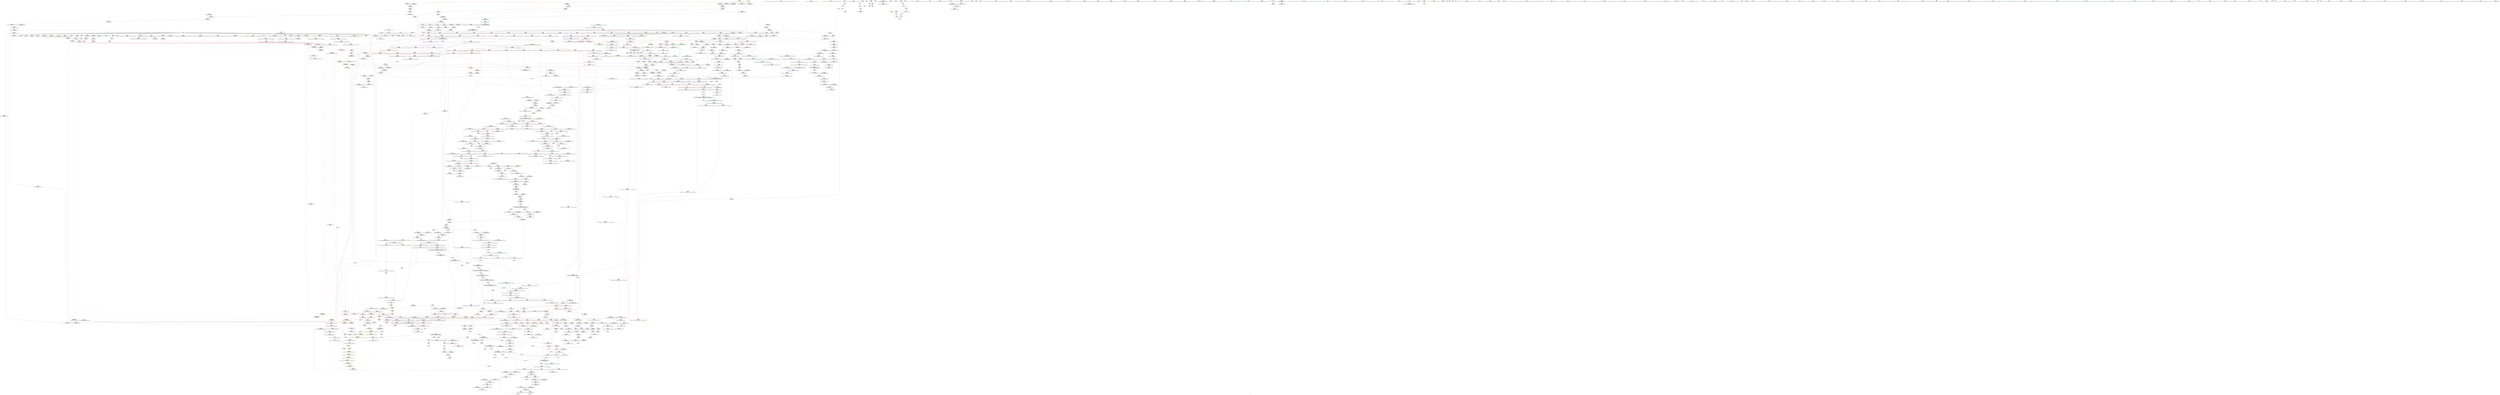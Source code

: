 digraph "SVFG" {
	label="SVFG";

	Node0x559c33156bd0 [shape=record,color=grey,label="{NodeID: 0\nNullPtr|{|<s34>103}}"];
	Node0x559c33156bd0 -> Node0x559c333f5b40[style=solid];
	Node0x559c33156bd0 -> Node0x559c333f5c40[style=solid];
	Node0x559c33156bd0 -> Node0x559c333f5d10[style=solid];
	Node0x559c33156bd0 -> Node0x559c333f5de0[style=solid];
	Node0x559c33156bd0 -> Node0x559c333f5eb0[style=solid];
	Node0x559c33156bd0 -> Node0x559c333f5f80[style=solid];
	Node0x559c33156bd0 -> Node0x559c333f6050[style=solid];
	Node0x559c33156bd0 -> Node0x559c333f6120[style=solid];
	Node0x559c33156bd0 -> Node0x559c333f61f0[style=solid];
	Node0x559c33156bd0 -> Node0x559c333f62c0[style=solid];
	Node0x559c33156bd0 -> Node0x559c333f6390[style=solid];
	Node0x559c33156bd0 -> Node0x559c333f6460[style=solid];
	Node0x559c33156bd0 -> Node0x559c333f6530[style=solid];
	Node0x559c33156bd0 -> Node0x559c333f6600[style=solid];
	Node0x559c33156bd0 -> Node0x559c333f66d0[style=solid];
	Node0x559c33156bd0 -> Node0x559c333f67a0[style=solid];
	Node0x559c33156bd0 -> Node0x559c333f6870[style=solid];
	Node0x559c33156bd0 -> Node0x559c333f6940[style=solid];
	Node0x559c33156bd0 -> Node0x559c333f6a10[style=solid];
	Node0x559c33156bd0 -> Node0x559c333f6ae0[style=solid];
	Node0x559c33156bd0 -> Node0x559c333f6bb0[style=solid];
	Node0x559c33156bd0 -> Node0x559c333f6c80[style=solid];
	Node0x559c33156bd0 -> Node0x559c333f6d50[style=solid];
	Node0x559c33156bd0 -> Node0x559c333f6e20[style=solid];
	Node0x559c33156bd0 -> Node0x559c333f6ef0[style=solid];
	Node0x559c33156bd0 -> Node0x559c333f6fc0[style=solid];
	Node0x559c33156bd0 -> Node0x559c334130c0[style=solid];
	Node0x559c33156bd0 -> Node0x559c333fcc90[style=solid];
	Node0x559c33156bd0 -> Node0x559c333fcd60[style=solid];
	Node0x559c33156bd0 -> Node0x559c333fce30[style=solid];
	Node0x559c33156bd0 -> Node0x559c333ff600[style=solid];
	Node0x559c33156bd0 -> Node0x559c3343c5a0[style=solid];
	Node0x559c33156bd0 -> Node0x559c3343ec40[style=solid];
	Node0x559c33156bd0 -> Node0x559c3343ef40[style=solid];
	Node0x559c33156bd0:s34 -> Node0x559c334fc0a0[style=solid,color=red];
	Node0x559c333fc540 [shape=record,color=blue,label="{NodeID: 775\n304\<--302\nthis.addr\<--this\n_ZNSt6vectorIiSaIiEE9push_backERKi\n}"];
	Node0x559c333fc540 -> Node0x559c33409f90[style=dashed];
	Node0x559c333f3050 [shape=record,color=purple,label="{NodeID: 443\n315\<--313\n_M_finish\<--\n_ZNSt6vectorIiSaIiEE9push_backERKi\n}"];
	Node0x559c333f3050 -> Node0x559c3340a200[style=solid];
	Node0x559c333e65b0 [shape=record,color=green,label="{NodeID: 111\n600\<--601\n__p.addr\<--__p.addr_field_insensitive\n_ZNSt16allocator_traitsISaIiEE10deallocateERS0_Pim\n}"];
	Node0x559c333e65b0 -> Node0x559c3340b990[style=solid];
	Node0x559c333e65b0 -> Node0x559c333fdda0[style=solid];
	Node0x559c334eee90 [shape=record,color=black,label="{NodeID: 1993\n1401 = PHI(1405, )\n}"];
	Node0x559c334eee90 -> Node0x559c333f0c00[style=solid];
	Node0x559c3341d910 [shape=record,color=blue, style = dotted,label="{NodeID: 886\n1595\<--1597\noffset_0\<--dummyVal\n_ZSt22__uninitialized_copy_aISt13move_iteratorIPiES1_iET0_T_S4_S3_RSaIT1_E\n}"];
	Node0x559c3341d910 -> Node0x559c33410ba0[style=dashed];
	Node0x559c33408a70 [shape=record,color=purple,label="{NodeID: 554\n945\<--943\nadd.ptr39\<--\n_ZNSt6vectorIiSaIiEE17_M_realloc_insertIJRKiEEEvN9__gnu_cxx17__normal_iteratorIPiS1_EEDpOT_\n}"];
	Node0x559c33408a70 -> Node0x559c333ffe20[style=solid];
	Node0x559c333eb620 [shape=record,color=green,label="{NodeID: 222\n1342\<--1343\nagg.tmp2\<--agg.tmp2_field_insensitive\n_ZSt18uninitialized_copyISt13move_iteratorIPiES1_ET0_T_S4_S3_\n}"];
	Node0x559c333eb620 -> Node0x559c333f0720[style=solid];
	Node0x559c333eb620 -> Node0x559c33407210[style=solid];
	Node0x559c334fa510 [shape=record,color=black,label="{NodeID: 2104\n1066 = PHI(800, )\n0th arg _ZNSt6vectorIiSaIiEE5beginEv }"];
	Node0x559c334fa510 -> Node0x559c3341c250[style=solid];
	Node0x559c3340e4a0 [shape=record,color=red,label="{NodeID: 665\n923\<--922\n\<--_M_end_of_storage\n_ZNSt6vectorIiSaIiEE17_M_realloc_insertIJRKiEEEvN9__gnu_cxx17__normal_iteratorIPiS1_EEDpOT_\n}"];
	Node0x559c3340e4a0 -> Node0x559c333fa9a0[style=solid];
	Node0x559c333f9620 [shape=record,color=black,label="{NodeID: 333\n697\<--704\n_ZNK9__gnu_cxx17__normal_iteratorIPiSt6vectorIiSaIiEEEdeEv_ret\<--\n_ZNK9__gnu_cxx17__normal_iteratorIPiSt6vectorIiSaIiEEEdeEv\n|{<s0>28}}"];
	Node0x559c333f9620:s0 -> Node0x559c334ebbd0[style=solid,color=blue];
	Node0x559c33187200 [shape=record,color=green,label="{NodeID: 1\n7\<--1\n__dso_handle\<--dummyObj\nGlob }"];
	Node0x559c333fc610 [shape=record,color=blue,label="{NodeID: 776\n306\<--303\n__x.addr\<--__x\n_ZNSt6vectorIiSaIiEE9push_backERKi\n}"];
	Node0x559c333fc610 -> Node0x559c3340a060[style=dashed];
	Node0x559c333fc610 -> Node0x559c3340a130[style=dashed];
	Node0x559c333f3120 [shape=record,color=purple,label="{NodeID: 444\n318\<--317\n_M_impl2\<--\n_ZNSt6vectorIiSaIiEE9push_backERKi\n}"];
	Node0x559c333e6680 [shape=record,color=green,label="{NodeID: 112\n602\<--603\n__n.addr\<--__n.addr_field_insensitive\n_ZNSt16allocator_traitsISaIiEE10deallocateERS0_Pim\n}"];
	Node0x559c333e6680 -> Node0x559c3340ba60[style=solid];
	Node0x559c333e6680 -> Node0x559c333fde70[style=solid];
	Node0x559c334eefd0 [shape=record,color=black,label="{NodeID: 1994\n1429 = PHI(1468, )\n|{<s0>121}}"];
	Node0x559c334eefd0:s0 -> Node0x559c334fa950[style=solid,color=red];
	Node0x559c3341d9e0 [shape=record,color=blue,label="{NodeID: 887\n1318\<--1315\n__i.addr\<--__i\n_ZSt32__make_move_if_noexcept_iteratorIiSt13move_iteratorIPiEET0_PT_\n}"];
	Node0x559c3341d9e0 -> Node0x559c33410c70[style=dashed];
	Node0x559c33408b40 [shape=record,color=purple,label="{NodeID: 555\n1548\<--1546\nadd.ptr\<--\n_ZNSt11__copy_moveILb1ELb1ESt26random_access_iterator_tagE8__copy_mIiEEPT_PKS3_S6_S4_\n}"];
	Node0x559c33408b40 -> Node0x559c333f1760[style=solid];
	Node0x559c333eb6f0 [shape=record,color=green,label="{NodeID: 223\n1363\<--1364\n_ZNSt20__uninitialized_copyILb1EE13__uninit_copyISt13move_iteratorIPiES3_EET0_T_S6_S5_\<--_ZNSt20__uninitialized_copyILb1EE13__uninit_copyISt13move_iteratorIPiES3_EET0_T_S6_S5__field_insensitive\n}"];
	Node0x559c334fa5e0 [shape=record,color=black,label="{NodeID: 2105\n533 = PHI(475, )\n0th arg _ZSt8_DestroyIPiEvT_S1_ }"];
	Node0x559c334fa5e0 -> Node0x559c333fd650[style=solid];
	Node0x559c3340e570 [shape=record,color=red,label="{NodeID: 666\n927\<--926\n\<--_M_start34\n_ZNSt6vectorIiSaIiEE17_M_realloc_insertIJRKiEEEvN9__gnu_cxx17__normal_iteratorIPiS1_EEDpOT_\n}"];
	Node0x559c3340e570 -> Node0x559c333faa70[style=solid];
	Node0x559c333f96f0 [shape=record,color=black,label="{NodeID: 334\n731\<--730\n\<--\n_ZNSt16allocator_traitsISaIiEE7destroyIiEEvRS0_PT_\n|{<s0>57}}"];
	Node0x559c333f96f0:s0 -> Node0x559c334f6090[style=solid,color=red];
	Node0x559c33123e80 [shape=record,color=green,label="{NodeID: 2\n9\<--1\n\<--dummyObj\nCan only get source location for instruction, argument, global var or function.}"];
	Node0x559c333fc6e0 [shape=record,color=blue,label="{NodeID: 777\n336\<--338\n_M_finish7\<--incdec.ptr\n_ZNSt6vectorIiSaIiEE9push_backERKi\n}"];
	Node0x559c333fc6e0 -> Node0x559c33474c00[style=dashed];
	Node0x559c334147d0 [shape=record,color=yellow,style=double,label="{NodeID: 1552\n158V_1 = ENCHI(MR_158V_0)\npts\{6580000 \}\nFun[_ZNSt6vectorIiSaIiEE3endEv]|{<s0>55}}"];
	Node0x559c334147d0:s0 -> Node0x559c333fe900[style=dashed,color=red];
	Node0x559c333f31f0 [shape=record,color=purple,label="{NodeID: 445\n319\<--317\n_M_end_of_storage\<--\n_ZNSt6vectorIiSaIiEE9push_backERKi\n}"];
	Node0x559c333f31f0 -> Node0x559c3340a2d0[style=solid];
	Node0x559c333e6750 [shape=record,color=green,label="{NodeID: 113\n612\<--613\n_ZN9__gnu_cxx13new_allocatorIiE10deallocateEPim\<--_ZN9__gnu_cxx13new_allocatorIiE10deallocateEPim_field_insensitive\n}"];
	Node0x559c334ef110 [shape=record,color=black,label="{NodeID: 1995\n1437 = PHI(1468, )\n|{<s0>121}}"];
	Node0x559c334ef110:s0 -> Node0x559c334faa60[style=solid,color=red];
	Node0x559c3341dab0 [shape=record,color=blue,label="{NodeID: 888\n1344\<--1329\ncoerce.dive\<--__first.coerce\n_ZSt18uninitialized_copyISt13move_iteratorIPiES1_ET0_T_S4_S3_\n}"];
	Node0x559c3341dab0 -> Node0x559c33412740[style=dashed];
	Node0x559c33408c10 [shape=record,color=red,label="{NodeID: 556\n91\<--8\n\<--ts\nmain\n}"];
	Node0x559c33408c10 -> Node0x559c3343e7c0[style=solid];
	Node0x559c33408c10 -> Node0x559c3343fe40[style=solid];
	Node0x559c333eb7f0 [shape=record,color=green,label="{NodeID: 224\n1375\<--1376\n__first\<--__first_field_insensitive\n_ZNSt20__uninitialized_copyILb1EE13__uninit_copyISt13move_iteratorIPiES3_EET0_T_S6_S5_\n}"];
	Node0x559c333eb7f0 -> Node0x559c333f08c0[style=solid];
	Node0x559c333eb7f0 -> Node0x559c33407620[style=solid];
	Node0x559c334fa6b0 [shape=record,color=black,label="{NodeID: 2106\n534 = PHI(476, )\n1st arg _ZSt8_DestroyIPiEvT_S1_ }"];
	Node0x559c334fa6b0 -> Node0x559c333fd720[style=solid];
	Node0x559c3340e640 [shape=record,color=red,label="{NodeID: 667\n975\<--966\nthis1\<--this.addr\n_ZN9__gnu_cxx13new_allocatorIiE9constructIiJRKiEEEvPT_DpOT0_\n}"];
	Node0x559c333f97c0 [shape=record,color=black,label="{NodeID: 335\n762\<--761\n\<--\n_ZNSt16allocator_traitsISaIiEE9constructIiJRKiEEEvRS0_PT_DpOT0_\n|{<s0>59}}"];
	Node0x559c333f97c0:s0 -> Node0x559c334fb7a0[style=solid,color=red];
	Node0x559c330fa390 [shape=record,color=green,label="{NodeID: 3\n12\<--1\n\<--dummyObj\nCan only get source location for instruction, argument, global var or function.}"];
	Node0x559c333fc7b0 [shape=record,color=blue,label="{NodeID: 778\n342\<--341\ncoerce.dive\<--call\n_ZNSt6vectorIiSaIiEE9push_backERKi\n}"];
	Node0x559c333fc7b0 -> Node0x559c3340a540[style=dashed];
	Node0x559c333fc7b0 -> Node0x559c33475600[style=dashed];
	Node0x559c334148b0 [shape=record,color=yellow,style=double,label="{NodeID: 1553\n42V_1 = ENCHI(MR_42V_0)\npts\{670000 670001 \}\nFun[_ZNSt6vectorIiSaIiEE3endEv]|{<s0>55}}"];
	Node0x559c334148b0:s0 -> Node0x559c33479790[style=dashed,color=red];
	Node0x559c333f32c0 [shape=record,color=purple,label="{NodeID: 446\n324\<--323\n_M_impl3\<--\n_ZNSt6vectorIiSaIiEE9push_backERKi\n}"];
	Node0x559c333f32c0 -> Node0x559c333f85e0[style=solid];
	Node0x559c333ebc90 [shape=record,color=green,label="{NodeID: 114\n619\<--620\nthis.addr\<--this.addr_field_insensitive\n_ZN9__gnu_cxx13new_allocatorIiE10deallocateEPim\n}"];
	Node0x559c333ebc90 -> Node0x559c3340bb30[style=solid];
	Node0x559c333ebc90 -> Node0x559c333fdf40[style=solid];
	Node0x559c334ef250 [shape=record,color=black,label="{NodeID: 1996\n1439 = PHI(1443, )\n}"];
	Node0x559c334ef250 -> Node0x559c333f1010[style=solid];
	Node0x559c3341db80 [shape=record,color=blue,label="{NodeID: 889\n1346\<--1330\ncoerce.dive1\<--__last.coerce\n_ZSt18uninitialized_copyISt13move_iteratorIPiES1_ET0_T_S4_S3_\n}"];
	Node0x559c3341db80 -> Node0x559c33412810[style=dashed];
	Node0x559c33408ce0 [shape=record,color=red,label="{NodeID: 557\n159\<--11\n\<--kk\nmain\n}"];
	Node0x559c33408ce0 -> Node0x559c3343da40[style=solid];
	Node0x559c333eb8c0 [shape=record,color=green,label="{NodeID: 225\n1377\<--1378\n__last\<--__last_field_insensitive\n_ZNSt20__uninitialized_copyILb1EE13__uninit_copyISt13move_iteratorIPiES3_EET0_T_S6_S5_\n}"];
	Node0x559c333eb8c0 -> Node0x559c333f0990[style=solid];
	Node0x559c333eb8c0 -> Node0x559c334076f0[style=solid];
	Node0x559c334fa780 [shape=record,color=black,label="{NodeID: 2107\n1216 = PHI(1201, 1252, )\n0th arg _ZNK9__gnu_cxx13new_allocatorIiE8max_sizeEv }"];
	Node0x559c334fa780 -> Node0x559c3341d020[style=solid];
	Node0x559c3340e710 [shape=record,color=red,label="{NodeID: 668\n976\<--968\n\<--__p.addr\n_ZN9__gnu_cxx13new_allocatorIiE9constructIiJRKiEEEvPT_DpOT0_\n}"];
	Node0x559c3340e710 -> Node0x559c333fab40[style=solid];
	Node0x559c333f9890 [shape=record,color=black,label="{NodeID: 336\n815\<--800\n\<--this1\n_ZNSt6vectorIiSaIiEE17_M_realloc_insertIJRKiEEEvN9__gnu_cxx17__normal_iteratorIPiS1_EEDpOT_\n|{<s0>63}}"];
	Node0x559c333f9890:s0 -> Node0x559c334f7600[style=solid,color=red];
	Node0x559c3312e710 [shape=record,color=green,label="{NodeID: 4\n14\<--1\n.str\<--dummyObj\nGlob }"];
	Node0x559c333fc880 [shape=record,color=blue,label="{NodeID: 779\n365\<--364\nthis.addr\<--this\n_ZNSt6vectorIiSaIiEED2Ev\n}"];
	Node0x559c333fc880 -> Node0x559c3340a610[style=dashed];
	Node0x559c333f3390 [shape=record,color=purple,label="{NodeID: 447\n327\<--326\n_M_impl4\<--\n_ZNSt6vectorIiSaIiEE9push_backERKi\n}"];
	Node0x559c333ebd20 [shape=record,color=green,label="{NodeID: 115\n621\<--622\n__p.addr\<--__p.addr_field_insensitive\n_ZN9__gnu_cxx13new_allocatorIiE10deallocateEPim\n}"];
	Node0x559c333ebd20 -> Node0x559c3340bc00[style=solid];
	Node0x559c333ebd20 -> Node0x559c333fe010[style=solid];
	Node0x559c334ef390 [shape=record,color=black,label="{NodeID: 1997\n1457 = PHI(1504, )\n|{<s0>125}}"];
	Node0x559c334ef390:s0 -> Node0x559c334f0310[style=solid,color=red];
	Node0x559c3341dc50 [shape=record,color=blue,label="{NodeID: 890\n1336\<--1331\n__result.addr\<--__result\n_ZSt18uninitialized_copyISt13move_iteratorIPiES1_ET0_T_S4_S3_\n}"];
	Node0x559c3341dc50 -> Node0x559c33410e10[style=dashed];
	Node0x559c33408db0 [shape=record,color=red,label="{NodeID: 558\n77\<--18\n\<--stdin\nmain\n}"];
	Node0x559c33408db0 -> Node0x559c333f7260[style=solid];
	Node0x559c333eb990 [shape=record,color=green,label="{NodeID: 226\n1379\<--1380\n__result.addr\<--__result.addr_field_insensitive\n_ZNSt20__uninitialized_copyILb1EE13__uninit_copyISt13move_iteratorIPiES3_EET0_T_S6_S5_\n}"];
	Node0x559c333eb990 -> Node0x559c33411080[style=solid];
	Node0x559c333eb990 -> Node0x559c3341e130[style=solid];
	Node0x559c334fa950 [shape=record,color=black,label="{NodeID: 2108\n1444 = PHI(1429, )\n0th arg _ZSt14__copy_move_a2ILb1EPiS0_ET1_T0_S2_S1_ }"];
	Node0x559c334fa950 -> Node0x559c3341e7b0[style=solid];
	Node0x559c3340e7e0 [shape=record,color=red,label="{NodeID: 669\n979\<--970\n\<--__args.addr\n_ZN9__gnu_cxx13new_allocatorIiE9constructIiJRKiEEEvPT_DpOT0_\n|{<s0>83}}"];
	Node0x559c3340e7e0:s0 -> Node0x559c334f0d50[style=solid,color=red];
	Node0x559c333f9960 [shape=record,color=black,label="{NodeID: 337\n823\<--800\n\<--this1\n_ZNSt6vectorIiSaIiEE17_M_realloc_insertIJRKiEEEvN9__gnu_cxx17__normal_iteratorIPiS1_EEDpOT_\n}"];
	Node0x559c333f9960 -> Node0x559c33404d80[style=solid];
	Node0x559c3313d7d0 [shape=record,color=green,label="{NodeID: 5\n16\<--1\n.str.1\<--dummyObj\nGlob }"];
	Node0x559c333fc950 [shape=record,color=blue,label="{NodeID: 780\n367\<--394\nexn.slot\<--\n_ZNSt6vectorIiSaIiEED2Ev\n}"];
	Node0x559c333fc950 -> Node0x559c3340a6e0[style=dashed];
	Node0x559c33414aa0 [shape=record,color=yellow,style=double,label="{NodeID: 1555\n20V_1 = ENCHI(MR_20V_0)\npts\{1264 \}\nFun[_ZNSt20__uninitialized_copyILb1EE13__uninit_copyISt13move_iteratorIPiES3_EET0_T_S6_S5_]|{<s0>116}}"];
	Node0x559c33414aa0:s0 -> Node0x559c33418fe0[style=dashed,color=red];
	Node0x559c333f3460 [shape=record,color=purple,label="{NodeID: 448\n328\<--326\n_M_finish5\<--\n_ZNSt6vectorIiSaIiEE9push_backERKi\n}"];
	Node0x559c333f3460 -> Node0x559c3340a3a0[style=solid];
	Node0x559c333ebdf0 [shape=record,color=green,label="{NodeID: 116\n623\<--624\n.addr\<--.addr_field_insensitive\n_ZN9__gnu_cxx13new_allocatorIiE10deallocateEPim\n}"];
	Node0x559c333ebdf0 -> Node0x559c333fe0e0[style=solid];
	Node0x559c334ef4d0 [shape=record,color=black,label="{NodeID: 1998\n1461 = PHI(1504, )\n|{<s0>125}}"];
	Node0x559c334ef4d0:s0 -> Node0x559c334f0450[style=solid,color=red];
	Node0x559c3341dd20 [shape=record,color=blue,label="{NodeID: 891\n1338\<--1350\n__assignable\<--\n_ZSt18uninitialized_copyISt13move_iteratorIPiES1_ET0_T_S4_S3_\n}"];
	Node0x559c33408e80 [shape=record,color=red,label="{NodeID: 559\n83\<--23\n\<--stdout\nmain\n}"];
	Node0x559c33408e80 -> Node0x559c333f7330[style=solid];
	Node0x559c333eba60 [shape=record,color=green,label="{NodeID: 227\n1381\<--1382\nagg.tmp\<--agg.tmp_field_insensitive\n_ZNSt20__uninitialized_copyILb1EE13__uninit_copyISt13move_iteratorIPiES3_EET0_T_S6_S5_\n}"];
	Node0x559c333eba60 -> Node0x559c333f0a60[style=solid];
	Node0x559c333eba60 -> Node0x559c334077c0[style=solid];
	Node0x559c334faa60 [shape=record,color=black,label="{NodeID: 2109\n1445 = PHI(1437, )\n1st arg _ZSt14__copy_move_a2ILb1EPiS0_ET1_T0_S2_S1_ }"];
	Node0x559c334faa60 -> Node0x559c3341e880[style=solid];
	Node0x559c3340e8b0 [shape=record,color=red,label="{NodeID: 670\n981\<--980\n\<--call\n_ZN9__gnu_cxx13new_allocatorIiE9constructIiJRKiEEEvPT_DpOT0_\n}"];
	Node0x559c3340e8b0 -> Node0x559c3341bb00[style=solid];
	Node0x559c333f9a30 [shape=record,color=black,label="{NodeID: 338\n833\<--800\n\<--this1\n_ZNSt6vectorIiSaIiEE17_M_realloc_insertIJRKiEEEvN9__gnu_cxx17__normal_iteratorIPiS1_EEDpOT_\n}"];
	Node0x559c333f9a30 -> Node0x559c33404e50[style=solid];
	Node0x559c333f9a30 -> Node0x559c33404f20[style=solid];
	Node0x559c33134ec0 [shape=record,color=green,label="{NodeID: 6\n18\<--1\nstdin\<--dummyObj\nGlob }"];
	Node0x559c333fca20 [shape=record,color=blue,label="{NodeID: 781\n369\<--396\nehselector.slot\<--\n_ZNSt6vectorIiSaIiEED2Ev\n}"];
	Node0x559c333f3530 [shape=record,color=purple,label="{NodeID: 449\n335\<--334\n_M_impl6\<--\n_ZNSt6vectorIiSaIiEE9push_backERKi\n}"];
	Node0x559c333ebec0 [shape=record,color=green,label="{NodeID: 117\n632\<--633\n_ZdlPv\<--_ZdlPv_field_insensitive\n}"];
	Node0x559c334ef610 [shape=record,color=black,label="{NodeID: 1999\n1463 = PHI(1504, )\n|{<s0>125}}"];
	Node0x559c334ef610:s0 -> Node0x559c334f0590[style=solid,color=red];
	Node0x559c3341ddf0 [shape=record,color=blue, style = dotted,label="{NodeID: 892\n1598\<--1600\noffset_0\<--dummyVal\n_ZSt18uninitialized_copyISt13move_iteratorIPiES1_ET0_T_S4_S3_\n}"];
	Node0x559c3341ddf0 -> Node0x559c33410ee0[style=dashed];
	Node0x559c33408f50 [shape=record,color=red,label="{NodeID: 560\n105\<--62\n\<--n\nmain\n}"];
	Node0x559c33408f50 -> Node0x559c3343e640[style=solid];
	Node0x559c333ebb30 [shape=record,color=green,label="{NodeID: 228\n1383\<--1384\nagg.tmp2\<--agg.tmp2_field_insensitive\n_ZNSt20__uninitialized_copyILb1EE13__uninit_copyISt13move_iteratorIPiES3_EET0_T_S6_S5_\n}"];
	Node0x559c333ebb30 -> Node0x559c333f0b30[style=solid];
	Node0x559c333ebb30 -> Node0x559c33407890[style=solid];
	Node0x559c334fab70 [shape=record,color=black,label="{NodeID: 2110\n1446 = PHI(1438, )\n2nd arg _ZSt14__copy_move_a2ILb1EPiS0_ET1_T0_S2_S1_ }"];
	Node0x559c334fab70 -> Node0x559c3341e950[style=solid];
	Node0x559c3340e980 [shape=record,color=red,label="{NodeID: 671\n989\<--986\n\<--__t.addr\n_ZSt7forwardIRKiEOT_RNSt16remove_referenceIS2_E4typeE\n}"];
	Node0x559c3340e980 -> Node0x559c333face0[style=solid];
	Node0x559c333f9b00 [shape=record,color=black,label="{NodeID: 339\n842\<--800\n\<--this1\n_ZNSt6vectorIiSaIiEE17_M_realloc_insertIJRKiEEEvN9__gnu_cxx17__normal_iteratorIPiS1_EEDpOT_\n|{<s0>67}}"];
	Node0x559c333f9b00:s0 -> Node0x559c334f98e0[style=solid,color=red];
	Node0x559c333cab50 [shape=record,color=green,label="{NodeID: 7\n19\<--1\n.str.2\<--dummyObj\nGlob }"];
	Node0x559c333fcaf0 [shape=record,color=blue,label="{NodeID: 782\n406\<--405\nthis.addr\<--this\n_ZNSt12_Vector_baseIiSaIiEEC2Ev\n}"];
	Node0x559c333fcaf0 -> Node0x559c3340a950[style=dashed];
	Node0x559c333f3600 [shape=record,color=purple,label="{NodeID: 450\n336\<--334\n_M_finish7\<--\n_ZNSt6vectorIiSaIiEE9push_backERKi\n}"];
	Node0x559c333f3600 -> Node0x559c3340a470[style=solid];
	Node0x559c333f3600 -> Node0x559c333fc6e0[style=solid];
	Node0x559c333ebfc0 [shape=record,color=green,label="{NodeID: 118\n639\<--640\nthis.addr\<--this.addr_field_insensitive\n_ZNSaIiED2Ev\n}"];
	Node0x559c333ebfc0 -> Node0x559c3340bcd0[style=solid];
	Node0x559c333ebfc0 -> Node0x559c333fe1b0[style=solid];
	Node0x559c334ef750 [shape=record,color=black,label="{NodeID: 2000\n1464 = PHI(1481, )\n}"];
	Node0x559c334ef750 -> Node0x559c333f10e0[style=solid];
	Node0x559c3341dec0 [shape=record,color=blue, style = dotted,label="{NodeID: 893\n1601\<--1603\noffset_0\<--dummyVal\n_ZSt18uninitialized_copyISt13move_iteratorIPiES1_ET0_T_S4_S3_\n}"];
	Node0x559c3341dec0 -> Node0x559c33410fb0[style=dashed];
	Node0x559c33409020 [shape=record,color=red,label="{NodeID: 561\n104\<--68\n\<--i\nmain\n}"];
	Node0x559c33409020 -> Node0x559c3343fb40[style=solid];
	Node0x559c333ebc00 [shape=record,color=green,label="{NodeID: 229\n1402\<--1403\n_ZSt4copyISt13move_iteratorIPiES1_ET0_T_S4_S3_\<--_ZSt4copyISt13move_iteratorIPiES1_ET0_T_S4_S3__field_insensitive\n}"];
	Node0x559c334fac80 [shape=record,color=black,label="{NodeID: 2111\n456 = PHI(450, )\n0th arg _ZN9__gnu_cxx13new_allocatorIiEC2Ev }"];
	Node0x559c334fac80 -> Node0x559c333fcfd0[style=solid];
	Node0x559c3340ea50 [shape=record,color=red,label="{NodeID: 672\n1008\<--995\nthis1\<--this.addr\n_ZNKSt6vectorIiSaIiEE12_M_check_lenEmPKc\n|{<s0>84|<s1>85|<s2>87|<s3>88|<s4>90|<s5>91|<s6>92}}"];
	Node0x559c3340ea50:s0 -> Node0x559c334f86f0[style=solid,color=red];
	Node0x559c3340ea50:s1 -> Node0x559c334fb180[style=solid,color=red];
	Node0x559c3340ea50:s2 -> Node0x559c334fb180[style=solid,color=red];
	Node0x559c3340ea50:s3 -> Node0x559c334fb180[style=solid,color=red];
	Node0x559c3340ea50:s4 -> Node0x559c334fb180[style=solid,color=red];
	Node0x559c3340ea50:s5 -> Node0x559c334f86f0[style=solid,color=red];
	Node0x559c3340ea50:s6 -> Node0x559c334f86f0[style=solid,color=red];
	Node0x559c333f9bd0 [shape=record,color=black,label="{NodeID: 340\n853\<--800\n\<--this1\n_ZNSt6vectorIiSaIiEE17_M_realloc_insertIJRKiEEEvN9__gnu_cxx17__normal_iteratorIPiS1_EEDpOT_\n}"];
	Node0x559c333f9bd0 -> Node0x559c334050c0[style=solid];
	Node0x559c333f9bd0 -> Node0x559c33405190[style=solid];
	Node0x559c333cabe0 [shape=record,color=green,label="{NodeID: 8\n21\<--1\n.str.3\<--dummyObj\nGlob }"];
	Node0x559c333fcbc0 [shape=record,color=blue,label="{NodeID: 783\n429\<--428\nthis.addr\<--this\n_ZNSt12_Vector_baseIiSaIiEE12_Vector_implC2Ev\n}"];
	Node0x559c333fcbc0 -> Node0x559c3340aa20[style=dashed];
	Node0x559c333f36d0 [shape=record,color=purple,label="{NodeID: 451\n338\<--337\nincdec.ptr\<--\n_ZNSt6vectorIiSaIiEE9push_backERKi\n}"];
	Node0x559c333f36d0 -> Node0x559c333fc6e0[style=solid];
	Node0x559c333ec090 [shape=record,color=green,label="{NodeID: 119\n645\<--646\n_ZN9__gnu_cxx13new_allocatorIiED2Ev\<--_ZN9__gnu_cxx13new_allocatorIiED2Ev_field_insensitive\n}"];
	Node0x559c334ef890 [shape=record,color=black,label="{NodeID: 2001\n1474 = PHI(1562, )\n|{<s0>127}}"];
	Node0x559c334ef890:s0 -> Node0x559c334f9a80[style=solid,color=red];
	Node0x559c3341df90 [shape=record,color=blue,label="{NodeID: 894\n1385\<--1372\ncoerce.dive\<--__first.coerce\n_ZNSt20__uninitialized_copyILb1EE13__uninit_copyISt13move_iteratorIPiES3_EET0_T_S6_S5_\n}"];
	Node0x559c3341df90 -> Node0x559c334128e0[style=dashed];
	Node0x559c334090f0 [shape=record,color=red,label="{NodeID: 562\n155\<--68\n\<--i\nmain\n}"];
	Node0x559c334090f0 -> Node0x559c3343dd40[style=solid];
	Node0x559c333f4060 [shape=record,color=green,label="{NodeID: 230\n1409\<--1410\n__first\<--__first_field_insensitive\n_ZSt4copyISt13move_iteratorIPiES1_ET0_T_S4_S3_\n}"];
	Node0x559c333f4060 -> Node0x559c333f0cd0[style=solid];
	Node0x559c333f4060 -> Node0x559c33407ca0[style=solid];
	Node0x559c334fadc0 [shape=record,color=black,label="{NodeID: 2112\n698 = PHI(236, )\n0th arg _ZNK9__gnu_cxx17__normal_iteratorIPiSt6vectorIiSaIiEEEdeEv }"];
	Node0x559c334fadc0 -> Node0x559c333fe690[style=solid];
	Node0x559c3340eb20 [shape=record,color=red,label="{NodeID: 673\n1014\<--997\n\<--__n.addr\n_ZNKSt6vectorIiSaIiEE12_M_check_lenEmPKc\n}"];
	Node0x559c3340eb20 -> Node0x559c3343edc0[style=solid];
	Node0x559c333f9ca0 [shape=record,color=black,label="{NodeID: 341\n858\<--800\n\<--this1\n_ZNSt6vectorIiSaIiEE17_M_realloc_insertIJRKiEEEvN9__gnu_cxx17__normal_iteratorIPiS1_EEDpOT_\n|{<s0>70}}"];
	Node0x559c333f9ca0:s0 -> Node0x559c334f98e0[style=solid,color=red];
	Node0x559c333caec0 [shape=record,color=green,label="{NodeID: 9\n23\<--1\nstdout\<--dummyObj\nGlob }"];
	Node0x559c333fcc90 [shape=record,color=blue, style = dotted,label="{NodeID: 784\n437\<--3\n_M_start\<--dummyVal\n_ZNSt12_Vector_baseIiSaIiEE12_Vector_implC2Ev\n|{<s0>39}}"];
	Node0x559c333fcc90:s0 -> Node0x559c334a6230[style=dashed,color=blue];
	Node0x559c333f37a0 [shape=record,color=purple,label="{NodeID: 452\n374\<--373\n_M_impl\<--\n_ZNSt6vectorIiSaIiEED2Ev\n}"];
	Node0x559c333ec190 [shape=record,color=green,label="{NodeID: 120\n650\<--651\nthis.addr\<--this.addr_field_insensitive\n_ZN9__gnu_cxx13new_allocatorIiED2Ev\n}"];
	Node0x559c333ec190 -> Node0x559c3340bda0[style=solid];
	Node0x559c333ec190 -> Node0x559c333fe280[style=solid];
	Node0x559c334ef9d0 [shape=record,color=black,label="{NodeID: 2002\n1477 = PHI(1555, )\n}"];
	Node0x559c334ef9d0 -> Node0x559c333f11b0[style=solid];
	Node0x559c3341e060 [shape=record,color=blue,label="{NodeID: 895\n1387\<--1373\ncoerce.dive1\<--__last.coerce\n_ZNSt20__uninitialized_copyILb1EE13__uninit_copyISt13move_iteratorIPiES3_EET0_T_S6_S5_\n}"];
	Node0x559c3341e060 -> Node0x559c334129b0[style=dashed];
	Node0x559c334091c0 [shape=record,color=red,label="{NodeID: 563\n120\<--70\n\<--x\nmain\n}"];
	Node0x559c334091c0 -> Node0x559c3343f840[style=solid];
	Node0x559c333f4130 [shape=record,color=green,label="{NodeID: 231\n1411\<--1412\n__last\<--__last_field_insensitive\n_ZSt4copyISt13move_iteratorIPiES1_ET0_T_S4_S3_\n}"];
	Node0x559c333f4130 -> Node0x559c333f0da0[style=solid];
	Node0x559c333f4130 -> Node0x559c33407d70[style=solid];
	Node0x559c334faf00 [shape=record,color=black,label="{NodeID: 2113\n1572 = PHI(1316, )\n0th arg _ZNSt13move_iteratorIPiEC2ES0_ }"];
	Node0x559c334faf00 -> Node0x559c3341f4b0[style=solid];
	Node0x559c3340ebf0 [shape=record,color=red,label="{NodeID: 674\n1017\<--999\n\<--__s.addr\n_ZNKSt6vectorIiSaIiEE12_M_check_lenEmPKc\n}"];
	Node0x559c333f9d70 [shape=record,color=black,label="{NodeID: 342\n874\<--800\n\<--this1\n_ZNSt6vectorIiSaIiEE17_M_realloc_insertIJRKiEEEvN9__gnu_cxx17__normal_iteratorIPiS1_EEDpOT_\n}"];
	Node0x559c333f9d70 -> Node0x559c33405260[style=solid];
	Node0x559c333caf80 [shape=record,color=green,label="{NodeID: 10\n24\<--1\n_ZSt3cin\<--dummyObj\nGlob }"];
	Node0x559c333fcd60 [shape=record,color=blue, style = dotted,label="{NodeID: 785\n439\<--3\n_M_finish\<--dummyVal\n_ZNSt12_Vector_baseIiSaIiEE12_Vector_implC2Ev\n|{<s0>39}}"];
	Node0x559c333fcd60:s0 -> Node0x559c334a6230[style=dashed,color=blue];
	Node0x559c333f3870 [shape=record,color=purple,label="{NodeID: 453\n375\<--373\n_M_start\<--\n_ZNSt6vectorIiSaIiEED2Ev\n}"];
	Node0x559c333f3870 -> Node0x559c3340a7b0[style=solid];
	Node0x559c333ec260 [shape=record,color=green,label="{NodeID: 121\n657\<--658\nretval\<--retval_field_insensitive\n_ZNSt6vectorIiSaIiEE3endEv\n|{|<s1>55}}"];
	Node0x559c333ec260 -> Node0x559c33404630[style=solid];
	Node0x559c333ec260:s1 -> Node0x559c334f88b0[style=solid,color=red];
	Node0x559c334efb10 [shape=record,color=black,label="{NodeID: 2003\n1500 = PHI(1511, )\n}"];
	Node0x559c334efb10 -> Node0x559c333f1280[style=solid];
	Node0x559c3341e130 [shape=record,color=blue,label="{NodeID: 896\n1379\<--1374\n__result.addr\<--__result\n_ZNSt20__uninitialized_copyILb1EE13__uninit_copyISt13move_iteratorIPiES3_EET0_T_S6_S5_\n}"];
	Node0x559c3341e130 -> Node0x559c33411080[style=dashed];
	Node0x559c33409290 [shape=record,color=red,label="{NodeID: 564\n179\<--72\nexn\<--exn.slot\nmain\n}"];
	Node0x559c333f4200 [shape=record,color=green,label="{NodeID: 232\n1413\<--1414\n__result.addr\<--__result.addr_field_insensitive\n_ZSt4copyISt13move_iteratorIPiES1_ET0_T_S4_S3_\n}"];
	Node0x559c333f4200 -> Node0x559c334112f0[style=solid];
	Node0x559c333f4200 -> Node0x559c3341e540[style=solid];
	Node0x559c334fb040 [shape=record,color=black,label="{NodeID: 2114\n1573 = PHI(1321, )\n1st arg _ZNSt13move_iteratorIPiEC2ES0_ }"];
	Node0x559c334fb040 -> Node0x559c3341f580[style=solid];
	Node0x559c3340ecc0 [shape=record,color=red,label="{NodeID: 675\n1031\<--1001\n\<--__len\n_ZNKSt6vectorIiSaIiEE12_M_check_lenEmPKc\n}"];
	Node0x559c3340ecc0 -> Node0x559c3343f240[style=solid];
	Node0x559c3347ca00 [shape=record,color=yellow,style=double,label="{NodeID: 1450\n20V_1 = ENCHI(MR_20V_0)\npts\{1264 \}\nFun[_ZSt22__uninitialized_copy_aISt13move_iteratorIPiES1_iET0_T_S4_S3_RSaIT1_E]|{<s0>109}}"];
	Node0x559c3347ca00:s0 -> Node0x559c3347fe00[style=dashed,color=red];
	Node0x559c333f9e40 [shape=record,color=black,label="{NodeID: 343\n892\<--800\n\<--this1\n_ZNSt6vectorIiSaIiEE17_M_realloc_insertIJRKiEEEvN9__gnu_cxx17__normal_iteratorIPiS1_EEDpOT_\n|{<s0>75}}"];
	Node0x559c333f9e40:s0 -> Node0x559c334f98e0[style=solid,color=red];
	Node0x559c333cb470 [shape=record,color=green,label="{NodeID: 11\n25\<--1\n.str.4\<--dummyObj\nGlob }"];
	Node0x559c333fce30 [shape=record,color=blue, style = dotted,label="{NodeID: 786\n441\<--3\n_M_end_of_storage\<--dummyVal\n_ZNSt12_Vector_baseIiSaIiEE12_Vector_implC2Ev\n|{<s0>39}}"];
	Node0x559c333fce30:s0 -> Node0x559c334a6230[style=dashed,color=blue];
	Node0x559c333f3940 [shape=record,color=purple,label="{NodeID: 454\n378\<--377\n_M_impl2\<--\n_ZNSt6vectorIiSaIiEED2Ev\n}"];
	Node0x559c333ec330 [shape=record,color=green,label="{NodeID: 122\n659\<--660\nthis.addr\<--this.addr_field_insensitive\n_ZNSt6vectorIiSaIiEE3endEv\n}"];
	Node0x559c333ec330 -> Node0x559c3340be70[style=solid];
	Node0x559c333ec330 -> Node0x559c333fe350[style=solid];
	Node0x559c334efc50 [shape=record,color=black,label="{NodeID: 2004\n722 = PHI(288, 876, )\n0th arg _ZNSt16allocator_traitsISaIiEE7destroyIiEEvRS0_PT_ }"];
	Node0x559c334efc50 -> Node0x559c333fe9d0[style=solid];
	Node0x559c3341e200 [shape=record,color=blue, style = dotted,label="{NodeID: 897\n1604\<--1606\noffset_0\<--dummyVal\n_ZNSt20__uninitialized_copyILb1EE13__uninit_copyISt13move_iteratorIPiES3_EET0_T_S6_S5_\n}"];
	Node0x559c3341e200 -> Node0x559c33411150[style=dashed];
	Node0x559c33409360 [shape=record,color=red,label="{NodeID: 565\n180\<--74\nsel\<--ehselector.slot\nmain\n}"];
	Node0x559c333f42d0 [shape=record,color=green,label="{NodeID: 233\n1415\<--1416\nagg.tmp\<--agg.tmp_field_insensitive\n_ZSt4copyISt13move_iteratorIPiES1_ET0_T_S4_S3_\n}"];
	Node0x559c333f42d0 -> Node0x559c333f0e70[style=solid];
	Node0x559c333f42d0 -> Node0x559c33407e40[style=solid];
	Node0x559c334fb180 [shape=record,color=black,label="{NodeID: 2115\n213 = PHI(66, 66, 66, 1008, 1008, 1008, 1008, )\n0th arg _ZNKSt6vectorIiSaIiEE4sizeEv }"];
	Node0x559c334fb180 -> Node0x559c33413840[style=solid];
	Node0x559c3340ed90 [shape=record,color=red,label="{NodeID: 676\n1035\<--1001\n\<--__len\n_ZNKSt6vectorIiSaIiEE12_M_check_lenEmPKc\n}"];
	Node0x559c3340ed90 -> Node0x559c3343f540[style=solid];
	Node0x559c333f9f10 [shape=record,color=black,label="{NodeID: 344\n896\<--800\n\<--this1\n_ZNSt6vectorIiSaIiEE17_M_realloc_insertIJRKiEEEvN9__gnu_cxx17__normal_iteratorIPiS1_EEDpOT_\n|{<s0>77}}"];
	Node0x559c333f9f10:s0 -> Node0x559c334f6bc0[style=solid,color=red];
	Node0x559c333cb570 [shape=record,color=green,label="{NodeID: 12\n27\<--1\n_ZSt4cout\<--dummyObj\nGlob }"];
	Node0x559c333fcf00 [shape=record,color=blue,label="{NodeID: 787\n446\<--445\nthis.addr\<--this\n_ZNSaIiEC2Ev\n}"];
	Node0x559c333fcf00 -> Node0x559c3340aaf0[style=dashed];
	Node0x559c33415120 [shape=record,color=yellow,style=double,label="{NodeID: 1562\n89V_1 = ENCHI(MR_89V_0)\npts\{368 \}\nFun[_ZNSt6vectorIiSaIiEED2Ev]}"];
	Node0x559c33415120 -> Node0x559c333fc950[style=dashed];
	Node0x559c333f3a10 [shape=record,color=purple,label="{NodeID: 455\n379\<--377\n_M_finish\<--\n_ZNSt6vectorIiSaIiEED2Ev\n}"];
	Node0x559c333f3a10 -> Node0x559c3340a880[style=solid];
	Node0x559c333ec400 [shape=record,color=green,label="{NodeID: 123\n667\<--668\n_ZN9__gnu_cxx17__normal_iteratorIPiSt6vectorIiSaIiEEEC2ERKS1_\<--_ZN9__gnu_cxx17__normal_iteratorIPiSt6vectorIiSaIiEEEC2ERKS1__field_insensitive\n}"];
	Node0x559c334efe60 [shape=record,color=black,label="{NodeID: 2005\n723 = PHI(292, 879, )\n1st arg _ZNSt16allocator_traitsISaIiEE7destroyIiEEvRS0_PT_ }"];
	Node0x559c334efe60 -> Node0x559c333feaa0[style=solid];
	Node0x559c3341e2d0 [shape=record,color=blue, style = dotted,label="{NodeID: 898\n1607\<--1609\noffset_0\<--dummyVal\n_ZNSt20__uninitialized_copyILb1EE13__uninit_copyISt13move_iteratorIPiES3_EET0_T_S6_S5_\n}"];
	Node0x559c3341e2d0 -> Node0x559c33411220[style=dashed];
	Node0x559c33409430 [shape=record,color=red,label="{NodeID: 566\n119\<--116\n\<--call8\nmain\n}"];
	Node0x559c33409430 -> Node0x559c3343f840[style=solid];
	Node0x559c333f43a0 [shape=record,color=green,label="{NodeID: 234\n1417\<--1418\nagg.tmp3\<--agg.tmp3_field_insensitive\n_ZSt4copyISt13move_iteratorIPiES1_ET0_T_S4_S3_\n}"];
	Node0x559c333f43a0 -> Node0x559c333f0f40[style=solid];
	Node0x559c333f43a0 -> Node0x559c33407f10[style=solid];
	Node0x559c334fb7a0 [shape=record,color=black,label="{NodeID: 2116\n963 = PHI(762, )\n0th arg _ZN9__gnu_cxx13new_allocatorIiE9constructIiJRKiEEEvPT_DpOT0_ }"];
	Node0x559c334fb7a0 -> Node0x559c333ffef0[style=solid];
	Node0x559c3340ee60 [shape=record,color=red,label="{NodeID: 677\n1041\<--1001\n\<--__len\n_ZNKSt6vectorIiSaIiEE12_M_check_lenEmPKc\n}"];
	Node0x559c3340ee60 -> Node0x559c3343c410[style=solid];
	Node0x559c333f9fe0 [shape=record,color=black,label="{NodeID: 345\n904\<--800\n\<--this1\n_ZNSt6vectorIiSaIiEE17_M_realloc_insertIJRKiEEEvN9__gnu_cxx17__normal_iteratorIPiS1_EEDpOT_\n}"];
	Node0x559c333f9fe0 -> Node0x559c33405330[style=solid];
	Node0x559c333f9fe0 -> Node0x559c33405400[style=solid];
	Node0x559c333cb670 [shape=record,color=green,label="{NodeID: 13\n28\<--1\n.str.5\<--dummyObj\nGlob }"];
	Node0x559c333fcfd0 [shape=record,color=blue,label="{NodeID: 788\n457\<--456\nthis.addr\<--this\n_ZN9__gnu_cxx13new_allocatorIiEC2Ev\n}"];
	Node0x559c333fcfd0 -> Node0x559c3340abc0[style=dashed];
	Node0x559c33415200 [shape=record,color=yellow,style=double,label="{NodeID: 1563\n91V_1 = ENCHI(MR_91V_0)\npts\{370 \}\nFun[_ZNSt6vectorIiSaIiEED2Ev]}"];
	Node0x559c33415200 -> Node0x559c333fca20[style=dashed];
	Node0x559c333f3ae0 [shape=record,color=purple,label="{NodeID: 456\n410\<--409\n_M_impl\<--this1\n_ZNSt12_Vector_baseIiSaIiEEC2Ev\n|{<s0>39}}"];
	Node0x559c333f3ae0:s0 -> Node0x559c334f6310[style=solid,color=red];
	Node0x559c333ec500 [shape=record,color=green,label="{NodeID: 124\n675\<--676\nretval\<--retval_field_insensitive\n_ZNK9__gnu_cxx17__normal_iteratorIPiSt6vectorIiSaIiEEEmiEl\n|{|<s1>56}}"];
	Node0x559c333ec500 -> Node0x559c334048a0[style=solid];
	Node0x559c333ec500:s1 -> Node0x559c334f88b0[style=solid,color=red];
	Node0x559c334effe0 [shape=record,color=black,label="{NodeID: 2006\n616 = PHI(608, )\n0th arg _ZN9__gnu_cxx13new_allocatorIiE10deallocateEPim }"];
	Node0x559c334effe0 -> Node0x559c333fdf40[style=solid];
	Node0x559c3341e3a0 [shape=record,color=blue,label="{NodeID: 899\n1419\<--1406\ncoerce.dive\<--__first.coerce\n_ZSt4copyISt13move_iteratorIPiES1_ET0_T_S4_S3_\n}"];
	Node0x559c3341e3a0 -> Node0x559c33412a80[style=dashed];
	Node0x559c33409500 [shape=record,color=red,label="{NodeID: 567\n124\<--123\n\<--call11\nmain\n}"];
	Node0x559c33409500 -> Node0x559c3343f6c0[style=solid];
	Node0x559c333f4470 [shape=record,color=green,label="{NodeID: 235\n1430\<--1431\n_ZSt12__miter_baseIPiEDTcl12__miter_basecldtfp_4baseEEESt13move_iteratorIT_E\<--_ZSt12__miter_baseIPiEDTcl12__miter_basecldtfp_4baseEEESt13move_iteratorIT_E_field_insensitive\n}"];
	Node0x559c334fb8b0 [shape=record,color=black,label="{NodeID: 2117\n964 = PHI(763, )\n1st arg _ZN9__gnu_cxx13new_allocatorIiE9constructIiJRKiEEEvPT_DpOT0_ }"];
	Node0x559c334fb8b0 -> Node0x559c3341b960[style=solid];
	Node0x559c3340ef30 [shape=record,color=red,label="{NodeID: 678\n1028\<--1025\n\<--call5\n_ZNKSt6vectorIiSaIiEE12_M_check_lenEmPKc\n}"];
	Node0x559c3340ef30 -> Node0x559c3343e040[style=solid];
	Node0x559c333fa0b0 [shape=record,color=black,label="{NodeID: 346\n908\<--800\n\<--this1\n_ZNSt6vectorIiSaIiEE17_M_realloc_insertIJRKiEEEvN9__gnu_cxx17__normal_iteratorIPiS1_EEDpOT_\n}"];
	Node0x559c333fa0b0 -> Node0x559c334054d0[style=solid];
	Node0x559c333fa0b0 -> Node0x559c334055a0[style=solid];
	Node0x559c333cb770 [shape=record,color=green,label="{NodeID: 14\n31\<--1\n\<--dummyObj\nCan only get source location for instruction, argument, global var or function.}"];
	Node0x559c333fd0a0 [shape=record,color=blue,label="{NodeID: 789\n466\<--463\n__first.addr\<--__first\n_ZSt8_DestroyIPiiEvT_S1_RSaIT0_E\n}"];
	Node0x559c333fd0a0 -> Node0x559c3340ac90[style=dashed];
	Node0x559c334152e0 [shape=record,color=yellow,style=double,label="{NodeID: 1564\n22V_1 = ENCHI(MR_22V_0)\npts\{670000 \}\nFun[_ZNSt6vectorIiSaIiEED2Ev]|{|<s1>36|<s2>37}}"];
	Node0x559c334152e0 -> Node0x559c3340a7b0[style=dashed];
	Node0x559c334152e0:s1 -> Node0x559c33480fc0[style=dashed,color=red];
	Node0x559c334152e0:s2 -> Node0x559c33480fc0[style=dashed,color=red];
	Node0x559c333f3bb0 [shape=record,color=purple,label="{NodeID: 457\n437\<--432\n_M_start\<--this1\n_ZNSt12_Vector_baseIiSaIiEE12_Vector_implC2Ev\n}"];
	Node0x559c333f3bb0 -> Node0x559c333fcc90[style=solid];
	Node0x559c333ec5d0 [shape=record,color=green,label="{NodeID: 125\n677\<--678\nthis.addr\<--this.addr_field_insensitive\n_ZNK9__gnu_cxx17__normal_iteratorIPiSt6vectorIiSaIiEEEmiEl\n}"];
	Node0x559c333ec5d0 -> Node0x559c3340c010[style=solid];
	Node0x559c333ec5d0 -> Node0x559c333fe420[style=solid];
	Node0x559c334f00f0 [shape=record,color=black,label="{NodeID: 2007\n617 = PHI(609, )\n1st arg _ZN9__gnu_cxx13new_allocatorIiE10deallocateEPim }"];
	Node0x559c334f00f0 -> Node0x559c333fe010[style=solid];
	Node0x559c3341e470 [shape=record,color=blue,label="{NodeID: 900\n1421\<--1407\ncoerce.dive1\<--__last.coerce\n_ZSt4copyISt13move_iteratorIPiES1_ET0_T_S4_S3_\n}"];
	Node0x559c3341e470 -> Node0x559c33412b50[style=dashed];
	Node0x559c334095d0 [shape=record,color=red,label="{NodeID: 568\n133\<--130\n\<--call16\nmain\n}"];
	Node0x559c334095d0 -> Node0x559c3343f6c0[style=solid];
	Node0x559c333f4570 [shape=record,color=green,label="{NodeID: 236\n1440\<--1441\n_ZSt14__copy_move_a2ILb1EPiS0_ET1_T0_S2_S1_\<--_ZSt14__copy_move_a2ILb1EPiS0_ET1_T0_S2_S1__field_insensitive\n}"];
	Node0x559c334fb9c0 [shape=record,color=black,label="{NodeID: 2118\n965 = PHI(765, )\n2nd arg _ZN9__gnu_cxx13new_allocatorIiE9constructIiJRKiEEEvPT_DpOT0_ }"];
	Node0x559c334fb9c0 -> Node0x559c3341ba30[style=solid];
	Node0x559c3340f000 [shape=record,color=red,label="{NodeID: 679\n1054\<--1048\n\<--__lhs.addr\n_ZN9__gnu_cxxmiIPiSt6vectorIiSaIiEEEENS_17__normal_iteratorIT_T0_E15difference_typeERKS8_SB_\n|{<s0>93}}"];
	Node0x559c3340f000:s0 -> Node0x559c334f6810[style=solid,color=red];
	Node0x559c333fa180 [shape=record,color=black,label="{NodeID: 347\n912\<--800\n\<--this1\n_ZNSt6vectorIiSaIiEE17_M_realloc_insertIJRKiEEEvN9__gnu_cxx17__normal_iteratorIPiS1_EEDpOT_\n|{<s0>79}}"];
	Node0x559c333fa180:s0 -> Node0x559c334f98e0[style=solid,color=red];
	Node0x559c333c9d60 [shape=record,color=green,label="{NodeID: 15\n93\<--1\n\<--dummyObj\nCan only get source location for instruction, argument, global var or function.}"];
	Node0x559c333fd170 [shape=record,color=blue,label="{NodeID: 790\n468\<--464\n__last.addr\<--__last\n_ZSt8_DestroyIPiiEvT_S1_RSaIT0_E\n}"];
	Node0x559c333fd170 -> Node0x559c3340ad60[style=dashed];
	Node0x559c334153c0 [shape=record,color=yellow,style=double,label="{NodeID: 1565\n24V_1 = ENCHI(MR_24V_0)\npts\{670001 \}\nFun[_ZNSt6vectorIiSaIiEED2Ev]}"];
	Node0x559c334153c0 -> Node0x559c3340a880[style=dashed];
	Node0x559c333f3c80 [shape=record,color=purple,label="{NodeID: 458\n439\<--432\n_M_finish\<--this1\n_ZNSt12_Vector_baseIiSaIiEE12_Vector_implC2Ev\n}"];
	Node0x559c333f3c80 -> Node0x559c333fcd60[style=solid];
	Node0x559c333ec6a0 [shape=record,color=green,label="{NodeID: 126\n679\<--680\n__n.addr\<--__n.addr_field_insensitive\n_ZNK9__gnu_cxx17__normal_iteratorIPiSt6vectorIiSaIiEEEmiEl\n}"];
	Node0x559c333ec6a0 -> Node0x559c3340c0e0[style=solid];
	Node0x559c333ec6a0 -> Node0x559c333fe4f0[style=solid];
	Node0x559c334f0200 [shape=record,color=black,label="{NodeID: 2008\n618 = PHI(610, )\n2nd arg _ZN9__gnu_cxx13new_allocatorIiE10deallocateEPim }"];
	Node0x559c334f0200 -> Node0x559c333fe0e0[style=solid];
	Node0x559c3341e540 [shape=record,color=blue,label="{NodeID: 901\n1413\<--1408\n__result.addr\<--__result\n_ZSt4copyISt13move_iteratorIPiES1_ET0_T_S4_S3_\n}"];
	Node0x559c3341e540 -> Node0x559c334112f0[style=dashed];
	Node0x559c334096a0 [shape=record,color=red,label="{NodeID: 569\n196\<--193\nthis1\<--this.addr\n_ZNSt6vectorIiSaIiEEC2Ev\n}"];
	Node0x559c334096a0 -> Node0x559c333f7740[style=solid];
	Node0x559c333f4670 [shape=record,color=green,label="{NodeID: 237\n1447\<--1448\n__first.addr\<--__first.addr_field_insensitive\n_ZSt14__copy_move_a2ILb1EPiS0_ET1_T0_S2_S1_\n}"];
	Node0x559c333f4670 -> Node0x559c33411560[style=solid];
	Node0x559c333f4670 -> Node0x559c3341e7b0[style=solid];
	Node0x559c334fbad0 [shape=record,color=black,label="{NodeID: 2119\n595 = PHI(575, )\n0th arg _ZNSt16allocator_traitsISaIiEE10deallocateERS0_Pim }"];
	Node0x559c334fbad0 -> Node0x559c333fdcd0[style=solid];
	Node0x559c3340f0d0 [shape=record,color=red,label="{NodeID: 680\n1057\<--1050\n\<--__rhs.addr\n_ZN9__gnu_cxxmiIPiSt6vectorIiSaIiEEEENS_17__normal_iteratorIT_T0_E15difference_typeERKS8_SB_\n|{<s0>94}}"];
	Node0x559c3340f0d0:s0 -> Node0x559c334f6810[style=solid,color=red];
	Node0x559c333fa250 [shape=record,color=black,label="{NodeID: 348\n915\<--800\n\<--this1\n_ZNSt6vectorIiSaIiEE17_M_realloc_insertIJRKiEEEvN9__gnu_cxx17__normal_iteratorIPiS1_EEDpOT_\n|{<s0>81}}"];
	Node0x559c333fa250:s0 -> Node0x559c334f6bc0[style=solid,color=red];
	Node0x559c333c9e60 [shape=record,color=green,label="{NodeID: 16\n128\<--1\n\<--dummyObj\nCan only get source location for instruction, argument, global var or function.}"];
	Node0x559c333fd240 [shape=record,color=blue,label="{NodeID: 791\n470\<--465\n.addr\<--\n_ZSt8_DestroyIPiiEvT_S1_RSaIT0_E\n}"];
	Node0x559c334154a0 [shape=record,color=yellow,style=double,label="{NodeID: 1566\n26V_1 = ENCHI(MR_26V_0)\npts\{670002 \}\nFun[_ZNSt6vectorIiSaIiEED2Ev]|{<s0>36|<s1>37}}"];
	Node0x559c334154a0:s0 -> Node0x559c334810a0[style=dashed,color=red];
	Node0x559c334154a0:s1 -> Node0x559c334810a0[style=dashed,color=red];
	Node0x559c333f3d50 [shape=record,color=purple,label="{NodeID: 459\n441\<--432\n_M_end_of_storage\<--this1\n_ZNSt12_Vector_baseIiSaIiEE12_Vector_implC2Ev\n}"];
	Node0x559c333f3d50 -> Node0x559c333fce30[style=solid];
	Node0x559c333ec770 [shape=record,color=green,label="{NodeID: 127\n681\<--682\nref.tmp\<--ref.tmp_field_insensitive\n_ZNK9__gnu_cxx17__normal_iteratorIPiSt6vectorIiSaIiEEEmiEl\n|{|<s1>56}}"];
	Node0x559c333ec770 -> Node0x559c333fe5c0[style=solid];
	Node0x559c333ec770:s1 -> Node0x559c334fbcf0[style=solid,color=red];
	Node0x559c334f0310 [shape=record,color=black,label="{NodeID: 2009\n1482 = PHI(1457, )\n0th arg _ZSt13__copy_move_aILb1EPiS0_ET1_T0_S2_S1_ }"];
	Node0x559c334f0310 -> Node0x559c3341eaf0[style=solid];
	Node0x559c3341e610 [shape=record,color=blue, style = dotted,label="{NodeID: 902\n1610\<--1612\noffset_0\<--dummyVal\n_ZSt4copyISt13move_iteratorIPiES1_ET0_T_S4_S3_\n}"];
	Node0x559c3341e610 -> Node0x559c334113c0[style=dashed];
	Node0x559c33409770 [shape=record,color=red,label="{NodeID: 570\n217\<--214\nthis1\<--this.addr\n_ZNKSt6vectorIiSaIiEE4sizeEv\n}"];
	Node0x559c33409770 -> Node0x559c333f7810[style=solid];
	Node0x559c33409770 -> Node0x559c333f78e0[style=solid];
	Node0x559c333f4740 [shape=record,color=green,label="{NodeID: 238\n1449\<--1450\n__last.addr\<--__last.addr_field_insensitive\n_ZSt14__copy_move_a2ILb1EPiS0_ET1_T0_S2_S1_\n}"];
	Node0x559c333f4740 -> Node0x559c33411630[style=solid];
	Node0x559c333f4740 -> Node0x559c3341e880[style=solid];
	Node0x559c334fbbe0 [shape=record,color=black,label="{NodeID: 2120\n596 = PHI(576, )\n1st arg _ZNSt16allocator_traitsISaIiEE10deallocateERS0_Pim }"];
	Node0x559c334fbbe0 -> Node0x559c333fdda0[style=solid];
	Node0x559c3340f1a0 [shape=record,color=red,label="{NodeID: 681\n1056\<--1055\n\<--call\n_ZN9__gnu_cxxmiIPiSt6vectorIiSaIiEEEENS_17__normal_iteratorIT_T0_E15difference_typeERKS8_SB_\n}"];
	Node0x559c3340f1a0 -> Node0x559c333fae80[style=solid];
	Node0x559c333fa320 [shape=record,color=black,label="{NodeID: 349\n916\<--800\n\<--this1\n_ZNSt6vectorIiSaIiEE17_M_realloc_insertIJRKiEEEvN9__gnu_cxx17__normal_iteratorIPiS1_EEDpOT_\n}"];
	Node0x559c333fa320 -> Node0x559c33405670[style=solid];
	Node0x559c333fa320 -> Node0x559c33405740[style=solid];
	Node0x559c333c9f60 [shape=record,color=green,label="{NodeID: 17\n230\<--1\n\<--dummyObj\nCan only get source location for instruction, argument, global var or function.}"];
	Node0x559c333fd310 [shape=record,color=blue,label="{NodeID: 792\n483\<--482\nthis.addr\<--this\n_ZNSt12_Vector_baseIiSaIiEE19_M_get_Tp_allocatorEv\n}"];
	Node0x559c333fd310 -> Node0x559c3340ae30[style=dashed];
	Node0x559c333f3e20 [shape=record,color=purple,label="{NodeID: 460\n487\<--486\n_M_impl\<--this1\n_ZNSt12_Vector_baseIiSaIiEE19_M_get_Tp_allocatorEv\n}"];
	Node0x559c333f3e20 -> Node0x559c333f8c60[style=solid];
	Node0x559c333ec840 [shape=record,color=green,label="{NodeID: 128\n699\<--700\nthis.addr\<--this.addr_field_insensitive\n_ZNK9__gnu_cxx17__normal_iteratorIPiSt6vectorIiSaIiEEEdeEv\n}"];
	Node0x559c333ec840 -> Node0x559c3340c350[style=solid];
	Node0x559c333ec840 -> Node0x559c333fe690[style=solid];
	Node0x559c334f0450 [shape=record,color=black,label="{NodeID: 2010\n1483 = PHI(1461, )\n1st arg _ZSt13__copy_move_aILb1EPiS0_ET1_T0_S2_S1_ }"];
	Node0x559c334f0450 -> Node0x559c3341ebc0[style=solid];
	Node0x559c3341e6e0 [shape=record,color=blue, style = dotted,label="{NodeID: 903\n1613\<--1615\noffset_0\<--dummyVal\n_ZSt4copyISt13move_iteratorIPiES1_ET0_T_S4_S3_\n}"];
	Node0x559c3341e6e0 -> Node0x559c33411490[style=dashed];
	Node0x559c33409840 [shape=record,color=red,label="{NodeID: 571\n221\<--220\n\<--_M_finish\n_ZNKSt6vectorIiSaIiEE4sizeEv\n}"];
	Node0x559c33409840 -> Node0x559c333f79b0[style=solid];
	Node0x559c333f4810 [shape=record,color=green,label="{NodeID: 239\n1451\<--1452\n__result.addr\<--__result.addr_field_insensitive\n_ZSt14__copy_move_a2ILb1EPiS0_ET1_T0_S2_S1_\n}"];
	Node0x559c333f4810 -> Node0x559c33411700[style=solid];
	Node0x559c333f4810 -> Node0x559c3341e950[style=solid];
	Node0x559c334fbcf0 [shape=record,color=black,label="{NodeID: 2121\n708 = PHI(665, 681, 1075, )\n1st arg _ZN9__gnu_cxx17__normal_iteratorIPiSt6vectorIiSaIiEEEC2ERKS1_ }"];
	Node0x559c334fbcf0 -> Node0x559c333fe830[style=solid];
	Node0x559c3340f270 [shape=record,color=red,label="{NodeID: 682\n1059\<--1058\n\<--call1\n_ZN9__gnu_cxxmiIPiSt6vectorIiSaIiEEEENS_17__normal_iteratorIT_T0_E15difference_typeERKS8_SB_\n}"];
	Node0x559c3340f270 -> Node0x559c333faf50[style=solid];
	Node0x559c333fa3f0 [shape=record,color=black,label="{NodeID: 350\n920\<--800\n\<--this1\n_ZNSt6vectorIiSaIiEE17_M_realloc_insertIJRKiEEEvN9__gnu_cxx17__normal_iteratorIPiS1_EEDpOT_\n}"];
	Node0x559c333fa3f0 -> Node0x559c33405810[style=solid];
	Node0x559c333fa3f0 -> Node0x559c334058e0[style=solid];
	Node0x559c333ca060 [shape=record,color=green,label="{NodeID: 18\n248\<--1\n\<--dummyObj\nCan only get source location for instruction, argument, global var or function.|{<s0>27|<s1>60}}"];
	Node0x559c333ca060:s0 -> Node0x559c334fa370[style=solid,color=red];
	Node0x559c333ca060:s1 -> Node0x559c334f6590[style=solid,color=red];
	Node0x559c333fd3e0 [shape=record,color=blue,label="{NodeID: 793\n492\<--491\nthis.addr\<--this\n_ZNSt12_Vector_baseIiSaIiEED2Ev\n}"];
	Node0x559c333fd3e0 -> Node0x559c3340af00[style=dashed];
	Node0x559c333f3ef0 [shape=record,color=purple,label="{NodeID: 461\n500\<--499\n_M_impl\<--this1\n_ZNSt12_Vector_baseIiSaIiEED2Ev\n}"];
	Node0x559c333ec910 [shape=record,color=green,label="{NodeID: 129\n709\<--710\nthis.addr\<--this.addr_field_insensitive\n_ZN9__gnu_cxx17__normal_iteratorIPiSt6vectorIiSaIiEEEC2ERKS1_\n}"];
	Node0x559c333ec910 -> Node0x559c3340c4f0[style=solid];
	Node0x559c333ec910 -> Node0x559c333fe760[style=solid];
	Node0x559c334f0590 [shape=record,color=black,label="{NodeID: 2011\n1484 = PHI(1463, )\n2nd arg _ZSt13__copy_move_aILb1EPiS0_ET1_T0_S2_S1_ }"];
	Node0x559c334f0590 -> Node0x559c3341ec90[style=solid];
	Node0x559c3341e7b0 [shape=record,color=blue,label="{NodeID: 904\n1447\<--1444\n__first.addr\<--__first\n_ZSt14__copy_move_a2ILb1EPiS0_ET1_T0_S2_S1_\n}"];
	Node0x559c3341e7b0 -> Node0x559c33411560[style=dashed];
	Node0x559c33409910 [shape=record,color=red,label="{NodeID: 572\n225\<--224\n\<--_M_start\n_ZNKSt6vectorIiSaIiEE4sizeEv\n}"];
	Node0x559c33409910 -> Node0x559c333f7a80[style=solid];
	Node0x559c333f48e0 [shape=record,color=green,label="{NodeID: 240\n1458\<--1459\n_ZSt12__niter_baseIPiET_S1_\<--_ZSt12__niter_baseIPiET_S1__field_insensitive\n}"];
	Node0x559c334fbe80 [shape=record,color=black,label="{NodeID: 2122\n1240 = PHI(1233, )\n0th arg _ZN9__gnu_cxx13new_allocatorIiE8allocateEmPKv }"];
	Node0x559c334fbe80 -> Node0x559c3341d290[style=solid];
	Node0x559c3340f340 [shape=record,color=red,label="{NodeID: 683\n1072\<--1069\nthis1\<--this.addr\n_ZNSt6vectorIiSaIiEE5beginEv\n}"];
	Node0x559c3340f340 -> Node0x559c333fb0f0[style=solid];
	Node0x559c3347d160 [shape=record,color=yellow,style=double,label="{NodeID: 1458\n20V_1 = ENCHI(MR_20V_0)\npts\{1264 \}\nFun[_ZSt34__uninitialized_move_if_noexcept_aIPiS0_SaIiEET0_T_S3_S2_RT1_]|{<s0>99}}"];
	Node0x559c3347d160:s0 -> Node0x559c3347ca00[style=dashed,color=red];
	Node0x559c333fa4c0 [shape=record,color=black,label="{NodeID: 351\n924\<--800\n\<--this1\n_ZNSt6vectorIiSaIiEE17_M_realloc_insertIJRKiEEEvN9__gnu_cxx17__normal_iteratorIPiS1_EEDpOT_\n}"];
	Node0x559c333fa4c0 -> Node0x559c334059b0[style=solid];
	Node0x559c333fa4c0 -> Node0x559c33405a80[style=solid];
	Node0x559c333ca160 [shape=record,color=green,label="{NodeID: 19\n690\<--1\n\<--dummyObj\nCan only get source location for instruction, argument, global var or function.}"];
	Node0x559c333fd4b0 [shape=record,color=blue,label="{NodeID: 794\n494\<--522\nexn.slot\<--\n_ZNSt12_Vector_baseIiSaIiEED2Ev\n}"];
	Node0x559c333fd4b0 -> Node0x559c3340afd0[style=dashed];
	Node0x559c33403fb0 [shape=record,color=purple,label="{NodeID: 462\n501\<--499\n_M_start\<--this1\n_ZNSt12_Vector_baseIiSaIiEED2Ev\n}"];
	Node0x559c33403fb0 -> Node0x559c3340b0a0[style=solid];
	Node0x559c333ec9e0 [shape=record,color=green,label="{NodeID: 130\n711\<--712\n__i.addr\<--__i.addr_field_insensitive\n_ZN9__gnu_cxx17__normal_iteratorIPiSt6vectorIiSaIiEEEC2ERKS1_\n}"];
	Node0x559c333ec9e0 -> Node0x559c3340c5c0[style=solid];
	Node0x559c333ec9e0 -> Node0x559c333fe830[style=solid];
	Node0x559c334f06d0 [shape=record,color=black,label="{NodeID: 2012\n275 = PHI(66, 66, )\n0th arg _ZNSt6vectorIiSaIiEE8pop_backEv }"];
	Node0x559c334f06d0 -> Node0x559c333fc3a0[style=solid];
	Node0x559c3341e880 [shape=record,color=blue,label="{NodeID: 905\n1449\<--1445\n__last.addr\<--__last\n_ZSt14__copy_move_a2ILb1EPiS0_ET1_T0_S2_S1_\n}"];
	Node0x559c3341e880 -> Node0x559c33411630[style=dashed];
	Node0x559c334099e0 [shape=record,color=red,label="{NodeID: 573\n241\<--234\nthis1\<--this.addr\n_ZNSt6vectorIiSaIiEE4backEv\n|{<s0>26}}"];
	Node0x559c334099e0:s0 -> Node0x559c334f99b0[style=solid,color=red];
	Node0x559c333f49e0 [shape=record,color=green,label="{NodeID: 241\n1465\<--1466\n_ZSt13__copy_move_aILb1EPiS0_ET1_T0_S2_S1_\<--_ZSt13__copy_move_aILb1EPiS0_ET1_T0_S2_S1__field_insensitive\n}"];
	Node0x559c334fbf90 [shape=record,color=black,label="{NodeID: 2123\n1241 = PHI(1234, )\n1st arg _ZN9__gnu_cxx13new_allocatorIiE8allocateEmPKv }"];
	Node0x559c334fbf90 -> Node0x559c3341d360[style=solid];
	Node0x559c3340f410 [shape=record,color=red,label="{NodeID: 684\n1078\<--1077\n\<--coerce.dive\n_ZNSt6vectorIiSaIiEE5beginEv\n}"];
	Node0x559c3340f410 -> Node0x559c333fb1c0[style=solid];
	Node0x559c333fa590 [shape=record,color=black,label="{NodeID: 352\n934\<--800\n\<--this1\n_ZNSt6vectorIiSaIiEE17_M_realloc_insertIJRKiEEEvN9__gnu_cxx17__normal_iteratorIPiS1_EEDpOT_\n}"];
	Node0x559c333fa590 -> Node0x559c33405b50[style=solid];
	Node0x559c333fa590 -> Node0x559c33405c20[style=solid];
	Node0x559c333ca260 [shape=record,color=green,label="{NodeID: 20\n1222\<--1\n\<--dummyObj\nCan only get source location for instruction, argument, global var or function.}"];
	Node0x559c333fd580 [shape=record,color=blue,label="{NodeID: 795\n496\<--524\nehselector.slot\<--\n_ZNSt12_Vector_baseIiSaIiEED2Ev\n}"];
	Node0x559c33404080 [shape=record,color=purple,label="{NodeID: 463\n503\<--499\n_M_impl2\<--this1\n_ZNSt12_Vector_baseIiSaIiEED2Ev\n}"];
	Node0x559c333ecab0 [shape=record,color=green,label="{NodeID: 131\n724\<--725\n__a.addr\<--__a.addr_field_insensitive\n_ZNSt16allocator_traitsISaIiEE7destroyIiEEvRS0_PT_\n}"];
	Node0x559c333ecab0 -> Node0x559c3340c760[style=solid];
	Node0x559c333ecab0 -> Node0x559c333fe9d0[style=solid];
	Node0x559c334f08e0 [shape=record,color=black,label="{NodeID: 2013\n1273 = PHI(1137, )\n0th arg _ZSt22__uninitialized_copy_aISt13move_iteratorIPiES1_iET0_T_S4_S3_RSaIT1_E }"];
	Node0x559c334f08e0 -> Node0x559c3341d500[style=solid];
	Node0x559c3341e950 [shape=record,color=blue,label="{NodeID: 906\n1451\<--1446\n__result.addr\<--__result\n_ZSt14__copy_move_a2ILb1EPiS0_ET1_T0_S2_S1_\n}"];
	Node0x559c3341e950 -> Node0x559c33411700[style=dashed];
	Node0x559c33409ab0 [shape=record,color=red,label="{NodeID: 574\n266\<--260\nthis1\<--this.addr\n_ZNSt6vectorIiSaIiEEixEm\n}"];
	Node0x559c33409ab0 -> Node0x559c333f7cf0[style=solid];
	Node0x559c333f4ae0 [shape=record,color=green,label="{NodeID: 242\n1470\<--1471\n__it\<--__it_field_insensitive\n_ZSt12__miter_baseIPiEDTcl12__miter_basecldtfp_4baseEEESt13move_iteratorIT_E\n|{|<s1>126}}"];
	Node0x559c333f4ae0 -> Node0x559c33408320[style=solid];
	Node0x559c333f4ae0:s1 -> Node0x559c334f85e0[style=solid,color=red];
	Node0x559c334fc0a0 [shape=record,color=black,label="{NodeID: 2124\n1242 = PHI(3, )\n2nd arg _ZN9__gnu_cxx13new_allocatorIiE8allocateEmPKv }"];
	Node0x559c334fc0a0 -> Node0x559c3341d430[style=solid];
	Node0x559c3340f4e0 [shape=record,color=red,label="{NodeID: 685\n1089\<--1083\nthis1\<--this.addr\n_ZNSt12_Vector_baseIiSaIiEE11_M_allocateEm\n}"];
	Node0x559c3340f4e0 -> Node0x559c334062a0[style=solid];
	Node0x559c333fa660 [shape=record,color=black,label="{NodeID: 353\n939\<--800\n\<--this1\n_ZNSt6vectorIiSaIiEE17_M_realloc_insertIJRKiEEEvN9__gnu_cxx17__normal_iteratorIPiS1_EEDpOT_\n}"];
	Node0x559c333fa660 -> Node0x559c33405cf0[style=solid];
	Node0x559c333fa660 -> Node0x559c33405dc0[style=solid];
	Node0x559c333ca360 [shape=record,color=green,label="{NodeID: 21\n1298\<--1\n\<--dummyObj\nCan only get source location for instruction, argument, global var or function.}"];
	Node0x559c333fd650 [shape=record,color=blue,label="{NodeID: 796\n535\<--533\n__first.addr\<--__first\n_ZSt8_DestroyIPiEvT_S1_\n}"];
	Node0x559c333fd650 -> Node0x559c3340b310[style=dashed];
	Node0x559c33404150 [shape=record,color=purple,label="{NodeID: 464\n504\<--499\n_M_end_of_storage\<--this1\n_ZNSt12_Vector_baseIiSaIiEED2Ev\n}"];
	Node0x559c33404150 -> Node0x559c3340b170[style=solid];
	Node0x559c333ecb80 [shape=record,color=green,label="{NodeID: 132\n726\<--727\n__p.addr\<--__p.addr_field_insensitive\n_ZNSt16allocator_traitsISaIiEE7destroyIiEEvRS0_PT_\n}"];
	Node0x559c333ecb80 -> Node0x559c3340c830[style=solid];
	Node0x559c333ecb80 -> Node0x559c333feaa0[style=solid];
	Node0x559c334f09f0 [shape=record,color=black,label="{NodeID: 2014\n1274 = PHI(1139, )\n1st arg _ZSt22__uninitialized_copy_aISt13move_iteratorIPiES1_iET0_T_S4_S3_RSaIT1_E }"];
	Node0x559c334f09f0 -> Node0x559c3341d5d0[style=solid];
	Node0x559c3341ea20 [shape=record,color=blue,label="{NodeID: 907\n1472\<--1469\ncoerce.dive\<--__it.coerce\n_ZSt12__miter_baseIPiEDTcl12__miter_basecldtfp_4baseEEESt13move_iteratorIT_E\n|{<s0>126}}"];
	Node0x559c3341ea20:s0 -> Node0x559c334793b0[style=dashed,color=red];
	Node0x559c33409b80 [shape=record,color=red,label="{NodeID: 575\n271\<--262\n\<--__n.addr\n_ZNSt6vectorIiSaIiEEixEm\n}"];
	Node0x559c333f4bb0 [shape=record,color=green,label="{NodeID: 243\n1475\<--1476\n_ZNKSt13move_iteratorIPiE4baseEv\<--_ZNKSt13move_iteratorIPiE4baseEv_field_insensitive\n}"];
	Node0x559c3340f5b0 [shape=record,color=red,label="{NodeID: 686\n1090\<--1085\n\<--__n.addr\n_ZNSt12_Vector_baseIiSaIiEE11_M_allocateEm\n}"];
	Node0x559c3340f5b0 -> Node0x559c3343f9c0[style=solid];
	Node0x559c3347d400 [shape=record,color=yellow,style=double,label="{NodeID: 1461\n234V_1 = ENCHI(MR_234V_0)\npts\{998 \}\nFun[_ZSt3maxImERKT_S2_S2_]}"];
	Node0x559c3347d400 -> Node0x559c334102b0[style=dashed];
	Node0x559c333fa730 [shape=record,color=black,label="{NodeID: 354\n946\<--800\n\<--this1\n_ZNSt6vectorIiSaIiEE17_M_realloc_insertIJRKiEEEvN9__gnu_cxx17__normal_iteratorIPiS1_EEDpOT_\n}"];
	Node0x559c333fa730 -> Node0x559c33405e90[style=solid];
	Node0x559c333fa730 -> Node0x559c33405f60[style=solid];
	Node0x559c333ca460 [shape=record,color=green,label="{NodeID: 22\n1299\<--1\n\<--dummyObj\nCan only get source location for instruction, argument, global var or function.}"];
	Node0x559c333fd720 [shape=record,color=blue,label="{NodeID: 797\n537\<--534\n__last.addr\<--__last\n_ZSt8_DestroyIPiEvT_S1_\n}"];
	Node0x559c333fd720 -> Node0x559c3340b3e0[style=dashed];
	Node0x559c33404220 [shape=record,color=purple,label="{NodeID: 465\n506\<--499\n_M_impl3\<--this1\n_ZNSt12_Vector_baseIiSaIiEED2Ev\n}"];
	Node0x559c333ecc50 [shape=record,color=green,label="{NodeID: 133\n734\<--735\n_ZN9__gnu_cxx13new_allocatorIiE7destroyIiEEvPT_\<--_ZN9__gnu_cxx13new_allocatorIiE7destroyIiEEvPT__field_insensitive\n}"];
	Node0x559c334f0b00 [shape=record,color=black,label="{NodeID: 2015\n1275 = PHI(1134, )\n2nd arg _ZSt22__uninitialized_copy_aISt13move_iteratorIPiES1_iET0_T_S4_S3_RSaIT1_E }"];
	Node0x559c334f0b00 -> Node0x559c3341d6a0[style=solid];
	Node0x559c3341eaf0 [shape=record,color=blue,label="{NodeID: 908\n1485\<--1482\n__first.addr\<--__first\n_ZSt13__copy_move_aILb1EPiS0_ET1_T0_S2_S1_\n}"];
	Node0x559c3341eaf0 -> Node0x559c334117d0[style=dashed];
	Node0x559c33409c50 [shape=record,color=red,label="{NodeID: 576\n270\<--269\n\<--_M_start\n_ZNSt6vectorIiSaIiEEixEm\n}"];
	Node0x559c33409c50 -> Node0x559c33408730[style=solid];
	Node0x559c333f4cb0 [shape=record,color=green,label="{NodeID: 244\n1478\<--1479\n_ZSt12__miter_baseIPiET_S1_\<--_ZSt12__miter_baseIPiET_S1__field_insensitive\n}"];
	Node0x559c3340f680 [shape=record,color=red,label="{NodeID: 687\n1095\<--1085\n\<--__n.addr\n_ZNSt12_Vector_baseIiSaIiEE11_M_allocateEm\n|{<s0>96}}"];
	Node0x559c3340f680:s0 -> Node0x559c334f9f60[style=solid,color=red];
	Node0x559c3347d510 [shape=record,color=yellow,style=double,label="{NodeID: 1462\n240V_1 = ENCHI(MR_240V_0)\npts\{1004 \}\nFun[_ZSt3maxImERKT_S2_S2_]}"];
	Node0x559c3347d510 -> Node0x559c334101e0[style=dashed];
	Node0x559c333fa800 [shape=record,color=black,label="{NodeID: 355\n825\<--824\n\<--_M_impl\n_ZNSt6vectorIiSaIiEE17_M_realloc_insertIJRKiEEEvN9__gnu_cxx17__normal_iteratorIPiS1_EEDpOT_\n|{<s0>65}}"];
	Node0x559c333fa800:s0 -> Node0x559c334f8da0[style=solid,color=red];
	Node0x559c333ca560 [shape=record,color=green,label="{NodeID: 23\n1350\<--1\n\<--dummyObj\nCan only get source location for instruction, argument, global var or function.}"];
	Node0x559c333fd7f0 [shape=record,color=blue,label="{NodeID: 798\n550\<--548\n.addr\<--\n_ZNSt12_Destroy_auxILb1EE9__destroyIPiEEvT_S3_\n}"];
	Node0x559c334042f0 [shape=record,color=purple,label="{NodeID: 466\n507\<--499\n_M_start4\<--this1\n_ZNSt12_Vector_baseIiSaIiEED2Ev\n}"];
	Node0x559c334042f0 -> Node0x559c3340b240[style=solid];
	Node0x559c333ecd50 [shape=record,color=green,label="{NodeID: 134\n740\<--741\nthis.addr\<--this.addr_field_insensitive\n_ZN9__gnu_cxx13new_allocatorIiE7destroyIiEEvPT_\n}"];
	Node0x559c333ecd50 -> Node0x559c3340c900[style=solid];
	Node0x559c333ecd50 -> Node0x559c333feb70[style=solid];
	Node0x559c334f0c10 [shape=record,color=black,label="{NodeID: 2016\n1276 = PHI(1135, )\n3rd arg _ZSt22__uninitialized_copy_aISt13move_iteratorIPiES1_iET0_T_S4_S3_RSaIT1_E }"];
	Node0x559c334f0c10 -> Node0x559c3341d770[style=solid];
	Node0x559c3341ebc0 [shape=record,color=blue,label="{NodeID: 909\n1487\<--1483\n__last.addr\<--__last\n_ZSt13__copy_move_aILb1EPiS0_ET1_T0_S2_S1_\n}"];
	Node0x559c3341ebc0 -> Node0x559c334118a0[style=dashed];
	Node0x559c33409d20 [shape=record,color=red,label="{NodeID: 577\n279\<--276\nthis1\<--this.addr\n_ZNSt6vectorIiSaIiEE8pop_backEv\n}"];
	Node0x559c33409d20 -> Node0x559c333f7e90[style=solid];
	Node0x559c33409d20 -> Node0x559c333f7f60[style=solid];
	Node0x559c33409d20 -> Node0x559c333f8030[style=solid];
	Node0x559c333f4db0 [shape=record,color=green,label="{NodeID: 245\n1485\<--1486\n__first.addr\<--__first.addr_field_insensitive\n_ZSt13__copy_move_aILb1EPiS0_ET1_T0_S2_S1_\n}"];
	Node0x559c333f4db0 -> Node0x559c334117d0[style=solid];
	Node0x559c333f4db0 -> Node0x559c3341eaf0[style=solid];
	Node0x559c3340f750 [shape=record,color=red,label="{NodeID: 688\n1124\<--1108\n\<--__first.addr\n_ZSt34__uninitialized_move_if_noexcept_aIPiS0_SaIiEET0_T_S3_S2_RT1_\n|{<s0>97}}"];
	Node0x559c3340f750:s0 -> Node0x559c334f9400[style=solid,color=red];
	Node0x559c333fa8d0 [shape=record,color=black,label="{NodeID: 356\n876\<--875\n\<--_M_impl17\n_ZNSt6vectorIiSaIiEE17_M_realloc_insertIJRKiEEEvN9__gnu_cxx17__normal_iteratorIPiS1_EEDpOT_\n|{<s0>73}}"];
	Node0x559c333fa8d0:s0 -> Node0x559c334efc50[style=solid,color=red];
	Node0x559c333ca660 [shape=record,color=green,label="{NodeID: 24\n4\<--6\n_ZStL8__ioinit\<--_ZStL8__ioinit_field_insensitive\nGlob }"];
	Node0x559c333ca660 -> Node0x559c333f19d0[style=solid];
	Node0x559c333fd8c0 [shape=record,color=blue,label="{NodeID: 799\n552\<--549\n.addr1\<--\n_ZNSt12_Destroy_auxILb1EE9__destroyIPiEEvT_S3_\n}"];
	Node0x559c334043c0 [shape=record,color=purple,label="{NodeID: 467\n516\<--499\n_M_impl5\<--this1\n_ZNSt12_Vector_baseIiSaIiEED2Ev\n|{<s0>46}}"];
	Node0x559c334043c0:s0 -> Node0x559c334f17c0[style=solid,color=red];
	Node0x559c333ece20 [shape=record,color=green,label="{NodeID: 135\n742\<--743\n__p.addr\<--__p.addr_field_insensitive\n_ZN9__gnu_cxx13new_allocatorIiE7destroyIiEEvPT_\n}"];
	Node0x559c333ece20 -> Node0x559c333fec40[style=solid];
	Node0x559c334f0d50 [shape=record,color=black,label="{NodeID: 2017\n985 = PHI(764, 829, 979, )\n0th arg _ZSt7forwardIRKiEOT_RNSt16remove_referenceIS2_E4typeE }"];
	Node0x559c334f0d50 -> Node0x559c3341bbd0[style=solid];
	Node0x559c3341ec90 [shape=record,color=blue,label="{NodeID: 910\n1489\<--1484\n__result.addr\<--__result\n_ZSt13__copy_move_aILb1EPiS0_ET1_T0_S2_S1_\n}"];
	Node0x559c3341ec90 -> Node0x559c33411970[style=dashed];
	Node0x559c33409df0 [shape=record,color=red,label="{NodeID: 578\n283\<--282\n\<--_M_finish\n_ZNSt6vectorIiSaIiEE8pop_backEv\n}"];
	Node0x559c33409df0 -> Node0x559c333f2aa0[style=solid];
	Node0x559c333f4e80 [shape=record,color=green,label="{NodeID: 246\n1487\<--1488\n__last.addr\<--__last.addr_field_insensitive\n_ZSt13__copy_move_aILb1EPiS0_ET1_T0_S2_S1_\n}"];
	Node0x559c333f4e80 -> Node0x559c334118a0[style=solid];
	Node0x559c333f4e80 -> Node0x559c3341ebc0[style=solid];
	Node0x559c3340f820 [shape=record,color=red,label="{NodeID: 689\n1130\<--1110\n\<--__last.addr\n_ZSt34__uninitialized_move_if_noexcept_aIPiS0_SaIiEET0_T_S3_S2_RT1_\n|{<s0>98}}"];
	Node0x559c3340f820:s0 -> Node0x559c334f9400[style=solid,color=red];
	Node0x559c333fa9a0 [shape=record,color=black,label="{NodeID: 357\n928\<--923\nsub.ptr.lhs.cast\<--\n_ZNSt6vectorIiSaIiEE17_M_realloc_insertIJRKiEEEvN9__gnu_cxx17__normal_iteratorIPiS1_EEDpOT_\n}"];
	Node0x559c333fa9a0 -> Node0x559c3343e340[style=solid];
	Node0x559c333ca760 [shape=record,color=green,label="{NodeID: 25\n8\<--10\nts\<--ts_field_insensitive\nGlob }"];
	Node0x559c333ca760 -> Node0x559c33408c10[style=solid];
	Node0x559c333ca760 -> Node0x559c33412cf0[style=solid];
	Node0x559c333ca760 -> Node0x559c33413290[style=solid];
	Node0x559c333fd990 [shape=record,color=blue,label="{NodeID: 800\n561\<--558\nthis.addr\<--this\n_ZNSt12_Vector_baseIiSaIiEE13_M_deallocateEPim\n}"];
	Node0x559c333fd990 -> Node0x559c3340b4b0[style=dashed];
	Node0x559c33415d10 [shape=record,color=yellow,style=double,label="{NodeID: 1575\n40V_1 = ENCHI(MR_40V_0)\npts\{2390000 \}\nFun[_ZNK9__gnu_cxx17__normal_iteratorIPiSt6vectorIiSaIiEEEmiEl]}"];
	Node0x559c33415d10 -> Node0x559c3340c1b0[style=dashed];
	Node0x559c33404490 [shape=record,color=purple,label="{NodeID: 468\n526\<--499\n_M_impl6\<--this1\n_ZNSt12_Vector_baseIiSaIiEED2Ev\n|{<s0>47}}"];
	Node0x559c33404490:s0 -> Node0x559c334f17c0[style=solid,color=red];
	Node0x559c333ecef0 [shape=record,color=green,label="{NodeID: 136\n752\<--753\n__a.addr\<--__a.addr_field_insensitive\n_ZNSt16allocator_traitsISaIiEE9constructIiJRKiEEEvRS0_PT_DpOT0_\n}"];
	Node0x559c333ecef0 -> Node0x559c3340c9d0[style=solid];
	Node0x559c333ecef0 -> Node0x559c333fed10[style=solid];
	Node0x559c334f1030 [shape=record,color=black,label="{NodeID: 2018\n1104 = PHI(836, 852, )\n0th arg _ZSt34__uninitialized_move_if_noexcept_aIPiS0_SaIiEET0_T_S3_S2_RT1_ }"];
	Node0x559c334f1030 -> Node0x559c3341c4c0[style=solid];
	Node0x559c3341ed60 [shape=record,color=blue,label="{NodeID: 911\n1491\<--1350\n__simple\<--\n_ZSt13__copy_move_aILb1EPiS0_ET1_T0_S2_S1_\n}"];
	Node0x559c33409ec0 [shape=record,color=red,label="{NodeID: 579\n292\<--291\n\<--_M_finish4\n_ZNSt6vectorIiSaIiEE8pop_backEv\n|{<s0>29}}"];
	Node0x559c33409ec0:s0 -> Node0x559c334efe60[style=solid,color=red];
	Node0x559c333f4f50 [shape=record,color=green,label="{NodeID: 247\n1489\<--1490\n__result.addr\<--__result.addr_field_insensitive\n_ZSt13__copy_move_aILb1EPiS0_ET1_T0_S2_S1_\n}"];
	Node0x559c333f4f50 -> Node0x559c33411970[style=solid];
	Node0x559c333f4f50 -> Node0x559c3341ec90[style=solid];
	Node0x559c3340f8f0 [shape=record,color=red,label="{NodeID: 690\n1134\<--1112\n\<--__result.addr\n_ZSt34__uninitialized_move_if_noexcept_aIPiS0_SaIiEET0_T_S3_S2_RT1_\n|{<s0>99}}"];
	Node0x559c3340f8f0:s0 -> Node0x559c334f0b00[style=solid,color=red];
	Node0x559c333faa70 [shape=record,color=black,label="{NodeID: 358\n929\<--927\nsub.ptr.rhs.cast\<--\n_ZNSt6vectorIiSaIiEE17_M_realloc_insertIJRKiEEEvN9__gnu_cxx17__normal_iteratorIPiS1_EEDpOT_\n}"];
	Node0x559c333faa70 -> Node0x559c3343e340[style=solid];
	Node0x559c333ca860 [shape=record,color=green,label="{NodeID: 26\n11\<--13\nkk\<--kk_field_insensitive\nGlob }"];
	Node0x559c333ca860 -> Node0x559c33408ce0[style=solid];
	Node0x559c333ca860 -> Node0x559c33412dc0[style=solid];
	Node0x559c333ca860 -> Node0x559c334136a0[style=solid];
	Node0x559c333fda60 [shape=record,color=blue,label="{NodeID: 801\n563\<--559\n__p.addr\<--__p\n_ZNSt12_Vector_baseIiSaIiEE13_M_deallocateEPim\n}"];
	Node0x559c333fda60 -> Node0x559c3340b580[style=dashed];
	Node0x559c333fda60 -> Node0x559c3340b650[style=dashed];
	Node0x559c33415df0 [shape=record,color=yellow,style=double,label="{NodeID: 1576\n168V_1 = ENCHI(MR_168V_0)\npts\{6760000 \}\nFun[_ZNK9__gnu_cxx17__normal_iteratorIPiSt6vectorIiSaIiEEEmiEl]|{<s0>56}}"];
	Node0x559c33415df0:s0 -> Node0x559c333fe900[style=dashed,color=red];
	Node0x559c33404560 [shape=record,color=purple,label="{NodeID: 469\n574\<--570\n_M_impl\<--this1\n_ZNSt12_Vector_baseIiSaIiEE13_M_deallocateEPim\n}"];
	Node0x559c33404560 -> Node0x559c333f8fa0[style=solid];
	Node0x559c333ecfc0 [shape=record,color=green,label="{NodeID: 137\n754\<--755\n__p.addr\<--__p.addr_field_insensitive\n_ZNSt16allocator_traitsISaIiEE9constructIiJRKiEEEvRS0_PT_DpOT0_\n}"];
	Node0x559c333ecfc0 -> Node0x559c3340caa0[style=solid];
	Node0x559c333ecfc0 -> Node0x559c333fede0[style=solid];
	Node0x559c334f1180 [shape=record,color=black,label="{NodeID: 2019\n1105 = PHI(840, 856, )\n1st arg _ZSt34__uninitialized_move_if_noexcept_aIPiS0_SaIiEET0_T_S3_S2_RT1_ }"];
	Node0x559c334f1180 -> Node0x559c3341c590[style=solid];
	Node0x559c3341ee30 [shape=record,color=blue,label="{NodeID: 912\n1506\<--1505\n__it.addr\<--__it\n_ZSt12__niter_baseIPiET_S1_\n}"];
	Node0x559c3341ee30 -> Node0x559c33411a40[style=dashed];
	Node0x559c33409f90 [shape=record,color=red,label="{NodeID: 580\n312\<--304\nthis1\<--this.addr\n_ZNSt6vectorIiSaIiEE9push_backERKi\n|{|<s5>32|<s6>33}}"];
	Node0x559c33409f90 -> Node0x559c333f81d0[style=solid];
	Node0x559c33409f90 -> Node0x559c333f82a0[style=solid];
	Node0x559c33409f90 -> Node0x559c333f8370[style=solid];
	Node0x559c33409f90 -> Node0x559c333f8440[style=solid];
	Node0x559c33409f90 -> Node0x559c333f8510[style=solid];
	Node0x559c33409f90:s5 -> Node0x559c334f99b0[style=solid,color=red];
	Node0x559c33409f90:s6 -> Node0x559c334f9670[style=solid,color=red];
	Node0x559c333f5020 [shape=record,color=green,label="{NodeID: 248\n1491\<--1492\n__simple\<--__simple_field_insensitive\n_ZSt13__copy_move_aILb1EPiS0_ET1_T0_S2_S1_\n}"];
	Node0x559c333f5020 -> Node0x559c3341ed60[style=solid];
	Node0x559c3340f9c0 [shape=record,color=red,label="{NodeID: 691\n1135\<--1114\n\<--__alloc.addr\n_ZSt34__uninitialized_move_if_noexcept_aIPiS0_SaIiEET0_T_S3_S2_RT1_\n|{<s0>99}}"];
	Node0x559c3340f9c0:s0 -> Node0x559c334f0c10[style=solid,color=red];
	Node0x559c333fab40 [shape=record,color=black,label="{NodeID: 359\n977\<--976\n\<--\n_ZN9__gnu_cxx13new_allocatorIiE9constructIiJRKiEEEvPT_DpOT0_\n}"];
	Node0x559c333fab40 -> Node0x559c333fac10[style=solid];
	Node0x559c333ca960 [shape=record,color=green,label="{NodeID: 27\n30\<--34\nllvm.global_ctors\<--llvm.global_ctors_field_insensitive\nGlob }"];
	Node0x559c333ca960 -> Node0x559c333f1f80[style=solid];
	Node0x559c333ca960 -> Node0x559c333f2080[style=solid];
	Node0x559c333ca960 -> Node0x559c333f2180[style=solid];
	Node0x559c333fdb30 [shape=record,color=blue,label="{NodeID: 802\n565\<--560\n__n.addr\<--__n\n_ZNSt12_Vector_baseIiSaIiEE13_M_deallocateEPim\n}"];
	Node0x559c333fdb30 -> Node0x559c3340b720[style=dashed];
	Node0x559c33404630 [shape=record,color=purple,label="{NodeID: 470\n669\<--657\ncoerce.dive\<--retval\n_ZNSt6vectorIiSaIiEE3endEv\n}"];
	Node0x559c33404630 -> Node0x559c3340bf40[style=solid];
	Node0x559c333ed090 [shape=record,color=green,label="{NodeID: 138\n756\<--757\n__args.addr\<--__args.addr_field_insensitive\n_ZNSt16allocator_traitsISaIiEE9constructIiJRKiEEEvRS0_PT_DpOT0_\n}"];
	Node0x559c333ed090 -> Node0x559c3340cb70[style=solid];
	Node0x559c333ed090 -> Node0x559c333feeb0[style=solid];
	Node0x559c334f12d0 [shape=record,color=black,label="{NodeID: 2020\n1106 = PHI(841, 857, )\n2nd arg _ZSt34__uninitialized_move_if_noexcept_aIPiS0_SaIiEET0_T_S3_S2_RT1_ }"];
	Node0x559c334f12d0 -> Node0x559c3341c660[style=solid];
	Node0x559c3341ef00 [shape=record,color=blue,label="{NodeID: 913\n1515\<--1512\n__first.addr\<--__first\n_ZNSt11__copy_moveILb1ELb1ESt26random_access_iterator_tagE8__copy_mIiEEPT_PKS3_S6_S4_\n}"];
	Node0x559c3341ef00 -> Node0x559c33411b10[style=dashed];
	Node0x559c3341ef00 -> Node0x559c33411be0[style=dashed];
	Node0x559c3340a060 [shape=record,color=red,label="{NodeID: 581\n330\<--306\n\<--__x.addr\n_ZNSt6vectorIiSaIiEE9push_backERKi\n|{<s0>31}}"];
	Node0x559c3340a060:s0 -> Node0x559c334f8ff0[style=solid,color=red];
	Node0x559c333f50f0 [shape=record,color=green,label="{NodeID: 249\n1501\<--1502\n_ZNSt11__copy_moveILb1ELb1ESt26random_access_iterator_tagE8__copy_mIiEEPT_PKS3_S6_S4_\<--_ZNSt11__copy_moveILb1ELb1ESt26random_access_iterator_tagE8__copy_mIiEEPT_PKS3_S6_S4__field_insensitive\n}"];
	Node0x559c3340fa90 [shape=record,color=red,label="{NodeID: 692\n1137\<--1136\n\<--coerce.dive4\n_ZSt34__uninitialized_move_if_noexcept_aIPiS0_SaIiEET0_T_S3_S2_RT1_\n|{<s0>99}}"];
	Node0x559c3340fa90:s0 -> Node0x559c334f08e0[style=solid,color=red];
	Node0x559c333fac10 [shape=record,color=black,label="{NodeID: 360\n978\<--977\n\<--\n_ZN9__gnu_cxx13new_allocatorIiE9constructIiJRKiEEEvPT_DpOT0_\n}"];
	Node0x559c333fac10 -> Node0x559c3341bb00[style=solid];
	Node0x559c333caa60 [shape=record,color=green,label="{NodeID: 28\n35\<--36\n__cxx_global_var_init\<--__cxx_global_var_init_field_insensitive\n}"];
	Node0x559c333fdc00 [shape=record,color=blue,label="{NodeID: 803\n585\<--584\nthis.addr\<--this\n_ZNSt12_Vector_baseIiSaIiEE12_Vector_implD2Ev\n}"];
	Node0x559c333fdc00 -> Node0x559c3340b7f0[style=dashed];
	Node0x559c33415fe0 [shape=record,color=yellow,style=double,label="{NodeID: 1578\n30V_1 = ENCHI(MR_30V_0)\npts\{670000 670001 670002 \}\nFun[_ZNSt12_Vector_baseIiSaIiEEC2Ev]|{<s0>39|<s1>39|<s2>39}}"];
	Node0x559c33415fe0:s0 -> Node0x559c333fcc90[style=dashed,color=red];
	Node0x559c33415fe0:s1 -> Node0x559c333fcd60[style=dashed,color=red];
	Node0x559c33415fe0:s2 -> Node0x559c333fce30[style=dashed,color=red];
	Node0x559c33404700 [shape=record,color=purple,label="{NodeID: 471\n664\<--663\n_M_impl\<--\n_ZNSt6vectorIiSaIiEE3endEv\n}"];
	Node0x559c333ed160 [shape=record,color=green,label="{NodeID: 139\n766\<--767\n_ZSt7forwardIRKiEOT_RNSt16remove_referenceIS2_E4typeE\<--_ZSt7forwardIRKiEOT_RNSt16remove_referenceIS2_E4typeE_field_insensitive\n}"];
	Node0x559c334f1420 [shape=record,color=black,label="{NodeID: 2021\n1107 = PHI(843, 859, )\n3rd arg _ZSt34__uninitialized_move_if_noexcept_aIPiS0_SaIiEET0_T_S3_S2_RT1_ }"];
	Node0x559c334f1420 -> Node0x559c3341c730[style=solid];
	Node0x559c3341efd0 [shape=record,color=blue,label="{NodeID: 914\n1517\<--1513\n__last.addr\<--__last\n_ZNSt11__copy_moveILb1ELb1ESt26random_access_iterator_tagE8__copy_mIiEEPT_PKS3_S6_S4_\n}"];
	Node0x559c3341efd0 -> Node0x559c33411cb0[style=dashed];
	Node0x559c3340a130 [shape=record,color=red,label="{NodeID: 582\n344\<--306\n\<--__x.addr\n_ZNSt6vectorIiSaIiEE9push_backERKi\n|{<s0>33}}"];
	Node0x559c3340a130:s0 -> Node0x559c334f9810[style=solid,color=red];
	Node0x559c333f51f0 [shape=record,color=green,label="{NodeID: 250\n1506\<--1507\n__it.addr\<--__it.addr_field_insensitive\n_ZSt12__niter_baseIPiET_S1_\n}"];
	Node0x559c333f51f0 -> Node0x559c33411a40[style=solid];
	Node0x559c333f51f0 -> Node0x559c3341ee30[style=solid];
	Node0x559c3340fb60 [shape=record,color=red,label="{NodeID: 693\n1139\<--1138\n\<--coerce.dive5\n_ZSt34__uninitialized_move_if_noexcept_aIPiS0_SaIiEET0_T_S3_S2_RT1_\n|{<s0>99}}"];
	Node0x559c3340fb60:s0 -> Node0x559c334f09f0[style=solid,color=red];
	Node0x559c3347dab0 [shape=record,color=yellow,style=double,label="{NodeID: 1468\n14V_1 = ENCHI(MR_14V_0)\npts\{71 \}\nFun[_ZNSt6vectorIiSaIiEE9push_backERKi]|{<s0>31|<s1>33}}"];
	Node0x559c3347dab0:s0 -> Node0x559c33480860[style=dashed,color=red];
	Node0x559c3347dab0:s1 -> Node0x559c33481970[style=dashed,color=red];
	Node0x559c333face0 [shape=record,color=black,label="{NodeID: 361\n984\<--989\n_ZSt7forwardIRKiEOT_RNSt16remove_referenceIS2_E4typeE_ret\<--\n_ZSt7forwardIRKiEOT_RNSt16remove_referenceIS2_E4typeE\n|{<s0>58|<s1>64|<s2>83}}"];
	Node0x559c333face0:s0 -> Node0x559c334ebd10[style=solid,color=blue];
	Node0x559c333face0:s1 -> Node0x559c334eca90[style=solid,color=blue];
	Node0x559c333face0:s2 -> Node0x559c334ed420[style=solid,color=blue];
	Node0x559c333e4f50 [shape=record,color=green,label="{NodeID: 29\n39\<--40\n_ZNSt8ios_base4InitC1Ev\<--_ZNSt8ios_base4InitC1Ev_field_insensitive\n}"];
	Node0x559c333fdcd0 [shape=record,color=blue,label="{NodeID: 804\n598\<--595\n__a.addr\<--__a\n_ZNSt16allocator_traitsISaIiEE10deallocateERS0_Pim\n}"];
	Node0x559c333fdcd0 -> Node0x559c3340b8c0[style=dashed];
	Node0x559c334047d0 [shape=record,color=purple,label="{NodeID: 472\n665\<--663\n_M_finish\<--\n_ZNSt6vectorIiSaIiEE3endEv\n|{<s0>55}}"];
	Node0x559c334047d0:s0 -> Node0x559c334fbcf0[style=solid,color=red];
	Node0x559c333ed260 [shape=record,color=green,label="{NodeID: 140\n769\<--770\n_ZN9__gnu_cxx13new_allocatorIiE9constructIiJRKiEEEvPT_DpOT0_\<--_ZN9__gnu_cxx13new_allocatorIiE9constructIiJRKiEEEvPT_DpOT0__field_insensitive\n}"];
	Node0x559c334f15a0 [shape=record,color=black,label="{NodeID: 2022\n1171 = PHI(1003, )\n0th arg _ZSt3maxImERKT_S2_S2_ }"];
	Node0x559c334f15a0 -> Node0x559c3341cb40[style=solid];
	Node0x559c3341f0a0 [shape=record,color=blue,label="{NodeID: 915\n1519\<--1514\n__result.addr\<--__result\n_ZNSt11__copy_moveILb1ELb1ESt26random_access_iterator_tagE8__copy_mIiEEPT_PKS3_S6_S4_\n}"];
	Node0x559c3341f0a0 -> Node0x559c33411d80[style=dashed];
	Node0x559c3341f0a0 -> Node0x559c33411e50[style=dashed];
	Node0x559c3340a200 [shape=record,color=red,label="{NodeID: 583\n316\<--315\n\<--_M_finish\n_ZNSt6vectorIiSaIiEE9push_backERKi\n}"];
	Node0x559c3340a200 -> Node0x559c3343f3c0[style=solid];
	Node0x559c333f52c0 [shape=record,color=green,label="{NodeID: 251\n1515\<--1516\n__first.addr\<--__first.addr_field_insensitive\n_ZNSt11__copy_moveILb1ELb1ESt26random_access_iterator_tagE8__copy_mIiEEPT_PKS3_S6_S4_\n}"];
	Node0x559c333f52c0 -> Node0x559c33411b10[style=solid];
	Node0x559c333f52c0 -> Node0x559c33411be0[style=solid];
	Node0x559c333f52c0 -> Node0x559c3341ef00[style=solid];
	Node0x559c3340fc30 [shape=record,color=red,label="{NodeID: 694\n1149\<--1146\nthis1\<--this.addr\n_ZNK9__gnu_cxx17__normal_iteratorIPiSt6vectorIiSaIiEEE4baseEv\n}"];
	Node0x559c3340fc30 -> Node0x559c334066b0[style=solid];
	Node0x559c333fadb0 [shape=record,color=black,label="{NodeID: 362\n991\<--1043\n_ZNKSt6vectorIiSaIiEE12_M_check_lenEmPKc_ret\<--cond\n_ZNKSt6vectorIiSaIiEE12_M_check_lenEmPKc\n|{<s0>60}}"];
	Node0x559c333fadb0:s0 -> Node0x559c334ebf90[style=solid,color=blue];
	Node0x559c333e5050 [shape=record,color=green,label="{NodeID: 30\n45\<--46\n__cxa_atexit\<--__cxa_atexit_field_insensitive\n}"];
	Node0x559c333fdda0 [shape=record,color=blue,label="{NodeID: 805\n600\<--596\n__p.addr\<--__p\n_ZNSt16allocator_traitsISaIiEE10deallocateERS0_Pim\n}"];
	Node0x559c333fdda0 -> Node0x559c3340b990[style=dashed];
	Node0x559c334161d0 [shape=record,color=yellow,style=double,label="{NodeID: 1580\n65V_1 = ENCHI(MR_65V_0)\npts\{10680000 \}\nFun[_ZNSt6vectorIiSaIiEE5beginEv]|{<s0>95}}"];
	Node0x559c334161d0:s0 -> Node0x559c333fe900[style=dashed,color=red];
	Node0x559c334048a0 [shape=record,color=purple,label="{NodeID: 473\n694\<--675\ncoerce.dive\<--retval\n_ZNK9__gnu_cxx17__normal_iteratorIPiSt6vectorIiSaIiEEEmiEl\n}"];
	Node0x559c334048a0 -> Node0x559c3340c280[style=solid];
	Node0x559c333ed360 [shape=record,color=green,label="{NodeID: 141\n776\<--777\n__position\<--__position_field_insensitive\n_ZNSt6vectorIiSaIiEE17_M_realloc_insertIJRKiEEEvN9__gnu_cxx17__normal_iteratorIPiS1_EEDpOT_\n|{|<s1>62|<s2>66|<s3>69}}"];
	Node0x559c333ed360 -> Node0x559c33404be0[style=solid];
	Node0x559c333ed360:s1 -> Node0x559c334f8a70[style=solid,color=red];
	Node0x559c333ed360:s2 -> Node0x559c334f6810[style=solid,color=red];
	Node0x559c333ed360:s3 -> Node0x559c334f6810[style=solid,color=red];
	Node0x559c334f16b0 [shape=record,color=black,label="{NodeID: 2023\n1172 = PHI(997, )\n1st arg _ZSt3maxImERKT_S2_S2_ }"];
	Node0x559c334f16b0 -> Node0x559c3341cc10[style=solid];
	Node0x559c3341f170 [shape=record,color=blue,label="{NodeID: 916\n1521\<--1531\n_Num\<--sub.ptr.div\n_ZNSt11__copy_moveILb1ELb1ESt26random_access_iterator_tagE8__copy_mIiEEPT_PKS3_S6_S4_\n}"];
	Node0x559c3341f170 -> Node0x559c33411f20[style=dashed];
	Node0x559c3341f170 -> Node0x559c33411ff0[style=dashed];
	Node0x559c3341f170 -> Node0x559c334120c0[style=dashed];
	Node0x559c3340a2d0 [shape=record,color=red,label="{NodeID: 584\n320\<--319\n\<--_M_end_of_storage\n_ZNSt6vectorIiSaIiEE9push_backERKi\n}"];
	Node0x559c3340a2d0 -> Node0x559c3343f3c0[style=solid];
	Node0x559c333f5390 [shape=record,color=green,label="{NodeID: 252\n1517\<--1518\n__last.addr\<--__last.addr_field_insensitive\n_ZNSt11__copy_moveILb1ELb1ESt26random_access_iterator_tagE8__copy_mIiEEPT_PKS3_S6_S4_\n}"];
	Node0x559c333f5390 -> Node0x559c33411cb0[style=solid];
	Node0x559c333f5390 -> Node0x559c3341efd0[style=solid];
	Node0x559c3340fd00 [shape=record,color=red,label="{NodeID: 695\n1159\<--1156\nthis1\<--this.addr\n_ZNKSt6vectorIiSaIiEE8max_sizeEv\n}"];
	Node0x559c3340fd00 -> Node0x559c333fb5d0[style=solid];
	Node0x559c333fae80 [shape=record,color=black,label="{NodeID: 363\n1060\<--1056\nsub.ptr.lhs.cast\<--\n_ZN9__gnu_cxxmiIPiSt6vectorIiSaIiEEEENS_17__normal_iteratorIT_T0_E15difference_typeERKS8_SB_\n}"];
	Node0x559c333fae80 -> Node0x559c3343d740[style=solid];
	Node0x559c333e5150 [shape=record,color=green,label="{NodeID: 31\n44\<--50\n_ZNSt8ios_base4InitD1Ev\<--_ZNSt8ios_base4InitD1Ev_field_insensitive\n}"];
	Node0x559c333e5150 -> Node0x559c333f7160[style=solid];
	Node0x559c333fde70 [shape=record,color=blue,label="{NodeID: 806\n602\<--597\n__n.addr\<--__n\n_ZNSt16allocator_traitsISaIiEE10deallocateERS0_Pim\n}"];
	Node0x559c333fde70 -> Node0x559c3340ba60[style=dashed];
	Node0x559c334162b0 [shape=record,color=yellow,style=double,label="{NodeID: 1581\n42V_1 = ENCHI(MR_42V_0)\npts\{670000 670001 \}\nFun[_ZNSt6vectorIiSaIiEE5beginEv]|{<s0>95}}"];
	Node0x559c334162b0:s0 -> Node0x559c33479790[style=dashed,color=red];
	Node0x559c33404970 [shape=record,color=purple,label="{NodeID: 474\n686\<--685\n_M_current\<--this1\n_ZNK9__gnu_cxx17__normal_iteratorIPiSt6vectorIiSaIiEEEmiEl\n}"];
	Node0x559c33404970 -> Node0x559c3340c1b0[style=solid];
	Node0x559c333ed430 [shape=record,color=green,label="{NodeID: 142\n778\<--779\nthis.addr\<--this.addr_field_insensitive\n_ZNSt6vectorIiSaIiEE17_M_realloc_insertIJRKiEEEvN9__gnu_cxx17__normal_iteratorIPiS1_EEDpOT_\n}"];
	Node0x559c333ed430 -> Node0x559c3340cc40[style=solid];
	Node0x559c333ed430 -> Node0x559c333ff050[style=solid];
	Node0x559c334f17c0 [shape=record,color=black,label="{NodeID: 2024\n584 = PHI(516, 526, )\n0th arg _ZNSt12_Vector_baseIiSaIiEE12_Vector_implD2Ev }"];
	Node0x559c334f17c0 -> Node0x559c333fdc00[style=solid];
	Node0x559c3341f240 [shape=record,color=blue, style = dotted,label="{NodeID: 917\n1616\<--1618\noffset_0\<--dummyVal\n_ZNSt11__copy_moveILb1ELb1ESt26random_access_iterator_tagE8__copy_mIiEEPT_PKS3_S6_S4_\n}"];
	Node0x559c3341f240 -> Node0x559c33473d00[style=dashed];
	Node0x559c3340a3a0 [shape=record,color=red,label="{NodeID: 585\n329\<--328\n\<--_M_finish5\n_ZNSt6vectorIiSaIiEE9push_backERKi\n|{<s0>31}}"];
	Node0x559c3340a3a0:s0 -> Node0x559c334f8f20[style=solid,color=red];
	Node0x559c333f5460 [shape=record,color=green,label="{NodeID: 253\n1519\<--1520\n__result.addr\<--__result.addr_field_insensitive\n_ZNSt11__copy_moveILb1ELb1ESt26random_access_iterator_tagE8__copy_mIiEEPT_PKS3_S6_S4_\n}"];
	Node0x559c333f5460 -> Node0x559c33411d80[style=solid];
	Node0x559c333f5460 -> Node0x559c33411e50[style=solid];
	Node0x559c333f5460 -> Node0x559c3341f0a0[style=solid];
	Node0x559c3340fdd0 [shape=record,color=red,label="{NodeID: 696\n1193\<--1173\n\<--retval\n_ZSt3maxImERKT_S2_S2_\n}"];
	Node0x559c3340fdd0 -> Node0x559c333fb770[style=solid];
	Node0x559c3347dd80 [shape=record,color=yellow,style=double,label="{NodeID: 1471\n20V_1 = ENCHI(MR_20V_0)\npts\{1264 \}\nFun[_ZNSt6vectorIiSaIiEE9push_backERKi]|{<s0>31|<s1>33}}"];
	Node0x559c3347dd80:s0 -> Node0x559c33480c10[style=dashed,color=red];
	Node0x559c3347dd80:s1 -> Node0x559c33414070[style=dashed,color=red];
	Node0x559c333faf50 [shape=record,color=black,label="{NodeID: 364\n1061\<--1059\nsub.ptr.rhs.cast\<--\n_ZN9__gnu_cxxmiIPiSt6vectorIiSaIiEEEENS_17__normal_iteratorIT_T0_E15difference_typeERKS8_SB_\n}"];
	Node0x559c333faf50 -> Node0x559c3343d740[style=solid];
	Node0x559c333e5250 [shape=record,color=green,label="{NodeID: 32\n57\<--58\nmain\<--main_field_insensitive\n}"];
	Node0x559c333fdf40 [shape=record,color=blue,label="{NodeID: 807\n619\<--616\nthis.addr\<--this\n_ZN9__gnu_cxx13new_allocatorIiE10deallocateEPim\n}"];
	Node0x559c333fdf40 -> Node0x559c3340bb30[style=dashed];
	Node0x559c33416390 [shape=record,color=yellow,style=double,label="{NodeID: 1582\n2V_1 = ENCHI(MR_2V_0)\npts\{1 \}\nFun[main]}"];
	Node0x559c33416390 -> Node0x559c33408db0[style=dashed];
	Node0x559c33416390 -> Node0x559c33408e80[style=dashed];
	Node0x559c33404a40 [shape=record,color=purple,label="{NodeID: 475\n703\<--702\n_M_current\<--this1\n_ZNK9__gnu_cxx17__normal_iteratorIPiSt6vectorIiSaIiEEEdeEv\n}"];
	Node0x559c33404a40 -> Node0x559c3340c420[style=solid];
	Node0x559c333ed500 [shape=record,color=green,label="{NodeID: 143\n780\<--781\n__args.addr\<--__args.addr_field_insensitive\n_ZNSt6vectorIiSaIiEE17_M_realloc_insertIJRKiEEEvN9__gnu_cxx17__normal_iteratorIPiS1_EEDpOT_\n}"];
	Node0x559c333ed500 -> Node0x559c3340cd10[style=solid];
	Node0x559c333ed500 -> Node0x559c333ff120[style=solid];
	Node0x559c334f19a0 [shape=record,color=black,label="{NodeID: 2025\n1469 = PHI(1428, 1436, )\n0th arg _ZSt12__miter_baseIPiEDTcl12__miter_basecldtfp_4baseEEESt13move_iteratorIT_E }"];
	Node0x559c334f19a0 -> Node0x559c3341ea20[style=solid];
	Node0x559c3341f310 [shape=record,color=blue,label="{NodeID: 918\n1557\<--1556\n__it.addr\<--__it\n_ZSt12__miter_baseIPiET_S1_\n}"];
	Node0x559c3341f310 -> Node0x559c33412190[style=dashed];
	Node0x559c3340a470 [shape=record,color=red,label="{NodeID: 586\n337\<--336\n\<--_M_finish7\n_ZNSt6vectorIiSaIiEE9push_backERKi\n}"];
	Node0x559c3340a470 -> Node0x559c333f36d0[style=solid];
	Node0x559c333f5530 [shape=record,color=green,label="{NodeID: 254\n1521\<--1522\n_Num\<--_Num_field_insensitive\n_ZNSt11__copy_moveILb1ELb1ESt26random_access_iterator_tagE8__copy_mIiEEPT_PKS3_S6_S4_\n}"];
	Node0x559c333f5530 -> Node0x559c33411f20[style=solid];
	Node0x559c333f5530 -> Node0x559c33411ff0[style=solid];
	Node0x559c333f5530 -> Node0x559c334120c0[style=solid];
	Node0x559c333f5530 -> Node0x559c3341f170[style=solid];
	Node0x559c3340fea0 [shape=record,color=red,label="{NodeID: 697\n1181\<--1175\n\<--__a.addr\n_ZSt3maxImERKT_S2_S2_\n}"];
	Node0x559c3340fea0 -> Node0x559c334101e0[style=solid];
	Node0x559c3347de60 [shape=record,color=yellow,style=double,label="{NodeID: 1472\n22V_1 = ENCHI(MR_22V_0)\npts\{670000 \}\nFun[_ZNSt6vectorIiSaIiEE9push_backERKi]|{|<s1>32|<s2>33}}"];
	Node0x559c3347de60 -> Node0x559c33474700[style=dashed];
	Node0x559c3347de60:s1 -> Node0x559c334148b0[style=dashed,color=red];
	Node0x559c3347de60:s2 -> Node0x559c33414150[style=dashed,color=red];
	Node0x559c333fb020 [shape=record,color=black,label="{NodeID: 365\n1045\<--1063\n_ZN9__gnu_cxxmiIPiSt6vectorIiSaIiEEEENS_17__normal_iteratorIT_T0_E15difference_typeERKS8_SB__ret\<--sub.ptr.div\n_ZN9__gnu_cxxmiIPiSt6vectorIiSaIiEEEENS_17__normal_iteratorIT_T0_E15difference_typeERKS8_SB_\n|{<s0>62}}"];
	Node0x559c333fb020:s0 -> Node0x559c334ec210[style=solid,color=blue];
	Node0x559c333e5350 [shape=record,color=green,label="{NodeID: 33\n60\<--61\nretval\<--retval_field_insensitive\nmain\n}"];
	Node0x559c333e5350 -> Node0x559c334131c0[style=solid];
	Node0x559c333fe010 [shape=record,color=blue,label="{NodeID: 808\n621\<--617\n__p.addr\<--__p\n_ZN9__gnu_cxx13new_allocatorIiE10deallocateEPim\n}"];
	Node0x559c333fe010 -> Node0x559c3340bc00[style=dashed];
	Node0x559c33404b10 [shape=record,color=purple,label="{NodeID: 476\n716\<--715\n_M_current\<--this1\n_ZN9__gnu_cxx17__normal_iteratorIPiSt6vectorIiSaIiEEEC2ERKS1_\n}"];
	Node0x559c33404b10 -> Node0x559c333fe900[style=solid];
	Node0x559c333ed5d0 [shape=record,color=green,label="{NodeID: 144\n782\<--783\n__len\<--__len_field_insensitive\n_ZNSt6vectorIiSaIiEE17_M_realloc_insertIJRKiEEEvN9__gnu_cxx17__normal_iteratorIPiS1_EEDpOT_\n}"];
	Node0x559c333ed5d0 -> Node0x559c3340cde0[style=solid];
	Node0x559c333ed5d0 -> Node0x559c3340ceb0[style=solid];
	Node0x559c333ed5d0 -> Node0x559c3340cf80[style=solid];
	Node0x559c333ed5d0 -> Node0x559c333ff1f0[style=solid];
	Node0x559c334f1b20 [shape=record,color=black,label="{NodeID: 2026\n302 = PHI(66, )\n0th arg _ZNSt6vectorIiSaIiEE9push_backERKi }"];
	Node0x559c334f1b20 -> Node0x559c333fc540[style=solid];
	Node0x559c3341f3e0 [shape=record,color=blue,label="{NodeID: 919\n1564\<--1563\nthis.addr\<--this\n_ZNKSt13move_iteratorIPiE4baseEv\n}"];
	Node0x559c3341f3e0 -> Node0x559c33412260[style=dashed];
	Node0x559c3340a540 [shape=record,color=red,label="{NodeID: 587\n346\<--345\n\<--coerce.dive8\n_ZNSt6vectorIiSaIiEE9push_backERKi\n|{<s0>33}}"];
	Node0x559c3340a540:s0 -> Node0x559c334f9740[style=solid,color=red];
	Node0x559c333f5600 [shape=record,color=green,label="{NodeID: 255\n1543\<--1544\nllvm.memmove.p0i8.p0i8.i64\<--llvm.memmove.p0i8.p0i8.i64_field_insensitive\n}"];
	Node0x559c3340ff70 [shape=record,color=red,label="{NodeID: 698\n1190\<--1175\n\<--__a.addr\n_ZSt3maxImERKT_S2_S2_\n}"];
	Node0x559c3340ff70 -> Node0x559c3341cdb0[style=solid];
	Node0x559c3347df40 [shape=record,color=yellow,style=double,label="{NodeID: 1473\n24V_1 = ENCHI(MR_24V_0)\npts\{670001 \}\nFun[_ZNSt6vectorIiSaIiEE9push_backERKi]|{|<s4>32|<s5>33}}"];
	Node0x559c3347df40 -> Node0x559c3340a200[style=dashed];
	Node0x559c3347df40 -> Node0x559c3340a3a0[style=dashed];
	Node0x559c3347df40 -> Node0x559c3340a470[style=dashed];
	Node0x559c3347df40 -> Node0x559c333fc6e0[style=dashed];
	Node0x559c3347df40:s4 -> Node0x559c334148b0[style=dashed,color=red];
	Node0x559c3347df40:s5 -> Node0x559c33414230[style=dashed,color=red];
	Node0x559c333fb0f0 [shape=record,color=black,label="{NodeID: 366\n1073\<--1072\n\<--this1\n_ZNSt6vectorIiSaIiEE5beginEv\n}"];
	Node0x559c333fb0f0 -> Node0x559c33406100[style=solid];
	Node0x559c333fb0f0 -> Node0x559c334061d0[style=solid];
	Node0x559c333e5420 [shape=record,color=green,label="{NodeID: 34\n62\<--63\nn\<--n_field_insensitive\nmain\n}"];
	Node0x559c333e5420 -> Node0x559c33408f50[style=solid];
	Node0x559c333fe0e0 [shape=record,color=blue,label="{NodeID: 809\n623\<--618\n.addr\<--\n_ZN9__gnu_cxx13new_allocatorIiE10deallocateEPim\n}"];
	Node0x559c33404be0 [shape=record,color=purple,label="{NodeID: 477\n796\<--776\ncoerce.dive\<--__position\n_ZNSt6vectorIiSaIiEE17_M_realloc_insertIJRKiEEEvN9__gnu_cxx17__normal_iteratorIPiS1_EEDpOT_\n}"];
	Node0x559c33404be0 -> Node0x559c333fef80[style=solid];
	Node0x559c333ed6a0 [shape=record,color=green,label="{NodeID: 145\n784\<--785\n__elems_before\<--__elems_before_field_insensitive\n_ZNSt6vectorIiSaIiEE17_M_realloc_insertIJRKiEEEvN9__gnu_cxx17__normal_iteratorIPiS1_EEDpOT_\n}"];
	Node0x559c333ed6a0 -> Node0x559c3340d050[style=solid];
	Node0x559c333ed6a0 -> Node0x559c3340d120[style=solid];
	Node0x559c333ed6a0 -> Node0x559c333ff390[style=solid];
	Node0x559c334f1c30 [shape=record,color=black,label="{NodeID: 2027\n303 = PHI(70, )\n1st arg _ZNSt6vectorIiSaIiEE9push_backERKi }"];
	Node0x559c334f1c30 -> Node0x559c333fc610[style=solid];
	Node0x559c3341f4b0 [shape=record,color=blue,label="{NodeID: 920\n1574\<--1572\nthis.addr\<--this\n_ZNSt13move_iteratorIPiEC2ES0_\n}"];
	Node0x559c3341f4b0 -> Node0x559c33412400[style=dashed];
	Node0x559c3340a610 [shape=record,color=red,label="{NodeID: 588\n372\<--365\nthis1\<--this.addr\n_ZNSt6vectorIiSaIiEED2Ev\n}"];
	Node0x559c3340a610 -> Node0x559c333f86b0[style=solid];
	Node0x559c3340a610 -> Node0x559c333f8780[style=solid];
	Node0x559c3340a610 -> Node0x559c333f8850[style=solid];
	Node0x559c3340a610 -> Node0x559c333f8920[style=solid];
	Node0x559c3340a610 -> Node0x559c333f89f0[style=solid];
	Node0x559c3343c410 [shape=record,color=black,label="{NodeID: 1363\n1043 = PHI(1039, 1041, )\n}"];
	Node0x559c3343c410 -> Node0x559c333fadb0[style=solid];
	Node0x559c333f5700 [shape=record,color=green,label="{NodeID: 256\n1557\<--1558\n__it.addr\<--__it.addr_field_insensitive\n_ZSt12__miter_baseIPiET_S1_\n}"];
	Node0x559c333f5700 -> Node0x559c33412190[style=solid];
	Node0x559c333f5700 -> Node0x559c3341f310[style=solid];
	Node0x559c33410040 [shape=record,color=red,label="{NodeID: 699\n1183\<--1177\n\<--__b.addr\n_ZSt3maxImERKT_S2_S2_\n}"];
	Node0x559c33410040 -> Node0x559c334102b0[style=solid];
	Node0x559c3347e020 [shape=record,color=yellow,style=double,label="{NodeID: 1474\n26V_1 = ENCHI(MR_26V_0)\npts\{670002 \}\nFun[_ZNSt6vectorIiSaIiEE9push_backERKi]|{|<s2>33|<s3>33}}"];
	Node0x559c3347e020 -> Node0x559c3340a2d0[style=dashed];
	Node0x559c3347e020 -> Node0x559c33475100[style=dashed];
	Node0x559c3347e020:s2 -> Node0x559c3340e4a0[style=dashed,color=red];
	Node0x559c3347e020:s3 -> Node0x559c333ffe20[style=dashed,color=red];
	Node0x559c333fb1c0 [shape=record,color=black,label="{NodeID: 367\n1065\<--1078\n_ZNSt6vectorIiSaIiEE5beginEv_ret\<--\n_ZNSt6vectorIiSaIiEE5beginEv\n|{<s0>61}}"];
	Node0x559c333fb1c0:s0 -> Node0x559c334ec0d0[style=solid,color=blue];
	Node0x559c333e54f0 [shape=record,color=green,label="{NodeID: 35\n64\<--65\nk\<--k_field_insensitive\nmain\n}"];
	Node0x559c333fe1b0 [shape=record,color=blue,label="{NodeID: 810\n639\<--638\nthis.addr\<--this\n_ZNSaIiED2Ev\n}"];
	Node0x559c333fe1b0 -> Node0x559c3340bcd0[style=dashed];
	Node0x559c33404cb0 [shape=record,color=purple,label="{NodeID: 478\n809\<--786\ncoerce.dive3\<--ref.tmp\n_ZNSt6vectorIiSaIiEE17_M_realloc_insertIJRKiEEEvN9__gnu_cxx17__normal_iteratorIPiS1_EEDpOT_\n}"];
	Node0x559c33404cb0 -> Node0x559c333ff2c0[style=solid];
	Node0x559c333ed770 [shape=record,color=green,label="{NodeID: 146\n786\<--787\nref.tmp\<--ref.tmp_field_insensitive\n_ZNSt6vectorIiSaIiEE17_M_realloc_insertIJRKiEEEvN9__gnu_cxx17__normal_iteratorIPiS1_EEDpOT_\n|{|<s1>62}}"];
	Node0x559c333ed770 -> Node0x559c33404cb0[style=solid];
	Node0x559c333ed770:s1 -> Node0x559c334f8b80[style=solid,color=red];
	Node0x559c334f1d40 [shape=record,color=black,label="{NodeID: 2028\n548 = PHI(541, )\n0th arg _ZNSt12_Destroy_auxILb1EE9__destroyIPiEEvT_S3_ }"];
	Node0x559c334f1d40 -> Node0x559c333fd7f0[style=solid];
	Node0x559c3341f580 [shape=record,color=blue,label="{NodeID: 921\n1576\<--1573\n__i.addr\<--__i\n_ZNSt13move_iteratorIPiEC2ES0_\n}"];
	Node0x559c3341f580 -> Node0x559c334124d0[style=dashed];
	Node0x559c3340a6e0 [shape=record,color=red,label="{NodeID: 589\n401\<--367\nexn\<--exn.slot\n_ZNSt6vectorIiSaIiEED2Ev\n|{<s0>38}}"];
	Node0x559c3340a6e0:s0 -> Node0x559c334f7c10[style=solid,color=red];
	Node0x559c3343c5a0 [shape=record,color=black,label="{NodeID: 1364\n1101 = PHI(1096, 3, )\n}"];
	Node0x559c3343c5a0 -> Node0x559c333fb360[style=solid];
	Node0x559c333f57d0 [shape=record,color=green,label="{NodeID: 257\n1564\<--1565\nthis.addr\<--this.addr_field_insensitive\n_ZNKSt13move_iteratorIPiE4baseEv\n}"];
	Node0x559c333f57d0 -> Node0x559c33412260[style=solid];
	Node0x559c333f57d0 -> Node0x559c3341f3e0[style=solid];
	Node0x559c33410110 [shape=record,color=red,label="{NodeID: 700\n1187\<--1177\n\<--__b.addr\n_ZSt3maxImERKT_S2_S2_\n}"];
	Node0x559c33410110 -> Node0x559c3341cce0[style=solid];
	Node0x559c333fb290 [shape=record,color=black,label="{NodeID: 368\n1094\<--1093\n\<--_M_impl\n_ZNSt12_Vector_baseIiSaIiEE11_M_allocateEm\n|{<s0>96}}"];
	Node0x559c333fb290:s0 -> Node0x559c334f9e90[style=solid,color=red];
	Node0x559c333e55c0 [shape=record,color=green,label="{NodeID: 36\n66\<--67\nvv\<--vv_field_insensitive\nmain\n|{<s0>8|<s1>10|<s2>11|<s3>12|<s4>13|<s5>14|<s6>15|<s7>16|<s8>17|<s9>18|<s10>20|<s11>23}}"];
	Node0x559c333e55c0:s0 -> Node0x559c334e0220[style=solid,color=red];
	Node0x559c333e55c0:s1 -> Node0x559c334fb180[style=solid,color=red];
	Node0x559c333e55c0:s2 -> Node0x559c334f7180[style=solid,color=red];
	Node0x559c333e55c0:s3 -> Node0x559c334f7180[style=solid,color=red];
	Node0x559c333e55c0:s4 -> Node0x559c334fb180[style=solid,color=red];
	Node0x559c333e55c0:s5 -> Node0x559c334f9260[style=solid,color=red];
	Node0x559c333e55c0:s6 -> Node0x559c334f06d0[style=solid,color=red];
	Node0x559c333e55c0:s7 -> Node0x559c334f06d0[style=solid,color=red];
	Node0x559c333e55c0:s8 -> Node0x559c334f9dc0[style=solid,color=red];
	Node0x559c333e55c0:s9 -> Node0x559c334f1b20[style=solid,color=red];
	Node0x559c333e55c0:s10 -> Node0x559c334fb180[style=solid,color=red];
	Node0x559c333e55c0:s11 -> Node0x559c334f9dc0[style=solid,color=red];
	Node0x559c333fe280 [shape=record,color=blue,label="{NodeID: 811\n650\<--649\nthis.addr\<--this\n_ZN9__gnu_cxx13new_allocatorIiED2Ev\n}"];
	Node0x559c333fe280 -> Node0x559c3340bda0[style=dashed];
	Node0x559c33416740 [shape=record,color=yellow,style=double,label="{NodeID: 1586\n10V_1 = ENCHI(MR_10V_0)\npts\{63 \}\nFun[main]}"];
	Node0x559c33416740 -> Node0x559c33408f50[style=dashed];
	Node0x559c33404d80 [shape=record,color=purple,label="{NodeID: 479\n824\<--823\n_M_impl\<--\n_ZNSt6vectorIiSaIiEE17_M_realloc_insertIJRKiEEEvN9__gnu_cxx17__normal_iteratorIPiS1_EEDpOT_\n}"];
	Node0x559c33404d80 -> Node0x559c333fa800[style=solid];
	Node0x559c333ed840 [shape=record,color=green,label="{NodeID: 147\n788\<--789\n__new_start\<--__new_start_field_insensitive\n_ZNSt6vectorIiSaIiEE17_M_realloc_insertIJRKiEEEvN9__gnu_cxx17__normal_iteratorIPiS1_EEDpOT_\n}"];
	Node0x559c333ed840 -> Node0x559c3340d1f0[style=solid];
	Node0x559c333ed840 -> Node0x559c3340d2c0[style=solid];
	Node0x559c333ed840 -> Node0x559c3340d390[style=solid];
	Node0x559c333ed840 -> Node0x559c3340d460[style=solid];
	Node0x559c333ed840 -> Node0x559c3340d530[style=solid];
	Node0x559c333ed840 -> Node0x559c3340d600[style=solid];
	Node0x559c333ed840 -> Node0x559c3340d6d0[style=solid];
	Node0x559c333ed840 -> Node0x559c3340d7a0[style=solid];
	Node0x559c333ed840 -> Node0x559c333ff460[style=solid];
	Node0x559c334f4ee0 [shape=record,color=black,label="{NodeID: 2029\n87 = PHI()\n}"];
	Node0x559c3341f650 [shape=record,color=blue,label="{NodeID: 922\n1581\<--1582\n_M_current\<--\n_ZNSt13move_iteratorIPiEC2ES0_\n|{<s0>110}}"];
	Node0x559c3341f650:s0 -> Node0x559c334a6e90[style=dashed,color=blue];
	Node0x559c3340a7b0 [shape=record,color=red,label="{NodeID: 590\n376\<--375\n\<--_M_start\n_ZNSt6vectorIiSaIiEED2Ev\n|{<s0>35}}"];
	Node0x559c3340a7b0:s0 -> Node0x559c334fa030[style=solid,color=red];
	Node0x559c3343cb40 [shape=record,color=grey,label="{NodeID: 1365\n1541 = Binary(230, 1540, )\n}"];
	Node0x559c333f58a0 [shape=record,color=green,label="{NodeID: 258\n1574\<--1575\nthis.addr\<--this.addr_field_insensitive\n_ZNSt13move_iteratorIPiEC2ES0_\n}"];
	Node0x559c333f58a0 -> Node0x559c33412400[style=solid];
	Node0x559c333f58a0 -> Node0x559c3341f4b0[style=solid];
	Node0x559c334101e0 [shape=record,color=red,label="{NodeID: 701\n1182\<--1181\n\<--\n_ZSt3maxImERKT_S2_S2_\n}"];
	Node0x559c334101e0 -> Node0x559c3343eac0[style=solid];
	Node0x559c333fb360 [shape=record,color=black,label="{NodeID: 369\n1080\<--1101\n_ZNSt12_Vector_baseIiSaIiEE11_M_allocateEm_ret\<--cond\n_ZNSt12_Vector_baseIiSaIiEE11_M_allocateEm\n|{<s0>63}}"];
	Node0x559c333fb360:s0 -> Node0x559c334ec350[style=solid,color=blue];
	Node0x559c333e5690 [shape=record,color=green,label="{NodeID: 37\n68\<--69\ni\<--i_field_insensitive\nmain\n}"];
	Node0x559c333e5690 -> Node0x559c33409020[style=solid];
	Node0x559c333e5690 -> Node0x559c334090f0[style=solid];
	Node0x559c333e5690 -> Node0x559c33413360[style=solid];
	Node0x559c333e5690 -> Node0x559c334135d0[style=solid];
	Node0x559c333fe350 [shape=record,color=blue,label="{NodeID: 812\n659\<--656\nthis.addr\<--this\n_ZNSt6vectorIiSaIiEE3endEv\n}"];
	Node0x559c333fe350 -> Node0x559c3340be70[style=dashed];
	Node0x559c33404e50 [shape=record,color=purple,label="{NodeID: 480\n834\<--833\n_M_impl7\<--\n_ZNSt6vectorIiSaIiEE17_M_realloc_insertIJRKiEEEvN9__gnu_cxx17__normal_iteratorIPiS1_EEDpOT_\n}"];
	Node0x559c333ed910 [shape=record,color=green,label="{NodeID: 148\n790\<--791\n__new_finish\<--__new_finish_field_insensitive\n_ZNSt6vectorIiSaIiEE17_M_realloc_insertIJRKiEEEvN9__gnu_cxx17__normal_iteratorIPiS1_EEDpOT_\n}"];
	Node0x559c333ed910 -> Node0x559c3340d870[style=solid];
	Node0x559c333ed910 -> Node0x559c3340d940[style=solid];
	Node0x559c333ed910 -> Node0x559c3340da10[style=solid];
	Node0x559c333ed910 -> Node0x559c3340dae0[style=solid];
	Node0x559c333ed910 -> Node0x559c3340dbb0[style=solid];
	Node0x559c333ed910 -> Node0x559c333ff530[style=solid];
	Node0x559c333ed910 -> Node0x559c333ff600[style=solid];
	Node0x559c333ed910 -> Node0x559c333ff6d0[style=solid];
	Node0x559c333ed910 -> Node0x559c333ff7a0[style=solid];
	Node0x559c333ed910 -> Node0x559c333ff870[style=solid];
	Node0x559c334f4fe0 [shape=record,color=black,label="{NodeID: 2030\n109 = PHI()\n}"];
	Node0x559c3340a880 [shape=record,color=red,label="{NodeID: 591\n380\<--379\n\<--_M_finish\n_ZNSt6vectorIiSaIiEED2Ev\n|{<s0>35}}"];
	Node0x559c3340a880:s0 -> Node0x559c334fa100[style=solid,color=red];
	Node0x559c3343ccc0 [shape=record,color=grey,label="{NodeID: 1366\n229 = Binary(228, 230, )\n}"];
	Node0x559c3343ccc0 -> Node0x559c333f7b50[style=solid];
	Node0x559c333f5970 [shape=record,color=green,label="{NodeID: 259\n1576\<--1577\n__i.addr\<--__i.addr_field_insensitive\n_ZNSt13move_iteratorIPiEC2ES0_\n}"];
	Node0x559c333f5970 -> Node0x559c334124d0[style=solid];
	Node0x559c333f5970 -> Node0x559c3341f580[style=solid];
	Node0x559c334102b0 [shape=record,color=red,label="{NodeID: 702\n1184\<--1183\n\<--\n_ZSt3maxImERKT_S2_S2_\n}"];
	Node0x559c334102b0 -> Node0x559c3343eac0[style=solid];
	Node0x559c333fb430 [shape=record,color=black,label="{NodeID: 370\n1103\<--1140\n_ZSt34__uninitialized_move_if_noexcept_aIPiS0_SaIiEET0_T_S3_S2_RT1__ret\<--call6\n_ZSt34__uninitialized_move_if_noexcept_aIPiS0_SaIiEET0_T_S3_S2_RT1_\n|{<s0>68|<s1>71}}"];
	Node0x559c333fb430:s0 -> Node0x559c334ece50[style=solid,color=blue];
	Node0x559c333fb430:s1 -> Node0x559c334ed210[style=solid,color=blue];
	Node0x559c333e5760 [shape=record,color=green,label="{NodeID: 38\n70\<--71\nx\<--x_field_insensitive\nmain\n|{|<s1>18}}"];
	Node0x559c333e5760 -> Node0x559c334091c0[style=solid];
	Node0x559c333e5760:s1 -> Node0x559c334f1c30[style=solid,color=red];
	Node0x559c333fe420 [shape=record,color=blue,label="{NodeID: 813\n677\<--673\nthis.addr\<--this\n_ZNK9__gnu_cxx17__normal_iteratorIPiSt6vectorIiSaIiEEEmiEl\n}"];
	Node0x559c333fe420 -> Node0x559c3340c010[style=dashed];
	Node0x559c33416900 [shape=record,color=yellow,style=double,label="{NodeID: 1588\n14V_1 = ENCHI(MR_14V_0)\npts\{71 \}\nFun[main]|{|<s1>18}}"];
	Node0x559c33416900 -> Node0x559c334091c0[style=dashed];
	Node0x559c33416900:s1 -> Node0x559c3347dab0[style=dashed,color=red];
	Node0x559c33404f20 [shape=record,color=purple,label="{NodeID: 481\n835\<--833\n_M_start\<--\n_ZNSt6vectorIiSaIiEE17_M_realloc_insertIJRKiEEEvN9__gnu_cxx17__normal_iteratorIPiS1_EEDpOT_\n}"];
	Node0x559c33404f20 -> Node0x559c3340def0[style=solid];
	Node0x559c333ed9e0 [shape=record,color=green,label="{NodeID: 149\n792\<--793\nexn.slot\<--exn.slot_field_insensitive\n_ZNSt6vectorIiSaIiEE17_M_realloc_insertIJRKiEEEvN9__gnu_cxx17__normal_iteratorIPiS1_EEDpOT_\n}"];
	Node0x559c333ed9e0 -> Node0x559c3340dc80[style=solid];
	Node0x559c333ed9e0 -> Node0x559c3340dd50[style=solid];
	Node0x559c333ed9e0 -> Node0x559c333ff940[style=solid];
	Node0x559c333ed9e0 -> Node0x559c333ffae0[style=solid];
	Node0x559c334f50e0 [shape=record,color=black,label="{NodeID: 2031\n97 = PHI()\n}"];
	Node0x559c3340a950 [shape=record,color=red,label="{NodeID: 592\n409\<--406\nthis1\<--this.addr\n_ZNSt12_Vector_baseIiSaIiEEC2Ev\n}"];
	Node0x559c3340a950 -> Node0x559c333f3ae0[style=solid];
	Node0x559c3343ce40 [shape=record,color=grey,label="{NodeID: 1367\n228 = Binary(226, 227, )\n}"];
	Node0x559c3343ce40 -> Node0x559c3343ccc0[style=solid];
	Node0x559c333f5a40 [shape=record,color=green,label="{NodeID: 260\n32\<--1585\n_GLOBAL__sub_I_FlaminRage_2_0.cpp\<--_GLOBAL__sub_I_FlaminRage_2_0.cpp_field_insensitive\n}"];
	Node0x559c333f5a40 -> Node0x559c33412fc0[style=solid];
	Node0x559c33410380 [shape=record,color=red,label="{NodeID: 703\n1200\<--1197\n\<--__a.addr\n_ZNSt16allocator_traitsISaIiEE8max_sizeERKS0_\n}"];
	Node0x559c33410380 -> Node0x559c333fb840[style=solid];
	Node0x559c333fb500 [shape=record,color=black,label="{NodeID: 371\n1144\<--1150\n_ZNK9__gnu_cxx17__normal_iteratorIPiSt6vectorIiSaIiEEE4baseEv_ret\<--_M_current\n_ZNK9__gnu_cxx17__normal_iteratorIPiSt6vectorIiSaIiEEE4baseEv\n|{<s0>66|<s1>69|<s2>93|<s3>94}}"];
	Node0x559c333fb500:s0 -> Node0x559c334ecbd0[style=solid,color=blue];
	Node0x559c333fb500:s1 -> Node0x559c334ecf90[style=solid,color=blue];
	Node0x559c333fb500:s2 -> Node0x559c334ede50[style=solid,color=blue];
	Node0x559c333fb500:s3 -> Node0x559c334edf90[style=solid,color=blue];
	Node0x559c333e5830 [shape=record,color=green,label="{NodeID: 39\n72\<--73\nexn.slot\<--exn.slot_field_insensitive\nmain\n}"];
	Node0x559c333e5830 -> Node0x559c33409290[style=solid];
	Node0x559c333e5830 -> Node0x559c33413430[style=solid];
	Node0x559c334a5350 [shape=record,color=yellow,style=double,label="{NodeID: 1921\n30V_2 = CSCHI(MR_30V_1)\npts\{670000 670001 670002 \}\nCS[]|{<s0>8|<s1>8|<s2>8}}"];
	Node0x559c334a5350:s0 -> Node0x559c3346fae0[style=dashed,color=blue];
	Node0x559c334a5350:s1 -> Node0x559c3346fbd0[style=dashed,color=blue];
	Node0x559c334a5350:s2 -> Node0x559c33471530[style=dashed,color=blue];
	Node0x559c333fe4f0 [shape=record,color=blue,label="{NodeID: 814\n679\<--674\n__n.addr\<--__n\n_ZNK9__gnu_cxx17__normal_iteratorIPiSt6vectorIiSaIiEEEmiEl\n}"];
	Node0x559c333fe4f0 -> Node0x559c3340c0e0[style=dashed];
	Node0x559c334169e0 [shape=record,color=yellow,style=double,label="{NodeID: 1589\n16V_1 = ENCHI(MR_16V_0)\npts\{73 \}\nFun[main]}"];
	Node0x559c334169e0 -> Node0x559c33413430[style=dashed];
	Node0x559c33404ff0 [shape=record,color=purple,label="{NodeID: 482\n849\<--848\nincdec.ptr\<--\n_ZNSt6vectorIiSaIiEE17_M_realloc_insertIJRKiEEEvN9__gnu_cxx17__normal_iteratorIPiS1_EEDpOT_\n}"];
	Node0x559c33404ff0 -> Node0x559c333ff7a0[style=solid];
	Node0x559c333edab0 [shape=record,color=green,label="{NodeID: 150\n794\<--795\nehselector.slot\<--ehselector.slot_field_insensitive\n_ZNSt6vectorIiSaIiEE17_M_realloc_insertIJRKiEEEvN9__gnu_cxx17__normal_iteratorIPiS1_EEDpOT_\n}"];
	Node0x559c333edab0 -> Node0x559c3340de20[style=solid];
	Node0x559c333edab0 -> Node0x559c333ffa10[style=solid];
	Node0x559c333edab0 -> Node0x559c333ffbb0[style=solid];
	Node0x559c334f5240 [shape=record,color=black,label="{NodeID: 2032\n98 = PHI()\n}"];
	Node0x559c3340aa20 [shape=record,color=red,label="{NodeID: 593\n432\<--429\nthis1\<--this.addr\n_ZNSt12_Vector_baseIiSaIiEE12_Vector_implC2Ev\n}"];
	Node0x559c3340aa20 -> Node0x559c333f8ac0[style=solid];
	Node0x559c3340aa20 -> Node0x559c333f3bb0[style=solid];
	Node0x559c3340aa20 -> Node0x559c333f3c80[style=solid];
	Node0x559c3340aa20 -> Node0x559c333f3d50[style=solid];
	Node0x559c3343cfc0 [shape=record,color=grey,label="{NodeID: 1368\n1530 = Binary(1528, 1529, )\n}"];
	Node0x559c3343cfc0 -> Node0x559c3343d140[style=solid];
	Node0x559c333f5b40 [shape=record,color=black,label="{NodeID: 261\n2\<--3\ndummyVal\<--dummyVal\n}"];
	Node0x559c33410450 [shape=record,color=red,label="{NodeID: 704\n1211\<--1208\nthis1\<--this.addr\n_ZNKSt12_Vector_baseIiSaIiEE19_M_get_Tp_allocatorEv\n}"];
	Node0x559c33410450 -> Node0x559c33406780[style=solid];
	Node0x559c333fb5d0 [shape=record,color=black,label="{NodeID: 372\n1160\<--1159\n\<--this1\n_ZNKSt6vectorIiSaIiEE8max_sizeEv\n|{<s0>100}}"];
	Node0x559c333fb5d0:s0 -> Node0x559c334f8c90[style=solid,color=red];
	Node0x559c333e5900 [shape=record,color=green,label="{NodeID: 40\n74\<--75\nehselector.slot\<--ehselector.slot_field_insensitive\nmain\n}"];
	Node0x559c333e5900 -> Node0x559c33409360[style=solid];
	Node0x559c333e5900 -> Node0x559c33413500[style=solid];
	Node0x559c334a54b0 [shape=record,color=yellow,style=double,label="{NodeID: 1922\n24V_5 = CSCHI(MR_24V_4)\npts\{670001 \}\nCS[]|{<s0>16|<s1>16}}"];
	Node0x559c334a54b0:s0 -> Node0x559c33409df0[style=dashed,color=red];
	Node0x559c334a54b0:s1 -> Node0x559c333fc470[style=dashed,color=red];
	Node0x559c333fe5c0 [shape=record,color=blue,label="{NodeID: 815\n681\<--691\nref.tmp\<--add.ptr\n_ZNK9__gnu_cxx17__normal_iteratorIPiSt6vectorIiSaIiEEEmiEl\n|{<s0>56}}"];
	Node0x559c333fe5c0:s0 -> Node0x559c33479790[style=dashed,color=red];
	Node0x559c33416ac0 [shape=record,color=yellow,style=double,label="{NodeID: 1590\n18V_1 = ENCHI(MR_18V_0)\npts\{75 \}\nFun[main]}"];
	Node0x559c33416ac0 -> Node0x559c33413500[style=dashed];
	Node0x559c334050c0 [shape=record,color=purple,label="{NodeID: 483\n854\<--853\n_M_impl13\<--\n_ZNSt6vectorIiSaIiEE17_M_realloc_insertIJRKiEEEvN9__gnu_cxx17__normal_iteratorIPiS1_EEDpOT_\n}"];
	Node0x559c333edb80 [shape=record,color=green,label="{NodeID: 151\n803\<--804\n_ZNKSt6vectorIiSaIiEE12_M_check_lenEmPKc\<--_ZNKSt6vectorIiSaIiEE12_M_check_lenEmPKc_field_insensitive\n}"];
	Node0x559c334f5310 [shape=record,color=black,label="{NodeID: 2033\n110 = PHI(212, )\n}"];
	Node0x559c334f5310 -> Node0x559c333f7400[style=solid];
	Node0x559c3340aaf0 [shape=record,color=red,label="{NodeID: 594\n449\<--446\nthis1\<--this.addr\n_ZNSaIiEC2Ev\n}"];
	Node0x559c3340aaf0 -> Node0x559c333f8b90[style=solid];
	Node0x559c3343d140 [shape=record,color=grey,label="{NodeID: 1369\n1531 = Binary(1530, 230, )\n}"];
	Node0x559c3343d140 -> Node0x559c3341f170[style=solid];
	Node0x559c333f5c40 [shape=record,color=black,label="{NodeID: 262\n141\<--3\n\<--dummyVal\nmain\n}"];
	Node0x559c33410520 [shape=record,color=red,label="{NodeID: 705\n1220\<--1217\nthis1\<--this.addr\n_ZNK9__gnu_cxx13new_allocatorIiE8max_sizeEv\n}"];
	Node0x559c333fb6a0 [shape=record,color=black,label="{NodeID: 373\n1154\<--1164\n_ZNKSt6vectorIiSaIiEE8max_sizeEv_ret\<--call2\n_ZNKSt6vectorIiSaIiEE8max_sizeEv\n|{<s0>84|<s1>91|<s2>92}}"];
	Node0x559c333fb6a0:s0 -> Node0x559c334ed590[style=solid,color=blue];
	Node0x559c333fb6a0:s1 -> Node0x559c334edbd0[style=solid,color=blue];
	Node0x559c333fb6a0:s2 -> Node0x559c334edd10[style=solid,color=blue];
	Node0x559c333e59d0 [shape=record,color=green,label="{NodeID: 41\n81\<--82\nfreopen\<--freopen_field_insensitive\n}"];
	Node0x559c333fe690 [shape=record,color=blue,label="{NodeID: 816\n699\<--698\nthis.addr\<--this\n_ZNK9__gnu_cxx17__normal_iteratorIPiSt6vectorIiSaIiEEEdeEv\n}"];
	Node0x559c333fe690 -> Node0x559c3340c350[style=dashed];
	Node0x559c33405190 [shape=record,color=purple,label="{NodeID: 484\n855\<--853\n_M_finish\<--\n_ZNSt6vectorIiSaIiEE17_M_realloc_insertIJRKiEEEvN9__gnu_cxx17__normal_iteratorIPiS1_EEDpOT_\n}"];
	Node0x559c33405190 -> Node0x559c3340e160[style=solid];
	Node0x559c333edc80 [shape=record,color=green,label="{NodeID: 152\n807\<--808\n_ZNSt6vectorIiSaIiEE5beginEv\<--_ZNSt6vectorIiSaIiEE5beginEv_field_insensitive\n}"];
	Node0x559c334f5510 [shape=record,color=black,label="{NodeID: 2034\n42 = PHI()\n}"];
	Node0x559c3340abc0 [shape=record,color=red,label="{NodeID: 595\n460\<--457\nthis1\<--this.addr\n_ZN9__gnu_cxx13new_allocatorIiEC2Ev\n}"];
	Node0x559c3343d2c0 [shape=record,color=grey,label="{NodeID: 1370\n511 = Binary(509, 510, )\n}"];
	Node0x559c3343d2c0 -> Node0x559c3343d440[style=solid];
	Node0x559c333f5d10 [shape=record,color=black,label="{NodeID: 263\n142\<--3\n\<--dummyVal\nmain\n}"];
	Node0x559c333f5d10 -> Node0x559c33413430[style=solid];
	Node0x559c334105f0 [shape=record,color=red,label="{NodeID: 706\n1232\<--1226\n\<--__a.addr\n_ZNSt16allocator_traitsISaIiEE8allocateERS0_m\n}"];
	Node0x559c334105f0 -> Node0x559c333fbc50[style=solid];
	Node0x559c333fb770 [shape=record,color=black,label="{NodeID: 374\n1170\<--1193\n_ZSt3maxImERKT_S2_S2__ret\<--\n_ZSt3maxImERKT_S2_S2_\n|{<s0>89}}"];
	Node0x559c333fb770:s0 -> Node0x559c334ebe50[style=solid,color=blue];
	Node0x559c333e5ad0 [shape=record,color=green,label="{NodeID: 42\n88\<--89\n_ZNSirsERi\<--_ZNSirsERi_field_insensitive\n}"];
	Node0x559c333fe760 [shape=record,color=blue,label="{NodeID: 817\n709\<--707\nthis.addr\<--this\n_ZN9__gnu_cxx17__normal_iteratorIPiSt6vectorIiSaIiEEEC2ERKS1_\n}"];
	Node0x559c333fe760 -> Node0x559c3340c4f0[style=dashed];
	Node0x559c33405260 [shape=record,color=purple,label="{NodeID: 485\n875\<--874\n_M_impl17\<--\n_ZNSt6vectorIiSaIiEE17_M_realloc_insertIJRKiEEEvN9__gnu_cxx17__normal_iteratorIPiS1_EEDpOT_\n}"];
	Node0x559c33405260 -> Node0x559c333fa8d0[style=solid];
	Node0x559c333edd80 [shape=record,color=green,label="{NodeID: 153\n812\<--813\n_ZN9__gnu_cxxmiIPiSt6vectorIiSaIiEEEENS_17__normal_iteratorIT_T0_E15difference_typeERKS8_SB_\<--_ZN9__gnu_cxxmiIPiSt6vectorIiSaIiEEEENS_17__normal_iteratorIT_T0_E15difference_typeERKS8_SB__field_insensitive\n}"];
	Node0x559c334f55e0 [shape=record,color=black,label="{NodeID: 2035\n116 = PHI(232, )\n}"];
	Node0x559c334f55e0 -> Node0x559c33409430[style=solid];
	Node0x559c3340ac90 [shape=record,color=red,label="{NodeID: 596\n475\<--466\n\<--__first.addr\n_ZSt8_DestroyIPiiEvT_S1_RSaIT0_E\n|{<s0>44}}"];
	Node0x559c3340ac90:s0 -> Node0x559c334fa5e0[style=solid,color=red];
	Node0x559c3343d440 [shape=record,color=grey,label="{NodeID: 1371\n512 = Binary(511, 230, )\n|{<s0>45}}"];
	Node0x559c3343d440:s0 -> Node0x559c334f6ee0[style=solid,color=red];
	Node0x559c333f5de0 [shape=record,color=black,label="{NodeID: 264\n144\<--3\n\<--dummyVal\nmain\n}"];
	Node0x559c333f5de0 -> Node0x559c33413500[style=solid];
	Node0x559c334106c0 [shape=record,color=red,label="{NodeID: 707\n1234\<--1228\n\<--__n.addr\n_ZNSt16allocator_traitsISaIiEE8allocateERS0_m\n|{<s0>103}}"];
	Node0x559c334106c0:s0 -> Node0x559c334fbf90[style=solid,color=red];
	Node0x559c333fb840 [shape=record,color=black,label="{NodeID: 375\n1201\<--1200\n\<--\n_ZNSt16allocator_traitsISaIiEE8max_sizeERKS0_\n|{<s0>102}}"];
	Node0x559c333fb840:s0 -> Node0x559c334fa780[style=solid,color=red];
	Node0x559c333e5bd0 [shape=record,color=green,label="{NodeID: 43\n100\<--101\n_ZNSt6vectorIiSaIiEEC2Ev\<--_ZNSt6vectorIiSaIiEEC2Ev_field_insensitive\n}"];
	Node0x559c333fe830 [shape=record,color=blue,label="{NodeID: 818\n711\<--708\n__i.addr\<--__i\n_ZN9__gnu_cxx17__normal_iteratorIPiSt6vectorIiSaIiEEEC2ERKS1_\n}"];
	Node0x559c333fe830 -> Node0x559c3340c5c0[style=dashed];
	Node0x559c33405330 [shape=record,color=purple,label="{NodeID: 486\n905\<--904\n_M_impl25\<--\n_ZNSt6vectorIiSaIiEE17_M_realloc_insertIJRKiEEEvN9__gnu_cxx17__normal_iteratorIPiS1_EEDpOT_\n}"];
	Node0x559c333ede80 [shape=record,color=green,label="{NodeID: 154\n818\<--819\n_ZNSt12_Vector_baseIiSaIiEE11_M_allocateEm\<--_ZNSt12_Vector_baseIiSaIiEE11_M_allocateEm_field_insensitive\n}"];
	Node0x559c334f5750 [shape=record,color=black,label="{NodeID: 2036\n123 = PHI(232, )\n}"];
	Node0x559c334f5750 -> Node0x559c33409500[style=solid];
	Node0x559c3340ad60 [shape=record,color=red,label="{NodeID: 597\n476\<--468\n\<--__last.addr\n_ZSt8_DestroyIPiiEvT_S1_RSaIT0_E\n|{<s0>44}}"];
	Node0x559c3340ad60:s0 -> Node0x559c334fa6b0[style=solid,color=red];
	Node0x559c3343d5c0 [shape=record,color=grey,label="{NodeID: 1372\n1013 = Binary(1009, 1012, )\n}"];
	Node0x559c3343d5c0 -> Node0x559c3343edc0[style=solid];
	Node0x559c333f5eb0 [shape=record,color=black,label="{NodeID: 265\n181\<--3\nlpad.val\<--dummyVal\nmain\n}"];
	Node0x559c33410790 [shape=record,color=red,label="{NodeID: 708\n1252\<--1243\nthis1\<--this.addr\n_ZN9__gnu_cxx13new_allocatorIiE8allocateEmPKv\n|{<s0>104}}"];
	Node0x559c33410790:s0 -> Node0x559c334fa780[style=solid,color=red];
	Node0x559c333fb910 [shape=record,color=black,label="{NodeID: 376\n1195\<--1202\n_ZNSt16allocator_traitsISaIiEE8max_sizeERKS0__ret\<--call\n_ZNSt16allocator_traitsISaIiEE8max_sizeERKS0_\n|{<s0>101}}"];
	Node0x559c333fb910:s0 -> Node0x559c334ee710[style=solid,color=blue];
	Node0x559c333e5cd0 [shape=record,color=green,label="{NodeID: 44\n111\<--112\n_ZNKSt6vectorIiSaIiEE4sizeEv\<--_ZNKSt6vectorIiSaIiEE4sizeEv_field_insensitive\n}"];
	Node0x559c333fe900 [shape=record,color=blue,label="{NodeID: 819\n716\<--718\n_M_current\<--\n_ZN9__gnu_cxx17__normal_iteratorIPiSt6vectorIiSaIiEEEC2ERKS1_\n|{<s0>55|<s1>56|<s2>95}}"];
	Node0x559c333fe900:s0 -> Node0x559c334a64f0[style=dashed,color=blue];
	Node0x559c333fe900:s1 -> Node0x559c334a6650[style=dashed,color=blue];
	Node0x559c333fe900:s2 -> Node0x559c334a6a70[style=dashed,color=blue];
	Node0x559c33405400 [shape=record,color=purple,label="{NodeID: 487\n906\<--904\n_M_start26\<--\n_ZNSt6vectorIiSaIiEE17_M_realloc_insertIJRKiEEEvN9__gnu_cxx17__normal_iteratorIPiS1_EEDpOT_\n}"];
	Node0x559c33405400 -> Node0x559c3340e230[style=solid];
	Node0x559c333edf80 [shape=record,color=green,label="{NodeID: 155\n838\<--839\n_ZNK9__gnu_cxx17__normal_iteratorIPiSt6vectorIiSaIiEEE4baseEv\<--_ZNK9__gnu_cxx17__normal_iteratorIPiSt6vectorIiSaIiEEE4baseEv_field_insensitive\n}"];
	Node0x559c334f5890 [shape=record,color=black,label="{NodeID: 2037\n125 = PHI(212, )\n}"];
	Node0x559c334f5890 -> Node0x559c333f74d0[style=solid];
	Node0x559c3340ae30 [shape=record,color=red,label="{NodeID: 598\n486\<--483\nthis1\<--this.addr\n_ZNSt12_Vector_baseIiSaIiEE19_M_get_Tp_allocatorEv\n}"];
	Node0x559c3340ae30 -> Node0x559c333f3e20[style=solid];
	Node0x559c3343d740 [shape=record,color=grey,label="{NodeID: 1373\n1062 = Binary(1060, 1061, )\n}"];
	Node0x559c3343d740 -> Node0x559c3343d8c0[style=solid];
	Node0x559c333f5f80 [shape=record,color=black,label="{NodeID: 266\n182\<--3\nlpad.val28\<--dummyVal\nmain\n}"];
	Node0x559c33410860 [shape=record,color=red,label="{NodeID: 709\n1253\<--1245\n\<--__n.addr\n_ZN9__gnu_cxx13new_allocatorIiE8allocateEmPKv\n}"];
	Node0x559c33410860 -> Node0x559c3343f0c0[style=solid];
	Node0x559c333fb9e0 [shape=record,color=black,label="{NodeID: 377\n1213\<--1212\n\<--_M_impl\n_ZNKSt12_Vector_baseIiSaIiEE19_M_get_Tp_allocatorEv\n}"];
	Node0x559c333fb9e0 -> Node0x559c333fbab0[style=solid];
	Node0x559c333e5dd0 [shape=record,color=green,label="{NodeID: 45\n117\<--118\n_ZNSt6vectorIiSaIiEE4backEv\<--_ZNSt6vectorIiSaIiEE4backEv_field_insensitive\n}"];
	Node0x559c333fe9d0 [shape=record,color=blue,label="{NodeID: 820\n724\<--722\n__a.addr\<--__a\n_ZNSt16allocator_traitsISaIiEE7destroyIiEEvRS0_PT_\n}"];
	Node0x559c333fe9d0 -> Node0x559c3340c760[style=dashed];
	Node0x559c334054d0 [shape=record,color=purple,label="{NodeID: 488\n909\<--908\n_M_impl27\<--\n_ZNSt6vectorIiSaIiEE17_M_realloc_insertIJRKiEEEvN9__gnu_cxx17__normal_iteratorIPiS1_EEDpOT_\n}"];
	Node0x559c333ee080 [shape=record,color=green,label="{NodeID: 156\n845\<--846\n_ZSt34__uninitialized_move_if_noexcept_aIPiS0_SaIiEET0_T_S3_S2_RT1_\<--_ZSt34__uninitialized_move_if_noexcept_aIPiS0_SaIiEET0_T_S3_S2_RT1__field_insensitive\n}"];
	Node0x559c334f59d0 [shape=record,color=black,label="{NodeID: 2038\n130 = PHI(257, )\n}"];
	Node0x559c334f59d0 -> Node0x559c334095d0[style=solid];
	Node0x559c3340af00 [shape=record,color=red,label="{NodeID: 599\n499\<--492\nthis1\<--this.addr\n_ZNSt12_Vector_baseIiSaIiEED2Ev\n|{|<s8>45}}"];
	Node0x559c3340af00 -> Node0x559c333f3ef0[style=solid];
	Node0x559c3340af00 -> Node0x559c33403fb0[style=solid];
	Node0x559c3340af00 -> Node0x559c33404080[style=solid];
	Node0x559c3340af00 -> Node0x559c33404150[style=solid];
	Node0x559c3340af00 -> Node0x559c33404220[style=solid];
	Node0x559c3340af00 -> Node0x559c334042f0[style=solid];
	Node0x559c3340af00 -> Node0x559c334043c0[style=solid];
	Node0x559c3340af00 -> Node0x559c33404490[style=solid];
	Node0x559c3340af00:s8 -> Node0x559c334f6bc0[style=solid,color=red];
	Node0x559c3343d8c0 [shape=record,color=grey,label="{NodeID: 1374\n1063 = Binary(1062, 230, )\n}"];
	Node0x559c3343d8c0 -> Node0x559c333fb020[style=solid];
	Node0x559c333f6050 [shape=record,color=black,label="{NodeID: 267\n202\<--3\n\<--dummyVal\n_ZNSt6vectorIiSaIiEEC2Ev\n}"];
	Node0x559c33410930 [shape=record,color=red,label="{NodeID: 710\n1261\<--1245\n\<--__n.addr\n_ZN9__gnu_cxx13new_allocatorIiE8allocateEmPKv\n}"];
	Node0x559c33410930 -> Node0x559c3343dbc0[style=solid];
	Node0x559c333fbab0 [shape=record,color=black,label="{NodeID: 378\n1206\<--1213\n_ZNKSt12_Vector_baseIiSaIiEE19_M_get_Tp_allocatorEv_ret\<--\n_ZNKSt12_Vector_baseIiSaIiEE19_M_get_Tp_allocatorEv\n|{<s0>100}}"];
	Node0x559c333fbab0:s0 -> Node0x559c334ee5d0[style=solid,color=blue];
	Node0x559c333e5ed0 [shape=record,color=green,label="{NodeID: 46\n131\<--132\n_ZNSt6vectorIiSaIiEEixEm\<--_ZNSt6vectorIiSaIiEEixEm_field_insensitive\n}"];
	Node0x559c334a5b70 [shape=record,color=yellow,style=double,label="{NodeID: 1928\n20V_2 = CSCHI(MR_20V_1)\npts\{1264 \}\nCS[]|{<s0>31|<s1>65}}"];
	Node0x559c334a5b70:s0 -> Node0x559c33474200[style=dashed,color=blue];
	Node0x559c334a5b70:s1 -> Node0x559c334a6390[style=dashed,color=blue];
	Node0x559c333feaa0 [shape=record,color=blue,label="{NodeID: 821\n726\<--723\n__p.addr\<--__p\n_ZNSt16allocator_traitsISaIiEE7destroyIiEEvRS0_PT_\n}"];
	Node0x559c333feaa0 -> Node0x559c3340c830[style=dashed];
	Node0x559c334055a0 [shape=record,color=purple,label="{NodeID: 489\n910\<--908\n_M_finish28\<--\n_ZNSt6vectorIiSaIiEE17_M_realloc_insertIJRKiEEEvN9__gnu_cxx17__normal_iteratorIPiS1_EEDpOT_\n}"];
	Node0x559c334055a0 -> Node0x559c3340e300[style=solid];
	Node0x559c333ee180 [shape=record,color=green,label="{NodeID: 157\n888\<--889\n__cxa_end_catch\<--__cxa_end_catch_field_insensitive\n}"];
	Node0x559c334f5b10 [shape=record,color=black,label="{NodeID: 2039\n163 = PHI()\n}"];
	Node0x559c3340afd0 [shape=record,color=red,label="{NodeID: 600\n529\<--494\nexn\<--exn.slot\n_ZNSt12_Vector_baseIiSaIiEED2Ev\n|{<s0>48}}"];
	Node0x559c3340afd0:s0 -> Node0x559c334f7c10[style=solid,color=red];
	Node0x559c3343da40 [shape=record,color=grey,label="{NodeID: 1375\n160 = Binary(159, 12, )\n}"];
	Node0x559c3343da40 -> Node0x559c334136a0[style=solid];
	Node0x559c333f6120 [shape=record,color=black,label="{NodeID: 268\n203\<--3\n\<--dummyVal\n_ZNSt6vectorIiSaIiEEC2Ev\n|{<s0>25}}"];
	Node0x559c333f6120:s0 -> Node0x559c334f7c10[style=solid,color=red];
	Node0x559c33410a00 [shape=record,color=red,label="{NodeID: 711\n1305\<--1281\n\<--__result.addr\n_ZSt22__uninitialized_copy_aISt13move_iteratorIPiES1_iET0_T_S4_S3_RSaIT1_E\n|{<s0>109}}"];
	Node0x559c33410a00:s0 -> Node0x559c334f7ad0[style=solid,color=red];
	Node0x559c333fbb80 [shape=record,color=black,label="{NodeID: 379\n1215\<--1222\n_ZNK9__gnu_cxx13new_allocatorIiE8max_sizeEv_ret\<--\n_ZNK9__gnu_cxx13new_allocatorIiE8max_sizeEv\n|{<s0>102|<s1>104}}"];
	Node0x559c333fbb80:s0 -> Node0x559c334ee850[style=solid,color=blue];
	Node0x559c333fbb80:s1 -> Node0x559c334eead0[style=solid,color=blue];
	Node0x559c333e5fd0 [shape=record,color=green,label="{NodeID: 47\n137\<--138\n_ZNSt6vectorIiSaIiEE8pop_backEv\<--_ZNSt6vectorIiSaIiEE8pop_backEv_field_insensitive\n}"];
	Node0x559c333feb70 [shape=record,color=blue,label="{NodeID: 822\n740\<--738\nthis.addr\<--this\n_ZN9__gnu_cxx13new_allocatorIiE7destroyIiEEvPT_\n}"];
	Node0x559c333feb70 -> Node0x559c3340c900[style=dashed];
	Node0x559c33405670 [shape=record,color=purple,label="{NodeID: 490\n917\<--916\n_M_impl30\<--\n_ZNSt6vectorIiSaIiEE17_M_realloc_insertIJRKiEEEvN9__gnu_cxx17__normal_iteratorIPiS1_EEDpOT_\n}"];
	Node0x559c333ee280 [shape=record,color=green,label="{NodeID: 158\n901\<--902\n__cxa_rethrow\<--__cxa_rethrow_field_insensitive\n}"];
	Node0x559c334f5be0 [shape=record,color=black,label="{NodeID: 2040\n166 = PHI(212, )\n}"];
	Node0x559c334f5be0 -> Node0x559c333f7670[style=solid];
	Node0x559c3340b0a0 [shape=record,color=red,label="{NodeID: 601\n502\<--501\n\<--_M_start\n_ZNSt12_Vector_baseIiSaIiEED2Ev\n|{<s0>45}}"];
	Node0x559c3340b0a0:s0 -> Node0x559c334f6d50[style=solid,color=red];
	Node0x559c3343dbc0 [shape=record,color=grey,label="{NodeID: 1376\n1262 = Binary(1261, 230, )\n}"];
	Node0x559c333f61f0 [shape=record,color=black,label="{NodeID: 269\n297\<--3\n\<--dummyVal\n_ZNSt6vectorIiSaIiEE8pop_backEv\n}"];
	Node0x559c33410ad0 [shape=record,color=red,label="{NodeID: 712\n1307\<--1306\n\<--coerce.dive3\n_ZSt22__uninitialized_copy_aISt13move_iteratorIPiES1_iET0_T_S4_S3_RSaIT1_E\n|{<s0>109}}"];
	Node0x559c33410ad0:s0 -> Node0x559c334f7850[style=solid,color=red];
	Node0x559c333fbc50 [shape=record,color=black,label="{NodeID: 380\n1233\<--1232\n\<--\n_ZNSt16allocator_traitsISaIiEE8allocateERS0_m\n|{<s0>103}}"];
	Node0x559c333fbc50:s0 -> Node0x559c334fbe80[style=solid,color=red];
	Node0x559c333e70f0 [shape=record,color=green,label="{NodeID: 48\n147\<--148\n_ZNSt6vectorIiSaIiEED2Ev\<--_ZNSt6vectorIiSaIiEED2Ev_field_insensitive\n}"];
	Node0x559c333fec40 [shape=record,color=blue,label="{NodeID: 823\n742\<--739\n__p.addr\<--__p\n_ZN9__gnu_cxx13new_allocatorIiE7destroyIiEEvPT_\n}"];
	Node0x559c33417220 [shape=record,color=yellow,style=double,label="{NodeID: 1598\n20V_1 = ENCHI(MR_20V_0)\npts\{1264 \}\nFun[_ZSt14__copy_move_a2ILb1EPiS0_ET1_T0_S2_S1_]|{<s0>125}}"];
	Node0x559c33417220:s0 -> Node0x559c3347bfd0[style=dashed,color=red];
	Node0x559c33405740 [shape=record,color=purple,label="{NodeID: 491\n918\<--916\n_M_start31\<--\n_ZNSt6vectorIiSaIiEE17_M_realloc_insertIJRKiEEEvN9__gnu_cxx17__normal_iteratorIPiS1_EEDpOT_\n}"];
	Node0x559c33405740 -> Node0x559c3340e3d0[style=solid];
	Node0x559c333ee380 [shape=record,color=green,label="{NodeID: 159\n966\<--967\nthis.addr\<--this.addr_field_insensitive\n_ZN9__gnu_cxx13new_allocatorIiE9constructIiJRKiEEEvPT_DpOT0_\n}"];
	Node0x559c333ee380 -> Node0x559c3340e640[style=solid];
	Node0x559c333ee380 -> Node0x559c333ffef0[style=solid];
	Node0x559c334f5d50 [shape=record,color=black,label="{NodeID: 2041\n168 = PHI()\n}"];
	Node0x559c3340b170 [shape=record,color=red,label="{NodeID: 602\n505\<--504\n\<--_M_end_of_storage\n_ZNSt12_Vector_baseIiSaIiEED2Ev\n}"];
	Node0x559c3340b170 -> Node0x559c333f8e00[style=solid];
	Node0x559c3343dd40 [shape=record,color=grey,label="{NodeID: 1377\n156 = Binary(155, 12, )\n}"];
	Node0x559c3343dd40 -> Node0x559c334135d0[style=solid];
	Node0x559c333f62c0 [shape=record,color=black,label="{NodeID: 270\n298\<--3\n\<--dummyVal\n_ZNSt6vectorIiSaIiEE8pop_backEv\n|{<s0>30}}"];
	Node0x559c333f62c0:s0 -> Node0x559c334f7c10[style=solid,color=red];
	Node0x559c33410ba0 [shape=record,color=red,label="{NodeID: 713\n1309\<--1308\n\<--coerce.dive4\n_ZSt22__uninitialized_copy_aISt13move_iteratorIPiES1_iET0_T_S4_S3_RSaIT1_E\n|{<s0>109}}"];
	Node0x559c33410ba0:s0 -> Node0x559c334f7990[style=solid,color=red];
	Node0x559c333fbd20 [shape=record,color=black,label="{NodeID: 381\n1223\<--1235\n_ZNSt16allocator_traitsISaIiEE8allocateERS0_m_ret\<--call\n_ZNSt16allocator_traitsISaIiEE8allocateERS0_m\n|{<s0>96}}"];
	Node0x559c333fbd20:s0 -> Node0x559c334ee0d0[style=solid,color=blue];
	Node0x559c333e71f0 [shape=record,color=green,label="{NodeID: 49\n151\<--152\n_ZNSt6vectorIiSaIiEE9push_backERKi\<--_ZNSt6vectorIiSaIiEE9push_backERKi_field_insensitive\n}"];
	Node0x559c333fed10 [shape=record,color=blue,label="{NodeID: 824\n752\<--749\n__a.addr\<--__a\n_ZNSt16allocator_traitsISaIiEE9constructIiJRKiEEEvRS0_PT_DpOT0_\n}"];
	Node0x559c333fed10 -> Node0x559c3340c9d0[style=dashed];
	Node0x559c33405810 [shape=record,color=purple,label="{NodeID: 492\n921\<--920\n_M_impl32\<--\n_ZNSt6vectorIiSaIiEE17_M_realloc_insertIJRKiEEEvN9__gnu_cxx17__normal_iteratorIPiS1_EEDpOT_\n}"];
	Node0x559c333ee450 [shape=record,color=green,label="{NodeID: 160\n968\<--969\n__p.addr\<--__p.addr_field_insensitive\n_ZN9__gnu_cxx13new_allocatorIiE9constructIiJRKiEEEvPT_DpOT0_\n}"];
	Node0x559c333ee450 -> Node0x559c3340e710[style=solid];
	Node0x559c333ee450 -> Node0x559c3341b960[style=solid];
	Node0x559c334f5e20 [shape=record,color=black,label="{NodeID: 2042\n171 = PHI()\n}"];
	Node0x559c3340b240 [shape=record,color=red,label="{NodeID: 603\n508\<--507\n\<--_M_start4\n_ZNSt12_Vector_baseIiSaIiEED2Ev\n}"];
	Node0x559c3340b240 -> Node0x559c333f8ed0[style=solid];
	Node0x559c3343dec0 [shape=record,color=grey,label="{NodeID: 1378\n127 = Binary(126, 128, )\n}"];
	Node0x559c3343dec0 -> Node0x559c333f75a0[style=solid];
	Node0x559c333f6390 [shape=record,color=black,label="{NodeID: 271\n393\<--3\n\<--dummyVal\n_ZNSt6vectorIiSaIiEED2Ev\n}"];
	Node0x559c33410c70 [shape=record,color=red,label="{NodeID: 714\n1321\<--1318\n\<--__i.addr\n_ZSt32__make_move_if_noexcept_iteratorIiSt13move_iteratorIPiEET0_PT_\n|{<s0>110}}"];
	Node0x559c33410c70:s0 -> Node0x559c334fb040[style=solid,color=red];
	Node0x559c3347ee00 [shape=record,color=yellow,style=double,label="{NodeID: 1489\n42V_1 = ENCHI(MR_42V_0)\npts\{670000 670001 \}\nFun[_ZNKSt6vectorIiSaIiEE12_M_check_lenEmPKc]|{<s0>85|<s1>85|<s2>87|<s3>87|<s4>88|<s5>88|<s6>90|<s7>90}}"];
	Node0x559c3347ee00:s0 -> Node0x559c3347b5e0[style=dashed,color=red];
	Node0x559c3347ee00:s1 -> Node0x559c3347b6f0[style=dashed,color=red];
	Node0x559c3347ee00:s2 -> Node0x559c3347b5e0[style=dashed,color=red];
	Node0x559c3347ee00:s3 -> Node0x559c3347b6f0[style=dashed,color=red];
	Node0x559c3347ee00:s4 -> Node0x559c3347b5e0[style=dashed,color=red];
	Node0x559c3347ee00:s5 -> Node0x559c3347b6f0[style=dashed,color=red];
	Node0x559c3347ee00:s6 -> Node0x559c3347b5e0[style=dashed,color=red];
	Node0x559c3347ee00:s7 -> Node0x559c3347b6f0[style=dashed,color=red];
	Node0x559c333fbdf0 [shape=record,color=black,label="{NodeID: 382\n1267\<--1263\n\<--call2\n_ZN9__gnu_cxx13new_allocatorIiE8allocateEmPKv\n}"];
	Node0x559c333fbdf0 -> Node0x559c333fbec0[style=solid];
	Node0x559c333e72f0 [shape=record,color=green,label="{NodeID: 50\n164\<--165\nprintf\<--printf_field_insensitive\n}"];
	Node0x559c333fede0 [shape=record,color=blue,label="{NodeID: 825\n754\<--750\n__p.addr\<--__p\n_ZNSt16allocator_traitsISaIiEE9constructIiJRKiEEEvRS0_PT_DpOT0_\n}"];
	Node0x559c333fede0 -> Node0x559c3340caa0[style=dashed];
	Node0x559c334058e0 [shape=record,color=purple,label="{NodeID: 493\n922\<--920\n_M_end_of_storage\<--\n_ZNSt6vectorIiSaIiEE17_M_realloc_insertIJRKiEEEvN9__gnu_cxx17__normal_iteratorIPiS1_EEDpOT_\n}"];
	Node0x559c334058e0 -> Node0x559c3340e4a0[style=solid];
	Node0x559c333ee520 [shape=record,color=green,label="{NodeID: 161\n970\<--971\n__args.addr\<--__args.addr_field_insensitive\n_ZN9__gnu_cxx13new_allocatorIiE9constructIiJRKiEEEvPT_DpOT0_\n}"];
	Node0x559c333ee520 -> Node0x559c3340e7e0[style=solid];
	Node0x559c333ee520 -> Node0x559c3341ba30[style=solid];
	Node0x559c334f5ef0 [shape=record,color=black,label="{NodeID: 2043\n549 = PHI(542, )\n1st arg _ZNSt12_Destroy_auxILb1EE9__destroyIPiEEvT_S3_ }"];
	Node0x559c334f5ef0 -> Node0x559c333fd8c0[style=solid];
	Node0x559c3340b310 [shape=record,color=red,label="{NodeID: 604\n541\<--535\n\<--__first.addr\n_ZSt8_DestroyIPiEvT_S1_\n|{<s0>49}}"];
	Node0x559c3340b310:s0 -> Node0x559c334f1d40[style=solid,color=red];
	Node0x559c3343e040 [shape=record,color=grey,label="{NodeID: 1379\n1029 = Binary(1022, 1028, )\n}"];
	Node0x559c3343e040 -> Node0x559c3341bfe0[style=solid];
	Node0x559c333f6460 [shape=record,color=black,label="{NodeID: 272\n394\<--3\n\<--dummyVal\n_ZNSt6vectorIiSaIiEED2Ev\n}"];
	Node0x559c333f6460 -> Node0x559c333fc950[style=solid];
	Node0x559c33410d40 [shape=record,color=red,label="{NodeID: 715\n1326\<--1325\n\<--coerce.dive\n_ZSt32__make_move_if_noexcept_iteratorIiSt13move_iteratorIPiEET0_PT_\n}"];
	Node0x559c33410d40 -> Node0x559c333f03e0[style=solid];
	Node0x559c333fbec0 [shape=record,color=black,label="{NodeID: 383\n1239\<--1267\n_ZN9__gnu_cxx13new_allocatorIiE8allocateEmPKv_ret\<--\n_ZN9__gnu_cxx13new_allocatorIiE8allocateEmPKv\n|{<s0>103}}"];
	Node0x559c333fbec0:s0 -> Node0x559c334ee990[style=solid,color=blue];
	Node0x559c333e73f0 [shape=record,color=green,label="{NodeID: 51\n169\<--170\n_ZNSolsEi\<--_ZNSolsEi_field_insensitive\n}"];
	Node0x559c333feeb0 [shape=record,color=blue,label="{NodeID: 826\n756\<--751\n__args.addr\<--__args\n_ZNSt16allocator_traitsISaIiEE9constructIiJRKiEEEvRS0_PT_DpOT0_\n}"];
	Node0x559c333feeb0 -> Node0x559c3340cb70[style=dashed];
	Node0x559c334059b0 [shape=record,color=purple,label="{NodeID: 494\n925\<--924\n_M_impl33\<--\n_ZNSt6vectorIiSaIiEE17_M_realloc_insertIJRKiEEEvN9__gnu_cxx17__normal_iteratorIPiS1_EEDpOT_\n}"];
	Node0x559c333ee5f0 [shape=record,color=green,label="{NodeID: 162\n986\<--987\n__t.addr\<--__t.addr_field_insensitive\n_ZSt7forwardIRKiEOT_RNSt16remove_referenceIS2_E4typeE\n}"];
	Node0x559c333ee5f0 -> Node0x559c3340e980[style=solid];
	Node0x559c333ee5f0 -> Node0x559c3341bbd0[style=solid];
	Node0x559c334f6090 [shape=record,color=black,label="{NodeID: 2044\n738 = PHI(731, )\n0th arg _ZN9__gnu_cxx13new_allocatorIiE7destroyIiEEvPT_ }"];
	Node0x559c334f6090 -> Node0x559c333feb70[style=solid];
	Node0x559c3340b3e0 [shape=record,color=red,label="{NodeID: 605\n542\<--537\n\<--__last.addr\n_ZSt8_DestroyIPiEvT_S1_\n|{<s0>49}}"];
	Node0x559c3340b3e0:s0 -> Node0x559c334f5ef0[style=solid,color=red];
	Node0x559c3343e1c0 [shape=record,color=grey,label="{NodeID: 1380\n931 = Binary(930, 230, )\n|{<s0>81}}"];
	Node0x559c3343e1c0:s0 -> Node0x559c334f6ee0[style=solid,color=red];
	Node0x559c333f6530 [shape=record,color=black,label="{NodeID: 273\n396\<--3\n\<--dummyVal\n_ZNSt6vectorIiSaIiEED2Ev\n}"];
	Node0x559c333f6530 -> Node0x559c333fca20[style=solid];
	Node0x559c33410e10 [shape=record,color=red,label="{NodeID: 716\n1357\<--1336\n\<--__result.addr\n_ZSt18uninitialized_copyISt13move_iteratorIPiES1_ET0_T_S4_S3_\n|{<s0>113}}"];
	Node0x559c33410e10:s0 -> Node0x559c334f9cf0[style=solid,color=red];
	Node0x559c333effd0 [shape=record,color=black,label="{NodeID: 384\n1296\<--1277\n\<--__first\n_ZSt22__uninitialized_copy_aISt13move_iteratorIPiES1_iET0_T_S4_S3_RSaIT1_E\n}"];
	Node0x559c333effd0 -> Node0x559c33406c60[style=solid];
	Node0x559c333e74f0 [shape=record,color=green,label="{NodeID: 52\n172\<--173\n_ZSt4endlIcSt11char_traitsIcEERSt13basic_ostreamIT_T0_ES6_\<--_ZSt4endlIcSt11char_traitsIcEERSt13basic_ostreamIT_T0_ES6__field_insensitive\n}"];
	Node0x559c334a6230 [shape=record,color=yellow,style=double,label="{NodeID: 1934\n30V_2 = CSCHI(MR_30V_1)\npts\{670000 670001 670002 \}\nCS[]|{<s0>24}}"];
	Node0x559c334a6230:s0 -> Node0x559c334a5350[style=dashed,color=blue];
	Node0x559c333fef80 [shape=record,color=blue,label="{NodeID: 827\n796\<--774\ncoerce.dive\<--__position.coerce\n_ZNSt6vectorIiSaIiEE17_M_realloc_insertIJRKiEEEvN9__gnu_cxx17__normal_iteratorIPiS1_EEDpOT_\n|{|<s2>62}}"];
	Node0x559c333fef80 -> Node0x559c3340dfc0[style=dashed];
	Node0x559c333fef80 -> Node0x559c3340e090[style=dashed];
	Node0x559c333fef80:s2 -> Node0x559c33480450[style=dashed,color=red];
	Node0x559c33405a80 [shape=record,color=purple,label="{NodeID: 495\n926\<--924\n_M_start34\<--\n_ZNSt6vectorIiSaIiEE17_M_realloc_insertIJRKiEEEvN9__gnu_cxx17__normal_iteratorIPiS1_EEDpOT_\n}"];
	Node0x559c33405a80 -> Node0x559c3340e570[style=solid];
	Node0x559c333ee6c0 [shape=record,color=green,label="{NodeID: 163\n995\<--996\nthis.addr\<--this.addr_field_insensitive\n_ZNKSt6vectorIiSaIiEE12_M_check_lenEmPKc\n}"];
	Node0x559c333ee6c0 -> Node0x559c3340ea50[style=solid];
	Node0x559c333ee6c0 -> Node0x559c3341bca0[style=solid];
	Node0x559c334f61d0 [shape=record,color=black,label="{NodeID: 2045\n739 = PHI(732, )\n1st arg _ZN9__gnu_cxx13new_allocatorIiE7destroyIiEEvPT_ }"];
	Node0x559c334f61d0 -> Node0x559c333fec40[style=solid];
	Node0x559c3340b4b0 [shape=record,color=red,label="{NodeID: 606\n570\<--561\nthis1\<--this.addr\n_ZNSt12_Vector_baseIiSaIiEE13_M_deallocateEPim\n}"];
	Node0x559c3340b4b0 -> Node0x559c33404560[style=solid];
	Node0x559c3343e340 [shape=record,color=grey,label="{NodeID: 1381\n930 = Binary(928, 929, )\n}"];
	Node0x559c3343e340 -> Node0x559c3343e1c0[style=solid];
	Node0x559c333f6600 [shape=record,color=black,label="{NodeID: 274\n521\<--3\n\<--dummyVal\n_ZNSt12_Vector_baseIiSaIiEED2Ev\n}"];
	Node0x559c33410ee0 [shape=record,color=red,label="{NodeID: 717\n1359\<--1358\n\<--coerce.dive3\n_ZSt18uninitialized_copyISt13move_iteratorIPiES1_ET0_T_S4_S3_\n|{<s0>113}}"];
	Node0x559c33410ee0:s0 -> Node0x559c334f9b50[style=solid,color=red];
	Node0x559c333f00a0 [shape=record,color=black,label="{NodeID: 385\n1303\<--1279\n\<--__last\n_ZSt22__uninitialized_copy_aISt13move_iteratorIPiES1_iET0_T_S4_S3_RSaIT1_E\n}"];
	Node0x559c333f00a0 -> Node0x559c33406e00[style=solid];
	Node0x559c333e75f0 [shape=record,color=green,label="{NodeID: 53\n174\<--175\n_ZNSolsEPFRSoS_E\<--_ZNSolsEPFRSoS_E_field_insensitive\n}"];
	Node0x559c334a6390 [shape=record,color=yellow,style=double,label="{NodeID: 1935\n20V_2 = CSCHI(MR_20V_1)\npts\{1264 \}\nCS[]|{<s0>68}}"];
	Node0x559c334a6390:s0 -> Node0x559c3347d160[style=dashed,color=red];
	Node0x559c333ff050 [shape=record,color=blue,label="{NodeID: 828\n778\<--773\nthis.addr\<--this\n_ZNSt6vectorIiSaIiEE17_M_realloc_insertIJRKiEEEvN9__gnu_cxx17__normal_iteratorIPiS1_EEDpOT_\n}"];
	Node0x559c333ff050 -> Node0x559c3340cc40[style=dashed];
	Node0x559c33405b50 [shape=record,color=purple,label="{NodeID: 496\n935\<--934\n_M_impl35\<--\n_ZNSt6vectorIiSaIiEE17_M_realloc_insertIJRKiEEEvN9__gnu_cxx17__normal_iteratorIPiS1_EEDpOT_\n}"];
	Node0x559c333ee790 [shape=record,color=green,label="{NodeID: 164\n997\<--998\n__n.addr\<--__n.addr_field_insensitive\n_ZNKSt6vectorIiSaIiEE12_M_check_lenEmPKc\n|{|<s2>89}}"];
	Node0x559c333ee790 -> Node0x559c3340eb20[style=solid];
	Node0x559c333ee790 -> Node0x559c3341bd70[style=solid];
	Node0x559c333ee790:s2 -> Node0x559c334f16b0[style=solid,color=red];
	Node0x559c334f6310 [shape=record,color=black,label="{NodeID: 2046\n428 = PHI(410, )\n0th arg _ZNSt12_Vector_baseIiSaIiEE12_Vector_implC2Ev }"];
	Node0x559c334f6310 -> Node0x559c333fcbc0[style=solid];
	Node0x559c3340b580 [shape=record,color=red,label="{NodeID: 607\n571\<--563\n\<--__p.addr\n_ZNSt12_Vector_baseIiSaIiEE13_M_deallocateEPim\n}"];
	Node0x559c3340b580 -> Node0x559c3343ec40[style=solid];
	Node0x559c3343e4c0 [shape=record,color=grey,label="{NodeID: 1382\n689 = Binary(690, 688, )\n}"];
	Node0x559c333f66d0 [shape=record,color=black,label="{NodeID: 275\n522\<--3\n\<--dummyVal\n_ZNSt12_Vector_baseIiSaIiEED2Ev\n}"];
	Node0x559c333f66d0 -> Node0x559c333fd4b0[style=solid];
	Node0x559c33410fb0 [shape=record,color=red,label="{NodeID: 718\n1361\<--1360\n\<--coerce.dive4\n_ZSt18uninitialized_copyISt13move_iteratorIPiES1_ET0_T_S4_S3_\n|{<s0>113}}"];
	Node0x559c33410fb0:s0 -> Node0x559c334f9c20[style=solid,color=red];
	Node0x559c333f0170 [shape=record,color=black,label="{NodeID: 386\n1295\<--1285\n\<--agg.tmp\n_ZSt22__uninitialized_copy_aISt13move_iteratorIPiES1_iET0_T_S4_S3_RSaIT1_E\n}"];
	Node0x559c333f0170 -> Node0x559c33406b90[style=solid];
	Node0x559c333e76f0 [shape=record,color=green,label="{NodeID: 54\n193\<--194\nthis.addr\<--this.addr_field_insensitive\n_ZNSt6vectorIiSaIiEEC2Ev\n}"];
	Node0x559c333e76f0 -> Node0x559c334096a0[style=solid];
	Node0x559c333e76f0 -> Node0x559c33413770[style=solid];
	Node0x559c334a64f0 [shape=record,color=yellow,style=double,label="{NodeID: 1936\n158V_2 = CSCHI(MR_158V_1)\npts\{6580000 \}\nCS[]}"];
	Node0x559c334a64f0 -> Node0x559c3340bf40[style=dashed];
	Node0x559c333ff120 [shape=record,color=blue,label="{NodeID: 829\n780\<--775\n__args.addr\<--__args\n_ZNSt6vectorIiSaIiEE17_M_realloc_insertIJRKiEEEvN9__gnu_cxx17__normal_iteratorIPiS1_EEDpOT_\n}"];
	Node0x559c333ff120 -> Node0x559c3340cd10[style=dashed];
	Node0x559c3347b230 [shape=record,color=yellow,style=double,label="{NodeID: 1604\n38V_1 = ENCHI(MR_38V_0)\npts\{2370000 \}\nFun[_ZNK9__gnu_cxx17__normal_iteratorIPiSt6vectorIiSaIiEEEdeEv]}"];
	Node0x559c3347b230 -> Node0x559c3340c420[style=dashed];
	Node0x559c33405c20 [shape=record,color=purple,label="{NodeID: 497\n936\<--934\n_M_start36\<--\n_ZNSt6vectorIiSaIiEE17_M_realloc_insertIJRKiEEEvN9__gnu_cxx17__normal_iteratorIPiS1_EEDpOT_\n}"];
	Node0x559c33405c20 -> Node0x559c333ffc80[style=solid];
	Node0x559c333ee860 [shape=record,color=green,label="{NodeID: 165\n999\<--1000\n__s.addr\<--__s.addr_field_insensitive\n_ZNKSt6vectorIiSaIiEE12_M_check_lenEmPKc\n}"];
	Node0x559c333ee860 -> Node0x559c3340ebf0[style=solid];
	Node0x559c333ee860 -> Node0x559c3341be40[style=solid];
	Node0x559c334f6450 [shape=record,color=black,label="{NodeID: 2047\n992 = PHI(800, )\n0th arg _ZNKSt6vectorIiSaIiEE12_M_check_lenEmPKc }"];
	Node0x559c334f6450 -> Node0x559c3341bca0[style=solid];
	Node0x559c3340b650 [shape=record,color=red,label="{NodeID: 608\n576\<--563\n\<--__p.addr\n_ZNSt12_Vector_baseIiSaIiEE13_M_deallocateEPim\n|{<s0>50}}"];
	Node0x559c3340b650:s0 -> Node0x559c334fbbe0[style=solid,color=red];
	Node0x559c3343e640 [shape=record,color=grey,label="{NodeID: 1383\n106 = Binary(105, 12, )\n}"];
	Node0x559c3343e640 -> Node0x559c3343fb40[style=solid];
	Node0x559c333f67a0 [shape=record,color=black,label="{NodeID: 276\n524\<--3\n\<--dummyVal\n_ZNSt12_Vector_baseIiSaIiEED2Ev\n}"];
	Node0x559c333f67a0 -> Node0x559c333fd580[style=solid];
	Node0x559c33411080 [shape=record,color=red,label="{NodeID: 719\n1396\<--1379\n\<--__result.addr\n_ZNSt20__uninitialized_copyILb1EE13__uninit_copyISt13move_iteratorIPiES3_EET0_T_S6_S5_\n|{<s0>116}}"];
	Node0x559c33411080:s0 -> Node0x559c334f83c0[style=solid,color=red];
	Node0x559c333f0240 [shape=record,color=black,label="{NodeID: 387\n1302\<--1287\n\<--agg.tmp2\n_ZSt22__uninitialized_copy_aISt13move_iteratorIPiES1_iET0_T_S4_S3_RSaIT1_E\n}"];
	Node0x559c333f0240 -> Node0x559c33406d30[style=solid];
	Node0x559c333e77c0 [shape=record,color=green,label="{NodeID: 55\n199\<--200\n_ZNSt12_Vector_baseIiSaIiEEC2Ev\<--_ZNSt12_Vector_baseIiSaIiEEC2Ev_field_insensitive\n}"];
	Node0x559c334a6650 [shape=record,color=yellow,style=double,label="{NodeID: 1937\n168V_2 = CSCHI(MR_168V_1)\npts\{6760000 \}\nCS[]}"];
	Node0x559c334a6650 -> Node0x559c3340c280[style=dashed];
	Node0x559c333ff1f0 [shape=record,color=blue,label="{NodeID: 830\n782\<--802\n__len\<--call\n_ZNSt6vectorIiSaIiEE17_M_realloc_insertIJRKiEEEvN9__gnu_cxx17__normal_iteratorIPiS1_EEDpOT_\n}"];
	Node0x559c333ff1f0 -> Node0x559c3340cde0[style=dashed];
	Node0x559c333ff1f0 -> Node0x559c3340ceb0[style=dashed];
	Node0x559c333ff1f0 -> Node0x559c3340cf80[style=dashed];
	Node0x559c33405cf0 [shape=record,color=purple,label="{NodeID: 498\n940\<--939\n_M_impl37\<--\n_ZNSt6vectorIiSaIiEE17_M_realloc_insertIJRKiEEEvN9__gnu_cxx17__normal_iteratorIPiS1_EEDpOT_\n}"];
	Node0x559c333ee930 [shape=record,color=green,label="{NodeID: 166\n1001\<--1002\n__len\<--__len_field_insensitive\n_ZNKSt6vectorIiSaIiEE12_M_check_lenEmPKc\n}"];
	Node0x559c333ee930 -> Node0x559c3340ecc0[style=solid];
	Node0x559c333ee930 -> Node0x559c3340ed90[style=solid];
	Node0x559c333ee930 -> Node0x559c3340ee60[style=solid];
	Node0x559c333ee930 -> Node0x559c3341bfe0[style=solid];
	Node0x559c334f6590 [shape=record,color=black,label="{NodeID: 2048\n993 = PHI(248, )\n1st arg _ZNKSt6vectorIiSaIiEE12_M_check_lenEmPKc }"];
	Node0x559c334f6590 -> Node0x559c3341bd70[style=solid];
	Node0x559c3340b720 [shape=record,color=red,label="{NodeID: 609\n577\<--565\n\<--__n.addr\n_ZNSt12_Vector_baseIiSaIiEE13_M_deallocateEPim\n|{<s0>50}}"];
	Node0x559c3340b720:s0 -> Node0x559c334f8090[style=solid,color=red];
	Node0x559c3343e7c0 [shape=record,color=grey,label="{NodeID: 1384\n92 = Binary(91, 93, )\n}"];
	Node0x559c3343e7c0 -> Node0x559c33413290[style=solid];
	Node0x559c333f6870 [shape=record,color=black,label="{NodeID: 277\n863\<--3\n\<--dummyVal\n_ZNSt6vectorIiSaIiEE17_M_realloc_insertIJRKiEEEvN9__gnu_cxx17__normal_iteratorIPiS1_EEDpOT_\n}"];
	Node0x559c33411150 [shape=record,color=red,label="{NodeID: 720\n1398\<--1397\n\<--coerce.dive3\n_ZNSt20__uninitialized_copyILb1EE13__uninit_copyISt13move_iteratorIPiES3_EET0_T_S6_S5_\n|{<s0>116}}"];
	Node0x559c33411150:s0 -> Node0x559c334f81a0[style=solid,color=red];
	Node0x559c333f0310 [shape=record,color=black,label="{NodeID: 388\n1272\<--1310\n_ZSt22__uninitialized_copy_aISt13move_iteratorIPiES1_iET0_T_S4_S3_RSaIT1_E_ret\<--call\n_ZSt22__uninitialized_copy_aISt13move_iteratorIPiES1_iET0_T_S4_S3_RSaIT1_E\n|{<s0>99}}"];
	Node0x559c333f0310:s0 -> Node0x559c334ee490[style=solid,color=blue];
	Node0x559c333e78c0 [shape=record,color=green,label="{NodeID: 56\n205\<--206\n__clang_call_terminate\<--__clang_call_terminate_field_insensitive\n}"];
	Node0x559c334a67b0 [shape=record,color=yellow,style=double,label="{NodeID: 1938\n20V_3 = CSCHI(MR_20V_2)\npts\{1264 \}\nCS[]|{<s0>71}}"];
	Node0x559c334a67b0:s0 -> Node0x559c3347d160[style=dashed,color=red];
	Node0x559c333ff2c0 [shape=record,color=blue,label="{NodeID: 831\n809\<--806\ncoerce.dive3\<--call2\n_ZNSt6vectorIiSaIiEE17_M_realloc_insertIJRKiEEEvN9__gnu_cxx17__normal_iteratorIPiS1_EEDpOT_\n|{|<s2>62}}"];
	Node0x559c333ff2c0 -> Node0x559c3340dfc0[style=dashed];
	Node0x559c333ff2c0 -> Node0x559c3340e090[style=dashed];
	Node0x559c333ff2c0:s2 -> Node0x559c33480450[style=dashed,color=red];
	Node0x559c33405dc0 [shape=record,color=purple,label="{NodeID: 499\n941\<--939\n_M_finish38\<--\n_ZNSt6vectorIiSaIiEE17_M_realloc_insertIJRKiEEEvN9__gnu_cxx17__normal_iteratorIPiS1_EEDpOT_\n}"];
	Node0x559c33405dc0 -> Node0x559c333ffd50[style=solid];
	Node0x559c333eea00 [shape=record,color=green,label="{NodeID: 167\n1003\<--1004\nref.tmp\<--ref.tmp_field_insensitive\n_ZNKSt6vectorIiSaIiEE12_M_check_lenEmPKc\n|{|<s1>89}}"];
	Node0x559c333eea00 -> Node0x559c3341bf10[style=solid];
	Node0x559c333eea00:s1 -> Node0x559c334f15a0[style=solid,color=red];
	Node0x559c334f66d0 [shape=record,color=black,label="{NodeID: 2049\n994 = PHI(801, )\n2nd arg _ZNKSt6vectorIiSaIiEE12_M_check_lenEmPKc }"];
	Node0x559c334f66d0 -> Node0x559c3341be40[style=solid];
	Node0x559c3340b7f0 [shape=record,color=red,label="{NodeID: 610\n588\<--585\nthis1\<--this.addr\n_ZNSt12_Vector_baseIiSaIiEE12_Vector_implD2Ev\n}"];
	Node0x559c3340b7f0 -> Node0x559c333f9070[style=solid];
	Node0x559c3343e940 [shape=record,color=grey,label="{NodeID: 1385\n1534 = cmp(1533, 690, )\n}"];
	Node0x559c333f6940 [shape=record,color=black,label="{NodeID: 278\n864\<--3\n\<--dummyVal\n_ZNSt6vectorIiSaIiEE17_M_realloc_insertIJRKiEEEvN9__gnu_cxx17__normal_iteratorIPiS1_EEDpOT_\n}"];
	Node0x559c333f6940 -> Node0x559c333ff940[style=solid];
	Node0x559c33411220 [shape=record,color=red,label="{NodeID: 721\n1400\<--1399\n\<--coerce.dive4\n_ZNSt20__uninitialized_copyILb1EE13__uninit_copyISt13move_iteratorIPiES3_EET0_T_S6_S5_\n|{<s0>116}}"];
	Node0x559c33411220:s0 -> Node0x559c334f82b0[style=solid,color=red];
	Node0x559c333f03e0 [shape=record,color=black,label="{NodeID: 389\n1314\<--1326\n_ZSt32__make_move_if_noexcept_iteratorIiSt13move_iteratorIPiEET0_PT__ret\<--\n_ZSt32__make_move_if_noexcept_iteratorIiSt13move_iteratorIPiEET0_PT_\n|{<s0>97|<s1>98}}"];
	Node0x559c333f03e0:s0 -> Node0x559c334ee210[style=solid,color=blue];
	Node0x559c333f03e0:s1 -> Node0x559c334ee350[style=solid,color=blue];
	Node0x559c333e79c0 [shape=record,color=green,label="{NodeID: 57\n208\<--209\n__gxx_personality_v0\<--__gxx_personality_v0_field_insensitive\n}"];
	Node0x559c334a6910 [shape=record,color=yellow,style=double,label="{NodeID: 1939\n20V_4 = CSCHI(MR_20V_3)\npts\{1264 \}\nCS[]|{<s0>33}}"];
	Node0x559c334a6910:s0 -> Node0x559c33474200[style=dashed,color=blue];
	Node0x559c333ff390 [shape=record,color=blue,label="{NodeID: 832\n784\<--811\n__elems_before\<--call4\n_ZNSt6vectorIiSaIiEE17_M_realloc_insertIJRKiEEEvN9__gnu_cxx17__normal_iteratorIPiS1_EEDpOT_\n}"];
	Node0x559c333ff390 -> Node0x559c3340d050[style=dashed];
	Node0x559c333ff390 -> Node0x559c3340d120[style=dashed];
	Node0x559c33405e90 [shape=record,color=purple,label="{NodeID: 500\n947\<--946\n_M_impl40\<--\n_ZNSt6vectorIiSaIiEE17_M_realloc_insertIJRKiEEEvN9__gnu_cxx17__normal_iteratorIPiS1_EEDpOT_\n}"];
	Node0x559c333eead0 [shape=record,color=green,label="{NodeID: 168\n1010\<--1011\n_ZNKSt6vectorIiSaIiEE8max_sizeEv\<--_ZNKSt6vectorIiSaIiEE8max_sizeEv_field_insensitive\n}"];
	Node0x559c334f6810 [shape=record,color=black,label="{NodeID: 2050\n1145 = PHI(776, 776, 1054, 1057, )\n0th arg _ZNK9__gnu_cxx17__normal_iteratorIPiSt6vectorIiSaIiEEE4baseEv }"];
	Node0x559c334f6810 -> Node0x559c3341c9a0[style=solid];
	Node0x559c3340b8c0 [shape=record,color=red,label="{NodeID: 611\n607\<--598\n\<--__a.addr\n_ZNSt16allocator_traitsISaIiEE10deallocateERS0_Pim\n}"];
	Node0x559c3340b8c0 -> Node0x559c333f9140[style=solid];
	Node0x559c3343eac0 [shape=record,color=grey,label="{NodeID: 1386\n1185 = cmp(1182, 1184, )\n}"];
	Node0x559c333f6a10 [shape=record,color=black,label="{NodeID: 279\n866\<--3\n\<--dummyVal\n_ZNSt6vectorIiSaIiEE17_M_realloc_insertIJRKiEEEvN9__gnu_cxx17__normal_iteratorIPiS1_EEDpOT_\n}"];
	Node0x559c333f6a10 -> Node0x559c333ffa10[style=solid];
	Node0x559c334112f0 [shape=record,color=red,label="{NodeID: 722\n1438\<--1413\n\<--__result.addr\n_ZSt4copyISt13move_iteratorIPiES1_ET0_T_S4_S3_\n|{<s0>121}}"];
	Node0x559c334112f0:s0 -> Node0x559c334fab70[style=solid,color=red];
	Node0x559c333f04b0 [shape=record,color=black,label="{NodeID: 390\n1352\<--1332\n\<--__first\n_ZSt18uninitialized_copyISt13move_iteratorIPiES1_ET0_T_S4_S3_\n}"];
	Node0x559c333f04b0 -> Node0x559c334073b0[style=solid];
	Node0x559c333e7ac0 [shape=record,color=green,label="{NodeID: 58\n214\<--215\nthis.addr\<--this.addr_field_insensitive\n_ZNKSt6vectorIiSaIiEE4sizeEv\n}"];
	Node0x559c333e7ac0 -> Node0x559c33409770[style=solid];
	Node0x559c333e7ac0 -> Node0x559c33413840[style=solid];
	Node0x559c334a6a70 [shape=record,color=yellow,style=double,label="{NodeID: 1940\n65V_2 = CSCHI(MR_65V_1)\npts\{10680000 \}\nCS[]}"];
	Node0x559c334a6a70 -> Node0x559c3340f410[style=dashed];
	Node0x559c333ff460 [shape=record,color=blue,label="{NodeID: 833\n788\<--817\n__new_start\<--call5\n_ZNSt6vectorIiSaIiEE17_M_realloc_insertIJRKiEEEvN9__gnu_cxx17__normal_iteratorIPiS1_EEDpOT_\n}"];
	Node0x559c333ff460 -> Node0x559c3340d1f0[style=dashed];
	Node0x559c333ff460 -> Node0x559c3340d2c0[style=dashed];
	Node0x559c333ff460 -> Node0x559c3340d390[style=dashed];
	Node0x559c333ff460 -> Node0x559c3340d460[style=dashed];
	Node0x559c333ff460 -> Node0x559c3340d530[style=dashed];
	Node0x559c333ff460 -> Node0x559c3340d600[style=dashed];
	Node0x559c333ff460 -> Node0x559c3340d6d0[style=dashed];
	Node0x559c333ff460 -> Node0x559c3340d7a0[style=dashed];
	Node0x559c3347b5e0 [shape=record,color=yellow,style=double,label="{NodeID: 1608\n22V_1 = ENCHI(MR_22V_0)\npts\{670000 \}\nFun[_ZNKSt6vectorIiSaIiEE4sizeEv]}"];
	Node0x559c3347b5e0 -> Node0x559c33409910[style=dashed];
	Node0x559c33405f60 [shape=record,color=purple,label="{NodeID: 501\n948\<--946\n_M_end_of_storage41\<--\n_ZNSt6vectorIiSaIiEE17_M_realloc_insertIJRKiEEEvN9__gnu_cxx17__normal_iteratorIPiS1_EEDpOT_\n}"];
	Node0x559c33405f60 -> Node0x559c333ffe20[style=solid];
	Node0x559c333eebd0 [shape=record,color=green,label="{NodeID: 169\n1019\<--1020\n_ZSt20__throw_length_errorPKc\<--_ZSt20__throw_length_errorPKc_field_insensitive\n}"];
	Node0x559c334f6bc0 [shape=record,color=black,label="{NodeID: 2051\n558 = PHI(499, 896, 915, )\n0th arg _ZNSt12_Vector_baseIiSaIiEE13_M_deallocateEPim }"];
	Node0x559c334f6bc0 -> Node0x559c333fd990[style=solid];
	Node0x559c3340b990 [shape=record,color=red,label="{NodeID: 612\n609\<--600\n\<--__p.addr\n_ZNSt16allocator_traitsISaIiEE10deallocateERS0_Pim\n|{<s0>52}}"];
	Node0x559c3340b990:s0 -> Node0x559c334f00f0[style=solid,color=red];
	Node0x559c3343ec40 [shape=record,color=grey,label="{NodeID: 1387\n572 = cmp(571, 3, )\n}"];
	Node0x559c333f6ae0 [shape=record,color=black,label="{NodeID: 280\n882\<--3\n\<--dummyVal\n_ZNSt6vectorIiSaIiEE17_M_realloc_insertIJRKiEEEvN9__gnu_cxx17__normal_iteratorIPiS1_EEDpOT_\n}"];
	Node0x559c334113c0 [shape=record,color=red,label="{NodeID: 723\n1428\<--1427\n\<--coerce.dive2\n_ZSt4copyISt13move_iteratorIPiES1_ET0_T_S4_S3_\n|{<s0>118}}"];
	Node0x559c334113c0:s0 -> Node0x559c334f19a0[style=solid,color=red];
	Node0x559c3347f6a0 [shape=record,color=yellow,style=double,label="{NodeID: 1498\n42V_1 = ENCHI(MR_42V_0)\npts\{670000 670001 \}\nFun[_ZNSt6vectorIiSaIiEE4backEv]|{<s0>26}}"];
	Node0x559c3347f6a0:s0 -> Node0x559c334148b0[style=dashed,color=red];
	Node0x559c333f0580 [shape=record,color=black,label="{NodeID: 391\n1355\<--1334\n\<--__last\n_ZSt18uninitialized_copyISt13move_iteratorIPiES1_ET0_T_S4_S3_\n}"];
	Node0x559c333f0580 -> Node0x559c33407550[style=solid];
	Node0x559c333e7b90 [shape=record,color=green,label="{NodeID: 59\n234\<--235\nthis.addr\<--this.addr_field_insensitive\n_ZNSt6vectorIiSaIiEE4backEv\n}"];
	Node0x559c333e7b90 -> Node0x559c334099e0[style=solid];
	Node0x559c333e7b90 -> Node0x559c333fbf90[style=solid];
	Node0x559c334a6bd0 [shape=record,color=yellow,style=double,label="{NodeID: 1941\n20V_2 = CSCHI(MR_20V_1)\npts\{1264 \}\nCS[]|{<s0>68|<s1>71}}"];
	Node0x559c334a6bd0:s0 -> Node0x559c334a67b0[style=dashed,color=blue];
	Node0x559c334a6bd0:s1 -> Node0x559c334a6910[style=dashed,color=blue];
	Node0x559c333ff530 [shape=record,color=blue,label="{NodeID: 834\n790\<--821\n__new_finish\<--\n_ZNSt6vectorIiSaIiEE17_M_realloc_insertIJRKiEEEvN9__gnu_cxx17__normal_iteratorIPiS1_EEDpOT_\n}"];
	Node0x559c333ff530 -> Node0x559c3340da10[style=dashed];
	Node0x559c333ff530 -> Node0x559c3340dae0[style=dashed];
	Node0x559c333ff530 -> Node0x559c333ff600[style=dashed];
	Node0x559c3347b6f0 [shape=record,color=yellow,style=double,label="{NodeID: 1609\n24V_1 = ENCHI(MR_24V_0)\npts\{670001 \}\nFun[_ZNKSt6vectorIiSaIiEE4sizeEv]}"];
	Node0x559c3347b6f0 -> Node0x559c33409840[style=dashed];
	Node0x559c33406030 [shape=record,color=purple,label="{NodeID: 502\n1077\<--1067\ncoerce.dive\<--retval\n_ZNSt6vectorIiSaIiEE5beginEv\n}"];
	Node0x559c33406030 -> Node0x559c3340f410[style=solid];
	Node0x559c333eecd0 [shape=record,color=green,label="{NodeID: 170\n1026\<--1027\n_ZSt3maxImERKT_S2_S2_\<--_ZSt3maxImERKT_S2_S2__field_insensitive\n}"];
	Node0x559c334f6d50 [shape=record,color=black,label="{NodeID: 2052\n559 = PHI(502, 897, 919, )\n1st arg _ZNSt12_Vector_baseIiSaIiEE13_M_deallocateEPim }"];
	Node0x559c334f6d50 -> Node0x559c333fda60[style=solid];
	Node0x559c3340ba60 [shape=record,color=red,label="{NodeID: 613\n610\<--602\n\<--__n.addr\n_ZNSt16allocator_traitsISaIiEE10deallocateERS0_Pim\n|{<s0>52}}"];
	Node0x559c3340ba60:s0 -> Node0x559c334f0200[style=solid,color=red];
	Node0x559c3343edc0 [shape=record,color=grey,label="{NodeID: 1388\n1015 = cmp(1013, 1014, )\n}"];
	Node0x559c333f6bb0 [shape=record,color=black,label="{NodeID: 281\n883\<--3\n\<--dummyVal\n_ZNSt6vectorIiSaIiEE17_M_realloc_insertIJRKiEEEvN9__gnu_cxx17__normal_iteratorIPiS1_EEDpOT_\n}"];
	Node0x559c333f6bb0 -> Node0x559c333ffae0[style=solid];
	Node0x559c33411490 [shape=record,color=red,label="{NodeID: 724\n1436\<--1435\n\<--coerce.dive4\n_ZSt4copyISt13move_iteratorIPiES1_ET0_T_S4_S3_\n|{<s0>120}}"];
	Node0x559c33411490:s0 -> Node0x559c334f19a0[style=solid,color=red];
	Node0x559c333f0650 [shape=record,color=black,label="{NodeID: 392\n1351\<--1340\n\<--agg.tmp\n_ZSt18uninitialized_copyISt13move_iteratorIPiES1_ET0_T_S4_S3_\n}"];
	Node0x559c333f0650 -> Node0x559c334072e0[style=solid];
	Node0x559c333e7c60 [shape=record,color=green,label="{NodeID: 60\n236\<--237\nref.tmp\<--ref.tmp_field_insensitive\n_ZNSt6vectorIiSaIiEE4backEv\n|{|<s1>28}}"];
	Node0x559c333e7c60 -> Node0x559c333f25c0[style=solid];
	Node0x559c333e7c60:s1 -> Node0x559c334fadc0[style=solid,color=red];
	Node0x559c334a6d30 [shape=record,color=yellow,style=double,label="{NodeID: 1942\n20V_2 = CSCHI(MR_20V_1)\npts\{1264 \}\nCS[]|{<s0>99}}"];
	Node0x559c334a6d30:s0 -> Node0x559c334a6bd0[style=dashed,color=blue];
	Node0x559c333ff600 [shape=record,color=blue, style = dotted,label="{NodeID: 835\n790\<--3\n__new_finish\<--dummyVal\n_ZNSt6vectorIiSaIiEE17_M_realloc_insertIJRKiEEEvN9__gnu_cxx17__normal_iteratorIPiS1_EEDpOT_\n}"];
	Node0x559c333ff600 -> Node0x559c3340da10[style=dashed];
	Node0x559c333ff600 -> Node0x559c3340dae0[style=dashed];
	Node0x559c333ff600 -> Node0x559c333ff6d0[style=dashed];
	Node0x559c33406100 [shape=record,color=purple,label="{NodeID: 503\n1074\<--1073\n_M_impl\<--\n_ZNSt6vectorIiSaIiEE5beginEv\n}"];
	Node0x559c333eedd0 [shape=record,color=green,label="{NodeID: 171\n1048\<--1049\n__lhs.addr\<--__lhs.addr_field_insensitive\n_ZN9__gnu_cxxmiIPiSt6vectorIiSaIiEEEENS_17__normal_iteratorIT_T0_E15difference_typeERKS8_SB_\n}"];
	Node0x559c333eedd0 -> Node0x559c3340f000[style=solid];
	Node0x559c333eedd0 -> Node0x559c3341c0b0[style=solid];
	Node0x559c334f6ee0 [shape=record,color=black,label="{NodeID: 2053\n560 = PHI(512, 898, 931, )\n2nd arg _ZNSt12_Vector_baseIiSaIiEE13_M_deallocateEPim }"];
	Node0x559c334f6ee0 -> Node0x559c333fdb30[style=solid];
	Node0x559c3340bb30 [shape=record,color=red,label="{NodeID: 614\n628\<--619\nthis1\<--this.addr\n_ZN9__gnu_cxx13new_allocatorIiE10deallocateEPim\n}"];
	Node0x559c3343ef40 [shape=record,color=grey,label="{NodeID: 1389\n872 = cmp(871, 3, )\n}"];
	Node0x559c333f6c80 [shape=record,color=black,label="{NodeID: 282\n885\<--3\n\<--dummyVal\n_ZNSt6vectorIiSaIiEE17_M_realloc_insertIJRKiEEEvN9__gnu_cxx17__normal_iteratorIPiS1_EEDpOT_\n}"];
	Node0x559c333f6c80 -> Node0x559c333ffbb0[style=solid];
	Node0x559c33411560 [shape=record,color=red,label="{NodeID: 725\n1456\<--1447\n\<--__first.addr\n_ZSt14__copy_move_a2ILb1EPiS0_ET1_T0_S2_S1_\n|{<s0>122}}"];
	Node0x559c33411560:s0 -> Node0x559c334f94d0[style=solid,color=red];
	Node0x559c333f0720 [shape=record,color=black,label="{NodeID: 393\n1354\<--1342\n\<--agg.tmp2\n_ZSt18uninitialized_copyISt13move_iteratorIPiES1_ET0_T_S4_S3_\n}"];
	Node0x559c333f0720 -> Node0x559c33407480[style=solid];
	Node0x559c333e7d30 [shape=record,color=green,label="{NodeID: 61\n238\<--239\nref.tmp2\<--ref.tmp2_field_insensitive\n_ZNSt6vectorIiSaIiEE4backEv\n|{|<s1>27}}"];
	Node0x559c333e7d30 -> Node0x559c333f2690[style=solid];
	Node0x559c333e7d30:s1 -> Node0x559c334fa2a0[style=solid,color=red];
	Node0x559c334a6e90 [shape=record,color=yellow,style=double,label="{NodeID: 1943\n290V_2 = CSCHI(MR_290V_1)\npts\{13170000 \}\nCS[]}"];
	Node0x559c334a6e90 -> Node0x559c33410d40[style=dashed];
	Node0x559c333ff6d0 [shape=record,color=blue,label="{NodeID: 836\n790\<--844\n__new_finish\<--call11\n_ZNSt6vectorIiSaIiEE17_M_realloc_insertIJRKiEEEvN9__gnu_cxx17__normal_iteratorIPiS1_EEDpOT_\n}"];
	Node0x559c333ff6d0 -> Node0x559c3340d870[style=dashed];
	Node0x559c333ff6d0 -> Node0x559c333ff7a0[style=dashed];
	Node0x559c334061d0 [shape=record,color=purple,label="{NodeID: 504\n1075\<--1073\n_M_start\<--\n_ZNSt6vectorIiSaIiEE5beginEv\n|{<s0>95}}"];
	Node0x559c334061d0:s0 -> Node0x559c334fbcf0[style=solid,color=red];
	Node0x559c333eeea0 [shape=record,color=green,label="{NodeID: 172\n1050\<--1051\n__rhs.addr\<--__rhs.addr_field_insensitive\n_ZN9__gnu_cxxmiIPiSt6vectorIiSaIiEEEENS_17__normal_iteratorIT_T0_E15difference_typeERKS8_SB_\n}"];
	Node0x559c333eeea0 -> Node0x559c3340f0d0[style=solid];
	Node0x559c333eeea0 -> Node0x559c3341c180[style=solid];
	Node0x559c334f7070 [shape=record,color=black,label="{NodeID: 2054\n638 = PHI(589, )\n0th arg _ZNSaIiED2Ev }"];
	Node0x559c334f7070 -> Node0x559c333fe1b0[style=solid];
	Node0x559c3340bc00 [shape=record,color=red,label="{NodeID: 615\n629\<--621\n\<--__p.addr\n_ZN9__gnu_cxx13new_allocatorIiE10deallocateEPim\n}"];
	Node0x559c3340bc00 -> Node0x559c333f9210[style=solid];
	Node0x559c3343f0c0 [shape=record,color=grey,label="{NodeID: 1390\n1255 = cmp(1253, 1254, )\n}"];
	Node0x559c333f6d50 [shape=record,color=black,label="{NodeID: 283\n953\<--3\nlpad.val\<--dummyVal\n_ZNSt6vectorIiSaIiEE17_M_realloc_insertIJRKiEEEvN9__gnu_cxx17__normal_iteratorIPiS1_EEDpOT_\n}"];
	Node0x559c33411630 [shape=record,color=red,label="{NodeID: 726\n1460\<--1449\n\<--__last.addr\n_ZSt14__copy_move_a2ILb1EPiS0_ET1_T0_S2_S1_\n|{<s0>123}}"];
	Node0x559c33411630:s0 -> Node0x559c334f94d0[style=solid,color=red];
	Node0x559c333f07f0 [shape=record,color=black,label="{NodeID: 394\n1328\<--1362\n_ZSt18uninitialized_copyISt13move_iteratorIPiES1_ET0_T_S4_S3__ret\<--call\n_ZSt18uninitialized_copyISt13move_iteratorIPiES1_ET0_T_S4_S3_\n|{<s0>109}}"];
	Node0x559c333f07f0:s0 -> Node0x559c334eec10[style=solid,color=blue];
	Node0x559c333e7e00 [shape=record,color=green,label="{NodeID: 62\n243\<--244\n_ZNSt6vectorIiSaIiEE3endEv\<--_ZNSt6vectorIiSaIiEE3endEv_field_insensitive\n}"];
	Node0x559c334a6ff0 [shape=record,color=yellow,style=double,label="{NodeID: 1944\n20V_2 = CSCHI(MR_20V_1)\npts\{1264 \}\nCS[]|{<s0>109}}"];
	Node0x559c334a6ff0:s0 -> Node0x559c334a6d30[style=dashed,color=blue];
	Node0x559c333ff7a0 [shape=record,color=blue,label="{NodeID: 837\n790\<--849\n__new_finish\<--incdec.ptr\n_ZNSt6vectorIiSaIiEE17_M_realloc_insertIJRKiEEEvN9__gnu_cxx17__normal_iteratorIPiS1_EEDpOT_\n}"];
	Node0x559c333ff7a0 -> Node0x559c3340d940[style=dashed];
	Node0x559c333ff7a0 -> Node0x559c3340da10[style=dashed];
	Node0x559c333ff7a0 -> Node0x559c3340dae0[style=dashed];
	Node0x559c333ff7a0 -> Node0x559c333ff870[style=dashed];
	Node0x559c334062a0 [shape=record,color=purple,label="{NodeID: 505\n1093\<--1089\n_M_impl\<--this1\n_ZNSt12_Vector_baseIiSaIiEE11_M_allocateEm\n}"];
	Node0x559c334062a0 -> Node0x559c333fb290[style=solid];
	Node0x559c333eef70 [shape=record,color=green,label="{NodeID: 173\n1067\<--1068\nretval\<--retval_field_insensitive\n_ZNSt6vectorIiSaIiEE5beginEv\n|{|<s1>95}}"];
	Node0x559c333eef70 -> Node0x559c33406030[style=solid];
	Node0x559c333eef70:s1 -> Node0x559c334f88b0[style=solid,color=red];
	Node0x559c334f7180 [shape=record,color=black,label="{NodeID: 2055\n233 = PHI(66, 66, )\n0th arg _ZNSt6vectorIiSaIiEE4backEv }"];
	Node0x559c334f7180 -> Node0x559c333fbf90[style=solid];
	Node0x559c3340bcd0 [shape=record,color=red,label="{NodeID: 616\n642\<--639\nthis1\<--this.addr\n_ZNSaIiED2Ev\n}"];
	Node0x559c3340bcd0 -> Node0x559c333f92e0[style=solid];
	Node0x559c3343f240 [shape=record,color=grey,label="{NodeID: 1391\n1033 = cmp(1031, 1032, )\n}"];
	Node0x559c333f6e20 [shape=record,color=black,label="{NodeID: 284\n954\<--3\nlpad.val43\<--dummyVal\n_ZNSt6vectorIiSaIiEE17_M_realloc_insertIJRKiEEEvN9__gnu_cxx17__normal_iteratorIPiS1_EEDpOT_\n}"];
	Node0x559c33411700 [shape=record,color=red,label="{NodeID: 727\n1462\<--1451\n\<--__result.addr\n_ZSt14__copy_move_a2ILb1EPiS0_ET1_T0_S2_S1_\n|{<s0>124}}"];
	Node0x559c33411700:s0 -> Node0x559c334f94d0[style=solid,color=red];
	Node0x559c333f08c0 [shape=record,color=black,label="{NodeID: 395\n1391\<--1375\n\<--__first\n_ZNSt20__uninitialized_copyILb1EE13__uninit_copyISt13move_iteratorIPiES3_EET0_T_S6_S5_\n}"];
	Node0x559c333f08c0 -> Node0x559c33407a30[style=solid];
	Node0x559c333e7f00 [shape=record,color=green,label="{NodeID: 63\n249\<--250\n_ZNK9__gnu_cxx17__normal_iteratorIPiSt6vectorIiSaIiEEEmiEl\<--_ZNK9__gnu_cxx17__normal_iteratorIPiSt6vectorIiSaIiEEEmiEl_field_insensitive\n}"];
	Node0x559c334a7150 [shape=record,color=yellow,style=double,label="{NodeID: 1945\n20V_2 = CSCHI(MR_20V_1)\npts\{1264 \}\nCS[]|{<s0>113}}"];
	Node0x559c334a7150:s0 -> Node0x559c334a6ff0[style=dashed,color=blue];
	Node0x559c333ff870 [shape=record,color=blue,label="{NodeID: 838\n790\<--860\n__new_finish\<--call16\n_ZNSt6vectorIiSaIiEE17_M_realloc_insertIJRKiEEEvN9__gnu_cxx17__normal_iteratorIPiS1_EEDpOT_\n}"];
	Node0x559c333ff870 -> Node0x559c3340dbb0[style=dashed];
	Node0x559c3347baa0 [shape=record,color=yellow,style=double,label="{NodeID: 1613\n14V_1 = ENCHI(MR_14V_0)\npts\{71 \}\nFun[_ZN9__gnu_cxx13new_allocatorIiE9constructIiJRKiEEEvPT_DpOT0_]}"];
	Node0x559c3347baa0 -> Node0x559c3340e8b0[style=dashed];
	Node0x559c33406370 [shape=record,color=purple,label="{NodeID: 506\n1128\<--1116\ncoerce.dive\<--agg.tmp\n_ZSt34__uninitialized_move_if_noexcept_aIPiS0_SaIiEET0_T_S3_S2_RT1_\n}"];
	Node0x559c33406370 -> Node0x559c3341c800[style=solid];
	Node0x559c333ef040 [shape=record,color=green,label="{NodeID: 174\n1069\<--1070\nthis.addr\<--this.addr_field_insensitive\n_ZNSt6vectorIiSaIiEE5beginEv\n}"];
	Node0x559c333ef040 -> Node0x559c3340f340[style=solid];
	Node0x559c333ef040 -> Node0x559c3341c250[style=solid];
	Node0x559c334f72d0 [shape=record,color=black,label="{NodeID: 2056\n1512 = PHI(1497, )\n0th arg _ZNSt11__copy_moveILb1ELb1ESt26random_access_iterator_tagE8__copy_mIiEEPT_PKS3_S6_S4_ }"];
	Node0x559c334f72d0 -> Node0x559c3341ef00[style=solid];
	Node0x559c3340bda0 [shape=record,color=red,label="{NodeID: 617\n653\<--650\nthis1\<--this.addr\n_ZN9__gnu_cxx13new_allocatorIiED2Ev\n}"];
	Node0x559c3343f3c0 [shape=record,color=grey,label="{NodeID: 1392\n321 = cmp(316, 320, )\n}"];
	Node0x559c333f6ef0 [shape=record,color=black,label="{NodeID: 285\n956\<--3\n\<--dummyVal\n_ZNSt6vectorIiSaIiEE17_M_realloc_insertIJRKiEEEvN9__gnu_cxx17__normal_iteratorIPiS1_EEDpOT_\n}"];
	Node0x559c334117d0 [shape=record,color=red,label="{NodeID: 728\n1497\<--1485\n\<--__first.addr\n_ZSt13__copy_move_aILb1EPiS0_ET1_T0_S2_S1_\n|{<s0>128}}"];
	Node0x559c334117d0:s0 -> Node0x559c334f72d0[style=solid,color=red];
	Node0x559c333f0990 [shape=record,color=black,label="{NodeID: 396\n1394\<--1377\n\<--__last\n_ZNSt20__uninitialized_copyILb1EE13__uninit_copyISt13move_iteratorIPiES3_EET0_T_S6_S5_\n}"];
	Node0x559c333f0990 -> Node0x559c33407bd0[style=solid];
	Node0x559c333e8000 [shape=record,color=green,label="{NodeID: 64\n254\<--255\n_ZNK9__gnu_cxx17__normal_iteratorIPiSt6vectorIiSaIiEEEdeEv\<--_ZNK9__gnu_cxx17__normal_iteratorIPiSt6vectorIiSaIiEEEdeEv_field_insensitive\n}"];
	Node0x559c334a72b0 [shape=record,color=yellow,style=double,label="{NodeID: 1946\n20V_2 = CSCHI(MR_20V_1)\npts\{1264 \}\nCS[]|{<s0>116}}"];
	Node0x559c334a72b0:s0 -> Node0x559c334a7150[style=dashed,color=blue];
	Node0x559c333ff940 [shape=record,color=blue,label="{NodeID: 839\n792\<--864\nexn.slot\<--\n_ZNSt6vectorIiSaIiEE17_M_realloc_insertIJRKiEEEvN9__gnu_cxx17__normal_iteratorIPiS1_EEDpOT_\n}"];
	Node0x559c333ff940 -> Node0x559c3340dc80[style=dashed];
	Node0x559c333ff940 -> Node0x559c333ffae0[style=dashed];
	Node0x559c33406440 [shape=record,color=purple,label="{NodeID: 507\n1136\<--1116\ncoerce.dive4\<--agg.tmp\n_ZSt34__uninitialized_move_if_noexcept_aIPiS0_SaIiEET0_T_S3_S2_RT1_\n}"];
	Node0x559c33406440 -> Node0x559c3340fa90[style=solid];
	Node0x559c333ef110 [shape=record,color=green,label="{NodeID: 175\n1083\<--1084\nthis.addr\<--this.addr_field_insensitive\n_ZNSt12_Vector_baseIiSaIiEE11_M_allocateEm\n}"];
	Node0x559c333ef110 -> Node0x559c3340f4e0[style=solid];
	Node0x559c333ef110 -> Node0x559c3341c320[style=solid];
	Node0x559c334f73e0 [shape=record,color=black,label="{NodeID: 2057\n1513 = PHI(1498, )\n1st arg _ZNSt11__copy_moveILb1ELb1ESt26random_access_iterator_tagE8__copy_mIiEEPT_PKS3_S6_S4_ }"];
	Node0x559c334f73e0 -> Node0x559c3341efd0[style=solid];
	Node0x559c3340be70 [shape=record,color=red,label="{NodeID: 618\n662\<--659\nthis1\<--this.addr\n_ZNSt6vectorIiSaIiEE3endEv\n}"];
	Node0x559c3340be70 -> Node0x559c333f93b0[style=solid];
	Node0x559c3343f540 [shape=record,color=grey,label="{NodeID: 1393\n1037 = cmp(1035, 1036, )\n}"];
	Node0x559c333f6fc0 [shape=record,color=black,label="{NodeID: 286\n957\<--3\n\<--dummyVal\n_ZNSt6vectorIiSaIiEE17_M_realloc_insertIJRKiEEEvN9__gnu_cxx17__normal_iteratorIPiS1_EEDpOT_\n|{<s0>82}}"];
	Node0x559c333f6fc0:s0 -> Node0x559c334f7c10[style=solid,color=red];
	Node0x559c334118a0 [shape=record,color=red,label="{NodeID: 729\n1498\<--1487\n\<--__last.addr\n_ZSt13__copy_move_aILb1EPiS0_ET1_T0_S2_S1_\n|{<s0>128}}"];
	Node0x559c334118a0:s0 -> Node0x559c334f73e0[style=solid,color=red];
	Node0x559c333f0a60 [shape=record,color=black,label="{NodeID: 397\n1390\<--1381\n\<--agg.tmp\n_ZNSt20__uninitialized_copyILb1EE13__uninit_copyISt13move_iteratorIPiES3_EET0_T_S6_S5_\n}"];
	Node0x559c333f0a60 -> Node0x559c33407960[style=solid];
	Node0x559c333e8100 [shape=record,color=green,label="{NodeID: 65\n260\<--261\nthis.addr\<--this.addr_field_insensitive\n_ZNSt6vectorIiSaIiEEixEm\n}"];
	Node0x559c333e8100 -> Node0x559c33409ab0[style=solid];
	Node0x559c333e8100 -> Node0x559c333fc200[style=solid];
	Node0x559c334a7410 [shape=record,color=yellow,style=double,label="{NodeID: 1947\n20V_2 = CSCHI(MR_20V_1)\npts\{1264 \}\nCS[]|{<s0>121}}"];
	Node0x559c334a7410:s0 -> Node0x559c334a72b0[style=dashed,color=blue];
	Node0x559c333ffa10 [shape=record,color=blue,label="{NodeID: 840\n794\<--866\nehselector.slot\<--\n_ZNSt6vectorIiSaIiEE17_M_realloc_insertIJRKiEEEvN9__gnu_cxx17__normal_iteratorIPiS1_EEDpOT_\n}"];
	Node0x559c333ffa10 -> Node0x559c333ffbb0[style=dashed];
	Node0x559c33406510 [shape=record,color=purple,label="{NodeID: 508\n1132\<--1118\ncoerce.dive3\<--agg.tmp1\n_ZSt34__uninitialized_move_if_noexcept_aIPiS0_SaIiEET0_T_S3_S2_RT1_\n}"];
	Node0x559c33406510 -> Node0x559c3341c8d0[style=solid];
	Node0x559c333ef1e0 [shape=record,color=green,label="{NodeID: 176\n1085\<--1086\n__n.addr\<--__n.addr_field_insensitive\n_ZNSt12_Vector_baseIiSaIiEE11_M_allocateEm\n}"];
	Node0x559c333ef1e0 -> Node0x559c3340f5b0[style=solid];
	Node0x559c333ef1e0 -> Node0x559c3340f680[style=solid];
	Node0x559c333ef1e0 -> Node0x559c3341c3f0[style=solid];
	Node0x559c334f74f0 [shape=record,color=black,label="{NodeID: 2058\n1514 = PHI(1499, )\n2nd arg _ZNSt11__copy_moveILb1ELb1ESt26random_access_iterator_tagE8__copy_mIiEEPT_PKS3_S6_S4_ }"];
	Node0x559c334f74f0 -> Node0x559c3341f0a0[style=solid];
	Node0x559c3340bf40 [shape=record,color=red,label="{NodeID: 619\n670\<--669\n\<--coerce.dive\n_ZNSt6vectorIiSaIiEE3endEv\n}"];
	Node0x559c3340bf40 -> Node0x559c333f9480[style=solid];
	Node0x559c3343f6c0 [shape=record,color=grey,label="{NodeID: 1394\n134 = cmp(124, 133, )\n}"];
	Node0x559c333f7090 [shape=record,color=black,label="{NodeID: 287\n59\<--9\nmain_ret\<--\nmain\n}"];
	Node0x559c33411970 [shape=record,color=red,label="{NodeID: 730\n1499\<--1489\n\<--__result.addr\n_ZSt13__copy_move_aILb1EPiS0_ET1_T0_S2_S1_\n|{<s0>128}}"];
	Node0x559c33411970:s0 -> Node0x559c334f74f0[style=solid,color=red];
	Node0x559c333f0b30 [shape=record,color=black,label="{NodeID: 398\n1393\<--1383\n\<--agg.tmp2\n_ZNSt20__uninitialized_copyILb1EE13__uninit_copyISt13move_iteratorIPiES3_EET0_T_S6_S5_\n}"];
	Node0x559c333f0b30 -> Node0x559c33407b00[style=solid];
	Node0x559c333e81d0 [shape=record,color=green,label="{NodeID: 66\n262\<--263\n__n.addr\<--__n.addr_field_insensitive\n_ZNSt6vectorIiSaIiEEixEm\n}"];
	Node0x559c333e81d0 -> Node0x559c33409b80[style=solid];
	Node0x559c333e81d0 -> Node0x559c333fc2d0[style=solid];
	Node0x559c334a7570 [shape=record,color=yellow,style=double,label="{NodeID: 1948\n20V_2 = CSCHI(MR_20V_1)\npts\{1264 \}\nCS[]|{<s0>125}}"];
	Node0x559c334a7570:s0 -> Node0x559c334a7410[style=dashed,color=blue];
	Node0x559c333ffae0 [shape=record,color=blue,label="{NodeID: 841\n792\<--883\nexn.slot\<--\n_ZNSt6vectorIiSaIiEE17_M_realloc_insertIJRKiEEEvN9__gnu_cxx17__normal_iteratorIPiS1_EEDpOT_\n}"];
	Node0x559c333ffae0 -> Node0x559c3340dd50[style=dashed];
	Node0x559c334065e0 [shape=record,color=purple,label="{NodeID: 509\n1138\<--1118\ncoerce.dive5\<--agg.tmp1\n_ZSt34__uninitialized_move_if_noexcept_aIPiS0_SaIiEET0_T_S3_S2_RT1_\n}"];
	Node0x559c334065e0 -> Node0x559c3340fb60[style=solid];
	Node0x559c333ef2b0 [shape=record,color=green,label="{NodeID: 177\n1097\<--1098\n_ZNSt16allocator_traitsISaIiEE8allocateERS0_m\<--_ZNSt16allocator_traitsISaIiEE8allocateERS0_m_field_insensitive\n}"];
	Node0x559c334f7600 [shape=record,color=black,label="{NodeID: 2059\n1081 = PHI(815, )\n0th arg _ZNSt12_Vector_baseIiSaIiEE11_M_allocateEm }"];
	Node0x559c334f7600 -> Node0x559c3341c320[style=solid];
	Node0x559c3340c010 [shape=record,color=red,label="{NodeID: 620\n685\<--677\nthis1\<--this.addr\n_ZNK9__gnu_cxx17__normal_iteratorIPiSt6vectorIiSaIiEEEmiEl\n}"];
	Node0x559c3340c010 -> Node0x559c33404970[style=solid];
	Node0x559c3343f840 [shape=record,color=grey,label="{NodeID: 1395\n121 = cmp(119, 120, )\n}"];
	Node0x559c333f7160 [shape=record,color=black,label="{NodeID: 288\n43\<--44\n\<--_ZNSt8ios_base4InitD1Ev\nCan only get source location for instruction, argument, global var or function.}"];
	Node0x559c33411a40 [shape=record,color=red,label="{NodeID: 731\n1509\<--1506\n\<--__it.addr\n_ZSt12__niter_baseIPiET_S1_\n}"];
	Node0x559c33411a40 -> Node0x559c333f1350[style=solid];
	Node0x559c3347fe00 [shape=record,color=yellow,style=double,label="{NodeID: 1506\n20V_1 = ENCHI(MR_20V_0)\npts\{1264 \}\nFun[_ZSt18uninitialized_copyISt13move_iteratorIPiES1_ET0_T_S4_S3_]|{<s0>113}}"];
	Node0x559c3347fe00:s0 -> Node0x559c33414aa0[style=dashed,color=red];
	Node0x559c333f0c00 [shape=record,color=black,label="{NodeID: 399\n1371\<--1401\n_ZNSt20__uninitialized_copyILb1EE13__uninit_copyISt13move_iteratorIPiES3_EET0_T_S6_S5__ret\<--call\n_ZNSt20__uninitialized_copyILb1EE13__uninit_copyISt13move_iteratorIPiES3_EET0_T_S6_S5_\n|{<s0>113}}"];
	Node0x559c333f0c00:s0 -> Node0x559c334eed50[style=solid,color=blue];
	Node0x559c333e82a0 [shape=record,color=green,label="{NodeID: 67\n276\<--277\nthis.addr\<--this.addr_field_insensitive\n_ZNSt6vectorIiSaIiEE8pop_backEv\n}"];
	Node0x559c333e82a0 -> Node0x559c33409d20[style=solid];
	Node0x559c333e82a0 -> Node0x559c333fc3a0[style=solid];
	Node0x559c334e0220 [shape=record,color=black,label="{NodeID: 1949\n192 = PHI(66, )\n0th arg _ZNSt6vectorIiSaIiEEC2Ev }"];
	Node0x559c334e0220 -> Node0x559c33413770[style=solid];
	Node0x559c333ffbb0 [shape=record,color=blue,label="{NodeID: 842\n794\<--885\nehselector.slot\<--\n_ZNSt6vectorIiSaIiEE17_M_realloc_insertIJRKiEEEvN9__gnu_cxx17__normal_iteratorIPiS1_EEDpOT_\n}"];
	Node0x559c333ffbb0 -> Node0x559c3340de20[style=dashed];
	Node0x559c334066b0 [shape=record,color=purple,label="{NodeID: 510\n1150\<--1149\n_M_current\<--this1\n_ZNK9__gnu_cxx17__normal_iteratorIPiSt6vectorIiSaIiEEE4baseEv\n}"];
	Node0x559c334066b0 -> Node0x559c333fb500[style=solid];
	Node0x559c333ef3b0 [shape=record,color=green,label="{NodeID: 178\n1108\<--1109\n__first.addr\<--__first.addr_field_insensitive\n_ZSt34__uninitialized_move_if_noexcept_aIPiS0_SaIiEET0_T_S3_S2_RT1_\n}"];
	Node0x559c333ef3b0 -> Node0x559c3340f750[style=solid];
	Node0x559c333ef3b0 -> Node0x559c3341c4c0[style=solid];
	Node0x559c334f7710 [shape=record,color=black,label="{NodeID: 2060\n1082 = PHI(816, )\n1st arg _ZNSt12_Vector_baseIiSaIiEE11_M_allocateEm }"];
	Node0x559c334f7710 -> Node0x559c3341c3f0[style=solid];
	Node0x559c3340c0e0 [shape=record,color=red,label="{NodeID: 621\n688\<--679\n\<--__n.addr\n_ZNK9__gnu_cxx17__normal_iteratorIPiSt6vectorIiSaIiEEEmiEl\n}"];
	Node0x559c3340c0e0 -> Node0x559c3343e4c0[style=solid];
	Node0x559c3343f9c0 [shape=record,color=grey,label="{NodeID: 1396\n1091 = cmp(1090, 690, )\n}"];
	Node0x559c333f7260 [shape=record,color=black,label="{NodeID: 289\n80\<--77\ncall\<--\nmain\n}"];
	Node0x559c33411b10 [shape=record,color=red,label="{NodeID: 732\n1527\<--1515\n\<--__first.addr\n_ZNSt11__copy_moveILb1ELb1ESt26random_access_iterator_tagE8__copy_mIiEEPT_PKS3_S6_S4_\n}"];
	Node0x559c33411b10 -> Node0x559c333f14f0[style=solid];
	Node0x559c333f0cd0 [shape=record,color=black,label="{NodeID: 400\n1425\<--1409\n\<--__first\n_ZSt4copyISt13move_iteratorIPiES1_ET0_T_S4_S3_\n}"];
	Node0x559c333f0cd0 -> Node0x559c334080b0[style=solid];
	Node0x559c333e8370 [shape=record,color=green,label="{NodeID: 68\n294\<--295\n_ZNSt16allocator_traitsISaIiEE7destroyIiEEvRS0_PT_\<--_ZNSt16allocator_traitsISaIiEE7destroyIiEEvRS0_PT__field_insensitive\n}"];
	Node0x559c334e0ab0 [shape=record,color=black,label="{NodeID: 1950\n242 = PHI(655, )\n}"];
	Node0x559c334e0ab0 -> Node0x559c333fc060[style=solid];
	Node0x559c333ffc80 [shape=record,color=blue,label="{NodeID: 843\n936\<--933\n_M_start36\<--\n_ZNSt6vectorIiSaIiEE17_M_realloc_insertIJRKiEEEvN9__gnu_cxx17__normal_iteratorIPiS1_EEDpOT_\n|{<s0>33}}"];
	Node0x559c333ffc80:s0 -> Node0x559c33474700[style=dashed,color=blue];
	Node0x559c33406780 [shape=record,color=purple,label="{NodeID: 511\n1212\<--1211\n_M_impl\<--this1\n_ZNKSt12_Vector_baseIiSaIiEE19_M_get_Tp_allocatorEv\n}"];
	Node0x559c33406780 -> Node0x559c333fb9e0[style=solid];
	Node0x559c333ef480 [shape=record,color=green,label="{NodeID: 179\n1110\<--1111\n__last.addr\<--__last.addr_field_insensitive\n_ZSt34__uninitialized_move_if_noexcept_aIPiS0_SaIiEET0_T_S3_S2_RT1_\n}"];
	Node0x559c333ef480 -> Node0x559c3340f820[style=solid];
	Node0x559c333ef480 -> Node0x559c3341c590[style=solid];
	Node0x559c334f7850 [shape=record,color=black,label="{NodeID: 2061\n1329 = PHI(1307, )\n0th arg _ZSt18uninitialized_copyISt13move_iteratorIPiES1_ET0_T_S4_S3_ }"];
	Node0x559c334f7850 -> Node0x559c3341dab0[style=solid];
	Node0x559c3340c1b0 [shape=record,color=red,label="{NodeID: 622\n687\<--686\n\<--_M_current\n_ZNK9__gnu_cxx17__normal_iteratorIPiSt6vectorIiSaIiEEEmiEl\n}"];
	Node0x559c3340c1b0 -> Node0x559c33408800[style=solid];
	Node0x559c3343fb40 [shape=record,color=grey,label="{NodeID: 1397\n107 = cmp(104, 106, )\n}"];
	Node0x559c333f7330 [shape=record,color=black,label="{NodeID: 290\n86\<--83\ncall1\<--\nmain\n}"];
	Node0x559c33411be0 [shape=record,color=red,label="{NodeID: 733\n1538\<--1515\n\<--__first.addr\n_ZNSt11__copy_moveILb1ELb1ESt26random_access_iterator_tagE8__copy_mIiEEPT_PKS3_S6_S4_\n}"];
	Node0x559c33411be0 -> Node0x559c333f1690[style=solid];
	Node0x559c333f0da0 [shape=record,color=black,label="{NodeID: 401\n1433\<--1411\n\<--__last\n_ZSt4copyISt13move_iteratorIPiES1_ET0_T_S4_S3_\n}"];
	Node0x559c333f0da0 -> Node0x559c33408250[style=solid];
	Node0x559c333e8470 [shape=record,color=green,label="{NodeID: 69\n304\<--305\nthis.addr\<--this.addr_field_insensitive\n_ZNSt6vectorIiSaIiEE9push_backERKi\n}"];
	Node0x559c333e8470 -> Node0x559c33409f90[style=solid];
	Node0x559c333e8470 -> Node0x559c333fc540[style=solid];
	Node0x559c334eba90 [shape=record,color=black,label="{NodeID: 1951\n247 = PHI(672, )\n}"];
	Node0x559c334eba90 -> Node0x559c333fc130[style=solid];
	Node0x559c333ffd50 [shape=record,color=blue,label="{NodeID: 844\n941\<--938\n_M_finish38\<--\n_ZNSt6vectorIiSaIiEE17_M_realloc_insertIJRKiEEEvN9__gnu_cxx17__normal_iteratorIPiS1_EEDpOT_\n|{<s0>33}}"];
	Node0x559c333ffd50:s0 -> Node0x559c33474c00[style=dashed,color=blue];
	Node0x559c33418fe0 [shape=record,color=yellow,style=double,label="{NodeID: 1619\n20V_1 = ENCHI(MR_20V_0)\npts\{1264 \}\nFun[_ZSt4copyISt13move_iteratorIPiES1_ET0_T_S4_S3_]|{<s0>121}}"];
	Node0x559c33418fe0:s0 -> Node0x559c33417220[style=dashed,color=red];
	Node0x559c33406850 [shape=record,color=purple,label="{NodeID: 512\n1289\<--1277\ncoerce.dive\<--__first\n_ZSt22__uninitialized_copy_aISt13move_iteratorIPiES1_iET0_T_S4_S3_RSaIT1_E\n}"];
	Node0x559c33406850 -> Node0x559c3341d500[style=solid];
	Node0x559c333ef550 [shape=record,color=green,label="{NodeID: 180\n1112\<--1113\n__result.addr\<--__result.addr_field_insensitive\n_ZSt34__uninitialized_move_if_noexcept_aIPiS0_SaIiEET0_T_S3_S2_RT1_\n}"];
	Node0x559c333ef550 -> Node0x559c3340f8f0[style=solid];
	Node0x559c333ef550 -> Node0x559c3341c660[style=solid];
	Node0x559c334f7990 [shape=record,color=black,label="{NodeID: 2062\n1330 = PHI(1309, )\n1st arg _ZSt18uninitialized_copyISt13move_iteratorIPiES1_ET0_T_S4_S3_ }"];
	Node0x559c334f7990 -> Node0x559c3341db80[style=solid];
	Node0x559c3340c280 [shape=record,color=red,label="{NodeID: 623\n695\<--694\n\<--coerce.dive\n_ZNK9__gnu_cxx17__normal_iteratorIPiSt6vectorIiSaIiEEEmiEl\n}"];
	Node0x559c3340c280 -> Node0x559c333f9550[style=solid];
	Node0x559c3343fcc0 [shape=record,color=grey,label="{NodeID: 1398\n114 = cmp(113, 12, )\n}"];
	Node0x559c333f7400 [shape=record,color=black,label="{NodeID: 291\n113\<--110\nconv\<--call6\nmain\n}"];
	Node0x559c333f7400 -> Node0x559c3343fcc0[style=solid];
	Node0x559c33411cb0 [shape=record,color=red,label="{NodeID: 734\n1526\<--1517\n\<--__last.addr\n_ZNSt11__copy_moveILb1ELb1ESt26random_access_iterator_tagE8__copy_mIiEEPT_PKS3_S6_S4_\n}"];
	Node0x559c33411cb0 -> Node0x559c333f1420[style=solid];
	Node0x559c333f0e70 [shape=record,color=black,label="{NodeID: 402\n1424\<--1415\n\<--agg.tmp\n_ZSt4copyISt13move_iteratorIPiES1_ET0_T_S4_S3_\n}"];
	Node0x559c333f0e70 -> Node0x559c33407fe0[style=solid];
	Node0x559c333e8540 [shape=record,color=green,label="{NodeID: 70\n306\<--307\n__x.addr\<--__x.addr_field_insensitive\n_ZNSt6vectorIiSaIiEE9push_backERKi\n}"];
	Node0x559c333e8540 -> Node0x559c3340a060[style=solid];
	Node0x559c333e8540 -> Node0x559c3340a130[style=solid];
	Node0x559c333e8540 -> Node0x559c333fc610[style=solid];
	Node0x559c334ebbd0 [shape=record,color=black,label="{NodeID: 1952\n253 = PHI(697, )\n}"];
	Node0x559c334ebbd0 -> Node0x559c333f7c20[style=solid];
	Node0x559c333ffe20 [shape=record,color=blue,label="{NodeID: 845\n948\<--945\n_M_end_of_storage41\<--add.ptr39\n_ZNSt6vectorIiSaIiEE17_M_realloc_insertIJRKiEEEvN9__gnu_cxx17__normal_iteratorIPiS1_EEDpOT_\n|{<s0>33}}"];
	Node0x559c333ffe20:s0 -> Node0x559c33475100[style=dashed,color=blue];
	Node0x559c33406920 [shape=record,color=purple,label="{NodeID: 513\n1291\<--1279\ncoerce.dive1\<--__last\n_ZSt22__uninitialized_copy_aISt13move_iteratorIPiES1_iET0_T_S4_S3_RSaIT1_E\n}"];
	Node0x559c33406920 -> Node0x559c3341d5d0[style=solid];
	Node0x559c333ef620 [shape=record,color=green,label="{NodeID: 181\n1114\<--1115\n__alloc.addr\<--__alloc.addr_field_insensitive\n_ZSt34__uninitialized_move_if_noexcept_aIPiS0_SaIiEET0_T_S3_S2_RT1_\n}"];
	Node0x559c333ef620 -> Node0x559c3340f9c0[style=solid];
	Node0x559c333ef620 -> Node0x559c3341c730[style=solid];
	Node0x559c334f7ad0 [shape=record,color=black,label="{NodeID: 2063\n1331 = PHI(1305, )\n2nd arg _ZSt18uninitialized_copyISt13move_iteratorIPiES1_ET0_T_S4_S3_ }"];
	Node0x559c334f7ad0 -> Node0x559c3341dc50[style=solid];
	Node0x559c3340c350 [shape=record,color=red,label="{NodeID: 624\n702\<--699\nthis1\<--this.addr\n_ZNK9__gnu_cxx17__normal_iteratorIPiSt6vectorIiSaIiEEEdeEv\n}"];
	Node0x559c3340c350 -> Node0x559c33404a40[style=solid];
	Node0x559c3343fe40 [shape=record,color=grey,label="{NodeID: 1399\n95 = cmp(91, 9, )\n}"];
	Node0x559c333f74d0 [shape=record,color=black,label="{NodeID: 292\n126\<--125\nconv13\<--call12\nmain\n}"];
	Node0x559c333f74d0 -> Node0x559c3343dec0[style=solid];
	Node0x559c33411d80 [shape=record,color=red,label="{NodeID: 735\n1536\<--1519\n\<--__result.addr\n_ZNSt11__copy_moveILb1ELb1ESt26random_access_iterator_tagE8__copy_mIiEEPT_PKS3_S6_S4_\n}"];
	Node0x559c33411d80 -> Node0x559c333f15c0[style=solid];
	Node0x559c333f0f40 [shape=record,color=black,label="{NodeID: 403\n1432\<--1417\n\<--agg.tmp3\n_ZSt4copyISt13move_iteratorIPiES1_ET0_T_S4_S3_\n}"];
	Node0x559c333f0f40 -> Node0x559c33408180[style=solid];
	Node0x559c333e8610 [shape=record,color=green,label="{NodeID: 71\n308\<--309\nagg.tmp\<--agg.tmp_field_insensitive\n_ZNSt6vectorIiSaIiEE9push_backERKi\n}"];
	Node0x559c333e8610 -> Node0x559c333f2de0[style=solid];
	Node0x559c333e8610 -> Node0x559c333f2eb0[style=solid];
	Node0x559c334ebd10 [shape=record,color=black,label="{NodeID: 1953\n765 = PHI(984, )\n|{<s0>59}}"];
	Node0x559c334ebd10:s0 -> Node0x559c334fb9c0[style=solid,color=red];
	Node0x559c333ffef0 [shape=record,color=blue,label="{NodeID: 846\n966\<--963\nthis.addr\<--this\n_ZN9__gnu_cxx13new_allocatorIiE9constructIiJRKiEEEvPT_DpOT0_\n}"];
	Node0x559c333ffef0 -> Node0x559c3340e640[style=dashed];
	Node0x559c334069f0 [shape=record,color=purple,label="{NodeID: 514\n1306\<--1285\ncoerce.dive3\<--agg.tmp\n_ZSt22__uninitialized_copy_aISt13move_iteratorIPiES1_iET0_T_S4_S3_RSaIT1_E\n}"];
	Node0x559c334069f0 -> Node0x559c33410ad0[style=solid];
	Node0x559c333ef6f0 [shape=record,color=green,label="{NodeID: 182\n1116\<--1117\nagg.tmp\<--agg.tmp_field_insensitive\n_ZSt34__uninitialized_move_if_noexcept_aIPiS0_SaIiEET0_T_S3_S2_RT1_\n}"];
	Node0x559c333ef6f0 -> Node0x559c33406370[style=solid];
	Node0x559c333ef6f0 -> Node0x559c33406440[style=solid];
	Node0x559c334f7c10 [shape=record,color=black,label="{NodeID: 2064\n416 = PHI(203, 298, 401, 529, 957, )\n0th arg __clang_call_terminate }"];
	Node0x559c3340c420 [shape=record,color=red,label="{NodeID: 625\n704\<--703\n\<--_M_current\n_ZNK9__gnu_cxx17__normal_iteratorIPiSt6vectorIiSaIiEEEdeEv\n}"];
	Node0x559c3340c420 -> Node0x559c333f9620[style=solid];
	Node0x559c333f75a0 [shape=record,color=black,label="{NodeID: 293\n129\<--127\nconv15\<--sub14\nmain\n|{<s0>14}}"];
	Node0x559c333f75a0:s0 -> Node0x559c334f9330[style=solid,color=red];
	Node0x559c33411e50 [shape=record,color=red,label="{NodeID: 736\n1546\<--1519\n\<--__result.addr\n_ZNSt11__copy_moveILb1ELb1ESt26random_access_iterator_tagE8__copy_mIiEEPT_PKS3_S6_S4_\n}"];
	Node0x559c33411e50 -> Node0x559c33408b40[style=solid];
	Node0x559c333f1010 [shape=record,color=black,label="{NodeID: 404\n1405\<--1439\n_ZSt4copyISt13move_iteratorIPiES1_ET0_T_S4_S3__ret\<--call6\n_ZSt4copyISt13move_iteratorIPiES1_ET0_T_S4_S3_\n|{<s0>116}}"];
	Node0x559c333f1010:s0 -> Node0x559c334eee90[style=solid,color=blue];
	Node0x559c333e86e0 [shape=record,color=green,label="{NodeID: 72\n332\<--333\n_ZNSt16allocator_traitsISaIiEE9constructIiJRKiEEEvRS0_PT_DpOT0_\<--_ZNSt16allocator_traitsISaIiEE9constructIiJRKiEEEvRS0_PT_DpOT0__field_insensitive\n}"];
	Node0x559c334ebe50 [shape=record,color=black,label="{NodeID: 1954\n1025 = PHI(1170, )\n}"];
	Node0x559c334ebe50 -> Node0x559c3340ef30[style=solid];
	Node0x559c3341b960 [shape=record,color=blue,label="{NodeID: 847\n968\<--964\n__p.addr\<--__p\n_ZN9__gnu_cxx13new_allocatorIiE9constructIiJRKiEEEvPT_DpOT0_\n}"];
	Node0x559c3341b960 -> Node0x559c3340e710[style=dashed];
	Node0x559c33406ac0 [shape=record,color=purple,label="{NodeID: 515\n1308\<--1287\ncoerce.dive4\<--agg.tmp2\n_ZSt22__uninitialized_copy_aISt13move_iteratorIPiES1_iET0_T_S4_S3_RSaIT1_E\n}"];
	Node0x559c33406ac0 -> Node0x559c33410ba0[style=solid];
	Node0x559c333ef7c0 [shape=record,color=green,label="{NodeID: 183\n1118\<--1119\nagg.tmp1\<--agg.tmp1_field_insensitive\n_ZSt34__uninitialized_move_if_noexcept_aIPiS0_SaIiEET0_T_S3_S2_RT1_\n}"];
	Node0x559c333ef7c0 -> Node0x559c33406510[style=solid];
	Node0x559c333ef7c0 -> Node0x559c334065e0[style=solid];
	Node0x559c334f8090 [shape=record,color=black,label="{NodeID: 2065\n597 = PHI(577, )\n2nd arg _ZNSt16allocator_traitsISaIiEE10deallocateERS0_Pim }"];
	Node0x559c334f8090 -> Node0x559c333fde70[style=solid];
	Node0x559c3340c4f0 [shape=record,color=red,label="{NodeID: 626\n715\<--709\nthis1\<--this.addr\n_ZN9__gnu_cxx17__normal_iteratorIPiSt6vectorIiSaIiEEEC2ERKS1_\n}"];
	Node0x559c3340c4f0 -> Node0x559c33404b10[style=solid];
	Node0x559c3346f5e0 [shape=record,color=black,label="{NodeID: 1401\nMR_20V_3 = PHI(MR_20V_4, MR_20V_2, )\npts\{1264 \}\n|{|<s5>18}}"];
	Node0x559c3346f5e0 -> Node0x559c33409430[style=dashed];
	Node0x559c3346f5e0 -> Node0x559c33409500[style=dashed];
	Node0x559c3346f5e0 -> Node0x559c334095d0[style=dashed];
	Node0x559c3346f5e0 -> Node0x559c3346f5e0[style=dashed];
	Node0x559c3346f5e0 -> Node0x559c33472900[style=dashed];
	Node0x559c3346f5e0:s5 -> Node0x559c3347dd80[style=dashed,color=red];
	Node0x559c333f7670 [shape=record,color=black,label="{NodeID: 294\n167\<--166\nconv23\<--call22\nmain\n}"];
	Node0x559c33411f20 [shape=record,color=red,label="{NodeID: 737\n1533\<--1521\n\<--_Num\n_ZNSt11__copy_moveILb1ELb1ESt26random_access_iterator_tagE8__copy_mIiEEPT_PKS3_S6_S4_\n}"];
	Node0x559c33411f20 -> Node0x559c3343e940[style=solid];
	Node0x559c333f10e0 [shape=record,color=black,label="{NodeID: 405\n1443\<--1464\n_ZSt14__copy_move_a2ILb1EPiS0_ET1_T0_S2_S1__ret\<--call3\n_ZSt14__copy_move_a2ILb1EPiS0_ET1_T0_S2_S1_\n|{<s0>121}}"];
	Node0x559c333f10e0:s0 -> Node0x559c334ef250[style=solid,color=blue];
	Node0x559c333e87e0 [shape=record,color=green,label="{NodeID: 73\n348\<--349\n_ZNSt6vectorIiSaIiEE17_M_realloc_insertIJRKiEEEvN9__gnu_cxx17__normal_iteratorIPiS1_EEDpOT_\<--_ZNSt6vectorIiSaIiEE17_M_realloc_insertIJRKiEEEvN9__gnu_cxx17__normal_iteratorIPiS1_EEDpOT__field_insensitive\n}"];
	Node0x559c334ebf90 [shape=record,color=black,label="{NodeID: 1955\n802 = PHI(991, )\n}"];
	Node0x559c334ebf90 -> Node0x559c333ff1f0[style=solid];
	Node0x559c3341ba30 [shape=record,color=blue,label="{NodeID: 848\n970\<--965\n__args.addr\<--__args\n_ZN9__gnu_cxx13new_allocatorIiE9constructIiJRKiEEEvPT_DpOT0_\n}"];
	Node0x559c3341ba30 -> Node0x559c3340e7e0[style=dashed];
	Node0x559c33406b90 [shape=record,color=purple,label="{NodeID: 516\n1592\<--1295\noffset_0\<--\n}"];
	Node0x559c33406b90 -> Node0x559c3341d840[style=solid];
	Node0x559c333ef890 [shape=record,color=green,label="{NodeID: 184\n1126\<--1127\n_ZSt32__make_move_if_noexcept_iteratorIiSt13move_iteratorIPiEET0_PT_\<--_ZSt32__make_move_if_noexcept_iteratorIiSt13move_iteratorIPiEET0_PT__field_insensitive\n}"];
	Node0x559c334f81a0 [shape=record,color=black,label="{NodeID: 2066\n1406 = PHI(1398, )\n0th arg _ZSt4copyISt13move_iteratorIPiES1_ET0_T_S4_S3_ }"];
	Node0x559c334f81a0 -> Node0x559c3341e3a0[style=solid];
	Node0x559c3340c5c0 [shape=record,color=red,label="{NodeID: 627\n717\<--711\n\<--__i.addr\n_ZN9__gnu_cxx17__normal_iteratorIPiSt6vectorIiSaIiEEEC2ERKS1_\n}"];
	Node0x559c3340c5c0 -> Node0x559c3340c690[style=solid];
	Node0x559c3346fae0 [shape=record,color=black,label="{NodeID: 1402\nMR_22V_4 = PHI(MR_22V_5, MR_22V_3, )\npts\{670000 \}\n|{|<s3>10|<s4>11|<s5>12|<s6>13|<s7>14|<s8>18|<s9>20|<s10>23}}"];
	Node0x559c3346fae0 -> Node0x559c3346fae0[style=dashed];
	Node0x559c3346fae0 -> Node0x559c33472e00[style=dashed];
	Node0x559c3346fae0 -> Node0x559c33476f00[style=dashed];
	Node0x559c3346fae0:s3 -> Node0x559c3347b5e0[style=dashed,color=red];
	Node0x559c3346fae0:s4 -> Node0x559c3347f6a0[style=dashed,color=red];
	Node0x559c3346fae0:s5 -> Node0x559c3347f6a0[style=dashed,color=red];
	Node0x559c3346fae0:s6 -> Node0x559c3347b5e0[style=dashed,color=red];
	Node0x559c3346fae0:s7 -> Node0x559c33481480[style=dashed,color=red];
	Node0x559c3346fae0:s8 -> Node0x559c3347de60[style=dashed,color=red];
	Node0x559c3346fae0:s9 -> Node0x559c3347b5e0[style=dashed,color=red];
	Node0x559c3346fae0:s10 -> Node0x559c334152e0[style=dashed,color=red];
	Node0x559c333f7740 [shape=record,color=black,label="{NodeID: 295\n197\<--196\n\<--this1\n_ZNSt6vectorIiSaIiEEC2Ev\n|{<s0>24}}"];
	Node0x559c333f7740:s0 -> Node0x559c334fa440[style=solid,color=red];
	Node0x559c33411ff0 [shape=record,color=red,label="{NodeID: 738\n1540\<--1521\n\<--_Num\n_ZNSt11__copy_moveILb1ELb1ESt26random_access_iterator_tagE8__copy_mIiEEPT_PKS3_S6_S4_\n}"];
	Node0x559c33411ff0 -> Node0x559c3343cb40[style=solid];
	Node0x559c33480450 [shape=record,color=yellow,style=double,label="{NodeID: 1513\n247V_1 = ENCHI(MR_247V_0)\npts\{7770000 7870000 \}\nFun[_ZN9__gnu_cxxmiIPiSt6vectorIiSaIiEEEENS_17__normal_iteratorIT_T0_E15difference_typeERKS8_SB_]}"];
	Node0x559c33480450 -> Node0x559c3340f1a0[style=dashed];
	Node0x559c33480450 -> Node0x559c3340f270[style=dashed];
	Node0x559c333f11b0 [shape=record,color=black,label="{NodeID: 406\n1468\<--1477\n_ZSt12__miter_baseIPiEDTcl12__miter_basecldtfp_4baseEEESt13move_iteratorIT_E_ret\<--call1\n_ZSt12__miter_baseIPiEDTcl12__miter_basecldtfp_4baseEEESt13move_iteratorIT_E\n|{<s0>118|<s1>120}}"];
	Node0x559c333f11b0:s0 -> Node0x559c334eefd0[style=solid,color=blue];
	Node0x559c333f11b0:s1 -> Node0x559c334ef110[style=solid,color=blue];
	Node0x559c333e88e0 [shape=record,color=green,label="{NodeID: 74\n365\<--366\nthis.addr\<--this.addr_field_insensitive\n_ZNSt6vectorIiSaIiEED2Ev\n}"];
	Node0x559c333e88e0 -> Node0x559c3340a610[style=solid];
	Node0x559c333e88e0 -> Node0x559c333fc880[style=solid];
	Node0x559c334ec0d0 [shape=record,color=black,label="{NodeID: 1956\n806 = PHI(1065, )\n}"];
	Node0x559c334ec0d0 -> Node0x559c333ff2c0[style=solid];
	Node0x559c3341bb00 [shape=record,color=blue,label="{NodeID: 849\n978\<--981\n\<--\n_ZN9__gnu_cxx13new_allocatorIiE9constructIiJRKiEEEvPT_DpOT0_\n|{<s0>59}}"];
	Node0x559c3341bb00:s0 -> Node0x559c334a5b70[style=dashed,color=blue];
	Node0x559c33406c60 [shape=record,color=purple,label="{NodeID: 517\n1593\<--1296\noffset_0\<--\n}"];
	Node0x559c33406c60 -> Node0x559c334125a0[style=solid];
	Node0x559c333ef990 [shape=record,color=green,label="{NodeID: 185\n1141\<--1142\n_ZSt22__uninitialized_copy_aISt13move_iteratorIPiES1_iET0_T_S4_S3_RSaIT1_E\<--_ZSt22__uninitialized_copy_aISt13move_iteratorIPiES1_iET0_T_S4_S3_RSaIT1_E_field_insensitive\n}"];
	Node0x559c334f82b0 [shape=record,color=black,label="{NodeID: 2067\n1407 = PHI(1400, )\n1st arg _ZSt4copyISt13move_iteratorIPiES1_ET0_T_S4_S3_ }"];
	Node0x559c334f82b0 -> Node0x559c3341e470[style=solid];
	Node0x559c3340c690 [shape=record,color=red,label="{NodeID: 628\n718\<--717\n\<--\n_ZN9__gnu_cxx17__normal_iteratorIPiSt6vectorIiSaIiEEEC2ERKS1_\n}"];
	Node0x559c3340c690 -> Node0x559c333fe900[style=solid];
	Node0x559c3346fbd0 [shape=record,color=black,label="{NodeID: 1403\nMR_24V_4 = PHI(MR_24V_7, MR_24V_3, )\npts\{670001 \}\n|{|<s2>10|<s3>11|<s4>12|<s5>13|<s6>15|<s7>15|<s8>18|<s9>20|<s10>23}}"];
	Node0x559c3346fbd0 -> Node0x559c33473300[style=dashed];
	Node0x559c3346fbd0 -> Node0x559c33477400[style=dashed];
	Node0x559c3346fbd0:s2 -> Node0x559c3347b6f0[style=dashed,color=red];
	Node0x559c3346fbd0:s3 -> Node0x559c3347f6a0[style=dashed,color=red];
	Node0x559c3346fbd0:s4 -> Node0x559c3347f6a0[style=dashed,color=red];
	Node0x559c3346fbd0:s5 -> Node0x559c3347b6f0[style=dashed,color=red];
	Node0x559c3346fbd0:s6 -> Node0x559c33409df0[style=dashed,color=red];
	Node0x559c3346fbd0:s7 -> Node0x559c333fc470[style=dashed,color=red];
	Node0x559c3346fbd0:s8 -> Node0x559c3347df40[style=dashed,color=red];
	Node0x559c3346fbd0:s9 -> Node0x559c3347b6f0[style=dashed,color=red];
	Node0x559c3346fbd0:s10 -> Node0x559c334153c0[style=dashed,color=red];
	Node0x559c333f7810 [shape=record,color=black,label="{NodeID: 296\n218\<--217\n\<--this1\n_ZNKSt6vectorIiSaIiEE4sizeEv\n}"];
	Node0x559c333f7810 -> Node0x559c333f2280[style=solid];
	Node0x559c333f7810 -> Node0x559c333f2350[style=solid];
	Node0x559c334120c0 [shape=record,color=red,label="{NodeID: 739\n1547\<--1521\n\<--_Num\n_ZNSt11__copy_moveILb1ELb1ESt26random_access_iterator_tagE8__copy_mIiEEPT_PKS3_S6_S4_\n}"];
	Node0x559c333f1280 [shape=record,color=black,label="{NodeID: 407\n1481\<--1500\n_ZSt13__copy_move_aILb1EPiS0_ET1_T0_S2_S1__ret\<--call\n_ZSt13__copy_move_aILb1EPiS0_ET1_T0_S2_S1_\n|{<s0>125}}"];
	Node0x559c333f1280:s0 -> Node0x559c334ef750[style=solid,color=blue];
	Node0x559c333e89b0 [shape=record,color=green,label="{NodeID: 75\n367\<--368\nexn.slot\<--exn.slot_field_insensitive\n_ZNSt6vectorIiSaIiEED2Ev\n}"];
	Node0x559c333e89b0 -> Node0x559c3340a6e0[style=solid];
	Node0x559c333e89b0 -> Node0x559c333fc950[style=solid];
	Node0x559c334ec210 [shape=record,color=black,label="{NodeID: 1957\n811 = PHI(1045, )\n}"];
	Node0x559c334ec210 -> Node0x559c333ff390[style=solid];
	Node0x559c3341bbd0 [shape=record,color=blue,label="{NodeID: 850\n986\<--985\n__t.addr\<--__t\n_ZSt7forwardIRKiEOT_RNSt16remove_referenceIS2_E4typeE\n}"];
	Node0x559c3341bbd0 -> Node0x559c3340e980[style=dashed];
	Node0x559c33406d30 [shape=record,color=purple,label="{NodeID: 518\n1595\<--1302\noffset_0\<--\n}"];
	Node0x559c33406d30 -> Node0x559c3341d910[style=solid];
	Node0x559c333efa90 [shape=record,color=green,label="{NodeID: 186\n1146\<--1147\nthis.addr\<--this.addr_field_insensitive\n_ZNK9__gnu_cxx17__normal_iteratorIPiSt6vectorIiSaIiEEE4baseEv\n}"];
	Node0x559c333efa90 -> Node0x559c3340fc30[style=solid];
	Node0x559c333efa90 -> Node0x559c3341c9a0[style=solid];
	Node0x559c334f83c0 [shape=record,color=black,label="{NodeID: 2068\n1408 = PHI(1396, )\n2nd arg _ZSt4copyISt13move_iteratorIPiES1_ET0_T_S4_S3_ }"];
	Node0x559c334f83c0 -> Node0x559c3341e540[style=solid];
	Node0x559c3340c760 [shape=record,color=red,label="{NodeID: 629\n730\<--724\n\<--__a.addr\n_ZNSt16allocator_traitsISaIiEE7destroyIiEEvRS0_PT_\n}"];
	Node0x559c3340c760 -> Node0x559c333f96f0[style=solid];
	Node0x559c33471530 [shape=record,color=black,label="{NodeID: 1404\nMR_26V_4 = PHI(MR_26V_5, MR_26V_3, )\npts\{670002 \}\n|{|<s3>18|<s4>23}}"];
	Node0x559c33471530 -> Node0x559c33471530[style=dashed];
	Node0x559c33471530 -> Node0x559c33473800[style=dashed];
	Node0x559c33471530 -> Node0x559c33477900[style=dashed];
	Node0x559c33471530:s3 -> Node0x559c3347e020[style=dashed,color=red];
	Node0x559c33471530:s4 -> Node0x559c334154a0[style=dashed,color=red];
	Node0x559c333f78e0 [shape=record,color=black,label="{NodeID: 297\n222\<--217\n\<--this1\n_ZNKSt6vectorIiSaIiEE4sizeEv\n}"];
	Node0x559c333f78e0 -> Node0x559c333f2420[style=solid];
	Node0x559c333f78e0 -> Node0x559c333f24f0[style=solid];
	Node0x559c33412190 [shape=record,color=red,label="{NodeID: 740\n1560\<--1557\n\<--__it.addr\n_ZSt12__miter_baseIPiET_S1_\n}"];
	Node0x559c33412190 -> Node0x559c333f1830[style=solid];
	Node0x559c333f1350 [shape=record,color=black,label="{NodeID: 408\n1504\<--1509\n_ZSt12__niter_baseIPiET_S1__ret\<--\n_ZSt12__niter_baseIPiET_S1_\n|{<s0>122|<s1>123|<s2>124}}"];
	Node0x559c333f1350:s0 -> Node0x559c334ef390[style=solid,color=blue];
	Node0x559c333f1350:s1 -> Node0x559c334ef4d0[style=solid,color=blue];
	Node0x559c333f1350:s2 -> Node0x559c334ef610[style=solid,color=blue];
	Node0x559c333e8a80 [shape=record,color=green,label="{NodeID: 76\n369\<--370\nehselector.slot\<--ehselector.slot_field_insensitive\n_ZNSt6vectorIiSaIiEED2Ev\n}"];
	Node0x559c333e8a80 -> Node0x559c333fca20[style=solid];
	Node0x559c334ec350 [shape=record,color=black,label="{NodeID: 1958\n817 = PHI(1080, )\n}"];
	Node0x559c334ec350 -> Node0x559c333ff460[style=solid];
	Node0x559c3341bca0 [shape=record,color=blue,label="{NodeID: 851\n995\<--992\nthis.addr\<--this\n_ZNKSt6vectorIiSaIiEE12_M_check_lenEmPKc\n}"];
	Node0x559c3341bca0 -> Node0x559c3340ea50[style=dashed];
	Node0x559c33406e00 [shape=record,color=purple,label="{NodeID: 519\n1596\<--1303\noffset_0\<--\n}"];
	Node0x559c33406e00 -> Node0x559c33412670[style=solid];
	Node0x559c333efb60 [shape=record,color=green,label="{NodeID: 187\n1156\<--1157\nthis.addr\<--this.addr_field_insensitive\n_ZNKSt6vectorIiSaIiEE8max_sizeEv\n}"];
	Node0x559c333efb60 -> Node0x559c3340fd00[style=solid];
	Node0x559c333efb60 -> Node0x559c3341ca70[style=solid];
	Node0x559c334f84d0 [shape=record,color=black,label="{NodeID: 2069\n445 = PHI(433, )\n0th arg _ZNSaIiEC2Ev }"];
	Node0x559c334f84d0 -> Node0x559c333fcf00[style=solid];
	Node0x559c3340c830 [shape=record,color=red,label="{NodeID: 630\n732\<--726\n\<--__p.addr\n_ZNSt16allocator_traitsISaIiEE7destroyIiEEvRS0_PT_\n|{<s0>57}}"];
	Node0x559c3340c830:s0 -> Node0x559c334f61d0[style=solid,color=red];
	Node0x559c333f79b0 [shape=record,color=black,label="{NodeID: 298\n226\<--221\nsub.ptr.lhs.cast\<--\n_ZNKSt6vectorIiSaIiEE4sizeEv\n}"];
	Node0x559c333f79b0 -> Node0x559c3343ce40[style=solid];
	Node0x559c33412260 [shape=record,color=red,label="{NodeID: 741\n1567\<--1564\nthis1\<--this.addr\n_ZNKSt13move_iteratorIPiE4baseEv\n}"];
	Node0x559c33412260 -> Node0x559c33408590[style=solid];
	Node0x559c333f1420 [shape=record,color=black,label="{NodeID: 409\n1528\<--1526\nsub.ptr.lhs.cast\<--\n_ZNSt11__copy_moveILb1ELb1ESt26random_access_iterator_tagE8__copy_mIiEEPT_PKS3_S6_S4_\n}"];
	Node0x559c333f1420 -> Node0x559c3343cfc0[style=solid];
	Node0x559c333e8b50 [shape=record,color=green,label="{NodeID: 77\n383\<--384\n_ZNSt12_Vector_baseIiSaIiEE19_M_get_Tp_allocatorEv\<--_ZNSt12_Vector_baseIiSaIiEE19_M_get_Tp_allocatorEv_field_insensitive\n}"];
	Node0x559c334ec490 [shape=record,color=black,label="{NodeID: 1959\n341 = PHI(655, )\n}"];
	Node0x559c334ec490 -> Node0x559c333fc7b0[style=solid];
	Node0x559c3341bd70 [shape=record,color=blue,label="{NodeID: 852\n997\<--993\n__n.addr\<--__n\n_ZNKSt6vectorIiSaIiEE12_M_check_lenEmPKc\n|{|<s2>89}}"];
	Node0x559c3341bd70 -> Node0x559c3340eb20[style=dashed];
	Node0x559c3341bd70 -> Node0x559c3340ef30[style=dashed];
	Node0x559c3341bd70:s2 -> Node0x559c3347d400[style=dashed,color=red];
	Node0x559c334793b0 [shape=record,color=yellow,style=double,label="{NodeID: 1627\n334V_1 = ENCHI(MR_334V_0)\npts\{14710000 \}\nFun[_ZNKSt13move_iteratorIPiE4baseEv]}"];
	Node0x559c334793b0 -> Node0x559c33412330[style=dashed];
	Node0x559c33406ed0 [shape=record,color=purple,label="{NodeID: 520\n1325\<--1316\ncoerce.dive\<--retval\n_ZSt32__make_move_if_noexcept_iteratorIiSt13move_iteratorIPiEET0_PT_\n}"];
	Node0x559c33406ed0 -> Node0x559c33410d40[style=solid];
	Node0x559c333efc30 [shape=record,color=green,label="{NodeID: 188\n1162\<--1163\n_ZNKSt12_Vector_baseIiSaIiEE19_M_get_Tp_allocatorEv\<--_ZNKSt12_Vector_baseIiSaIiEE19_M_get_Tp_allocatorEv_field_insensitive\n}"];
	Node0x559c334f85e0 [shape=record,color=black,label="{NodeID: 2070\n1563 = PHI(1470, )\n0th arg _ZNKSt13move_iteratorIPiE4baseEv }"];
	Node0x559c334f85e0 -> Node0x559c3341f3e0[style=solid];
	Node0x559c3340c900 [shape=record,color=red,label="{NodeID: 631\n746\<--740\nthis1\<--this.addr\n_ZN9__gnu_cxx13new_allocatorIiE7destroyIiEEvPT_\n}"];
	Node0x559c33471f00 [shape=record,color=black,label="{NodeID: 1406\nMR_6V_2 = PHI(MR_6V_4, MR_6V_1, )\npts\{13 \}\n}"];
	Node0x559c33471f00 -> Node0x559c33408ce0[style=dashed];
	Node0x559c33471f00 -> Node0x559c334136a0[style=dashed];
	Node0x559c333f7a80 [shape=record,color=black,label="{NodeID: 299\n227\<--225\nsub.ptr.rhs.cast\<--\n_ZNKSt6vectorIiSaIiEE4sizeEv\n}"];
	Node0x559c333f7a80 -> Node0x559c3343ce40[style=solid];
	Node0x559c33412330 [shape=record,color=red,label="{NodeID: 742\n1569\<--1568\n\<--_M_current\n_ZNKSt13move_iteratorIPiE4baseEv\n}"];
	Node0x559c33412330 -> Node0x559c333f1900[style=solid];
	Node0x559c33480860 [shape=record,color=yellow,style=double,label="{NodeID: 1517\n14V_1 = ENCHI(MR_14V_0)\npts\{71 \}\nFun[_ZNSt16allocator_traitsISaIiEE9constructIiJRKiEEEvRS0_PT_DpOT0_]|{<s0>59}}"];
	Node0x559c33480860:s0 -> Node0x559c3347baa0[style=dashed,color=red];
	Node0x559c333f14f0 [shape=record,color=black,label="{NodeID: 410\n1529\<--1527\nsub.ptr.rhs.cast\<--\n_ZNSt11__copy_moveILb1ELb1ESt26random_access_iterator_tagE8__copy_mIiEEPT_PKS3_S6_S4_\n}"];
	Node0x559c333f14f0 -> Node0x559c3343cfc0[style=solid];
	Node0x559c333e8c50 [shape=record,color=green,label="{NodeID: 78\n386\<--387\n_ZSt8_DestroyIPiiEvT_S1_RSaIT0_E\<--_ZSt8_DestroyIPiiEvT_S1_RSaIT0_E_field_insensitive\n}"];
	Node0x559c334ec5d0 [shape=record,color=black,label="{NodeID: 1960\n382 = PHI(481, )\n|{<s0>35}}"];
	Node0x559c334ec5d0:s0 -> Node0x559c334fa1d0[style=solid,color=red];
	Node0x559c3341be40 [shape=record,color=blue,label="{NodeID: 853\n999\<--994\n__s.addr\<--__s\n_ZNKSt6vectorIiSaIiEE12_M_check_lenEmPKc\n}"];
	Node0x559c3341be40 -> Node0x559c3340ebf0[style=dashed];
	Node0x559c33406fa0 [shape=record,color=purple,label="{NodeID: 521\n1344\<--1332\ncoerce.dive\<--__first\n_ZSt18uninitialized_copyISt13move_iteratorIPiES1_ET0_T_S4_S3_\n}"];
	Node0x559c33406fa0 -> Node0x559c3341dab0[style=solid];
	Node0x559c333efd30 [shape=record,color=green,label="{NodeID: 189\n1165\<--1166\n_ZNSt16allocator_traitsISaIiEE8max_sizeERKS0_\<--_ZNSt16allocator_traitsISaIiEE8max_sizeERKS0__field_insensitive\n}"];
	Node0x559c334f86f0 [shape=record,color=black,label="{NodeID: 2071\n1155 = PHI(1008, 1008, 1008, )\n0th arg _ZNKSt6vectorIiSaIiEE8max_sizeEv }"];
	Node0x559c334f86f0 -> Node0x559c3341ca70[style=solid];
	Node0x559c3340c9d0 [shape=record,color=red,label="{NodeID: 632\n761\<--752\n\<--__a.addr\n_ZNSt16allocator_traitsISaIiEE9constructIiJRKiEEEvRS0_PT_DpOT0_\n}"];
	Node0x559c3340c9d0 -> Node0x559c333f97c0[style=solid];
	Node0x559c33472400 [shape=record,color=black,label="{NodeID: 1407\nMR_12V_2 = PHI(MR_12V_4, MR_12V_1, )\npts\{69 \}\n}"];
	Node0x559c33472400 -> Node0x559c33413360[style=dashed];
	Node0x559c333f7b50 [shape=record,color=black,label="{NodeID: 300\n212\<--229\n_ZNKSt6vectorIiSaIiEE4sizeEv_ret\<--sub.ptr.div\n_ZNKSt6vectorIiSaIiEE4sizeEv\n|{<s0>10|<s1>13|<s2>20|<s3>85|<s4>87|<s5>88|<s6>90}}"];
	Node0x559c333f7b50:s0 -> Node0x559c334f5310[style=solid,color=blue];
	Node0x559c333f7b50:s1 -> Node0x559c334f5890[style=solid,color=blue];
	Node0x559c333f7b50:s2 -> Node0x559c334f5be0[style=solid,color=blue];
	Node0x559c333f7b50:s3 -> Node0x559c334ed6d0[style=solid,color=blue];
	Node0x559c333f7b50:s4 -> Node0x559c334ed810[style=solid,color=blue];
	Node0x559c333f7b50:s5 -> Node0x559c334ed950[style=solid,color=blue];
	Node0x559c333f7b50:s6 -> Node0x559c334eda90[style=solid,color=blue];
	Node0x559c33412400 [shape=record,color=red,label="{NodeID: 743\n1580\<--1574\nthis1\<--this.addr\n_ZNSt13move_iteratorIPiEC2ES0_\n}"];
	Node0x559c33412400 -> Node0x559c33408660[style=solid];
	Node0x559c333f15c0 [shape=record,color=black,label="{NodeID: 411\n1537\<--1536\n\<--\n_ZNSt11__copy_moveILb1ELb1ESt26random_access_iterator_tagE8__copy_mIiEEPT_PKS3_S6_S4_\n}"];
	Node0x559c333f15c0 -> Node0x559c334083f0[style=solid];
	Node0x559c333e8d50 [shape=record,color=green,label="{NodeID: 79\n390\<--391\n_ZNSt12_Vector_baseIiSaIiEED2Ev\<--_ZNSt12_Vector_baseIiSaIiEED2Ev_field_insensitive\n}"];
	Node0x559c334ec710 [shape=record,color=black,label="{NodeID: 1961\n417 = PHI()\n}"];
	Node0x559c3341bf10 [shape=record,color=blue,label="{NodeID: 854\n1003\<--1023\nref.tmp\<--call4\n_ZNKSt6vectorIiSaIiEE12_M_check_lenEmPKc\n|{|<s1>89}}"];
	Node0x559c3341bf10 -> Node0x559c3340ef30[style=dashed];
	Node0x559c3341bf10:s1 -> Node0x559c3347d510[style=dashed,color=red];
	Node0x559c33407070 [shape=record,color=purple,label="{NodeID: 522\n1346\<--1334\ncoerce.dive1\<--__last\n_ZSt18uninitialized_copyISt13move_iteratorIPiES1_ET0_T_S4_S3_\n}"];
	Node0x559c33407070 -> Node0x559c3341db80[style=solid];
	Node0x559c333efe30 [shape=record,color=green,label="{NodeID: 190\n1173\<--1174\nretval\<--retval_field_insensitive\n_ZSt3maxImERKT_S2_S2_\n}"];
	Node0x559c333efe30 -> Node0x559c3340fdd0[style=solid];
	Node0x559c333efe30 -> Node0x559c3341cce0[style=solid];
	Node0x559c333efe30 -> Node0x559c3341cdb0[style=solid];
	Node0x559c334f88b0 [shape=record,color=black,label="{NodeID: 2072\n707 = PHI(657, 675, 1067, )\n0th arg _ZN9__gnu_cxx17__normal_iteratorIPiSt6vectorIiSaIiEEEC2ERKS1_ }"];
	Node0x559c334f88b0 -> Node0x559c333fe760[style=solid];
	Node0x559c3340caa0 [shape=record,color=red,label="{NodeID: 633\n763\<--754\n\<--__p.addr\n_ZNSt16allocator_traitsISaIiEE9constructIiJRKiEEEvRS0_PT_DpOT0_\n|{<s0>59}}"];
	Node0x559c3340caa0:s0 -> Node0x559c334fb8b0[style=solid,color=red];
	Node0x559c33472900 [shape=record,color=black,label="{NodeID: 1408\nMR_20V_2 = PHI(MR_20V_3, MR_20V_1, )\npts\{1264 \}\n}"];
	Node0x559c33472900 -> Node0x559c3346f5e0[style=dashed];
	Node0x559c333f7c20 [shape=record,color=black,label="{NodeID: 301\n232\<--253\n_ZNSt6vectorIiSaIiEE4backEv_ret\<--call5\n_ZNSt6vectorIiSaIiEE4backEv\n|{<s0>11|<s1>12}}"];
	Node0x559c333f7c20:s0 -> Node0x559c334f55e0[style=solid,color=blue];
	Node0x559c333f7c20:s1 -> Node0x559c334f5750[style=solid,color=blue];
	Node0x559c334124d0 [shape=record,color=red,label="{NodeID: 744\n1582\<--1576\n\<--__i.addr\n_ZNSt13move_iteratorIPiEC2ES0_\n}"];
	Node0x559c334124d0 -> Node0x559c3341f650[style=solid];
	Node0x559c333f1690 [shape=record,color=black,label="{NodeID: 412\n1539\<--1538\n\<--\n_ZNSt11__copy_moveILb1ELb1ESt26random_access_iterator_tagE8__copy_mIiEEPT_PKS3_S6_S4_\n}"];
	Node0x559c333f1690 -> Node0x559c334084c0[style=solid];
	Node0x559c333e8e50 [shape=record,color=green,label="{NodeID: 80\n406\<--407\nthis.addr\<--this.addr_field_insensitive\n_ZNSt12_Vector_baseIiSaIiEEC2Ev\n}"];
	Node0x559c333e8e50 -> Node0x559c3340a950[style=solid];
	Node0x559c333e8e50 -> Node0x559c333fcaf0[style=solid];
	Node0x559c334ec7e0 [shape=record,color=black,label="{NodeID: 1962\n893 = PHI(481, )\n|{<s0>76}}"];
	Node0x559c334ec7e0:s0 -> Node0x559c334fa1d0[style=solid,color=red];
	Node0x559c3341bfe0 [shape=record,color=blue,label="{NodeID: 855\n1001\<--1029\n__len\<--add\n_ZNKSt6vectorIiSaIiEE12_M_check_lenEmPKc\n}"];
	Node0x559c3341bfe0 -> Node0x559c3340ecc0[style=dashed];
	Node0x559c3341bfe0 -> Node0x559c3340ed90[style=dashed];
	Node0x559c3341bfe0 -> Node0x559c3340ee60[style=dashed];
	Node0x559c33407140 [shape=record,color=purple,label="{NodeID: 523\n1358\<--1340\ncoerce.dive3\<--agg.tmp\n_ZSt18uninitialized_copyISt13move_iteratorIPiES1_ET0_T_S4_S3_\n}"];
	Node0x559c33407140 -> Node0x559c33410ee0[style=solid];
	Node0x559c333eff00 [shape=record,color=green,label="{NodeID: 191\n1175\<--1176\n__a.addr\<--__a.addr_field_insensitive\n_ZSt3maxImERKT_S2_S2_\n}"];
	Node0x559c333eff00 -> Node0x559c3340fea0[style=solid];
	Node0x559c333eff00 -> Node0x559c3340ff70[style=solid];
	Node0x559c333eff00 -> Node0x559c3341cb40[style=solid];
	Node0x559c334f8a70 [shape=record,color=black,label="{NodeID: 2073\n1046 = PHI(776, )\n0th arg _ZN9__gnu_cxxmiIPiSt6vectorIiSaIiEEEENS_17__normal_iteratorIT_T0_E15difference_typeERKS8_SB_ }"];
	Node0x559c334f8a70 -> Node0x559c3341c0b0[style=solid];
	Node0x559c3340cb70 [shape=record,color=red,label="{NodeID: 634\n764\<--756\n\<--__args.addr\n_ZNSt16allocator_traitsISaIiEE9constructIiJRKiEEEvRS0_PT_DpOT0_\n|{<s0>58}}"];
	Node0x559c3340cb70:s0 -> Node0x559c334f0d50[style=solid,color=red];
	Node0x559c33472e00 [shape=record,color=black,label="{NodeID: 1409\nMR_22V_2 = PHI(MR_22V_4, MR_22V_1, )\npts\{670000 \}\n|{<s0>8}}"];
	Node0x559c33472e00:s0 -> Node0x559c32e08730[style=dashed,color=red];
	Node0x559c333f7cf0 [shape=record,color=black,label="{NodeID: 302\n267\<--266\n\<--this1\n_ZNSt6vectorIiSaIiEEixEm\n}"];
	Node0x559c333f7cf0 -> Node0x559c333f2760[style=solid];
	Node0x559c333f7cf0 -> Node0x559c333f2830[style=solid];
	Node0x559c334125a0 [shape=record,color=red,label="{NodeID: 745\n1594\<--1593\ndummyVal\<--offset_0\n_ZSt22__uninitialized_copy_aISt13move_iteratorIPiES1_iET0_T_S4_S3_RSaIT1_E\n}"];
	Node0x559c334125a0 -> Node0x559c3341d840[style=solid];
	Node0x559c333f1760 [shape=record,color=black,label="{NodeID: 413\n1511\<--1548\n_ZNSt11__copy_moveILb1ELb1ESt26random_access_iterator_tagE8__copy_mIiEEPT_PKS3_S6_S4__ret\<--add.ptr\n_ZNSt11__copy_moveILb1ELb1ESt26random_access_iterator_tagE8__copy_mIiEEPT_PKS3_S6_S4_\n|{<s0>128}}"];
	Node0x559c333f1760:s0 -> Node0x559c334efb10[style=solid,color=blue];
	Node0x559c333e8f20 [shape=record,color=green,label="{NodeID: 81\n412\<--413\n_ZNSt12_Vector_baseIiSaIiEE12_Vector_implC2Ev\<--_ZNSt12_Vector_baseIiSaIiEE12_Vector_implC2Ev_field_insensitive\n}"];
	Node0x559c334ec950 [shape=record,color=black,label="{NodeID: 1963\n913 = PHI(481, )\n|{<s0>80}}"];
	Node0x559c334ec950:s0 -> Node0x559c334fa1d0[style=solid,color=red];
	Node0x559c3341c0b0 [shape=record,color=blue,label="{NodeID: 856\n1048\<--1046\n__lhs.addr\<--__lhs\n_ZN9__gnu_cxxmiIPiSt6vectorIiSaIiEEEENS_17__normal_iteratorIT_T0_E15difference_typeERKS8_SB_\n}"];
	Node0x559c3341c0b0 -> Node0x559c3340f000[style=dashed];
	Node0x559c33479790 [shape=record,color=yellow,style=double,label="{NodeID: 1631\n177V_1 = ENCHI(MR_177V_0)\npts\{682 670000 670001 \}\nFun[_ZN9__gnu_cxx17__normal_iteratorIPiSt6vectorIiSaIiEEEC2ERKS1_]}"];
	Node0x559c33479790 -> Node0x559c3340c690[style=dashed];
	Node0x559c33407210 [shape=record,color=purple,label="{NodeID: 524\n1360\<--1342\ncoerce.dive4\<--agg.tmp2\n_ZSt18uninitialized_copyISt13move_iteratorIPiES1_ET0_T_S4_S3_\n}"];
	Node0x559c33407210 -> Node0x559c33410fb0[style=solid];
	Node0x559c333e9c70 [shape=record,color=green,label="{NodeID: 192\n1177\<--1178\n__b.addr\<--__b.addr_field_insensitive\n_ZSt3maxImERKT_S2_S2_\n}"];
	Node0x559c333e9c70 -> Node0x559c33410040[style=solid];
	Node0x559c333e9c70 -> Node0x559c33410110[style=solid];
	Node0x559c333e9c70 -> Node0x559c3341cc10[style=solid];
	Node0x559c334f8b80 [shape=record,color=black,label="{NodeID: 2074\n1047 = PHI(786, )\n1st arg _ZN9__gnu_cxxmiIPiSt6vectorIiSaIiEEEENS_17__normal_iteratorIT_T0_E15difference_typeERKS8_SB_ }"];
	Node0x559c334f8b80 -> Node0x559c3341c180[style=solid];
	Node0x559c3340cc40 [shape=record,color=red,label="{NodeID: 635\n800\<--778\nthis1\<--this.addr\n_ZNSt6vectorIiSaIiEE17_M_realloc_insertIJRKiEEEvN9__gnu_cxx17__normal_iteratorIPiS1_EEDpOT_\n|{|<s19>60|<s20>61}}"];
	Node0x559c3340cc40 -> Node0x559c333f9890[style=solid];
	Node0x559c3340cc40 -> Node0x559c333f9960[style=solid];
	Node0x559c3340cc40 -> Node0x559c333f9a30[style=solid];
	Node0x559c3340cc40 -> Node0x559c333f9b00[style=solid];
	Node0x559c3340cc40 -> Node0x559c333f9bd0[style=solid];
	Node0x559c3340cc40 -> Node0x559c333f9ca0[style=solid];
	Node0x559c3340cc40 -> Node0x559c333f9d70[style=solid];
	Node0x559c3340cc40 -> Node0x559c333f9e40[style=solid];
	Node0x559c3340cc40 -> Node0x559c333f9f10[style=solid];
	Node0x559c3340cc40 -> Node0x559c333f9fe0[style=solid];
	Node0x559c3340cc40 -> Node0x559c333fa0b0[style=solid];
	Node0x559c3340cc40 -> Node0x559c333fa180[style=solid];
	Node0x559c3340cc40 -> Node0x559c333fa250[style=solid];
	Node0x559c3340cc40 -> Node0x559c333fa320[style=solid];
	Node0x559c3340cc40 -> Node0x559c333fa3f0[style=solid];
	Node0x559c3340cc40 -> Node0x559c333fa4c0[style=solid];
	Node0x559c3340cc40 -> Node0x559c333fa590[style=solid];
	Node0x559c3340cc40 -> Node0x559c333fa660[style=solid];
	Node0x559c3340cc40 -> Node0x559c333fa730[style=solid];
	Node0x559c3340cc40:s19 -> Node0x559c334f6450[style=solid,color=red];
	Node0x559c3340cc40:s20 -> Node0x559c334fa510[style=solid,color=red];
	Node0x559c33473300 [shape=record,color=black,label="{NodeID: 1410\nMR_24V_2 = PHI(MR_24V_4, MR_24V_1, )\npts\{670001 \}\n|{<s0>8}}"];
	Node0x559c33473300:s0 -> Node0x559c32e08730[style=dashed,color=red];
	Node0x559c333f7dc0 [shape=record,color=black,label="{NodeID: 303\n257\<--272\n_ZNSt6vectorIiSaIiEEixEm_ret\<--add.ptr\n_ZNSt6vectorIiSaIiEEixEm\n|{<s0>14}}"];
	Node0x559c333f7dc0:s0 -> Node0x559c334f59d0[style=solid,color=blue];
	Node0x559c33412670 [shape=record,color=red,label="{NodeID: 746\n1597\<--1596\ndummyVal\<--offset_0\n_ZSt22__uninitialized_copy_aISt13move_iteratorIPiES1_iET0_T_S4_S3_RSaIT1_E\n}"];
	Node0x559c33412670 -> Node0x559c3341d910[style=solid];
	Node0x559c33480c10 [shape=record,color=yellow,style=double,label="{NodeID: 1521\n20V_1 = ENCHI(MR_20V_0)\npts\{1264 \}\nFun[_ZNSt16allocator_traitsISaIiEE9constructIiJRKiEEEvRS0_PT_DpOT0_]|{<s0>59}}"];
	Node0x559c33480c10:s0 -> Node0x559c3341bb00[style=dashed,color=red];
	Node0x559c333f1830 [shape=record,color=black,label="{NodeID: 414\n1555\<--1560\n_ZSt12__miter_baseIPiET_S1__ret\<--\n_ZSt12__miter_baseIPiET_S1_\n|{<s0>127}}"];
	Node0x559c333f1830:s0 -> Node0x559c334ef9d0[style=solid,color=blue];
	Node0x559c333e9020 [shape=record,color=green,label="{NodeID: 82\n418\<--419\n__cxa_begin_catch\<--__cxa_begin_catch_field_insensitive\n}"];
	Node0x559c334eca90 [shape=record,color=black,label="{NodeID: 1964\n830 = PHI(984, )\n|{<s0>65}}"];
	Node0x559c334eca90:s0 -> Node0x559c334f8ff0[style=solid,color=red];
	Node0x559c3341c180 [shape=record,color=blue,label="{NodeID: 857\n1050\<--1047\n__rhs.addr\<--__rhs\n_ZN9__gnu_cxxmiIPiSt6vectorIiSaIiEEEENS_17__normal_iteratorIT_T0_E15difference_typeERKS8_SB_\n}"];
	Node0x559c3341c180 -> Node0x559c3340f0d0[style=dashed];
	Node0x559c334072e0 [shape=record,color=purple,label="{NodeID: 525\n1598\<--1351\noffset_0\<--\n}"];
	Node0x559c334072e0 -> Node0x559c3341ddf0[style=solid];
	Node0x559c333e9d40 [shape=record,color=green,label="{NodeID: 193\n1197\<--1198\n__a.addr\<--__a.addr_field_insensitive\n_ZNSt16allocator_traitsISaIiEE8max_sizeERKS0_\n}"];
	Node0x559c333e9d40 -> Node0x559c33410380[style=solid];
	Node0x559c333e9d40 -> Node0x559c3341ce80[style=solid];
	Node0x559c334f8c90 [shape=record,color=black,label="{NodeID: 2075\n1207 = PHI(1160, )\n0th arg _ZNKSt12_Vector_baseIiSaIiEE19_M_get_Tp_allocatorEv }"];
	Node0x559c334f8c90 -> Node0x559c3341cf50[style=solid];
	Node0x559c3340cd10 [shape=record,color=red,label="{NodeID: 636\n829\<--780\n\<--__args.addr\n_ZNSt6vectorIiSaIiEE17_M_realloc_insertIJRKiEEEvN9__gnu_cxx17__normal_iteratorIPiS1_EEDpOT_\n|{<s0>64}}"];
	Node0x559c3340cd10:s0 -> Node0x559c334f0d50[style=solid,color=red];
	Node0x559c33473800 [shape=record,color=black,label="{NodeID: 1411\nMR_26V_2 = PHI(MR_26V_4, MR_26V_1, )\npts\{670002 \}\n|{<s0>8}}"];
	Node0x559c33473800:s0 -> Node0x559c32e08730[style=dashed,color=red];
	Node0x559c333f7e90 [shape=record,color=black,label="{NodeID: 304\n280\<--279\n\<--this1\n_ZNSt6vectorIiSaIiEE8pop_backEv\n}"];
	Node0x559c333f7e90 -> Node0x559c333f2900[style=solid];
	Node0x559c333f7e90 -> Node0x559c333f29d0[style=solid];
	Node0x559c33412740 [shape=record,color=red,label="{NodeID: 747\n1600\<--1599\ndummyVal\<--offset_0\n_ZSt18uninitialized_copyISt13move_iteratorIPiES1_ET0_T_S4_S3_\n}"];
	Node0x559c33412740 -> Node0x559c3341ddf0[style=solid];
	Node0x559c333f1900 [shape=record,color=black,label="{NodeID: 415\n1562\<--1569\n_ZNKSt13move_iteratorIPiE4baseEv_ret\<--\n_ZNKSt13move_iteratorIPiE4baseEv\n|{<s0>126}}"];
	Node0x559c333f1900:s0 -> Node0x559c334ef890[style=solid,color=blue];
	Node0x559c333e9120 [shape=record,color=green,label="{NodeID: 83\n421\<--422\n_ZSt9terminatev\<--_ZSt9terminatev_field_insensitive\n}"];
	Node0x559c334ecbd0 [shape=record,color=black,label="{NodeID: 1965\n837 = PHI(1144, )\n}"];
	Node0x559c334ecbd0 -> Node0x559c3340dfc0[style=solid];
	Node0x559c3341c250 [shape=record,color=blue,label="{NodeID: 858\n1069\<--1066\nthis.addr\<--this\n_ZNSt6vectorIiSaIiEE5beginEv\n}"];
	Node0x559c3341c250 -> Node0x559c3340f340[style=dashed];
	Node0x559c334073b0 [shape=record,color=purple,label="{NodeID: 526\n1599\<--1352\noffset_0\<--\n}"];
	Node0x559c334073b0 -> Node0x559c33412740[style=solid];
	Node0x559c333e9e10 [shape=record,color=green,label="{NodeID: 194\n1203\<--1204\n_ZNK9__gnu_cxx13new_allocatorIiE8max_sizeEv\<--_ZNK9__gnu_cxx13new_allocatorIiE8max_sizeEv_field_insensitive\n}"];
	Node0x559c334f8da0 [shape=record,color=black,label="{NodeID: 2076\n749 = PHI(325, 825, )\n0th arg _ZNSt16allocator_traitsISaIiEE9constructIiJRKiEEEvRS0_PT_DpOT0_ }"];
	Node0x559c334f8da0 -> Node0x559c333fed10[style=solid];
	Node0x559c3340cde0 [shape=record,color=red,label="{NodeID: 637\n816\<--782\n\<--__len\n_ZNSt6vectorIiSaIiEE17_M_realloc_insertIJRKiEEEvN9__gnu_cxx17__normal_iteratorIPiS1_EEDpOT_\n|{<s0>63}}"];
	Node0x559c3340cde0:s0 -> Node0x559c334f7710[style=solid,color=red];
	Node0x559c33473d00 [shape=record,color=black,label="{NodeID: 1412\nMR_20V_3 = PHI(MR_20V_2, MR_20V_1, )\npts\{1264 \}\n|{<s0>128}}"];
	Node0x559c33473d00:s0 -> Node0x559c334a7570[style=dashed,color=blue];
	Node0x559c333f7f60 [shape=record,color=black,label="{NodeID: 305\n286\<--279\n\<--this1\n_ZNSt6vectorIiSaIiEE8pop_backEv\n}"];
	Node0x559c333f7f60 -> Node0x559c333f2b70[style=solid];
	Node0x559c33412810 [shape=record,color=red,label="{NodeID: 748\n1603\<--1602\ndummyVal\<--offset_0\n_ZSt18uninitialized_copyISt13move_iteratorIPiES1_ET0_T_S4_S3_\n}"];
	Node0x559c33412810 -> Node0x559c3341dec0[style=solid];
	Node0x559c33480e00 [shape=record,color=yellow,style=double,label="{NodeID: 1523\n122V_1 = ENCHI(MR_122V_0)\npts\{495 \}\nFun[_ZNSt12_Vector_baseIiSaIiEED2Ev]}"];
	Node0x559c33480e00 -> Node0x559c333fd4b0[style=dashed];
	Node0x559c333f19d0 [shape=record,color=purple,label="{NodeID: 416\n41\<--4\n\<--_ZStL8__ioinit\n__cxx_global_var_init\n}"];
	Node0x559c333e9220 [shape=record,color=green,label="{NodeID: 84\n429\<--430\nthis.addr\<--this.addr_field_insensitive\n_ZNSt12_Vector_baseIiSaIiEE12_Vector_implC2Ev\n}"];
	Node0x559c333e9220 -> Node0x559c3340aa20[style=solid];
	Node0x559c333e9220 -> Node0x559c333fcbc0[style=solid];
	Node0x559c334ecd10 [shape=record,color=black,label="{NodeID: 1966\n843 = PHI(481, )\n|{<s0>68}}"];
	Node0x559c334ecd10:s0 -> Node0x559c334f1420[style=solid,color=red];
	Node0x559c3341c320 [shape=record,color=blue,label="{NodeID: 859\n1083\<--1081\nthis.addr\<--this\n_ZNSt12_Vector_baseIiSaIiEE11_M_allocateEm\n}"];
	Node0x559c3341c320 -> Node0x559c3340f4e0[style=dashed];
	Node0x559c33407480 [shape=record,color=purple,label="{NodeID: 527\n1601\<--1354\noffset_0\<--\n}"];
	Node0x559c33407480 -> Node0x559c3341dec0[style=solid];
	Node0x559c333e9f10 [shape=record,color=green,label="{NodeID: 195\n1208\<--1209\nthis.addr\<--this.addr_field_insensitive\n_ZNKSt12_Vector_baseIiSaIiEE19_M_get_Tp_allocatorEv\n}"];
	Node0x559c333e9f10 -> Node0x559c33410450[style=solid];
	Node0x559c333e9f10 -> Node0x559c3341cf50[style=solid];
	Node0x559c334f8f20 [shape=record,color=black,label="{NodeID: 2077\n750 = PHI(329, 828, )\n1st arg _ZNSt16allocator_traitsISaIiEE9constructIiJRKiEEEvRS0_PT_DpOT0_ }"];
	Node0x559c334f8f20 -> Node0x559c333fede0[style=solid];
	Node0x559c3340ceb0 [shape=record,color=red,label="{NodeID: 638\n898\<--782\n\<--__len\n_ZNSt6vectorIiSaIiEE17_M_realloc_insertIJRKiEEEvN9__gnu_cxx17__normal_iteratorIPiS1_EEDpOT_\n|{<s0>77}}"];
	Node0x559c3340ceb0:s0 -> Node0x559c334f6ee0[style=solid,color=red];
	Node0x559c33474200 [shape=record,color=black,label="{NodeID: 1413\nMR_20V_3 = PHI(MR_20V_4, MR_20V_2, )\npts\{1264 \}\n|{<s0>18}}"];
	Node0x559c33474200:s0 -> Node0x559c3346f5e0[style=dashed,color=blue];
	Node0x559c333f8030 [shape=record,color=black,label="{NodeID: 306\n289\<--279\n\<--this1\n_ZNSt6vectorIiSaIiEE8pop_backEv\n}"];
	Node0x559c333f8030 -> Node0x559c333f2c40[style=solid];
	Node0x559c333f8030 -> Node0x559c333f2d10[style=solid];
	Node0x559c334128e0 [shape=record,color=red,label="{NodeID: 749\n1606\<--1605\ndummyVal\<--offset_0\n_ZNSt20__uninitialized_copyILb1EE13__uninit_copyISt13move_iteratorIPiES3_EET0_T_S6_S5_\n}"];
	Node0x559c334128e0 -> Node0x559c3341e200[style=solid];
	Node0x559c33480ee0 [shape=record,color=yellow,style=double,label="{NodeID: 1524\n124V_1 = ENCHI(MR_124V_0)\npts\{497 \}\nFun[_ZNSt12_Vector_baseIiSaIiEED2Ev]}"];
	Node0x559c33480ee0 -> Node0x559c333fd580[style=dashed];
	Node0x559c333f1aa0 [shape=record,color=purple,label="{NodeID: 417\n78\<--14\n\<--.str\nmain\n}"];
	Node0x559c333e92f0 [shape=record,color=green,label="{NodeID: 85\n435\<--436\n_ZNSaIiEC2Ev\<--_ZNSaIiEC2Ev_field_insensitive\n}"];
	Node0x559c334ece50 [shape=record,color=black,label="{NodeID: 1967\n844 = PHI(1103, )\n}"];
	Node0x559c334ece50 -> Node0x559c333ff6d0[style=solid];
	Node0x559c3341c3f0 [shape=record,color=blue,label="{NodeID: 860\n1085\<--1082\n__n.addr\<--__n\n_ZNSt12_Vector_baseIiSaIiEE11_M_allocateEm\n}"];
	Node0x559c3341c3f0 -> Node0x559c3340f5b0[style=dashed];
	Node0x559c3341c3f0 -> Node0x559c3340f680[style=dashed];
	Node0x559c33407550 [shape=record,color=purple,label="{NodeID: 528\n1602\<--1355\noffset_0\<--\n}"];
	Node0x559c33407550 -> Node0x559c33412810[style=solid];
	Node0x559c333e9fe0 [shape=record,color=green,label="{NodeID: 196\n1217\<--1218\nthis.addr\<--this.addr_field_insensitive\n_ZNK9__gnu_cxx13new_allocatorIiE8max_sizeEv\n}"];
	Node0x559c333e9fe0 -> Node0x559c33410520[style=solid];
	Node0x559c333e9fe0 -> Node0x559c3341d020[style=solid];
	Node0x559c334f8ff0 [shape=record,color=black,label="{NodeID: 2078\n751 = PHI(330, 830, )\n2nd arg _ZNSt16allocator_traitsISaIiEE9constructIiJRKiEEEvRS0_PT_DpOT0_ }"];
	Node0x559c334f8ff0 -> Node0x559c333feeb0[style=solid];
	Node0x559c3340cf80 [shape=record,color=red,label="{NodeID: 639\n944\<--782\n\<--__len\n_ZNSt6vectorIiSaIiEE17_M_realloc_insertIJRKiEEEvN9__gnu_cxx17__normal_iteratorIPiS1_EEDpOT_\n}"];
	Node0x559c33474700 [shape=record,color=black,label="{NodeID: 1414\nMR_22V_2 = PHI(MR_22V_3, MR_22V_1, )\npts\{670000 \}\n|{<s0>18|<s1>18}}"];
	Node0x559c33474700:s0 -> Node0x559c3346fae0[style=dashed,color=blue];
	Node0x559c33474700:s1 -> Node0x559c33476f00[style=dashed,color=blue];
	Node0x559c333f8100 [shape=record,color=black,label="{NodeID: 307\n288\<--287\n\<--_M_impl2\n_ZNSt6vectorIiSaIiEE8pop_backEv\n|{<s0>29}}"];
	Node0x559c333f8100:s0 -> Node0x559c334efc50[style=solid,color=red];
	Node0x559c334129b0 [shape=record,color=red,label="{NodeID: 750\n1609\<--1608\ndummyVal\<--offset_0\n_ZNSt20__uninitialized_copyILb1EE13__uninit_copyISt13move_iteratorIPiES3_EET0_T_S6_S5_\n}"];
	Node0x559c334129b0 -> Node0x559c3341e2d0[style=solid];
	Node0x559c33480fc0 [shape=record,color=yellow,style=double,label="{NodeID: 1525\n22V_1 = ENCHI(MR_22V_0)\npts\{670000 \}\nFun[_ZNSt12_Vector_baseIiSaIiEED2Ev]}"];
	Node0x559c33480fc0 -> Node0x559c3340b0a0[style=dashed];
	Node0x559c33480fc0 -> Node0x559c3340b240[style=dashed];
	Node0x559c333f1b70 [shape=record,color=purple,label="{NodeID: 418\n79\<--16\n\<--.str.1\nmain\n}"];
	Node0x559c333e93f0 [shape=record,color=green,label="{NodeID: 86\n446\<--447\nthis.addr\<--this.addr_field_insensitive\n_ZNSaIiEC2Ev\n}"];
	Node0x559c333e93f0 -> Node0x559c3340aaf0[style=solid];
	Node0x559c333e93f0 -> Node0x559c333fcf00[style=solid];
	Node0x559c334ecf90 [shape=record,color=black,label="{NodeID: 1968\n851 = PHI(1144, )\n}"];
	Node0x559c334ecf90 -> Node0x559c3340e090[style=solid];
	Node0x559c3341c4c0 [shape=record,color=blue,label="{NodeID: 861\n1108\<--1104\n__first.addr\<--__first\n_ZSt34__uninitialized_move_if_noexcept_aIPiS0_SaIiEET0_T_S3_S2_RT1_\n}"];
	Node0x559c3341c4c0 -> Node0x559c3340f750[style=dashed];
	Node0x559c33407620 [shape=record,color=purple,label="{NodeID: 529\n1385\<--1375\ncoerce.dive\<--__first\n_ZNSt20__uninitialized_copyILb1EE13__uninit_copyISt13move_iteratorIPiES3_EET0_T_S6_S5_\n}"];
	Node0x559c33407620 -> Node0x559c3341df90[style=solid];
	Node0x559c333ea0b0 [shape=record,color=green,label="{NodeID: 197\n1226\<--1227\n__a.addr\<--__a.addr_field_insensitive\n_ZNSt16allocator_traitsISaIiEE8allocateERS0_m\n}"];
	Node0x559c333ea0b0 -> Node0x559c334105f0[style=solid];
	Node0x559c333ea0b0 -> Node0x559c3341d0f0[style=solid];
	Node0x559c334f90c0 [shape=record,color=black,label="{NodeID: 2079\n491 = PHI(388, 398, )\n0th arg _ZNSt12_Vector_baseIiSaIiEED2Ev }"];
	Node0x559c334f90c0 -> Node0x559c333fd3e0[style=solid];
	Node0x559c3340d050 [shape=record,color=red,label="{NodeID: 640\n827\<--784\n\<--__elems_before\n_ZNSt6vectorIiSaIiEE17_M_realloc_insertIJRKiEEEvN9__gnu_cxx17__normal_iteratorIPiS1_EEDpOT_\n}"];
	Node0x559c33474c00 [shape=record,color=black,label="{NodeID: 1415\nMR_24V_3 = PHI(MR_24V_4, MR_24V_2, )\npts\{670001 \}\n|{<s0>18|<s1>18}}"];
	Node0x559c33474c00:s0 -> Node0x559c3346fbd0[style=dashed,color=blue];
	Node0x559c33474c00:s1 -> Node0x559c33477400[style=dashed,color=blue];
	Node0x559c333f81d0 [shape=record,color=black,label="{NodeID: 308\n313\<--312\n\<--this1\n_ZNSt6vectorIiSaIiEE9push_backERKi\n}"];
	Node0x559c333f81d0 -> Node0x559c333f2f80[style=solid];
	Node0x559c333f81d0 -> Node0x559c333f3050[style=solid];
	Node0x559c33412a80 [shape=record,color=red,label="{NodeID: 751\n1612\<--1611\ndummyVal\<--offset_0\n_ZSt4copyISt13move_iteratorIPiES1_ET0_T_S4_S3_\n}"];
	Node0x559c33412a80 -> Node0x559c3341e610[style=solid];
	Node0x559c334810a0 [shape=record,color=yellow,style=double,label="{NodeID: 1526\n26V_1 = ENCHI(MR_26V_0)\npts\{670002 \}\nFun[_ZNSt12_Vector_baseIiSaIiEED2Ev]}"];
	Node0x559c334810a0 -> Node0x559c3340b170[style=dashed];
	Node0x559c333f1c40 [shape=record,color=purple,label="{NodeID: 419\n84\<--19\n\<--.str.2\nmain\n}"];
	Node0x559c333e94c0 [shape=record,color=green,label="{NodeID: 87\n452\<--453\n_ZN9__gnu_cxx13new_allocatorIiEC2Ev\<--_ZN9__gnu_cxx13new_allocatorIiEC2Ev_field_insensitive\n}"];
	Node0x559c334ed0d0 [shape=record,color=black,label="{NodeID: 1969\n859 = PHI(481, )\n|{<s0>71}}"];
	Node0x559c334ed0d0:s0 -> Node0x559c334f1420[style=solid,color=red];
	Node0x559c3341c590 [shape=record,color=blue,label="{NodeID: 862\n1110\<--1105\n__last.addr\<--__last\n_ZSt34__uninitialized_move_if_noexcept_aIPiS0_SaIiEET0_T_S3_S2_RT1_\n}"];
	Node0x559c3341c590 -> Node0x559c3340f820[style=dashed];
	Node0x559c334076f0 [shape=record,color=purple,label="{NodeID: 530\n1387\<--1377\ncoerce.dive1\<--__last\n_ZNSt20__uninitialized_copyILb1EE13__uninit_copyISt13move_iteratorIPiES3_EET0_T_S6_S5_\n}"];
	Node0x559c334076f0 -> Node0x559c3341e060[style=solid];
	Node0x559c333ea180 [shape=record,color=green,label="{NodeID: 198\n1228\<--1229\n__n.addr\<--__n.addr_field_insensitive\n_ZNSt16allocator_traitsISaIiEE8allocateERS0_m\n}"];
	Node0x559c333ea180 -> Node0x559c334106c0[style=solid];
	Node0x559c333ea180 -> Node0x559c3341d1c0[style=solid];
	Node0x559c334f9190 [shape=record,color=black,label="{NodeID: 2080\n649 = PHI(643, )\n0th arg _ZN9__gnu_cxx13new_allocatorIiED2Ev }"];
	Node0x559c334f9190 -> Node0x559c333fe280[style=solid];
	Node0x559c3340d120 [shape=record,color=red,label="{NodeID: 641\n878\<--784\n\<--__elems_before\n_ZNSt6vectorIiSaIiEE17_M_realloc_insertIJRKiEEEvN9__gnu_cxx17__normal_iteratorIPiS1_EEDpOT_\n}"];
	Node0x559c33475100 [shape=record,color=black,label="{NodeID: 1416\nMR_26V_2 = PHI(MR_26V_3, MR_26V_1, )\npts\{670002 \}\n|{<s0>18|<s1>18}}"];
	Node0x559c33475100:s0 -> Node0x559c33471530[style=dashed,color=blue];
	Node0x559c33475100:s1 -> Node0x559c33477900[style=dashed,color=blue];
	Node0x559c333f82a0 [shape=record,color=black,label="{NodeID: 309\n317\<--312\n\<--this1\n_ZNSt6vectorIiSaIiEE9push_backERKi\n}"];
	Node0x559c333f82a0 -> Node0x559c333f3120[style=solid];
	Node0x559c333f82a0 -> Node0x559c333f31f0[style=solid];
	Node0x559c33412b50 [shape=record,color=red,label="{NodeID: 752\n1615\<--1614\ndummyVal\<--offset_0\n_ZSt4copyISt13move_iteratorIPiES1_ET0_T_S4_S3_\n}"];
	Node0x559c33412b50 -> Node0x559c3341e6e0[style=solid];
	Node0x559c333f1d10 [shape=record,color=purple,label="{NodeID: 420\n85\<--21\n\<--.str.3\nmain\n}"];
	Node0x559c333e95c0 [shape=record,color=green,label="{NodeID: 88\n457\<--458\nthis.addr\<--this.addr_field_insensitive\n_ZN9__gnu_cxx13new_allocatorIiEC2Ev\n}"];
	Node0x559c333e95c0 -> Node0x559c3340abc0[style=solid];
	Node0x559c333e95c0 -> Node0x559c333fcfd0[style=solid];
	Node0x559c334ed210 [shape=record,color=black,label="{NodeID: 1970\n860 = PHI(1103, )\n}"];
	Node0x559c334ed210 -> Node0x559c333ff870[style=solid];
	Node0x559c3341c660 [shape=record,color=blue,label="{NodeID: 863\n1112\<--1106\n__result.addr\<--__result\n_ZSt34__uninitialized_move_if_noexcept_aIPiS0_SaIiEET0_T_S3_S2_RT1_\n}"];
	Node0x559c3341c660 -> Node0x559c3340f8f0[style=dashed];
	Node0x559c334077c0 [shape=record,color=purple,label="{NodeID: 531\n1397\<--1381\ncoerce.dive3\<--agg.tmp\n_ZNSt20__uninitialized_copyILb1EE13__uninit_copyISt13move_iteratorIPiES3_EET0_T_S6_S5_\n}"];
	Node0x559c334077c0 -> Node0x559c33411150[style=solid];
	Node0x559c333ea250 [shape=record,color=green,label="{NodeID: 199\n1236\<--1237\n_ZN9__gnu_cxx13new_allocatorIiE8allocateEmPKv\<--_ZN9__gnu_cxx13new_allocatorIiE8allocateEmPKv_field_insensitive\n}"];
	Node0x559c334f9260 [shape=record,color=black,label="{NodeID: 2081\n258 = PHI(66, )\n0th arg _ZNSt6vectorIiSaIiEEixEm }"];
	Node0x559c334f9260 -> Node0x559c333fc200[style=solid];
	Node0x559c3340d1f0 [shape=record,color=red,label="{NodeID: 642\n821\<--788\n\<--__new_start\n_ZNSt6vectorIiSaIiEE17_M_realloc_insertIJRKiEEEvN9__gnu_cxx17__normal_iteratorIPiS1_EEDpOT_\n}"];
	Node0x559c3340d1f0 -> Node0x559c333ff530[style=solid];
	Node0x559c33475600 [shape=record,color=black,label="{NodeID: 1417\nMR_61V_2 = PHI(MR_61V_3, MR_61V_1, )\npts\{3090000 \}\n}"];
	Node0x559c333f8370 [shape=record,color=black,label="{NodeID: 310\n323\<--312\n\<--this1\n_ZNSt6vectorIiSaIiEE9push_backERKi\n}"];
	Node0x559c333f8370 -> Node0x559c333f32c0[style=solid];
	Node0x559c33412c20 [shape=record,color=red,label="{NodeID: 753\n1618\<--1617\ndummyVal\<--offset_0\n_ZNSt11__copy_moveILb1ELb1ESt26random_access_iterator_tagE8__copy_mIiEEPT_PKS3_S6_S4_\n}"];
	Node0x559c33412c20 -> Node0x559c3341f240[style=solid];
	Node0x559c333f1de0 [shape=record,color=purple,label="{NodeID: 421\n162\<--25\n\<--.str.4\nmain\n}"];
	Node0x559c333e9690 [shape=record,color=green,label="{NodeID: 89\n466\<--467\n__first.addr\<--__first.addr_field_insensitive\n_ZSt8_DestroyIPiiEvT_S1_RSaIT0_E\n}"];
	Node0x559c333e9690 -> Node0x559c3340ac90[style=solid];
	Node0x559c333e9690 -> Node0x559c333fd0a0[style=solid];
	Node0x559c334ed350 [shape=record,color=black,label="{NodeID: 1971\n870 = PHI()\n}"];
	Node0x559c3341c730 [shape=record,color=blue,label="{NodeID: 864\n1114\<--1107\n__alloc.addr\<--__alloc\n_ZSt34__uninitialized_move_if_noexcept_aIPiS0_SaIiEET0_T_S3_S2_RT1_\n}"];
	Node0x559c3341c730 -> Node0x559c3340f9c0[style=dashed];
	Node0x559c33407890 [shape=record,color=purple,label="{NodeID: 532\n1399\<--1383\ncoerce.dive4\<--agg.tmp2\n_ZNSt20__uninitialized_copyILb1EE13__uninit_copyISt13move_iteratorIPiES3_EET0_T_S6_S5_\n}"];
	Node0x559c33407890 -> Node0x559c33411220[style=solid];
	Node0x559c333ea350 [shape=record,color=green,label="{NodeID: 200\n1243\<--1244\nthis.addr\<--this.addr_field_insensitive\n_ZN9__gnu_cxx13new_allocatorIiE8allocateEmPKv\n}"];
	Node0x559c333ea350 -> Node0x559c33410790[style=solid];
	Node0x559c333ea350 -> Node0x559c3341d290[style=solid];
	Node0x559c334f9330 [shape=record,color=black,label="{NodeID: 2082\n259 = PHI(129, )\n1st arg _ZNSt6vectorIiSaIiEEixEm }"];
	Node0x559c334f9330 -> Node0x559c333fc2d0[style=solid];
	Node0x559c3340d2c0 [shape=record,color=red,label="{NodeID: 643\n826\<--788\n\<--__new_start\n_ZNSt6vectorIiSaIiEE17_M_realloc_insertIJRKiEEEvN9__gnu_cxx17__normal_iteratorIPiS1_EEDpOT_\n}"];
	Node0x559c3340d2c0 -> Node0x559c334088d0[style=solid];
	Node0x559c333f8440 [shape=record,color=black,label="{NodeID: 311\n326\<--312\n\<--this1\n_ZNSt6vectorIiSaIiEE9push_backERKi\n}"];
	Node0x559c333f8440 -> Node0x559c333f3390[style=solid];
	Node0x559c333f8440 -> Node0x559c333f3460[style=solid];
	Node0x559c33412cf0 [shape=record,color=blue,label="{NodeID: 754\n8\<--9\nts\<--\nGlob }"];
	Node0x559c33412cf0 -> Node0x559c33408c10[style=dashed];
	Node0x559c33412cf0 -> Node0x559c33413290[style=dashed];
	Node0x559c333f1eb0 [shape=record,color=purple,label="{NodeID: 422\n801\<--28\n\<--.str.5\n_ZNSt6vectorIiSaIiEE17_M_realloc_insertIJRKiEEEvN9__gnu_cxx17__normal_iteratorIPiS1_EEDpOT_\n|{<s0>60}}"];
	Node0x559c333f1eb0:s0 -> Node0x559c334f66d0[style=solid,color=red];
	Node0x559c333e9760 [shape=record,color=green,label="{NodeID: 90\n468\<--469\n__last.addr\<--__last.addr_field_insensitive\n_ZSt8_DestroyIPiiEvT_S1_RSaIT0_E\n}"];
	Node0x559c333e9760 -> Node0x559c3340ad60[style=solid];
	Node0x559c333e9760 -> Node0x559c333fd170[style=solid];
	Node0x559c334ed420 [shape=record,color=black,label="{NodeID: 1972\n980 = PHI(984, )\n}"];
	Node0x559c334ed420 -> Node0x559c3340e8b0[style=solid];
	Node0x559c3341c800 [shape=record,color=blue,label="{NodeID: 865\n1128\<--1125\ncoerce.dive\<--call\n_ZSt34__uninitialized_move_if_noexcept_aIPiS0_SaIiEET0_T_S3_S2_RT1_\n}"];
	Node0x559c3341c800 -> Node0x559c3340fa90[style=dashed];
	Node0x559c33407960 [shape=record,color=purple,label="{NodeID: 533\n1604\<--1390\noffset_0\<--\n}"];
	Node0x559c33407960 -> Node0x559c3341e200[style=solid];
	Node0x559c333ea420 [shape=record,color=green,label="{NodeID: 201\n1245\<--1246\n__n.addr\<--__n.addr_field_insensitive\n_ZN9__gnu_cxx13new_allocatorIiE8allocateEmPKv\n}"];
	Node0x559c333ea420 -> Node0x559c33410860[style=solid];
	Node0x559c333ea420 -> Node0x559c33410930[style=solid];
	Node0x559c333ea420 -> Node0x559c3341d360[style=solid];
	Node0x559c334f9400 [shape=record,color=black,label="{NodeID: 2083\n1315 = PHI(1124, 1130, )\n0th arg _ZSt32__make_move_if_noexcept_iteratorIiSt13move_iteratorIPiEET0_PT_ }"];
	Node0x559c334f9400 -> Node0x559c3341d9e0[style=solid];
	Node0x559c3340d390 [shape=record,color=red,label="{NodeID: 644\n841\<--788\n\<--__new_start\n_ZNSt6vectorIiSaIiEE17_M_realloc_insertIJRKiEEEvN9__gnu_cxx17__normal_iteratorIPiS1_EEDpOT_\n|{<s0>68}}"];
	Node0x559c3340d390:s0 -> Node0x559c334f12d0[style=solid,color=red];
	Node0x559c333f8510 [shape=record,color=black,label="{NodeID: 312\n334\<--312\n\<--this1\n_ZNSt6vectorIiSaIiEE9push_backERKi\n}"];
	Node0x559c333f8510 -> Node0x559c333f3530[style=solid];
	Node0x559c333f8510 -> Node0x559c333f3600[style=solid];
	Node0x559c33412dc0 [shape=record,color=blue,label="{NodeID: 755\n11\<--12\nkk\<--\nGlob }"];
	Node0x559c33412dc0 -> Node0x559c33471f00[style=dashed];
	Node0x559c33481480 [shape=record,color=yellow,style=double,label="{NodeID: 1530\n22V_1 = ENCHI(MR_22V_0)\npts\{670000 \}\nFun[_ZNSt6vectorIiSaIiEEixEm]}"];
	Node0x559c33481480 -> Node0x559c33409c50[style=dashed];
	Node0x559c333f1f80 [shape=record,color=purple,label="{NodeID: 423\n1589\<--30\nllvm.global_ctors_0\<--llvm.global_ctors\nGlob }"];
	Node0x559c333f1f80 -> Node0x559c33412ec0[style=solid];
	Node0x559c333e9830 [shape=record,color=green,label="{NodeID: 91\n470\<--471\n.addr\<--.addr_field_insensitive\n_ZSt8_DestroyIPiiEvT_S1_RSaIT0_E\n}"];
	Node0x559c333e9830 -> Node0x559c333fd240[style=solid];
	Node0x559c334ed590 [shape=record,color=black,label="{NodeID: 1973\n1009 = PHI(1154, )\n}"];
	Node0x559c334ed590 -> Node0x559c3343d5c0[style=solid];
	Node0x559c3341c8d0 [shape=record,color=blue,label="{NodeID: 866\n1132\<--1131\ncoerce.dive3\<--call2\n_ZSt34__uninitialized_move_if_noexcept_aIPiS0_SaIiEET0_T_S3_S2_RT1_\n}"];
	Node0x559c3341c8d0 -> Node0x559c3340fb60[style=dashed];
	Node0x559c33407a30 [shape=record,color=purple,label="{NodeID: 534\n1605\<--1391\noffset_0\<--\n}"];
	Node0x559c33407a30 -> Node0x559c334128e0[style=solid];
	Node0x559c333ea4f0 [shape=record,color=green,label="{NodeID: 202\n1247\<--1248\n.addr\<--.addr_field_insensitive\n_ZN9__gnu_cxx13new_allocatorIiE8allocateEmPKv\n}"];
	Node0x559c333ea4f0 -> Node0x559c3341d430[style=solid];
	Node0x559c334f94d0 [shape=record,color=black,label="{NodeID: 2084\n1505 = PHI(1456, 1460, 1462, )\n0th arg _ZSt12__niter_baseIPiET_S1_ }"];
	Node0x559c334f94d0 -> Node0x559c3341ee30[style=solid];
	Node0x559c3340d460 [shape=record,color=red,label="{NodeID: 645\n877\<--788\n\<--__new_start\n_ZNSt6vectorIiSaIiEE17_M_realloc_insertIJRKiEEEvN9__gnu_cxx17__normal_iteratorIPiS1_EEDpOT_\n}"];
	Node0x559c3340d460 -> Node0x559c334089a0[style=solid];
	Node0x559c333f85e0 [shape=record,color=black,label="{NodeID: 313\n325\<--324\n\<--_M_impl3\n_ZNSt6vectorIiSaIiEE9push_backERKi\n|{<s0>31}}"];
	Node0x559c333f85e0:s0 -> Node0x559c334f8da0[style=solid,color=red];
	Node0x559c33412ec0 [shape=record,color=blue,label="{NodeID: 756\n1589\<--31\nllvm.global_ctors_0\<--\nGlob }"];
	Node0x559c333f2080 [shape=record,color=purple,label="{NodeID: 424\n1590\<--30\nllvm.global_ctors_1\<--llvm.global_ctors\nGlob }"];
	Node0x559c333f2080 -> Node0x559c33412fc0[style=solid];
	Node0x559c333e9900 [shape=record,color=green,label="{NodeID: 92\n478\<--479\n_ZSt8_DestroyIPiEvT_S1_\<--_ZSt8_DestroyIPiEvT_S1__field_insensitive\n}"];
	Node0x559c334ed6d0 [shape=record,color=black,label="{NodeID: 1974\n1012 = PHI(212, )\n}"];
	Node0x559c334ed6d0 -> Node0x559c3343d5c0[style=solid];
	Node0x559c3341c9a0 [shape=record,color=blue,label="{NodeID: 867\n1146\<--1145\nthis.addr\<--this\n_ZNK9__gnu_cxx17__normal_iteratorIPiSt6vectorIiSaIiEEE4baseEv\n}"];
	Node0x559c3341c9a0 -> Node0x559c3340fc30[style=dashed];
	Node0x559c33407b00 [shape=record,color=purple,label="{NodeID: 535\n1607\<--1393\noffset_0\<--\n}"];
	Node0x559c33407b00 -> Node0x559c3341e2d0[style=solid];
	Node0x559c333ea5c0 [shape=record,color=green,label="{NodeID: 203\n1258\<--1259\n_ZSt17__throw_bad_allocv\<--_ZSt17__throw_bad_allocv_field_insensitive\n}"];
	Node0x559c334f95a0 [shape=record,color=black,label="{NodeID: 2085\n1196 = PHI(1161, )\n0th arg _ZNSt16allocator_traitsISaIiEE8max_sizeERKS0_ }"];
	Node0x559c334f95a0 -> Node0x559c3341ce80[style=solid];
	Node0x559c3340d530 [shape=record,color=red,label="{NodeID: 646\n890\<--788\n\<--__new_start\n_ZNSt6vectorIiSaIiEE17_M_realloc_insertIJRKiEEEvN9__gnu_cxx17__normal_iteratorIPiS1_EEDpOT_\n|{<s0>76}}"];
	Node0x559c3340d530:s0 -> Node0x559c334fa030[style=solid,color=red];
	Node0x559c333f86b0 [shape=record,color=black,label="{NodeID: 314\n373\<--372\n\<--this1\n_ZNSt6vectorIiSaIiEED2Ev\n}"];
	Node0x559c333f86b0 -> Node0x559c333f37a0[style=solid];
	Node0x559c333f86b0 -> Node0x559c333f3870[style=solid];
	Node0x559c33412fc0 [shape=record,color=blue,label="{NodeID: 757\n1590\<--32\nllvm.global_ctors_1\<--_GLOBAL__sub_I_FlaminRage_2_0.cpp\nGlob }"];
	Node0x559c33481670 [shape=record,color=yellow,style=double,label="{NodeID: 1532\n290V_1 = ENCHI(MR_290V_0)\npts\{13170000 \}\nFun[_ZSt32__make_move_if_noexcept_iteratorIiSt13move_iteratorIPiEET0_PT_]|{<s0>110}}"];
	Node0x559c33481670:s0 -> Node0x559c3341f650[style=dashed,color=red];
	Node0x559c333f2180 [shape=record,color=purple,label="{NodeID: 425\n1591\<--30\nllvm.global_ctors_2\<--llvm.global_ctors\nGlob }"];
	Node0x559c333f2180 -> Node0x559c334130c0[style=solid];
	Node0x559c333e9a00 [shape=record,color=green,label="{NodeID: 93\n483\<--484\nthis.addr\<--this.addr_field_insensitive\n_ZNSt12_Vector_baseIiSaIiEE19_M_get_Tp_allocatorEv\n}"];
	Node0x559c333e9a00 -> Node0x559c3340ae30[style=solid];
	Node0x559c333e9a00 -> Node0x559c333fd310[style=solid];
	Node0x559c334ed810 [shape=record,color=black,label="{NodeID: 1975\n1022 = PHI(212, )\n}"];
	Node0x559c334ed810 -> Node0x559c3343e040[style=solid];
	Node0x559c3341ca70 [shape=record,color=blue,label="{NodeID: 868\n1156\<--1155\nthis.addr\<--this\n_ZNKSt6vectorIiSaIiEE8max_sizeEv\n}"];
	Node0x559c3341ca70 -> Node0x559c3340fd00[style=dashed];
	Node0x559c33407bd0 [shape=record,color=purple,label="{NodeID: 536\n1608\<--1394\noffset_0\<--\n}"];
	Node0x559c33407bd0 -> Node0x559c334129b0[style=solid];
	Node0x559c333ea6c0 [shape=record,color=green,label="{NodeID: 204\n1263\<--1264\ncall2\<--call2_field_insensitive\n_ZN9__gnu_cxx13new_allocatorIiE8allocateEmPKv\n}"];
	Node0x559c333ea6c0 -> Node0x559c333fbdf0[style=solid];
	Node0x559c334f9670 [shape=record,color=black,label="{NodeID: 2086\n773 = PHI(312, )\n0th arg _ZNSt6vectorIiSaIiEE17_M_realloc_insertIJRKiEEEvN9__gnu_cxx17__normal_iteratorIPiS1_EEDpOT_ }"];
	Node0x559c334f9670 -> Node0x559c333ff050[style=solid];
	Node0x559c3340d600 [shape=record,color=red,label="{NodeID: 647\n897\<--788\n\<--__new_start\n_ZNSt6vectorIiSaIiEE17_M_realloc_insertIJRKiEEEvN9__gnu_cxx17__normal_iteratorIPiS1_EEDpOT_\n|{<s0>77}}"];
	Node0x559c3340d600:s0 -> Node0x559c334f6d50[style=solid,color=red];
	Node0x559c33476f00 [shape=record,color=black,label="{NodeID: 1422\nMR_22V_7 = PHI(MR_22V_4, MR_22V_4, MR_22V_4, MR_22V_4, MR_22V_6, )\npts\{670000 \}\n|{<s0>17}}"];
	Node0x559c33476f00:s0 -> Node0x559c334152e0[style=dashed,color=red];
	Node0x559c333f8780 [shape=record,color=black,label="{NodeID: 315\n377\<--372\n\<--this1\n_ZNSt6vectorIiSaIiEED2Ev\n}"];
	Node0x559c333f8780 -> Node0x559c333f3940[style=solid];
	Node0x559c333f8780 -> Node0x559c333f3a10[style=solid];
	Node0x559c334130c0 [shape=record,color=blue, style = dotted,label="{NodeID: 758\n1591\<--3\nllvm.global_ctors_2\<--dummyVal\nGlob }"];
	Node0x559c333f2280 [shape=record,color=purple,label="{NodeID: 426\n219\<--218\n_M_impl\<--\n_ZNKSt6vectorIiSaIiEE4sizeEv\n}"];
	Node0x559c333e9ad0 [shape=record,color=green,label="{NodeID: 94\n492\<--493\nthis.addr\<--this.addr_field_insensitive\n_ZNSt12_Vector_baseIiSaIiEED2Ev\n}"];
	Node0x559c333e9ad0 -> Node0x559c3340af00[style=solid];
	Node0x559c333e9ad0 -> Node0x559c333fd3e0[style=solid];
	Node0x559c334ed950 [shape=record,color=black,label="{NodeID: 1976\n1023 = PHI(212, )\n}"];
	Node0x559c334ed950 -> Node0x559c3341bf10[style=solid];
	Node0x559c3341cb40 [shape=record,color=blue,label="{NodeID: 869\n1175\<--1171\n__a.addr\<--__a\n_ZSt3maxImERKT_S2_S2_\n}"];
	Node0x559c3341cb40 -> Node0x559c3340fea0[style=dashed];
	Node0x559c3341cb40 -> Node0x559c3340ff70[style=dashed];
	Node0x559c33407ca0 [shape=record,color=purple,label="{NodeID: 537\n1419\<--1409\ncoerce.dive\<--__first\n_ZSt4copyISt13move_iteratorIPiES1_ET0_T_S4_S3_\n}"];
	Node0x559c33407ca0 -> Node0x559c3341e3a0[style=solid];
	Node0x559c333ea790 [shape=record,color=green,label="{NodeID: 205\n1265\<--1266\n_Znwm\<--_Znwm_field_insensitive\n}"];
	Node0x559c334f9740 [shape=record,color=black,label="{NodeID: 2087\n774 = PHI(346, )\n1st arg _ZNSt6vectorIiSaIiEE17_M_realloc_insertIJRKiEEEvN9__gnu_cxx17__normal_iteratorIPiS1_EEDpOT_ }"];
	Node0x559c334f9740 -> Node0x559c333fef80[style=solid];
	Node0x559c3340d6d0 [shape=record,color=red,label="{NodeID: 648\n933\<--788\n\<--__new_start\n_ZNSt6vectorIiSaIiEE17_M_realloc_insertIJRKiEEEvN9__gnu_cxx17__normal_iteratorIPiS1_EEDpOT_\n}"];
	Node0x559c3340d6d0 -> Node0x559c333ffc80[style=solid];
	Node0x559c33477400 [shape=record,color=black,label="{NodeID: 1423\nMR_24V_9 = PHI(MR_24V_4, MR_24V_4, MR_24V_4, MR_24V_4, MR_24V_8, )\npts\{670001 \}\n|{<s0>17}}"];
	Node0x559c33477400:s0 -> Node0x559c334153c0[style=dashed,color=red];
	Node0x559c333f8850 [shape=record,color=black,label="{NodeID: 316\n381\<--372\n\<--this1\n_ZNSt6vectorIiSaIiEED2Ev\n|{<s0>34}}"];
	Node0x559c333f8850:s0 -> Node0x559c334f98e0[style=solid,color=red];
	Node0x559c334131c0 [shape=record,color=blue,label="{NodeID: 759\n60\<--9\nretval\<--\nmain\n}"];
	Node0x559c333f2350 [shape=record,color=purple,label="{NodeID: 427\n220\<--218\n_M_finish\<--\n_ZNKSt6vectorIiSaIiEE4sizeEv\n}"];
	Node0x559c333f2350 -> Node0x559c33409840[style=solid];
	Node0x559c333e9ba0 [shape=record,color=green,label="{NodeID: 95\n494\<--495\nexn.slot\<--exn.slot_field_insensitive\n_ZNSt12_Vector_baseIiSaIiEED2Ev\n}"];
	Node0x559c333e9ba0 -> Node0x559c3340afd0[style=solid];
	Node0x559c333e9ba0 -> Node0x559c333fd4b0[style=solid];
	Node0x559c334eda90 [shape=record,color=black,label="{NodeID: 1977\n1032 = PHI(212, )\n}"];
	Node0x559c334eda90 -> Node0x559c3343f240[style=solid];
	Node0x559c3341cc10 [shape=record,color=blue,label="{NodeID: 870\n1177\<--1172\n__b.addr\<--__b\n_ZSt3maxImERKT_S2_S2_\n}"];
	Node0x559c3341cc10 -> Node0x559c33410040[style=dashed];
	Node0x559c3341cc10 -> Node0x559c33410110[style=dashed];
	Node0x559c33407d70 [shape=record,color=purple,label="{NodeID: 538\n1421\<--1411\ncoerce.dive1\<--__last\n_ZSt4copyISt13move_iteratorIPiES1_ET0_T_S4_S3_\n}"];
	Node0x559c33407d70 -> Node0x559c3341e470[style=solid];
	Node0x559c333ea890 [shape=record,color=green,label="{NodeID: 206\n1277\<--1278\n__first\<--__first_field_insensitive\n_ZSt22__uninitialized_copy_aISt13move_iteratorIPiES1_iET0_T_S4_S3_RSaIT1_E\n}"];
	Node0x559c333ea890 -> Node0x559c333effd0[style=solid];
	Node0x559c333ea890 -> Node0x559c33406850[style=solid];
	Node0x559c334f9810 [shape=record,color=black,label="{NodeID: 2088\n775 = PHI(344, )\n2nd arg _ZNSt6vectorIiSaIiEE17_M_realloc_insertIJRKiEEEvN9__gnu_cxx17__normal_iteratorIPiS1_EEDpOT_ }"];
	Node0x559c334f9810 -> Node0x559c333ff120[style=solid];
	Node0x559c3340d7a0 [shape=record,color=red,label="{NodeID: 649\n943\<--788\n\<--__new_start\n_ZNSt6vectorIiSaIiEE17_M_realloc_insertIJRKiEEEvN9__gnu_cxx17__normal_iteratorIPiS1_EEDpOT_\n}"];
	Node0x559c3340d7a0 -> Node0x559c33408a70[style=solid];
	Node0x559c33477900 [shape=record,color=black,label="{NodeID: 1424\nMR_26V_7 = PHI(MR_26V_4, MR_26V_4, MR_26V_4, MR_26V_4, MR_26V_6, )\npts\{670002 \}\n|{<s0>17}}"];
	Node0x559c33477900:s0 -> Node0x559c334154a0[style=dashed,color=red];
	Node0x559c333f8920 [shape=record,color=black,label="{NodeID: 317\n388\<--372\n\<--this1\n_ZNSt6vectorIiSaIiEED2Ev\n|{<s0>36}}"];
	Node0x559c333f8920:s0 -> Node0x559c334f90c0[style=solid,color=red];
	Node0x559c33413290 [shape=record,color=blue,label="{NodeID: 760\n8\<--92\nts\<--dec\nmain\n}"];
	Node0x559c33413290 -> Node0x559c33408c10[style=dashed];
	Node0x559c33413290 -> Node0x559c33413290[style=dashed];
	Node0x559c33481970 [shape=record,color=yellow,style=double,label="{NodeID: 1535\n14V_1 = ENCHI(MR_14V_0)\npts\{71 \}\nFun[_ZNSt6vectorIiSaIiEE17_M_realloc_insertIJRKiEEEvN9__gnu_cxx17__normal_iteratorIPiS1_EEDpOT_]|{<s0>65}}"];
	Node0x559c33481970:s0 -> Node0x559c33480860[style=dashed,color=red];
	Node0x559c333f2420 [shape=record,color=purple,label="{NodeID: 428\n223\<--222\n_M_impl2\<--\n_ZNKSt6vectorIiSaIiEE4sizeEv\n}"];
	Node0x559c333e68e0 [shape=record,color=green,label="{NodeID: 96\n496\<--497\nehselector.slot\<--ehselector.slot_field_insensitive\n_ZNSt12_Vector_baseIiSaIiEED2Ev\n}"];
	Node0x559c333e68e0 -> Node0x559c333fd580[style=solid];
	Node0x559c334edbd0 [shape=record,color=black,label="{NodeID: 1978\n1036 = PHI(1154, )\n}"];
	Node0x559c334edbd0 -> Node0x559c3343f540[style=solid];
	Node0x559c3341cce0 [shape=record,color=blue,label="{NodeID: 871\n1173\<--1187\nretval\<--\n_ZSt3maxImERKT_S2_S2_\n}"];
	Node0x559c3341cce0 -> Node0x559c33477e00[style=dashed];
	Node0x559c33407e40 [shape=record,color=purple,label="{NodeID: 539\n1427\<--1415\ncoerce.dive2\<--agg.tmp\n_ZSt4copyISt13move_iteratorIPiES1_ET0_T_S4_S3_\n}"];
	Node0x559c33407e40 -> Node0x559c334113c0[style=solid];
	Node0x559c333ea960 [shape=record,color=green,label="{NodeID: 207\n1279\<--1280\n__last\<--__last_field_insensitive\n_ZSt22__uninitialized_copy_aISt13move_iteratorIPiES1_iET0_T_S4_S3_RSaIT1_E\n}"];
	Node0x559c333ea960 -> Node0x559c333f00a0[style=solid];
	Node0x559c333ea960 -> Node0x559c33406920[style=solid];
	Node0x559c334f98e0 [shape=record,color=black,label="{NodeID: 2089\n482 = PHI(381, 842, 858, 892, 912, )\n0th arg _ZNSt12_Vector_baseIiSaIiEE19_M_get_Tp_allocatorEv }"];
	Node0x559c334f98e0 -> Node0x559c333fd310[style=solid];
	Node0x559c3340d870 [shape=record,color=red,label="{NodeID: 650\n848\<--790\n\<--__new_finish\n_ZNSt6vectorIiSaIiEE17_M_realloc_insertIJRKiEEEvN9__gnu_cxx17__normal_iteratorIPiS1_EEDpOT_\n}"];
	Node0x559c3340d870 -> Node0x559c33404ff0[style=solid];
	Node0x559c33477e00 [shape=record,color=black,label="{NodeID: 1425\nMR_253V_3 = PHI(MR_253V_4, MR_253V_2, )\npts\{1174 \}\n}"];
	Node0x559c33477e00 -> Node0x559c3340fdd0[style=dashed];
	Node0x559c333f89f0 [shape=record,color=black,label="{NodeID: 318\n398\<--372\n\<--this1\n_ZNSt6vectorIiSaIiEED2Ev\n|{<s0>37}}"];
	Node0x559c333f89f0:s0 -> Node0x559c334f90c0[style=solid,color=red];
	Node0x559c33413360 [shape=record,color=blue,label="{NodeID: 761\n68\<--9\ni\<--\nmain\n}"];
	Node0x559c33413360 -> Node0x559c33409020[style=dashed];
	Node0x559c33413360 -> Node0x559c334090f0[style=dashed];
	Node0x559c33413360 -> Node0x559c334135d0[style=dashed];
	Node0x559c33413360 -> Node0x559c33472400[style=dashed];
	Node0x559c333f24f0 [shape=record,color=purple,label="{NodeID: 429\n224\<--222\n_M_start\<--\n_ZNKSt6vectorIiSaIiEE4sizeEv\n}"];
	Node0x559c333f24f0 -> Node0x559c33409910[style=solid];
	Node0x559c333e69b0 [shape=record,color=green,label="{NodeID: 97\n514\<--515\n_ZNSt12_Vector_baseIiSaIiEE13_M_deallocateEPim\<--_ZNSt12_Vector_baseIiSaIiEE13_M_deallocateEPim_field_insensitive\n}"];
	Node0x559c334edd10 [shape=record,color=black,label="{NodeID: 1979\n1039 = PHI(1154, )\n}"];
	Node0x559c334edd10 -> Node0x559c3343c410[style=solid];
	Node0x559c3341cdb0 [shape=record,color=blue,label="{NodeID: 872\n1173\<--1190\nretval\<--\n_ZSt3maxImERKT_S2_S2_\n}"];
	Node0x559c3341cdb0 -> Node0x559c33477e00[style=dashed];
	Node0x559c33407f10 [shape=record,color=purple,label="{NodeID: 540\n1435\<--1417\ncoerce.dive4\<--agg.tmp3\n_ZSt4copyISt13move_iteratorIPiES1_ET0_T_S4_S3_\n}"];
	Node0x559c33407f10 -> Node0x559c33411490[style=solid];
	Node0x559c333eaa30 [shape=record,color=green,label="{NodeID: 208\n1281\<--1282\n__result.addr\<--__result.addr_field_insensitive\n_ZSt22__uninitialized_copy_aISt13move_iteratorIPiES1_iET0_T_S4_S3_RSaIT1_E\n}"];
	Node0x559c333eaa30 -> Node0x559c33410a00[style=solid];
	Node0x559c333eaa30 -> Node0x559c3341d6a0[style=solid];
	Node0x559c334f99b0 [shape=record,color=black,label="{NodeID: 2090\n656 = PHI(241, 312, )\n0th arg _ZNSt6vectorIiSaIiEE3endEv }"];
	Node0x559c334f99b0 -> Node0x559c333fe350[style=solid];
	Node0x559c3340d940 [shape=record,color=red,label="{NodeID: 651\n857\<--790\n\<--__new_finish\n_ZNSt6vectorIiSaIiEE17_M_realloc_insertIJRKiEEEvN9__gnu_cxx17__normal_iteratorIPiS1_EEDpOT_\n|{<s0>71}}"];
	Node0x559c3340d940:s0 -> Node0x559c334f12d0[style=solid,color=red];
	Node0x559c333f8ac0 [shape=record,color=black,label="{NodeID: 319\n433\<--432\n\<--this1\n_ZNSt12_Vector_baseIiSaIiEE12_Vector_implC2Ev\n|{<s0>42}}"];
	Node0x559c333f8ac0:s0 -> Node0x559c334f84d0[style=solid,color=red];
	Node0x559c33413430 [shape=record,color=blue,label="{NodeID: 762\n72\<--142\nexn.slot\<--\nmain\n}"];
	Node0x559c33413430 -> Node0x559c33409290[style=dashed];
	Node0x559c333f25c0 [shape=record,color=purple,label="{NodeID: 430\n251\<--236\ncoerce.dive4\<--ref.tmp\n_ZNSt6vectorIiSaIiEE4backEv\n}"];
	Node0x559c333f25c0 -> Node0x559c333fc130[style=solid];
	Node0x559c333e6ab0 [shape=record,color=green,label="{NodeID: 98\n518\<--519\n_ZNSt12_Vector_baseIiSaIiEE12_Vector_implD2Ev\<--_ZNSt12_Vector_baseIiSaIiEE12_Vector_implD2Ev_field_insensitive\n}"];
	Node0x559c334ede50 [shape=record,color=black,label="{NodeID: 1980\n1055 = PHI(1144, )\n}"];
	Node0x559c334ede50 -> Node0x559c3340f1a0[style=solid];
	Node0x559c3341ce80 [shape=record,color=blue,label="{NodeID: 873\n1197\<--1196\n__a.addr\<--__a\n_ZNSt16allocator_traitsISaIiEE8max_sizeERKS0_\n}"];
	Node0x559c3341ce80 -> Node0x559c33410380[style=dashed];
	Node0x559c33407fe0 [shape=record,color=purple,label="{NodeID: 541\n1610\<--1424\noffset_0\<--\n}"];
	Node0x559c33407fe0 -> Node0x559c3341e610[style=solid];
	Node0x559c333eab00 [shape=record,color=green,label="{NodeID: 209\n1283\<--1284\n.addr\<--.addr_field_insensitive\n_ZSt22__uninitialized_copy_aISt13move_iteratorIPiES1_iET0_T_S4_S3_RSaIT1_E\n}"];
	Node0x559c333eab00 -> Node0x559c3341d770[style=solid];
	Node0x559c334f9a80 [shape=record,color=black,label="{NodeID: 2091\n1556 = PHI(1474, )\n0th arg _ZSt12__miter_baseIPiET_S1_ }"];
	Node0x559c334f9a80 -> Node0x559c3341f310[style=solid];
	Node0x559c3340da10 [shape=record,color=red,label="{NodeID: 652\n871\<--790\n\<--__new_finish\n_ZNSt6vectorIiSaIiEE17_M_realloc_insertIJRKiEEEvN9__gnu_cxx17__normal_iteratorIPiS1_EEDpOT_\n}"];
	Node0x559c3340da10 -> Node0x559c3343ef40[style=solid];
	Node0x559c333f8b90 [shape=record,color=black,label="{NodeID: 320\n450\<--449\n\<--this1\n_ZNSaIiEC2Ev\n|{<s0>43}}"];
	Node0x559c333f8b90:s0 -> Node0x559c334fac80[style=solid,color=red];
	Node0x559c33413500 [shape=record,color=blue,label="{NodeID: 763\n74\<--144\nehselector.slot\<--\nmain\n}"];
	Node0x559c33413500 -> Node0x559c33409360[style=dashed];
	Node0x559c333f2690 [shape=record,color=purple,label="{NodeID: 431\n245\<--238\ncoerce.dive\<--ref.tmp2\n_ZNSt6vectorIiSaIiEE4backEv\n}"];
	Node0x559c333f2690 -> Node0x559c333fc060[style=solid];
	Node0x559c333e6bb0 [shape=record,color=green,label="{NodeID: 99\n535\<--536\n__first.addr\<--__first.addr_field_insensitive\n_ZSt8_DestroyIPiEvT_S1_\n}"];
	Node0x559c333e6bb0 -> Node0x559c3340b310[style=solid];
	Node0x559c333e6bb0 -> Node0x559c333fd650[style=solid];
	Node0x559c334edf90 [shape=record,color=black,label="{NodeID: 1981\n1058 = PHI(1144, )\n}"];
	Node0x559c334edf90 -> Node0x559c3340f270[style=solid];
	Node0x559c3341cf50 [shape=record,color=blue,label="{NodeID: 874\n1208\<--1207\nthis.addr\<--this\n_ZNKSt12_Vector_baseIiSaIiEE19_M_get_Tp_allocatorEv\n}"];
	Node0x559c3341cf50 -> Node0x559c33410450[style=dashed];
	Node0x559c334080b0 [shape=record,color=purple,label="{NodeID: 542\n1611\<--1425\noffset_0\<--\n}"];
	Node0x559c334080b0 -> Node0x559c33412a80[style=solid];
	Node0x559c333eabd0 [shape=record,color=green,label="{NodeID: 210\n1285\<--1286\nagg.tmp\<--agg.tmp_field_insensitive\n_ZSt22__uninitialized_copy_aISt13move_iteratorIPiES1_iET0_T_S4_S3_RSaIT1_E\n}"];
	Node0x559c333eabd0 -> Node0x559c333f0170[style=solid];
	Node0x559c333eabd0 -> Node0x559c334069f0[style=solid];
	Node0x559c334f9b50 [shape=record,color=black,label="{NodeID: 2092\n1372 = PHI(1359, )\n0th arg _ZNSt20__uninitialized_copyILb1EE13__uninit_copyISt13move_iteratorIPiES3_EET0_T_S6_S5_ }"];
	Node0x559c334f9b50 -> Node0x559c3341df90[style=solid];
	Node0x559c3340dae0 [shape=record,color=red,label="{NodeID: 653\n891\<--790\n\<--__new_finish\n_ZNSt6vectorIiSaIiEE17_M_realloc_insertIJRKiEEEvN9__gnu_cxx17__normal_iteratorIPiS1_EEDpOT_\n|{<s0>76}}"];
	Node0x559c3340dae0:s0 -> Node0x559c334fa100[style=solid,color=red];
	Node0x559c333f8c60 [shape=record,color=black,label="{NodeID: 321\n488\<--487\n\<--_M_impl\n_ZNSt12_Vector_baseIiSaIiEE19_M_get_Tp_allocatorEv\n}"];
	Node0x559c333f8c60 -> Node0x559c333f8d30[style=solid];
	Node0x559c334135d0 [shape=record,color=blue,label="{NodeID: 764\n68\<--156\ni\<--inc\nmain\n}"];
	Node0x559c334135d0 -> Node0x559c33409020[style=dashed];
	Node0x559c334135d0 -> Node0x559c334090f0[style=dashed];
	Node0x559c334135d0 -> Node0x559c334135d0[style=dashed];
	Node0x559c334135d0 -> Node0x559c33472400[style=dashed];
	Node0x559c333f2760 [shape=record,color=purple,label="{NodeID: 432\n268\<--267\n_M_impl\<--\n_ZNSt6vectorIiSaIiEEixEm\n}"];
	Node0x559c333e6c80 [shape=record,color=green,label="{NodeID: 100\n537\<--538\n__last.addr\<--__last.addr_field_insensitive\n_ZSt8_DestroyIPiEvT_S1_\n}"];
	Node0x559c333e6c80 -> Node0x559c3340b3e0[style=solid];
	Node0x559c333e6c80 -> Node0x559c333fd720[style=solid];
	Node0x559c334ee0d0 [shape=record,color=black,label="{NodeID: 1982\n1096 = PHI(1223, )\n}"];
	Node0x559c334ee0d0 -> Node0x559c3343c5a0[style=solid];
	Node0x559c3341d020 [shape=record,color=blue,label="{NodeID: 875\n1217\<--1216\nthis.addr\<--this\n_ZNK9__gnu_cxx13new_allocatorIiE8max_sizeEv\n}"];
	Node0x559c3341d020 -> Node0x559c33410520[style=dashed];
	Node0x559c33408180 [shape=record,color=purple,label="{NodeID: 543\n1613\<--1432\noffset_0\<--\n}"];
	Node0x559c33408180 -> Node0x559c3341e6e0[style=solid];
	Node0x559c333eaca0 [shape=record,color=green,label="{NodeID: 211\n1287\<--1288\nagg.tmp2\<--agg.tmp2_field_insensitive\n_ZSt22__uninitialized_copy_aISt13move_iteratorIPiES1_iET0_T_S4_S3_RSaIT1_E\n}"];
	Node0x559c333eaca0 -> Node0x559c333f0240[style=solid];
	Node0x559c333eaca0 -> Node0x559c33406ac0[style=solid];
	Node0x559c334f9c20 [shape=record,color=black,label="{NodeID: 2093\n1373 = PHI(1361, )\n1st arg _ZNSt20__uninitialized_copyILb1EE13__uninit_copyISt13move_iteratorIPiES3_EET0_T_S6_S5_ }"];
	Node0x559c334f9c20 -> Node0x559c3341e060[style=solid];
	Node0x559c3340dbb0 [shape=record,color=red,label="{NodeID: 654\n938\<--790\n\<--__new_finish\n_ZNSt6vectorIiSaIiEE17_M_realloc_insertIJRKiEEEvN9__gnu_cxx17__normal_iteratorIPiS1_EEDpOT_\n}"];
	Node0x559c3340dbb0 -> Node0x559c333ffd50[style=solid];
	Node0x559c333f8d30 [shape=record,color=black,label="{NodeID: 322\n481\<--488\n_ZNSt12_Vector_baseIiSaIiEE19_M_get_Tp_allocatorEv_ret\<--\n_ZNSt12_Vector_baseIiSaIiEE19_M_get_Tp_allocatorEv\n|{<s0>34|<s1>67|<s2>70|<s3>75|<s4>79}}"];
	Node0x559c333f8d30:s0 -> Node0x559c334ec5d0[style=solid,color=blue];
	Node0x559c333f8d30:s1 -> Node0x559c334ecd10[style=solid,color=blue];
	Node0x559c333f8d30:s2 -> Node0x559c334ed0d0[style=solid,color=blue];
	Node0x559c333f8d30:s3 -> Node0x559c334ec7e0[style=solid,color=blue];
	Node0x559c333f8d30:s4 -> Node0x559c334ec950[style=solid,color=blue];
	Node0x559c334136a0 [shape=record,color=blue,label="{NodeID: 765\n11\<--160\nkk\<--inc19\nmain\n}"];
	Node0x559c334136a0 -> Node0x559c33471f00[style=dashed];
	Node0x559c333f2830 [shape=record,color=purple,label="{NodeID: 433\n269\<--267\n_M_start\<--\n_ZNSt6vectorIiSaIiEEixEm\n}"];
	Node0x559c333f2830 -> Node0x559c33409c50[style=solid];
	Node0x559c333e6d50 [shape=record,color=green,label="{NodeID: 101\n544\<--545\n_ZNSt12_Destroy_auxILb1EE9__destroyIPiEEvT_S3_\<--_ZNSt12_Destroy_auxILb1EE9__destroyIPiEEvT_S3__field_insensitive\n}"];
	Node0x559c334ee210 [shape=record,color=black,label="{NodeID: 1983\n1125 = PHI(1314, )\n}"];
	Node0x559c334ee210 -> Node0x559c3341c800[style=solid];
	Node0x559c3341d0f0 [shape=record,color=blue,label="{NodeID: 876\n1226\<--1224\n__a.addr\<--__a\n_ZNSt16allocator_traitsISaIiEE8allocateERS0_m\n}"];
	Node0x559c3341d0f0 -> Node0x559c334105f0[style=dashed];
	Node0x559c33408250 [shape=record,color=purple,label="{NodeID: 544\n1614\<--1433\noffset_0\<--\n}"];
	Node0x559c33408250 -> Node0x559c33412b50[style=solid];
	Node0x559c333ead70 [shape=record,color=green,label="{NodeID: 212\n1300\<--1301\nllvm.memcpy.p0i8.p0i8.i64\<--llvm.memcpy.p0i8.p0i8.i64_field_insensitive\n}"];
	Node0x559c334f9cf0 [shape=record,color=black,label="{NodeID: 2094\n1374 = PHI(1357, )\n2nd arg _ZNSt20__uninitialized_copyILb1EE13__uninit_copyISt13move_iteratorIPiES3_EET0_T_S6_S5_ }"];
	Node0x559c334f9cf0 -> Node0x559c3341e130[style=solid];
	Node0x559c3340dc80 [shape=record,color=red,label="{NodeID: 655\n869\<--792\nexn\<--exn.slot\n_ZNSt6vectorIiSaIiEE17_M_realloc_insertIJRKiEEEvN9__gnu_cxx17__normal_iteratorIPiS1_EEDpOT_\n}"];
	Node0x559c333f8e00 [shape=record,color=black,label="{NodeID: 323\n509\<--505\nsub.ptr.lhs.cast\<--\n_ZNSt12_Vector_baseIiSaIiEED2Ev\n}"];
	Node0x559c333f8e00 -> Node0x559c3343d2c0[style=solid];
	Node0x559c33413770 [shape=record,color=blue,label="{NodeID: 766\n193\<--192\nthis.addr\<--this\n_ZNSt6vectorIiSaIiEEC2Ev\n}"];
	Node0x559c33413770 -> Node0x559c334096a0[style=dashed];
	Node0x559c333f2900 [shape=record,color=purple,label="{NodeID: 434\n281\<--280\n_M_impl\<--\n_ZNSt6vectorIiSaIiEE8pop_backEv\n}"];
	Node0x559c333e6e50 [shape=record,color=green,label="{NodeID: 102\n550\<--551\n.addr\<--.addr_field_insensitive\n_ZNSt12_Destroy_auxILb1EE9__destroyIPiEEvT_S3_\n}"];
	Node0x559c333e6e50 -> Node0x559c333fd7f0[style=solid];
	Node0x559c334ee350 [shape=record,color=black,label="{NodeID: 1984\n1131 = PHI(1314, )\n}"];
	Node0x559c334ee350 -> Node0x559c3341c8d0[style=solid];
	Node0x559c3341d1c0 [shape=record,color=blue,label="{NodeID: 877\n1228\<--1225\n__n.addr\<--__n\n_ZNSt16allocator_traitsISaIiEE8allocateERS0_m\n}"];
	Node0x559c3341d1c0 -> Node0x559c334106c0[style=dashed];
	Node0x559c33408320 [shape=record,color=purple,label="{NodeID: 545\n1472\<--1470\ncoerce.dive\<--__it\n_ZSt12__miter_baseIPiEDTcl12__miter_basecldtfp_4baseEEESt13move_iteratorIT_E\n}"];
	Node0x559c33408320 -> Node0x559c3341ea20[style=solid];
	Node0x559c333eae70 [shape=record,color=green,label="{NodeID: 213\n1311\<--1312\n_ZSt18uninitialized_copyISt13move_iteratorIPiES1_ET0_T_S4_S3_\<--_ZSt18uninitialized_copyISt13move_iteratorIPiES1_ET0_T_S4_S3__field_insensitive\n}"];
	Node0x559c334f9dc0 [shape=record,color=black,label="{NodeID: 2095\n364 = PHI(66, 66, )\n0th arg _ZNSt6vectorIiSaIiEED2Ev }"];
	Node0x559c334f9dc0 -> Node0x559c333fc880[style=solid];
	Node0x559c3340dd50 [shape=record,color=red,label="{NodeID: 656\n951\<--792\nexn42\<--exn.slot\n_ZNSt6vectorIiSaIiEE17_M_realloc_insertIJRKiEEEvN9__gnu_cxx17__normal_iteratorIPiS1_EEDpOT_\n}"];
	Node0x559c333f8ed0 [shape=record,color=black,label="{NodeID: 324\n510\<--508\nsub.ptr.rhs.cast\<--\n_ZNSt12_Vector_baseIiSaIiEED2Ev\n}"];
	Node0x559c333f8ed0 -> Node0x559c3343d2c0[style=solid];
	Node0x559c33413840 [shape=record,color=blue,label="{NodeID: 767\n214\<--213\nthis.addr\<--this\n_ZNKSt6vectorIiSaIiEE4sizeEv\n}"];
	Node0x559c33413840 -> Node0x559c33409770[style=dashed];
	Node0x559c33413eb0 [shape=record,color=yellow,style=double,label="{NodeID: 1542\n210V_1 = ENCHI(MR_210V_0)\npts\{793 \}\nFun[_ZNSt6vectorIiSaIiEE17_M_realloc_insertIJRKiEEEvN9__gnu_cxx17__normal_iteratorIPiS1_EEDpOT_]}"];
	Node0x559c33413eb0 -> Node0x559c333ff940[style=dashed];
	Node0x559c333f29d0 [shape=record,color=purple,label="{NodeID: 435\n282\<--280\n_M_finish\<--\n_ZNSt6vectorIiSaIiEE8pop_backEv\n}"];
	Node0x559c333f29d0 -> Node0x559c33409df0[style=solid];
	Node0x559c333f29d0 -> Node0x559c333fc470[style=solid];
	Node0x559c333e6f20 [shape=record,color=green,label="{NodeID: 103\n552\<--553\n.addr1\<--.addr1_field_insensitive\n_ZNSt12_Destroy_auxILb1EE9__destroyIPiEEvT_S3_\n}"];
	Node0x559c333e6f20 -> Node0x559c333fd8c0[style=solid];
	Node0x559c334ee490 [shape=record,color=black,label="{NodeID: 1985\n1140 = PHI(1272, )\n}"];
	Node0x559c334ee490 -> Node0x559c333fb430[style=solid];
	Node0x559c3341d290 [shape=record,color=blue,label="{NodeID: 878\n1243\<--1240\nthis.addr\<--this\n_ZN9__gnu_cxx13new_allocatorIiE8allocateEmPKv\n}"];
	Node0x559c3341d290 -> Node0x559c33410790[style=dashed];
	Node0x559c334083f0 [shape=record,color=purple,label="{NodeID: 546\n1616\<--1537\noffset_0\<--\n}"];
	Node0x559c334083f0 -> Node0x559c3341f240[style=solid];
	Node0x559c333eaf70 [shape=record,color=green,label="{NodeID: 214\n1316\<--1317\nretval\<--retval_field_insensitive\n_ZSt32__make_move_if_noexcept_iteratorIiSt13move_iteratorIPiEET0_PT_\n|{|<s1>110}}"];
	Node0x559c333eaf70 -> Node0x559c33406ed0[style=solid];
	Node0x559c333eaf70:s1 -> Node0x559c334faf00[style=solid,color=red];
	Node0x559c334f9e90 [shape=record,color=black,label="{NodeID: 2096\n1224 = PHI(1094, )\n0th arg _ZNSt16allocator_traitsISaIiEE8allocateERS0_m }"];
	Node0x559c334f9e90 -> Node0x559c3341d0f0[style=solid];
	Node0x559c3340de20 [shape=record,color=red,label="{NodeID: 657\n952\<--794\nsel\<--ehselector.slot\n_ZNSt6vectorIiSaIiEE17_M_realloc_insertIJRKiEEEvN9__gnu_cxx17__normal_iteratorIPiS1_EEDpOT_\n}"];
	Node0x559c333f8fa0 [shape=record,color=black,label="{NodeID: 325\n575\<--574\n\<--_M_impl\n_ZNSt12_Vector_baseIiSaIiEE13_M_deallocateEPim\n|{<s0>50}}"];
	Node0x559c333f8fa0:s0 -> Node0x559c334fbad0[style=solid,color=red];
	Node0x559c333fbf90 [shape=record,color=blue,label="{NodeID: 768\n234\<--233\nthis.addr\<--this\n_ZNSt6vectorIiSaIiEE4backEv\n}"];
	Node0x559c333fbf90 -> Node0x559c334099e0[style=dashed];
	Node0x559c33413f90 [shape=record,color=yellow,style=double,label="{NodeID: 1543\n212V_1 = ENCHI(MR_212V_0)\npts\{795 \}\nFun[_ZNSt6vectorIiSaIiEE17_M_realloc_insertIJRKiEEEvN9__gnu_cxx17__normal_iteratorIPiS1_EEDpOT_]}"];
	Node0x559c33413f90 -> Node0x559c333ffa10[style=dashed];
	Node0x559c333f2aa0 [shape=record,color=purple,label="{NodeID: 436\n284\<--283\nincdec.ptr\<--\n_ZNSt6vectorIiSaIiEE8pop_backEv\n}"];
	Node0x559c333f2aa0 -> Node0x559c333fc470[style=solid];
	Node0x559c333e6ff0 [shape=record,color=green,label="{NodeID: 104\n561\<--562\nthis.addr\<--this.addr_field_insensitive\n_ZNSt12_Vector_baseIiSaIiEE13_M_deallocateEPim\n}"];
	Node0x559c333e6ff0 -> Node0x559c3340b4b0[style=solid];
	Node0x559c333e6ff0 -> Node0x559c333fd990[style=solid];
	Node0x559c334ee5d0 [shape=record,color=black,label="{NodeID: 1986\n1161 = PHI(1206, )\n|{<s0>101}}"];
	Node0x559c334ee5d0:s0 -> Node0x559c334f95a0[style=solid,color=red];
	Node0x559c3341d360 [shape=record,color=blue,label="{NodeID: 879\n1245\<--1241\n__n.addr\<--__n\n_ZN9__gnu_cxx13new_allocatorIiE8allocateEmPKv\n}"];
	Node0x559c3341d360 -> Node0x559c33410860[style=dashed];
	Node0x559c3341d360 -> Node0x559c33410930[style=dashed];
	Node0x559c334084c0 [shape=record,color=purple,label="{NodeID: 547\n1617\<--1539\noffset_0\<--\n}"];
	Node0x559c334084c0 -> Node0x559c33412c20[style=solid];
	Node0x559c333eb040 [shape=record,color=green,label="{NodeID: 215\n1318\<--1319\n__i.addr\<--__i.addr_field_insensitive\n_ZSt32__make_move_if_noexcept_iteratorIiSt13move_iteratorIPiEET0_PT_\n}"];
	Node0x559c333eb040 -> Node0x559c33410c70[style=solid];
	Node0x559c333eb040 -> Node0x559c3341d9e0[style=solid];
	Node0x559c334f9f60 [shape=record,color=black,label="{NodeID: 2097\n1225 = PHI(1095, )\n1st arg _ZNSt16allocator_traitsISaIiEE8allocateERS0_m }"];
	Node0x559c334f9f60 -> Node0x559c3341d1c0[style=solid];
	Node0x559c3340def0 [shape=record,color=red,label="{NodeID: 658\n836\<--835\n\<--_M_start\n_ZNSt6vectorIiSaIiEE17_M_realloc_insertIJRKiEEEvN9__gnu_cxx17__normal_iteratorIPiS1_EEDpOT_\n|{<s0>68}}"];
	Node0x559c3340def0:s0 -> Node0x559c334f1030[style=solid,color=red];
	Node0x559c32e08730 [shape=record,color=yellow,style=double,label="{NodeID: 1433\n30V_1 = ENCHI(MR_30V_0)\npts\{670000 670001 670002 \}\nFun[_ZNSt6vectorIiSaIiEEC2Ev]|{<s0>24}}"];
	Node0x559c32e08730:s0 -> Node0x559c33415fe0[style=dashed,color=red];
	Node0x559c333f9070 [shape=record,color=black,label="{NodeID: 326\n589\<--588\n\<--this1\n_ZNSt12_Vector_baseIiSaIiEE12_Vector_implD2Ev\n|{<s0>51}}"];
	Node0x559c333f9070:s0 -> Node0x559c334f7070[style=solid,color=red];
	Node0x559c333fc060 [shape=record,color=blue,label="{NodeID: 769\n245\<--242\ncoerce.dive\<--call\n_ZNSt6vectorIiSaIiEE4backEv\n|{<s0>27}}"];
	Node0x559c333fc060:s0 -> Node0x559c33415d10[style=dashed,color=red];
	Node0x559c33414070 [shape=record,color=yellow,style=double,label="{NodeID: 1544\n20V_1 = ENCHI(MR_20V_0)\npts\{1264 \}\nFun[_ZNSt6vectorIiSaIiEE17_M_realloc_insertIJRKiEEEvN9__gnu_cxx17__normal_iteratorIPiS1_EEDpOT_]|{<s0>65}}"];
	Node0x559c33414070:s0 -> Node0x559c33480c10[style=dashed,color=red];
	Node0x559c333f2b70 [shape=record,color=purple,label="{NodeID: 437\n287\<--286\n_M_impl2\<--\n_ZNSt6vectorIiSaIiEE8pop_backEv\n}"];
	Node0x559c333f2b70 -> Node0x559c333f8100[style=solid];
	Node0x559c333e60a0 [shape=record,color=green,label="{NodeID: 105\n563\<--564\n__p.addr\<--__p.addr_field_insensitive\n_ZNSt12_Vector_baseIiSaIiEE13_M_deallocateEPim\n}"];
	Node0x559c333e60a0 -> Node0x559c3340b580[style=solid];
	Node0x559c333e60a0 -> Node0x559c3340b650[style=solid];
	Node0x559c333e60a0 -> Node0x559c333fda60[style=solid];
	Node0x559c334ee710 [shape=record,color=black,label="{NodeID: 1987\n1164 = PHI(1195, )\n}"];
	Node0x559c334ee710 -> Node0x559c333fb6a0[style=solid];
	Node0x559c3341d430 [shape=record,color=blue,label="{NodeID: 880\n1247\<--1242\n.addr\<--\n_ZN9__gnu_cxx13new_allocatorIiE8allocateEmPKv\n}"];
	Node0x559c33408590 [shape=record,color=purple,label="{NodeID: 548\n1568\<--1567\n_M_current\<--this1\n_ZNKSt13move_iteratorIPiE4baseEv\n}"];
	Node0x559c33408590 -> Node0x559c33412330[style=solid];
	Node0x559c333eb110 [shape=record,color=green,label="{NodeID: 216\n1323\<--1324\n_ZNSt13move_iteratorIPiEC2ES0_\<--_ZNSt13move_iteratorIPiEC2ES0__field_insensitive\n}"];
	Node0x559c334fa030 [shape=record,color=black,label="{NodeID: 2098\n463 = PHI(376, 890, 907, )\n0th arg _ZSt8_DestroyIPiiEvT_S1_RSaIT0_E }"];
	Node0x559c334fa030 -> Node0x559c333fd0a0[style=solid];
	Node0x559c3340dfc0 [shape=record,color=red,label="{NodeID: 659\n840\<--837\n\<--call8\n_ZNSt6vectorIiSaIiEE17_M_realloc_insertIJRKiEEEvN9__gnu_cxx17__normal_iteratorIPiS1_EEDpOT_\n|{<s0>68}}"];
	Node0x559c3340dfc0:s0 -> Node0x559c334f1180[style=solid,color=red];
	Node0x559c333f9140 [shape=record,color=black,label="{NodeID: 327\n608\<--607\n\<--\n_ZNSt16allocator_traitsISaIiEE10deallocateERS0_Pim\n|{<s0>52}}"];
	Node0x559c333f9140:s0 -> Node0x559c334effe0[style=solid,color=red];
	Node0x559c333fc130 [shape=record,color=blue,label="{NodeID: 770\n251\<--247\ncoerce.dive4\<--call3\n_ZNSt6vectorIiSaIiEE4backEv\n|{<s0>28}}"];
	Node0x559c333fc130:s0 -> Node0x559c3347b230[style=dashed,color=red];
	Node0x559c33414150 [shape=record,color=yellow,style=double,label="{NodeID: 1545\n22V_1 = ENCHI(MR_22V_0)\npts\{670000 \}\nFun[_ZNSt6vectorIiSaIiEE17_M_realloc_insertIJRKiEEEvN9__gnu_cxx17__normal_iteratorIPiS1_EEDpOT_]|{|<s5>60|<s6>61}}"];
	Node0x559c33414150 -> Node0x559c3340def0[style=dashed];
	Node0x559c33414150 -> Node0x559c3340e230[style=dashed];
	Node0x559c33414150 -> Node0x559c3340e3d0[style=dashed];
	Node0x559c33414150 -> Node0x559c3340e570[style=dashed];
	Node0x559c33414150 -> Node0x559c333ffc80[style=dashed];
	Node0x559c33414150:s5 -> Node0x559c3347ee00[style=dashed,color=red];
	Node0x559c33414150:s6 -> Node0x559c334162b0[style=dashed,color=red];
	Node0x559c333f2c40 [shape=record,color=purple,label="{NodeID: 438\n290\<--289\n_M_impl3\<--\n_ZNSt6vectorIiSaIiEE8pop_backEv\n}"];
	Node0x559c333e6170 [shape=record,color=green,label="{NodeID: 106\n565\<--566\n__n.addr\<--__n.addr_field_insensitive\n_ZNSt12_Vector_baseIiSaIiEE13_M_deallocateEPim\n}"];
	Node0x559c333e6170 -> Node0x559c3340b720[style=solid];
	Node0x559c333e6170 -> Node0x559c333fdb30[style=solid];
	Node0x559c334ee850 [shape=record,color=black,label="{NodeID: 1988\n1202 = PHI(1215, )\n}"];
	Node0x559c334ee850 -> Node0x559c333fb910[style=solid];
	Node0x559c3341d500 [shape=record,color=blue,label="{NodeID: 881\n1289\<--1273\ncoerce.dive\<--__first.coerce\n_ZSt22__uninitialized_copy_aISt13move_iteratorIPiES1_iET0_T_S4_S3_RSaIT1_E\n}"];
	Node0x559c3341d500 -> Node0x559c334125a0[style=dashed];
	Node0x559c33408660 [shape=record,color=purple,label="{NodeID: 549\n1581\<--1580\n_M_current\<--this1\n_ZNSt13move_iteratorIPiEC2ES0_\n}"];
	Node0x559c33408660 -> Node0x559c3341f650[style=solid];
	Node0x559c333eb210 [shape=record,color=green,label="{NodeID: 217\n1332\<--1333\n__first\<--__first_field_insensitive\n_ZSt18uninitialized_copyISt13move_iteratorIPiES1_ET0_T_S4_S3_\n}"];
	Node0x559c333eb210 -> Node0x559c333f04b0[style=solid];
	Node0x559c333eb210 -> Node0x559c33406fa0[style=solid];
	Node0x559c334fa100 [shape=record,color=black,label="{NodeID: 2099\n464 = PHI(380, 891, 911, )\n1st arg _ZSt8_DestroyIPiiEvT_S1_RSaIT0_E }"];
	Node0x559c334fa100 -> Node0x559c333fd170[style=solid];
	Node0x559c3340e090 [shape=record,color=red,label="{NodeID: 660\n852\<--851\n\<--call12\n_ZNSt6vectorIiSaIiEE17_M_realloc_insertIJRKiEEEvN9__gnu_cxx17__normal_iteratorIPiS1_EEDpOT_\n|{<s0>71}}"];
	Node0x559c3340e090:s0 -> Node0x559c334f1030[style=solid,color=red];
	Node0x559c333f9210 [shape=record,color=black,label="{NodeID: 328\n630\<--629\n\<--\n_ZN9__gnu_cxx13new_allocatorIiE10deallocateEPim\n}"];
	Node0x559c333fc200 [shape=record,color=blue,label="{NodeID: 771\n260\<--258\nthis.addr\<--this\n_ZNSt6vectorIiSaIiEEixEm\n}"];
	Node0x559c333fc200 -> Node0x559c33409ab0[style=dashed];
	Node0x559c33414230 [shape=record,color=yellow,style=double,label="{NodeID: 1546\n24V_1 = ENCHI(MR_24V_0)\npts\{670001 \}\nFun[_ZNSt6vectorIiSaIiEE17_M_realloc_insertIJRKiEEEvN9__gnu_cxx17__normal_iteratorIPiS1_EEDpOT_]|{|<s3>60|<s4>61}}"];
	Node0x559c33414230 -> Node0x559c3340e160[style=dashed];
	Node0x559c33414230 -> Node0x559c3340e300[style=dashed];
	Node0x559c33414230 -> Node0x559c333ffd50[style=dashed];
	Node0x559c33414230:s3 -> Node0x559c3347ee00[style=dashed,color=red];
	Node0x559c33414230:s4 -> Node0x559c334162b0[style=dashed,color=red];
	Node0x559c333f2d10 [shape=record,color=purple,label="{NodeID: 439\n291\<--289\n_M_finish4\<--\n_ZNSt6vectorIiSaIiEE8pop_backEv\n}"];
	Node0x559c333f2d10 -> Node0x559c33409ec0[style=solid];
	Node0x559c333e6240 [shape=record,color=green,label="{NodeID: 107\n579\<--580\n_ZNSt16allocator_traitsISaIiEE10deallocateERS0_Pim\<--_ZNSt16allocator_traitsISaIiEE10deallocateERS0_Pim_field_insensitive\n}"];
	Node0x559c334ee990 [shape=record,color=black,label="{NodeID: 1989\n1235 = PHI(1239, )\n}"];
	Node0x559c334ee990 -> Node0x559c333fbd20[style=solid];
	Node0x559c3341d5d0 [shape=record,color=blue,label="{NodeID: 882\n1291\<--1274\ncoerce.dive1\<--__last.coerce\n_ZSt22__uninitialized_copy_aISt13move_iteratorIPiES1_iET0_T_S4_S3_RSaIT1_E\n}"];
	Node0x559c3341d5d0 -> Node0x559c33412670[style=dashed];
	Node0x559c33408730 [shape=record,color=purple,label="{NodeID: 550\n272\<--270\nadd.ptr\<--\n_ZNSt6vectorIiSaIiEEixEm\n}"];
	Node0x559c33408730 -> Node0x559c333f7dc0[style=solid];
	Node0x559c333eb2e0 [shape=record,color=green,label="{NodeID: 218\n1334\<--1335\n__last\<--__last_field_insensitive\n_ZSt18uninitialized_copyISt13move_iteratorIPiES1_ET0_T_S4_S3_\n}"];
	Node0x559c333eb2e0 -> Node0x559c333f0580[style=solid];
	Node0x559c333eb2e0 -> Node0x559c33407070[style=solid];
	Node0x559c334fa1d0 [shape=record,color=black,label="{NodeID: 2100\n465 = PHI(382, 893, 913, )\n2nd arg _ZSt8_DestroyIPiiEvT_S1_RSaIT0_E }"];
	Node0x559c334fa1d0 -> Node0x559c333fd240[style=solid];
	Node0x559c3340e160 [shape=record,color=red,label="{NodeID: 661\n856\<--855\n\<--_M_finish\n_ZNSt6vectorIiSaIiEE17_M_realloc_insertIJRKiEEEvN9__gnu_cxx17__normal_iteratorIPiS1_EEDpOT_\n|{<s0>71}}"];
	Node0x559c3340e160:s0 -> Node0x559c334f1180[style=solid,color=red];
	Node0x559c333f92e0 [shape=record,color=black,label="{NodeID: 329\n643\<--642\n\<--this1\n_ZNSaIiED2Ev\n|{<s0>54}}"];
	Node0x559c333f92e0:s0 -> Node0x559c334f9190[style=solid,color=red];
	Node0x559c333fc2d0 [shape=record,color=blue,label="{NodeID: 772\n262\<--259\n__n.addr\<--__n\n_ZNSt6vectorIiSaIiEEixEm\n}"];
	Node0x559c333fc2d0 -> Node0x559c33409b80[style=dashed];
	Node0x559c333f2de0 [shape=record,color=purple,label="{NodeID: 440\n342\<--308\ncoerce.dive\<--agg.tmp\n_ZNSt6vectorIiSaIiEE9push_backERKi\n}"];
	Node0x559c333f2de0 -> Node0x559c333fc7b0[style=solid];
	Node0x559c333e6310 [shape=record,color=green,label="{NodeID: 108\n585\<--586\nthis.addr\<--this.addr_field_insensitive\n_ZNSt12_Vector_baseIiSaIiEE12_Vector_implD2Ev\n}"];
	Node0x559c333e6310 -> Node0x559c3340b7f0[style=solid];
	Node0x559c333e6310 -> Node0x559c333fdc00[style=solid];
	Node0x559c334eead0 [shape=record,color=black,label="{NodeID: 1990\n1254 = PHI(1215, )\n}"];
	Node0x559c334eead0 -> Node0x559c3343f0c0[style=solid];
	Node0x559c3341d6a0 [shape=record,color=blue,label="{NodeID: 883\n1281\<--1275\n__result.addr\<--__result\n_ZSt22__uninitialized_copy_aISt13move_iteratorIPiES1_iET0_T_S4_S3_RSaIT1_E\n}"];
	Node0x559c3341d6a0 -> Node0x559c33410a00[style=dashed];
	Node0x559c33408800 [shape=record,color=purple,label="{NodeID: 551\n691\<--687\nadd.ptr\<--\n_ZNK9__gnu_cxx17__normal_iteratorIPiSt6vectorIiSaIiEEEmiEl\n}"];
	Node0x559c33408800 -> Node0x559c333fe5c0[style=solid];
	Node0x559c333eb3b0 [shape=record,color=green,label="{NodeID: 219\n1336\<--1337\n__result.addr\<--__result.addr_field_insensitive\n_ZSt18uninitialized_copyISt13move_iteratorIPiES1_ET0_T_S4_S3_\n}"];
	Node0x559c333eb3b0 -> Node0x559c33410e10[style=solid];
	Node0x559c333eb3b0 -> Node0x559c3341dc50[style=solid];
	Node0x559c334fa2a0 [shape=record,color=black,label="{NodeID: 2101\n673 = PHI(238, )\n0th arg _ZNK9__gnu_cxx17__normal_iteratorIPiSt6vectorIiSaIiEEEmiEl }"];
	Node0x559c334fa2a0 -> Node0x559c333fe420[style=solid];
	Node0x559c3340e230 [shape=record,color=red,label="{NodeID: 662\n907\<--906\n\<--_M_start26\n_ZNSt6vectorIiSaIiEE17_M_realloc_insertIJRKiEEEvN9__gnu_cxx17__normal_iteratorIPiS1_EEDpOT_\n|{<s0>80}}"];
	Node0x559c3340e230:s0 -> Node0x559c334fa030[style=solid,color=red];
	Node0x559c333f93b0 [shape=record,color=black,label="{NodeID: 330\n663\<--662\n\<--this1\n_ZNSt6vectorIiSaIiEE3endEv\n}"];
	Node0x559c333f93b0 -> Node0x559c33404700[style=solid];
	Node0x559c333f93b0 -> Node0x559c334047d0[style=solid];
	Node0x559c333fc3a0 [shape=record,color=blue,label="{NodeID: 773\n276\<--275\nthis.addr\<--this\n_ZNSt6vectorIiSaIiEE8pop_backEv\n}"];
	Node0x559c333fc3a0 -> Node0x559c33409d20[style=dashed];
	Node0x559c333f2eb0 [shape=record,color=purple,label="{NodeID: 441\n345\<--308\ncoerce.dive8\<--agg.tmp\n_ZNSt6vectorIiSaIiEE9push_backERKi\n}"];
	Node0x559c333f2eb0 -> Node0x559c3340a540[style=solid];
	Node0x559c333e63e0 [shape=record,color=green,label="{NodeID: 109\n591\<--592\n_ZNSaIiED2Ev\<--_ZNSaIiED2Ev_field_insensitive\n}"];
	Node0x559c334eec10 [shape=record,color=black,label="{NodeID: 1991\n1310 = PHI(1328, )\n}"];
	Node0x559c334eec10 -> Node0x559c333f0310[style=solid];
	Node0x559c3341d770 [shape=record,color=blue,label="{NodeID: 884\n1283\<--1276\n.addr\<--\n_ZSt22__uninitialized_copy_aISt13move_iteratorIPiES1_iET0_T_S4_S3_RSaIT1_E\n}"];
	Node0x559c334088d0 [shape=record,color=purple,label="{NodeID: 552\n828\<--826\nadd.ptr\<--\n_ZNSt6vectorIiSaIiEE17_M_realloc_insertIJRKiEEEvN9__gnu_cxx17__normal_iteratorIPiS1_EEDpOT_\n|{<s0>65}}"];
	Node0x559c334088d0:s0 -> Node0x559c334f8f20[style=solid,color=red];
	Node0x559c333eb480 [shape=record,color=green,label="{NodeID: 220\n1338\<--1339\n__assignable\<--__assignable_field_insensitive\n_ZSt18uninitialized_copyISt13move_iteratorIPiES1_ET0_T_S4_S3_\n}"];
	Node0x559c333eb480 -> Node0x559c3341dd20[style=solid];
	Node0x559c334fa370 [shape=record,color=black,label="{NodeID: 2102\n674 = PHI(248, )\n1st arg _ZNK9__gnu_cxx17__normal_iteratorIPiSt6vectorIiSaIiEEEmiEl }"];
	Node0x559c334fa370 -> Node0x559c333fe4f0[style=solid];
	Node0x559c3340e300 [shape=record,color=red,label="{NodeID: 663\n911\<--910\n\<--_M_finish28\n_ZNSt6vectorIiSaIiEE17_M_realloc_insertIJRKiEEEvN9__gnu_cxx17__normal_iteratorIPiS1_EEDpOT_\n|{<s0>80}}"];
	Node0x559c3340e300:s0 -> Node0x559c334fa100[style=solid,color=red];
	Node0x559c333f9480 [shape=record,color=black,label="{NodeID: 331\n655\<--670\n_ZNSt6vectorIiSaIiEE3endEv_ret\<--\n_ZNSt6vectorIiSaIiEE3endEv\n|{<s0>26|<s1>32}}"];
	Node0x559c333f9480:s0 -> Node0x559c334e0ab0[style=solid,color=blue];
	Node0x559c333f9480:s1 -> Node0x559c334ec490[style=solid,color=blue];
	Node0x559c333fc470 [shape=record,color=blue,label="{NodeID: 774\n282\<--284\n_M_finish\<--incdec.ptr\n_ZNSt6vectorIiSaIiEE8pop_backEv\n|{|<s1>15|<s2>16}}"];
	Node0x559c333fc470 -> Node0x559c33409ec0[style=dashed];
	Node0x559c333fc470:s1 -> Node0x559c334a54b0[style=dashed,color=blue];
	Node0x559c333fc470:s2 -> Node0x559c3346fbd0[style=dashed,color=blue];
	Node0x559c333f2f80 [shape=record,color=purple,label="{NodeID: 442\n314\<--313\n_M_impl\<--\n_ZNSt6vectorIiSaIiEE9push_backERKi\n}"];
	Node0x559c333e64e0 [shape=record,color=green,label="{NodeID: 110\n598\<--599\n__a.addr\<--__a.addr_field_insensitive\n_ZNSt16allocator_traitsISaIiEE10deallocateERS0_Pim\n}"];
	Node0x559c333e64e0 -> Node0x559c3340b8c0[style=solid];
	Node0x559c333e64e0 -> Node0x559c333fdcd0[style=solid];
	Node0x559c334eed50 [shape=record,color=black,label="{NodeID: 1992\n1362 = PHI(1371, )\n}"];
	Node0x559c334eed50 -> Node0x559c333f07f0[style=solid];
	Node0x559c3341d840 [shape=record,color=blue, style = dotted,label="{NodeID: 885\n1592\<--1594\noffset_0\<--dummyVal\n_ZSt22__uninitialized_copy_aISt13move_iteratorIPiES1_iET0_T_S4_S3_RSaIT1_E\n}"];
	Node0x559c3341d840 -> Node0x559c33410ad0[style=dashed];
	Node0x559c334089a0 [shape=record,color=purple,label="{NodeID: 553\n879\<--877\nadd.ptr18\<--\n_ZNSt6vectorIiSaIiEE17_M_realloc_insertIJRKiEEEvN9__gnu_cxx17__normal_iteratorIPiS1_EEDpOT_\n|{<s0>73}}"];
	Node0x559c334089a0:s0 -> Node0x559c334efe60[style=solid,color=red];
	Node0x559c333eb550 [shape=record,color=green,label="{NodeID: 221\n1340\<--1341\nagg.tmp\<--agg.tmp_field_insensitive\n_ZSt18uninitialized_copyISt13move_iteratorIPiES1_ET0_T_S4_S3_\n}"];
	Node0x559c333eb550 -> Node0x559c333f0650[style=solid];
	Node0x559c333eb550 -> Node0x559c33407140[style=solid];
	Node0x559c334fa440 [shape=record,color=black,label="{NodeID: 2103\n405 = PHI(197, )\n0th arg _ZNSt12_Vector_baseIiSaIiEEC2Ev }"];
	Node0x559c334fa440 -> Node0x559c333fcaf0[style=solid];
	Node0x559c3340e3d0 [shape=record,color=red,label="{NodeID: 664\n919\<--918\n\<--_M_start31\n_ZNSt6vectorIiSaIiEE17_M_realloc_insertIJRKiEEEvN9__gnu_cxx17__normal_iteratorIPiS1_EEDpOT_\n|{<s0>81}}"];
	Node0x559c3340e3d0:s0 -> Node0x559c334f6d50[style=solid,color=red];
	Node0x559c3347bfd0 [shape=record,color=yellow,style=double,label="{NodeID: 1439\n20V_1 = ENCHI(MR_20V_0)\npts\{1264 \}\nFun[_ZSt13__copy_move_aILb1EPiS0_ET1_T0_S2_S1_]|{<s0>128|<s1>128|<s2>128}}"];
	Node0x559c3347bfd0:s0 -> Node0x559c33412c20[style=dashed,color=red];
	Node0x559c3347bfd0:s1 -> Node0x559c3341f240[style=dashed,color=red];
	Node0x559c3347bfd0:s2 -> Node0x559c33473d00[style=dashed,color=red];
	Node0x559c333f9550 [shape=record,color=black,label="{NodeID: 332\n672\<--695\n_ZNK9__gnu_cxx17__normal_iteratorIPiSt6vectorIiSaIiEEEmiEl_ret\<--\n_ZNK9__gnu_cxx17__normal_iteratorIPiSt6vectorIiSaIiEEEmiEl\n|{<s0>27}}"];
	Node0x559c333f9550:s0 -> Node0x559c334eba90[style=solid,color=blue];
}
